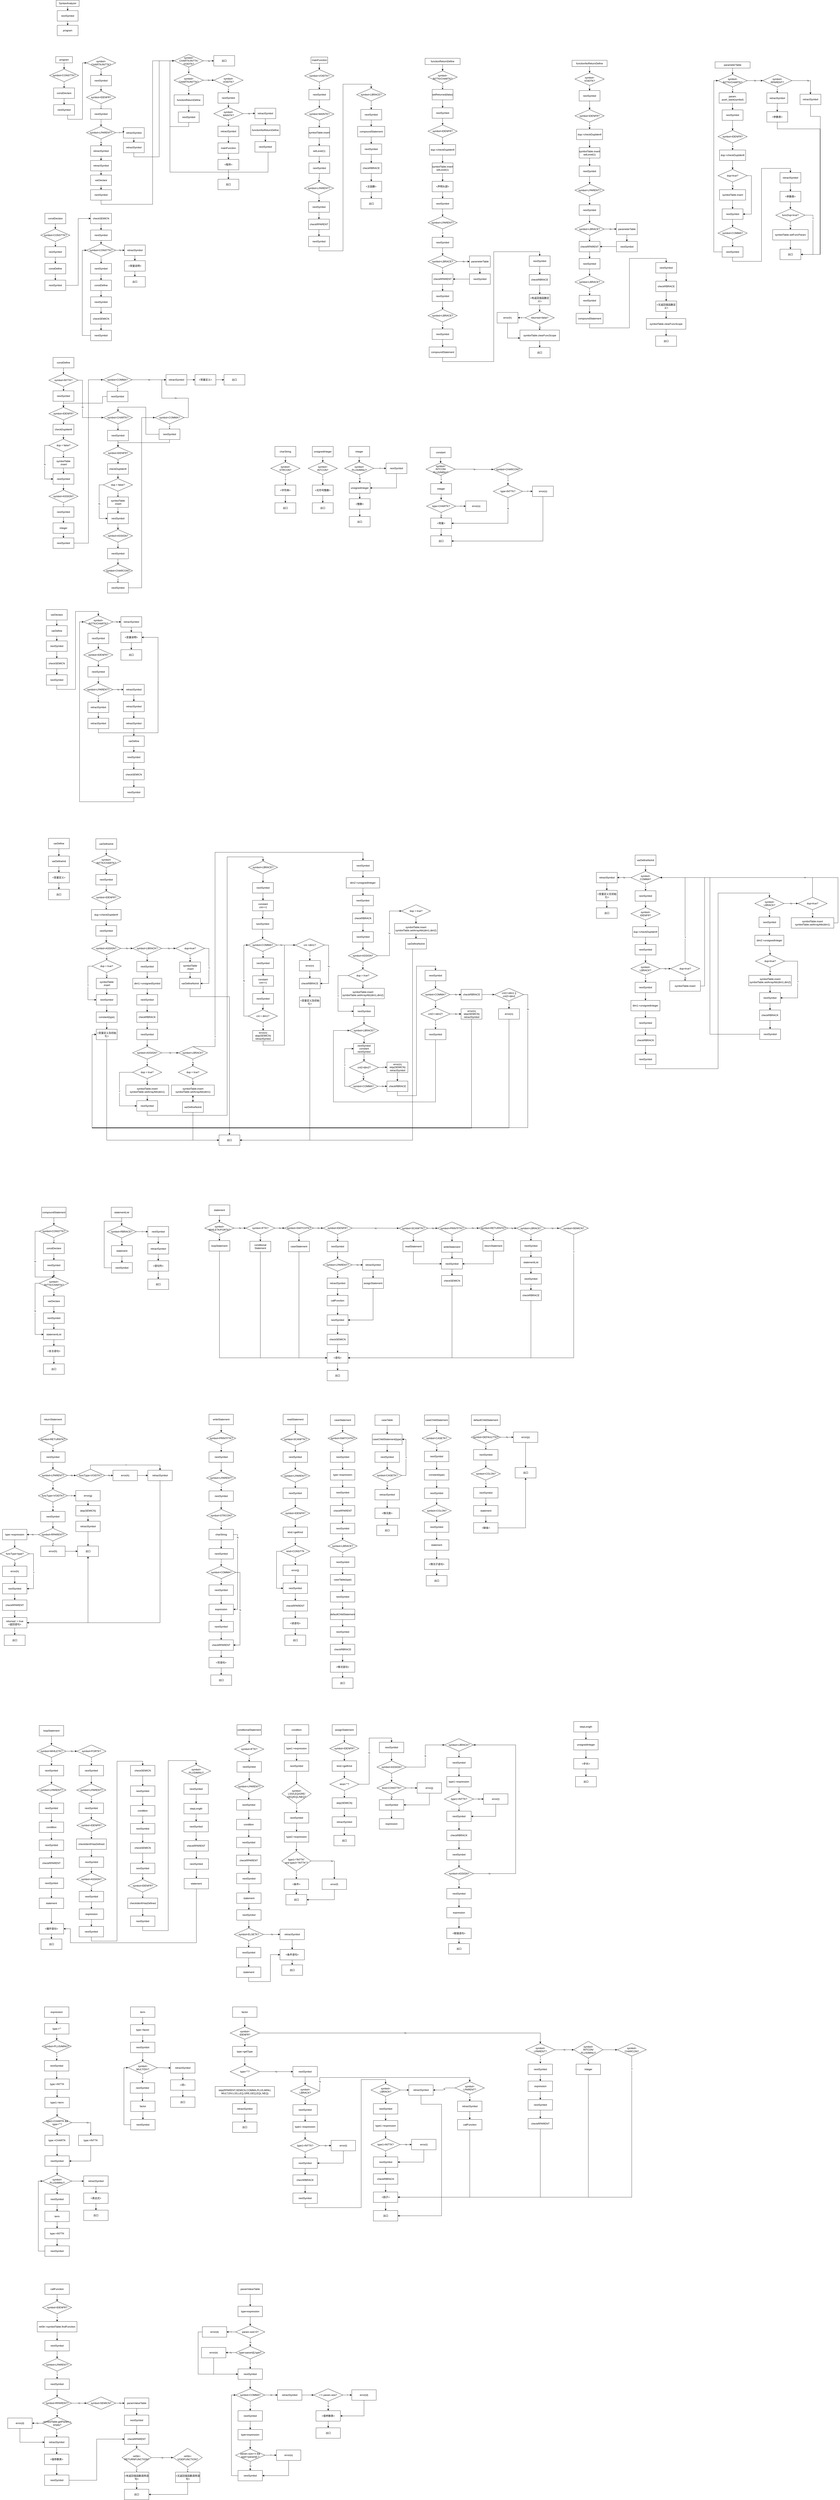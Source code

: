 <mxfile version="13.8.8" type="github">
  <diagram id="Mnxbq5V6QHJ4emgLjo7m" name="Page-1">
    <mxGraphModel dx="2868" dy="1414" grid="0" gridSize="10" guides="1" tooltips="1" connect="1" arrows="1" fold="1" page="0" pageScale="1" pageWidth="827" pageHeight="1169" background="none" math="0" shadow="0">
      <root>
        <mxCell id="0" />
        <mxCell id="1" parent="0" />
        <mxCell id="5VHgJXpkleogTZZI1Wi9-4" value="" style="edgeStyle=orthogonalEdgeStyle;rounded=0;orthogonalLoop=1;jettySize=auto;html=1;" parent="1" source="5VHgJXpkleogTZZI1Wi9-1" edge="1">
          <mxGeometry relative="1" as="geometry">
            <mxPoint x="92.941" y="150" as="targetPoint" />
          </mxGeometry>
        </mxCell>
        <mxCell id="5VHgJXpkleogTZZI1Wi9-1" value="program" style="rounded=0;whiteSpace=wrap;html=1;" parent="1" vertex="1">
          <mxGeometry x="53" y="90" width="80" height="30" as="geometry" />
        </mxCell>
        <mxCell id="5VHgJXpkleogTZZI1Wi9-8" value="" style="edgeStyle=orthogonalEdgeStyle;rounded=0;orthogonalLoop=1;jettySize=auto;html=1;" parent="1" source="5VHgJXpkleogTZZI1Wi9-5" target="5VHgJXpkleogTZZI1Wi9-7" edge="1">
          <mxGeometry relative="1" as="geometry" />
        </mxCell>
        <mxCell id="5VHgJXpkleogTZZI1Wi9-5" value="constDeclare" style="rounded=0;whiteSpace=wrap;html=1;" parent="1" vertex="1">
          <mxGeometry x="43" y="240" width="100" height="50" as="geometry" />
        </mxCell>
        <mxCell id="5VHgJXpkleogTZZI1Wi9-36" style="edgeStyle=orthogonalEdgeStyle;rounded=0;orthogonalLoop=1;jettySize=auto;html=1;exitX=0.5;exitY=1;exitDx=0;exitDy=0;entryX=0;entryY=0.5;entryDx=0;entryDy=0;" parent="1" source="5VHgJXpkleogTZZI1Wi9-7" target="d-x_VdGl_OonMeMyiYDF-64" edge="1">
          <mxGeometry relative="1" as="geometry">
            <mxPoint x="190" y="220" as="targetPoint" />
            <Array as="points">
              <mxPoint x="110" y="390" />
              <mxPoint x="181" y="390" />
              <mxPoint x="181" y="120" />
            </Array>
          </mxGeometry>
        </mxCell>
        <mxCell id="5VHgJXpkleogTZZI1Wi9-7" value="nextSymbol" style="rounded=0;whiteSpace=wrap;html=1;" parent="1" vertex="1">
          <mxGeometry x="43" y="320" width="100" height="50" as="geometry" />
        </mxCell>
        <mxCell id="d-x_VdGl_OonMeMyiYDF-68" style="edgeStyle=orthogonalEdgeStyle;rounded=0;orthogonalLoop=1;jettySize=auto;html=1;exitX=0.5;exitY=1;exitDx=0;exitDy=0;" edge="1" parent="1" source="5VHgJXpkleogTZZI1Wi9-11">
          <mxGeometry relative="1" as="geometry">
            <mxPoint x="269.857" y="254.571" as="targetPoint" />
          </mxGeometry>
        </mxCell>
        <mxCell id="5VHgJXpkleogTZZI1Wi9-11" value="nextSymbol" style="rounded=0;whiteSpace=wrap;html=1;" parent="1" vertex="1">
          <mxGeometry x="220" y="180" width="100" height="50" as="geometry" />
        </mxCell>
        <mxCell id="d-x_VdGl_OonMeMyiYDF-72" style="edgeStyle=orthogonalEdgeStyle;rounded=0;orthogonalLoop=1;jettySize=auto;html=1;exitX=0.5;exitY=1;exitDx=0;exitDy=0;entryX=0.5;entryY=0;entryDx=0;entryDy=0;" edge="1" parent="1" source="5VHgJXpkleogTZZI1Wi9-17" target="d-x_VdGl_OonMeMyiYDF-70">
          <mxGeometry relative="1" as="geometry" />
        </mxCell>
        <mxCell id="5VHgJXpkleogTZZI1Wi9-17" value="nextSymbol" style="rounded=0;whiteSpace=wrap;html=1;" parent="1" vertex="1">
          <mxGeometry x="220" y="340" width="100" height="50" as="geometry" />
        </mxCell>
        <mxCell id="5VHgJXpkleogTZZI1Wi9-24" value="" style="edgeStyle=orthogonalEdgeStyle;rounded=0;orthogonalLoop=1;jettySize=auto;html=1;" parent="1" source="5VHgJXpkleogTZZI1Wi9-19" target="5VHgJXpkleogTZZI1Wi9-23" edge="1">
          <mxGeometry relative="1" as="geometry" />
        </mxCell>
        <mxCell id="5VHgJXpkleogTZZI1Wi9-19" value="retractSymbol" style="rounded=0;whiteSpace=wrap;html=1;" parent="1" vertex="1">
          <mxGeometry x="220" y="517" width="100" height="50" as="geometry" />
        </mxCell>
        <mxCell id="5VHgJXpkleogTZZI1Wi9-32" value="" style="edgeStyle=orthogonalEdgeStyle;rounded=0;orthogonalLoop=1;jettySize=auto;html=1;" parent="1" source="5VHgJXpkleogTZZI1Wi9-23" target="5VHgJXpkleogTZZI1Wi9-31" edge="1">
          <mxGeometry relative="1" as="geometry" />
        </mxCell>
        <mxCell id="5VHgJXpkleogTZZI1Wi9-23" value="retractSymbol" style="rounded=0;whiteSpace=wrap;html=1;" parent="1" vertex="1">
          <mxGeometry x="220" y="587" width="100" height="50" as="geometry" />
        </mxCell>
        <mxCell id="5VHgJXpkleogTZZI1Wi9-25" value="" style="edgeStyle=orthogonalEdgeStyle;rounded=0;orthogonalLoop=1;jettySize=auto;html=1;" parent="1" source="5VHgJXpkleogTZZI1Wi9-26" target="5VHgJXpkleogTZZI1Wi9-27" edge="1">
          <mxGeometry relative="1" as="geometry" />
        </mxCell>
        <mxCell id="5VHgJXpkleogTZZI1Wi9-26" value="retractSymbol" style="rounded=0;whiteSpace=wrap;html=1;" parent="1" vertex="1">
          <mxGeometry x="377" y="430" width="100" height="50" as="geometry" />
        </mxCell>
        <mxCell id="d-x_VdGl_OonMeMyiYDF-78" style="edgeStyle=orthogonalEdgeStyle;rounded=0;orthogonalLoop=1;jettySize=auto;html=1;exitX=0.5;exitY=1;exitDx=0;exitDy=0;entryX=0;entryY=0.5;entryDx=0;entryDy=0;" edge="1" parent="1" source="5VHgJXpkleogTZZI1Wi9-27" target="d-x_VdGl_OonMeMyiYDF-76">
          <mxGeometry relative="1" as="geometry" />
        </mxCell>
        <mxCell id="5VHgJXpkleogTZZI1Wi9-27" value="retractSymbol" style="rounded=0;whiteSpace=wrap;html=1;" parent="1" vertex="1">
          <mxGeometry x="377" y="500" width="100" height="50" as="geometry" />
        </mxCell>
        <mxCell id="5VHgJXpkleogTZZI1Wi9-34" value="" style="edgeStyle=orthogonalEdgeStyle;rounded=0;orthogonalLoop=1;jettySize=auto;html=1;" parent="1" source="5VHgJXpkleogTZZI1Wi9-31" target="5VHgJXpkleogTZZI1Wi9-33" edge="1">
          <mxGeometry relative="1" as="geometry" />
        </mxCell>
        <mxCell id="5VHgJXpkleogTZZI1Wi9-31" value="varDeclare" style="rounded=0;whiteSpace=wrap;html=1;" parent="1" vertex="1">
          <mxGeometry x="220" y="657" width="100" height="50" as="geometry" />
        </mxCell>
        <mxCell id="d-x_VdGl_OonMeMyiYDF-79" style="edgeStyle=orthogonalEdgeStyle;rounded=0;orthogonalLoop=1;jettySize=auto;html=1;exitX=0.5;exitY=1;exitDx=0;exitDy=0;entryX=0;entryY=0.5;entryDx=0;entryDy=0;" edge="1" parent="1" source="5VHgJXpkleogTZZI1Wi9-33" target="d-x_VdGl_OonMeMyiYDF-76">
          <mxGeometry relative="1" as="geometry">
            <Array as="points">
              <mxPoint x="270" y="797" />
              <mxPoint x="517" y="797" />
              <mxPoint x="517" y="110" />
            </Array>
          </mxGeometry>
        </mxCell>
        <mxCell id="5VHgJXpkleogTZZI1Wi9-33" value="nextSymbol" style="rounded=0;whiteSpace=wrap;html=1;" parent="1" vertex="1">
          <mxGeometry x="220" y="727" width="100" height="50" as="geometry" />
        </mxCell>
        <mxCell id="5VHgJXpkleogTZZI1Wi9-39" value="Y" style="edgeStyle=orthogonalEdgeStyle;rounded=0;orthogonalLoop=1;jettySize=auto;html=1;" parent="1" edge="1">
          <mxGeometry relative="1" as="geometry">
            <mxPoint x="690.059" y="170" as="targetPoint" />
            <mxPoint x="690" y="140" as="sourcePoint" />
          </mxGeometry>
        </mxCell>
        <mxCell id="d-x_VdGl_OonMeMyiYDF-45" value="N" style="edgeStyle=orthogonalEdgeStyle;rounded=0;orthogonalLoop=1;jettySize=auto;html=1;" edge="1" parent="1" target="d-x_VdGl_OonMeMyiYDF-44">
          <mxGeometry relative="1" as="geometry">
            <mxPoint x="760" y="110" as="sourcePoint" />
          </mxGeometry>
        </mxCell>
        <mxCell id="5VHgJXpkleogTZZI1Wi9-46" value="" style="edgeStyle=orthogonalEdgeStyle;rounded=0;orthogonalLoop=1;jettySize=auto;html=1;" parent="1" source="5VHgJXpkleogTZZI1Wi9-43" target="5VHgJXpkleogTZZI1Wi9-45" edge="1">
          <mxGeometry relative="1" as="geometry" />
        </mxCell>
        <mxCell id="5VHgJXpkleogTZZI1Wi9-43" value="functionReturnDefine" style="rounded=0;whiteSpace=wrap;html=1;" parent="1" vertex="1">
          <mxGeometry x="620" y="273" width="140" height="50" as="geometry" />
        </mxCell>
        <mxCell id="d-x_VdGl_OonMeMyiYDF-80" style="edgeStyle=orthogonalEdgeStyle;rounded=0;orthogonalLoop=1;jettySize=auto;html=1;exitX=0.5;exitY=1;exitDx=0;exitDy=0;entryX=0;entryY=0.5;entryDx=0;entryDy=0;" edge="1" parent="1" source="5VHgJXpkleogTZZI1Wi9-45" target="d-x_VdGl_OonMeMyiYDF-76">
          <mxGeometry relative="1" as="geometry" />
        </mxCell>
        <mxCell id="5VHgJXpkleogTZZI1Wi9-45" value="nextSymbol" style="rounded=0;whiteSpace=wrap;html=1;" parent="1" vertex="1">
          <mxGeometry x="640" y="355" width="100" height="50" as="geometry" />
        </mxCell>
        <mxCell id="d-x_VdGl_OonMeMyiYDF-91" style="edgeStyle=orthogonalEdgeStyle;rounded=0;orthogonalLoop=1;jettySize=auto;html=1;exitX=0.5;exitY=1;exitDx=0;exitDy=0;entryX=0.5;entryY=0;entryDx=0;entryDy=0;" edge="1" parent="1" source="5VHgJXpkleogTZZI1Wi9-49" target="d-x_VdGl_OonMeMyiYDF-90">
          <mxGeometry relative="1" as="geometry" />
        </mxCell>
        <mxCell id="5VHgJXpkleogTZZI1Wi9-49" value="nextSymbol" style="rounded=0;whiteSpace=wrap;html=1;" parent="1" vertex="1">
          <mxGeometry x="830" y="263" width="100" height="50" as="geometry" />
        </mxCell>
        <mxCell id="5VHgJXpkleogTZZI1Wi9-54" value="Y" style="edgeStyle=orthogonalEdgeStyle;rounded=0;orthogonalLoop=1;jettySize=auto;html=1;" parent="1" target="5VHgJXpkleogTZZI1Wi9-53" edge="1">
          <mxGeometry relative="1" as="geometry">
            <mxPoint x="880" y="393" as="sourcePoint" />
          </mxGeometry>
        </mxCell>
        <mxCell id="5VHgJXpkleogTZZI1Wi9-56" value="" style="edgeStyle=orthogonalEdgeStyle;rounded=0;orthogonalLoop=1;jettySize=auto;html=1;" parent="1" source="5VHgJXpkleogTZZI1Wi9-53" target="5VHgJXpkleogTZZI1Wi9-55" edge="1">
          <mxGeometry relative="1" as="geometry" />
        </mxCell>
        <mxCell id="5VHgJXpkleogTZZI1Wi9-53" value="retractSymbol" style="rounded=0;whiteSpace=wrap;html=1;" parent="1" vertex="1">
          <mxGeometry x="830" y="423" width="100" height="50" as="geometry" />
        </mxCell>
        <mxCell id="d-x_VdGl_OonMeMyiYDF-1167" value="" style="edgeStyle=orthogonalEdgeStyle;rounded=0;orthogonalLoop=1;jettySize=auto;html=1;" edge="1" parent="1" source="5VHgJXpkleogTZZI1Wi9-55" target="d-x_VdGl_OonMeMyiYDF-238">
          <mxGeometry relative="1" as="geometry" />
        </mxCell>
        <mxCell id="5VHgJXpkleogTZZI1Wi9-55" value="mainFunction" style="rounded=0;whiteSpace=wrap;html=1;" parent="1" vertex="1">
          <mxGeometry x="830" y="503" width="100" height="50" as="geometry" />
        </mxCell>
        <mxCell id="5VHgJXpkleogTZZI1Wi9-60" value="" style="edgeStyle=orthogonalEdgeStyle;rounded=0;orthogonalLoop=1;jettySize=auto;html=1;" parent="1" source="5VHgJXpkleogTZZI1Wi9-57" target="5VHgJXpkleogTZZI1Wi9-59" edge="1">
          <mxGeometry relative="1" as="geometry" />
        </mxCell>
        <mxCell id="5VHgJXpkleogTZZI1Wi9-57" value="retractSymbol" style="rounded=0;whiteSpace=wrap;html=1;" parent="1" vertex="1">
          <mxGeometry x="1007" y="337" width="100" height="50" as="geometry" />
        </mxCell>
        <mxCell id="5VHgJXpkleogTZZI1Wi9-62" value="" style="edgeStyle=orthogonalEdgeStyle;rounded=0;orthogonalLoop=1;jettySize=auto;html=1;" parent="1" source="5VHgJXpkleogTZZI1Wi9-59" target="5VHgJXpkleogTZZI1Wi9-61" edge="1">
          <mxGeometry relative="1" as="geometry" />
        </mxCell>
        <mxCell id="5VHgJXpkleogTZZI1Wi9-59" value="functionNoReturnDefine" style="rounded=0;whiteSpace=wrap;html=1;" parent="1" vertex="1">
          <mxGeometry x="987" y="417" width="140" height="50" as="geometry" />
        </mxCell>
        <mxCell id="d-x_VdGl_OonMeMyiYDF-82" style="edgeStyle=orthogonalEdgeStyle;rounded=0;orthogonalLoop=1;jettySize=auto;html=1;exitX=0.5;exitY=1;exitDx=0;exitDy=0;entryX=0;entryY=0.5;entryDx=0;entryDy=0;" edge="1" parent="1" source="5VHgJXpkleogTZZI1Wi9-61" target="d-x_VdGl_OonMeMyiYDF-76">
          <mxGeometry relative="1" as="geometry">
            <Array as="points">
              <mxPoint x="1070" y="643" />
              <mxPoint x="600" y="643" />
              <mxPoint x="600" y="110" />
            </Array>
          </mxGeometry>
        </mxCell>
        <mxCell id="5VHgJXpkleogTZZI1Wi9-61" value="nextSymbol" style="rounded=0;whiteSpace=wrap;html=1;" parent="1" vertex="1">
          <mxGeometry x="1007" y="497" width="100" height="50" as="geometry" />
        </mxCell>
        <mxCell id="d-x_VdGl_OonMeMyiYDF-3" value="" style="edgeStyle=orthogonalEdgeStyle;rounded=0;orthogonalLoop=1;jettySize=auto;html=1;" edge="1" parent="1" source="d-x_VdGl_OonMeMyiYDF-1" target="d-x_VdGl_OonMeMyiYDF-2">
          <mxGeometry relative="1" as="geometry" />
        </mxCell>
        <mxCell id="d-x_VdGl_OonMeMyiYDF-1" value="SyntaxAnalyzer" style="rounded=0;whiteSpace=wrap;html=1;" vertex="1" parent="1">
          <mxGeometry x="55" y="-180" width="110" height="30" as="geometry" />
        </mxCell>
        <mxCell id="d-x_VdGl_OonMeMyiYDF-6" value="" style="edgeStyle=orthogonalEdgeStyle;rounded=0;orthogonalLoop=1;jettySize=auto;html=1;" edge="1" parent="1" source="d-x_VdGl_OonMeMyiYDF-2" target="d-x_VdGl_OonMeMyiYDF-5">
          <mxGeometry relative="1" as="geometry" />
        </mxCell>
        <mxCell id="d-x_VdGl_OonMeMyiYDF-2" value="nextSymbol" style="rounded=0;whiteSpace=wrap;html=1;" vertex="1" parent="1">
          <mxGeometry x="60" y="-130" width="100" height="50" as="geometry" />
        </mxCell>
        <mxCell id="d-x_VdGl_OonMeMyiYDF-5" value="program" style="rounded=0;whiteSpace=wrap;html=1;" vertex="1" parent="1">
          <mxGeometry x="60" y="-60" width="100" height="50" as="geometry" />
        </mxCell>
        <mxCell id="d-x_VdGl_OonMeMyiYDF-94" style="edgeStyle=orthogonalEdgeStyle;rounded=0;orthogonalLoop=1;jettySize=auto;html=1;exitX=0.5;exitY=1;exitDx=0;exitDy=0;entryX=0.5;entryY=0;entryDx=0;entryDy=0;" edge="1" parent="1" source="d-x_VdGl_OonMeMyiYDF-7" target="d-x_VdGl_OonMeMyiYDF-93">
          <mxGeometry relative="1" as="geometry" />
        </mxCell>
        <mxCell id="d-x_VdGl_OonMeMyiYDF-7" value="constDeclare" style="rounded=0;whiteSpace=wrap;html=1;" vertex="1" parent="1">
          <mxGeometry x="1" y="840" width="100" height="50" as="geometry" />
        </mxCell>
        <mxCell id="d-x_VdGl_OonMeMyiYDF-11" value="Y" style="edgeStyle=orthogonalEdgeStyle;rounded=0;orthogonalLoop=1;jettySize=auto;html=1;" edge="1" parent="1" target="d-x_VdGl_OonMeMyiYDF-10">
          <mxGeometry relative="1" as="geometry">
            <mxPoint x="51" y="970" as="sourcePoint" />
          </mxGeometry>
        </mxCell>
        <mxCell id="d-x_VdGl_OonMeMyiYDF-13" value="" style="edgeStyle=orthogonalEdgeStyle;rounded=0;orthogonalLoop=1;jettySize=auto;html=1;" edge="1" parent="1" source="d-x_VdGl_OonMeMyiYDF-10" target="d-x_VdGl_OonMeMyiYDF-12">
          <mxGeometry relative="1" as="geometry" />
        </mxCell>
        <mxCell id="d-x_VdGl_OonMeMyiYDF-10" value="nextSymbol" style="rounded=0;whiteSpace=wrap;html=1;" vertex="1" parent="1">
          <mxGeometry x="1" y="1000" width="100" height="50" as="geometry" />
        </mxCell>
        <mxCell id="d-x_VdGl_OonMeMyiYDF-15" value="" style="edgeStyle=orthogonalEdgeStyle;rounded=0;orthogonalLoop=1;jettySize=auto;html=1;" edge="1" parent="1" source="d-x_VdGl_OonMeMyiYDF-12" target="d-x_VdGl_OonMeMyiYDF-14">
          <mxGeometry relative="1" as="geometry" />
        </mxCell>
        <mxCell id="d-x_VdGl_OonMeMyiYDF-12" value="constDefine" style="rounded=0;whiteSpace=wrap;html=1;" vertex="1" parent="1">
          <mxGeometry x="1" y="1080" width="100" height="50" as="geometry" />
        </mxCell>
        <mxCell id="d-x_VdGl_OonMeMyiYDF-39" style="edgeStyle=orthogonalEdgeStyle;rounded=0;orthogonalLoop=1;jettySize=auto;html=1;entryX=0;entryY=0.5;entryDx=0;entryDy=0;" edge="1" parent="1" source="d-x_VdGl_OonMeMyiYDF-14" target="d-x_VdGl_OonMeMyiYDF-16">
          <mxGeometry relative="1" as="geometry" />
        </mxCell>
        <mxCell id="d-x_VdGl_OonMeMyiYDF-14" value="nextSymbol" style="rounded=0;whiteSpace=wrap;html=1;" vertex="1" parent="1">
          <mxGeometry x="1" y="1160" width="100" height="50" as="geometry" />
        </mxCell>
        <mxCell id="d-x_VdGl_OonMeMyiYDF-18" value="" style="edgeStyle=orthogonalEdgeStyle;rounded=0;orthogonalLoop=1;jettySize=auto;html=1;" edge="1" parent="1" source="d-x_VdGl_OonMeMyiYDF-16" target="d-x_VdGl_OonMeMyiYDF-17">
          <mxGeometry relative="1" as="geometry" />
        </mxCell>
        <mxCell id="d-x_VdGl_OonMeMyiYDF-16" value="checkSEMICN" style="rounded=0;whiteSpace=wrap;html=1;" vertex="1" parent="1">
          <mxGeometry x="220" y="840" width="100" height="50" as="geometry" />
        </mxCell>
        <mxCell id="d-x_VdGl_OonMeMyiYDF-96" style="edgeStyle=orthogonalEdgeStyle;rounded=0;orthogonalLoop=1;jettySize=auto;html=1;exitX=0.5;exitY=1;exitDx=0;exitDy=0;entryX=0.5;entryY=0;entryDx=0;entryDy=0;" edge="1" parent="1" source="d-x_VdGl_OonMeMyiYDF-17" target="d-x_VdGl_OonMeMyiYDF-95">
          <mxGeometry relative="1" as="geometry" />
        </mxCell>
        <mxCell id="d-x_VdGl_OonMeMyiYDF-17" value="nextSymbol" style="rounded=0;whiteSpace=wrap;html=1;" vertex="1" parent="1">
          <mxGeometry x="220" y="920" width="100" height="50" as="geometry" />
        </mxCell>
        <mxCell id="d-x_VdGl_OonMeMyiYDF-22" value="Y" style="edgeStyle=orthogonalEdgeStyle;rounded=0;orthogonalLoop=1;jettySize=auto;html=1;" edge="1" parent="1" target="d-x_VdGl_OonMeMyiYDF-21">
          <mxGeometry relative="1" as="geometry">
            <mxPoint x="270" y="1050" as="sourcePoint" />
          </mxGeometry>
        </mxCell>
        <mxCell id="d-x_VdGl_OonMeMyiYDF-24" value="" style="edgeStyle=orthogonalEdgeStyle;rounded=0;orthogonalLoop=1;jettySize=auto;html=1;" edge="1" parent="1" source="d-x_VdGl_OonMeMyiYDF-21" target="d-x_VdGl_OonMeMyiYDF-23">
          <mxGeometry relative="1" as="geometry" />
        </mxCell>
        <mxCell id="d-x_VdGl_OonMeMyiYDF-21" value="nextSymbol" style="rounded=0;whiteSpace=wrap;html=1;" vertex="1" parent="1">
          <mxGeometry x="220" y="1080" width="100" height="50" as="geometry" />
        </mxCell>
        <mxCell id="d-x_VdGl_OonMeMyiYDF-26" value="" style="edgeStyle=orthogonalEdgeStyle;rounded=0;orthogonalLoop=1;jettySize=auto;html=1;" edge="1" parent="1" source="d-x_VdGl_OonMeMyiYDF-23" target="d-x_VdGl_OonMeMyiYDF-25">
          <mxGeometry relative="1" as="geometry" />
        </mxCell>
        <mxCell id="d-x_VdGl_OonMeMyiYDF-23" value="constDefine" style="rounded=0;whiteSpace=wrap;html=1;" vertex="1" parent="1">
          <mxGeometry x="220" y="1160" width="100" height="50" as="geometry" />
        </mxCell>
        <mxCell id="d-x_VdGl_OonMeMyiYDF-36" value="" style="edgeStyle=orthogonalEdgeStyle;rounded=0;orthogonalLoop=1;jettySize=auto;html=1;entryX=0.5;entryY=0;entryDx=0;entryDy=0;" edge="1" parent="1" source="d-x_VdGl_OonMeMyiYDF-25" target="d-x_VdGl_OonMeMyiYDF-27">
          <mxGeometry relative="1" as="geometry">
            <Array as="points">
              <mxPoint x="270" y="1300" />
              <mxPoint x="270" y="1300" />
            </Array>
          </mxGeometry>
        </mxCell>
        <mxCell id="d-x_VdGl_OonMeMyiYDF-25" value="nextSymbol" style="rounded=0;whiteSpace=wrap;html=1;" vertex="1" parent="1">
          <mxGeometry x="220" y="1240" width="100" height="50" as="geometry" />
        </mxCell>
        <mxCell id="d-x_VdGl_OonMeMyiYDF-31" value="" style="edgeStyle=orthogonalEdgeStyle;rounded=0;orthogonalLoop=1;jettySize=auto;html=1;" edge="1" parent="1" source="d-x_VdGl_OonMeMyiYDF-27" target="d-x_VdGl_OonMeMyiYDF-29">
          <mxGeometry relative="1" as="geometry" />
        </mxCell>
        <mxCell id="d-x_VdGl_OonMeMyiYDF-27" value="checkSEMICN" style="rounded=0;whiteSpace=wrap;html=1;" vertex="1" parent="1">
          <mxGeometry x="220" y="1320" width="100" height="50" as="geometry" />
        </mxCell>
        <mxCell id="d-x_VdGl_OonMeMyiYDF-99" style="edgeStyle=orthogonalEdgeStyle;rounded=0;orthogonalLoop=1;jettySize=auto;html=1;exitX=0;exitY=0.5;exitDx=0;exitDy=0;entryX=0;entryY=0.5;entryDx=0;entryDy=0;" edge="1" parent="1" source="d-x_VdGl_OonMeMyiYDF-29" target="d-x_VdGl_OonMeMyiYDF-95">
          <mxGeometry relative="1" as="geometry" />
        </mxCell>
        <mxCell id="d-x_VdGl_OonMeMyiYDF-29" value="nextSymbol" style="rounded=0;whiteSpace=wrap;html=1;" vertex="1" parent="1">
          <mxGeometry x="220" y="1400" width="100" height="50" as="geometry" />
        </mxCell>
        <mxCell id="d-x_VdGl_OonMeMyiYDF-242" value="" style="edgeStyle=orthogonalEdgeStyle;rounded=0;orthogonalLoop=1;jettySize=auto;html=1;" edge="1" parent="1" source="d-x_VdGl_OonMeMyiYDF-37" target="d-x_VdGl_OonMeMyiYDF-240">
          <mxGeometry relative="1" as="geometry" />
        </mxCell>
        <mxCell id="d-x_VdGl_OonMeMyiYDF-37" value="retractSymbol" style="rounded=0;whiteSpace=wrap;html=1;" vertex="1" parent="1">
          <mxGeometry x="382" y="992" width="100" height="50" as="geometry" />
        </mxCell>
        <mxCell id="d-x_VdGl_OonMeMyiYDF-42" value="出口" style="rounded=0;whiteSpace=wrap;html=1;" vertex="1" parent="1">
          <mxGeometry x="382" y="1143" width="100" height="50" as="geometry" />
        </mxCell>
        <mxCell id="d-x_VdGl_OonMeMyiYDF-44" value="出口" style="rounded=0;whiteSpace=wrap;html=1;" vertex="1" parent="1">
          <mxGeometry x="810" y="85" width="100" height="50" as="geometry" />
        </mxCell>
        <mxCell id="d-x_VdGl_OonMeMyiYDF-53" style="edgeStyle=orthogonalEdgeStyle;rounded=0;orthogonalLoop=1;jettySize=auto;html=1;exitX=0.5;exitY=1;exitDx=0;exitDy=0;entryX=0.5;entryY=0;entryDx=0;entryDy=0;" edge="1" parent="1" source="d-x_VdGl_OonMeMyiYDF-48">
          <mxGeometry relative="1" as="geometry">
            <mxPoint x="90" y="1610" as="targetPoint" />
          </mxGeometry>
        </mxCell>
        <mxCell id="d-x_VdGl_OonMeMyiYDF-48" value="constDefine" style="rounded=0;whiteSpace=wrap;html=1;" vertex="1" parent="1">
          <mxGeometry x="40" y="1530" width="100" height="50" as="geometry" />
        </mxCell>
        <mxCell id="d-x_VdGl_OonMeMyiYDF-54" value="Y" style="edgeStyle=orthogonalEdgeStyle;rounded=0;orthogonalLoop=1;jettySize=auto;html=1;" edge="1" parent="1" target="d-x_VdGl_OonMeMyiYDF-50">
          <mxGeometry relative="1" as="geometry">
            <mxPoint x="90" y="1660" as="sourcePoint" />
          </mxGeometry>
        </mxCell>
        <mxCell id="d-x_VdGl_OonMeMyiYDF-56" value="" style="edgeStyle=orthogonalEdgeStyle;rounded=0;orthogonalLoop=1;jettySize=auto;html=1;" edge="1" parent="1" source="d-x_VdGl_OonMeMyiYDF-50">
          <mxGeometry relative="1" as="geometry">
            <mxPoint x="90" y="1770" as="targetPoint" />
          </mxGeometry>
        </mxCell>
        <mxCell id="d-x_VdGl_OonMeMyiYDF-50" value="nextSymbol" style="rounded=0;whiteSpace=wrap;html=1;" vertex="1" parent="1">
          <mxGeometry x="40" y="1690" width="100" height="50" as="geometry" />
        </mxCell>
        <mxCell id="d-x_VdGl_OonMeMyiYDF-58" value="Y" style="edgeStyle=orthogonalEdgeStyle;rounded=0;orthogonalLoop=1;jettySize=auto;html=1;" edge="1" parent="1" target="d-x_VdGl_OonMeMyiYDF-57">
          <mxGeometry relative="1" as="geometry">
            <mxPoint x="90" y="1820" as="sourcePoint" />
          </mxGeometry>
        </mxCell>
        <mxCell id="d-x_VdGl_OonMeMyiYDF-106" value="" style="edgeStyle=orthogonalEdgeStyle;rounded=0;orthogonalLoop=1;jettySize=auto;html=1;" edge="1" parent="1" source="d-x_VdGl_OonMeMyiYDF-57" target="d-x_VdGl_OonMeMyiYDF-104">
          <mxGeometry relative="1" as="geometry" />
        </mxCell>
        <mxCell id="d-x_VdGl_OonMeMyiYDF-57" value="checkDupIdenfr" style="rounded=0;whiteSpace=wrap;html=1;" vertex="1" parent="1">
          <mxGeometry x="40" y="1850" width="100" height="50" as="geometry" />
        </mxCell>
        <mxCell id="d-x_VdGl_OonMeMyiYDF-63" value="Y" style="edgeStyle=orthogonalEdgeStyle;rounded=0;orthogonalLoop=1;jettySize=auto;html=1;exitX=0.5;exitY=1;exitDx=0;exitDy=0;entryX=0.5;entryY=0;entryDx=0;entryDy=0;" edge="1" parent="1" source="d-x_VdGl_OonMeMyiYDF-61" target="5VHgJXpkleogTZZI1Wi9-5">
          <mxGeometry relative="1" as="geometry" />
        </mxCell>
        <mxCell id="d-x_VdGl_OonMeMyiYDF-61" value="&lt;span&gt;symbol=CONSTTK?&lt;/span&gt;" style="rhombus;whiteSpace=wrap;html=1;" vertex="1" parent="1">
          <mxGeometry x="23" y="150" width="140" height="60" as="geometry" />
        </mxCell>
        <mxCell id="d-x_VdGl_OonMeMyiYDF-66" value="Y" style="edgeStyle=orthogonalEdgeStyle;rounded=0;orthogonalLoop=1;jettySize=auto;html=1;exitX=0.5;exitY=1;exitDx=0;exitDy=0;entryX=0.5;entryY=0;entryDx=0;entryDy=0;" edge="1" parent="1" source="d-x_VdGl_OonMeMyiYDF-64" target="5VHgJXpkleogTZZI1Wi9-11">
          <mxGeometry relative="1" as="geometry" />
        </mxCell>
        <mxCell id="d-x_VdGl_OonMeMyiYDF-64" value="&lt;span&gt;symbol=&lt;br&gt;CHARTK/INTTK?&lt;/span&gt;" style="rhombus;whiteSpace=wrap;html=1;" vertex="1" parent="1">
          <mxGeometry x="200" y="90" width="140" height="60" as="geometry" />
        </mxCell>
        <mxCell id="d-x_VdGl_OonMeMyiYDF-69" value="Y" style="edgeStyle=orthogonalEdgeStyle;rounded=0;orthogonalLoop=1;jettySize=auto;html=1;exitX=0.5;exitY=1;exitDx=0;exitDy=0;entryX=0.5;entryY=0;entryDx=0;entryDy=0;" edge="1" parent="1" source="d-x_VdGl_OonMeMyiYDF-67" target="5VHgJXpkleogTZZI1Wi9-17">
          <mxGeometry relative="1" as="geometry" />
        </mxCell>
        <mxCell id="d-x_VdGl_OonMeMyiYDF-67" value="&lt;span&gt;symbol=IDENFR?&lt;/span&gt;" style="rhombus;whiteSpace=wrap;html=1;" vertex="1" parent="1">
          <mxGeometry x="200" y="255" width="140" height="60" as="geometry" />
        </mxCell>
        <mxCell id="d-x_VdGl_OonMeMyiYDF-73" value="N" style="edgeStyle=orthogonalEdgeStyle;rounded=0;orthogonalLoop=1;jettySize=auto;html=1;exitX=0.5;exitY=1;exitDx=0;exitDy=0;entryX=0.5;entryY=0;entryDx=0;entryDy=0;" edge="1" parent="1" source="d-x_VdGl_OonMeMyiYDF-70" target="5VHgJXpkleogTZZI1Wi9-19">
          <mxGeometry relative="1" as="geometry" />
        </mxCell>
        <mxCell id="d-x_VdGl_OonMeMyiYDF-75" value="Y" style="edgeStyle=orthogonalEdgeStyle;rounded=0;orthogonalLoop=1;jettySize=auto;html=1;exitX=1;exitY=0.5;exitDx=0;exitDy=0;entryX=0;entryY=0.5;entryDx=0;entryDy=0;" edge="1" parent="1" source="d-x_VdGl_OonMeMyiYDF-70" target="5VHgJXpkleogTZZI1Wi9-26">
          <mxGeometry relative="1" as="geometry" />
        </mxCell>
        <mxCell id="d-x_VdGl_OonMeMyiYDF-70" value="&lt;span&gt;symbol=LPARENT?&lt;/span&gt;" style="rhombus;whiteSpace=wrap;html=1;" vertex="1" parent="1">
          <mxGeometry x="200" y="424" width="140" height="60" as="geometry" />
        </mxCell>
        <mxCell id="d-x_VdGl_OonMeMyiYDF-76" value="&lt;span&gt;symbol=&lt;br&gt;CHARTK/INTTK/&lt;br&gt;VOIDTK?&lt;br&gt;&lt;/span&gt;" style="rhombus;whiteSpace=wrap;html=1;" vertex="1" parent="1">
          <mxGeometry x="620" y="80" width="140" height="60" as="geometry" />
        </mxCell>
        <mxCell id="d-x_VdGl_OonMeMyiYDF-86" value="N" style="edgeStyle=orthogonalEdgeStyle;rounded=0;orthogonalLoop=1;jettySize=auto;html=1;" edge="1" parent="1" source="d-x_VdGl_OonMeMyiYDF-83" target="d-x_VdGl_OonMeMyiYDF-85">
          <mxGeometry relative="1" as="geometry" />
        </mxCell>
        <mxCell id="d-x_VdGl_OonMeMyiYDF-87" value="Y" style="edgeStyle=orthogonalEdgeStyle;rounded=0;orthogonalLoop=1;jettySize=auto;html=1;exitX=0.5;exitY=1;exitDx=0;exitDy=0;entryX=0.5;entryY=0;entryDx=0;entryDy=0;" edge="1" parent="1" source="d-x_VdGl_OonMeMyiYDF-83" target="5VHgJXpkleogTZZI1Wi9-43">
          <mxGeometry relative="1" as="geometry" />
        </mxCell>
        <mxCell id="d-x_VdGl_OonMeMyiYDF-83" value="&lt;span&gt;symbol=&lt;br&gt;CHARTK/INTTK?&lt;/span&gt;" style="rhombus;whiteSpace=wrap;html=1;" vertex="1" parent="1">
          <mxGeometry x="620" y="173" width="140" height="60" as="geometry" />
        </mxCell>
        <mxCell id="d-x_VdGl_OonMeMyiYDF-89" value="Y" style="edgeStyle=orthogonalEdgeStyle;rounded=0;orthogonalLoop=1;jettySize=auto;html=1;exitX=0.5;exitY=1;exitDx=0;exitDy=0;entryX=0.5;entryY=0;entryDx=0;entryDy=0;" edge="1" parent="1" source="d-x_VdGl_OonMeMyiYDF-85" target="5VHgJXpkleogTZZI1Wi9-49">
          <mxGeometry relative="1" as="geometry" />
        </mxCell>
        <mxCell id="d-x_VdGl_OonMeMyiYDF-85" value="&lt;span&gt;symbol=&lt;br&gt;VOIDTK?&lt;/span&gt;" style="rhombus;whiteSpace=wrap;html=1;" vertex="1" parent="1">
          <mxGeometry x="810" y="173" width="140" height="60" as="geometry" />
        </mxCell>
        <mxCell id="d-x_VdGl_OonMeMyiYDF-92" value="N" style="edgeStyle=orthogonalEdgeStyle;rounded=0;orthogonalLoop=1;jettySize=auto;html=1;exitX=1;exitY=0.5;exitDx=0;exitDy=0;entryX=0;entryY=0.5;entryDx=0;entryDy=0;" edge="1" parent="1" source="d-x_VdGl_OonMeMyiYDF-90" target="5VHgJXpkleogTZZI1Wi9-57">
          <mxGeometry relative="1" as="geometry" />
        </mxCell>
        <mxCell id="d-x_VdGl_OonMeMyiYDF-90" value="&lt;span&gt;symbol=&lt;br&gt;MAINTK?&lt;/span&gt;" style="rhombus;whiteSpace=wrap;html=1;" vertex="1" parent="1">
          <mxGeometry x="810" y="333" width="140" height="60" as="geometry" />
        </mxCell>
        <mxCell id="d-x_VdGl_OonMeMyiYDF-93" value="&lt;span&gt;symbol=CONSTTK?&lt;/span&gt;" style="rhombus;whiteSpace=wrap;html=1;" vertex="1" parent="1">
          <mxGeometry x="-19" y="915" width="140" height="60" as="geometry" />
        </mxCell>
        <mxCell id="d-x_VdGl_OonMeMyiYDF-98" value="N" style="edgeStyle=orthogonalEdgeStyle;rounded=0;orthogonalLoop=1;jettySize=auto;html=1;exitX=1;exitY=0.5;exitDx=0;exitDy=0;entryX=0;entryY=0.5;entryDx=0;entryDy=0;" edge="1" parent="1" source="d-x_VdGl_OonMeMyiYDF-95" target="d-x_VdGl_OonMeMyiYDF-37">
          <mxGeometry relative="1" as="geometry" />
        </mxCell>
        <mxCell id="d-x_VdGl_OonMeMyiYDF-95" value="&lt;span&gt;symbol=CONSTTK?&lt;/span&gt;" style="rhombus;whiteSpace=wrap;html=1;" vertex="1" parent="1">
          <mxGeometry x="200" y="987" width="140" height="60" as="geometry" />
        </mxCell>
        <mxCell id="d-x_VdGl_OonMeMyiYDF-137" value="N" style="edgeStyle=orthogonalEdgeStyle;rounded=0;orthogonalLoop=1;jettySize=auto;html=1;exitX=1;exitY=0.5;exitDx=0;exitDy=0;entryX=0;entryY=0.5;entryDx=0;entryDy=0;" edge="1" parent="1" source="d-x_VdGl_OonMeMyiYDF-101" target="d-x_VdGl_OonMeMyiYDF-136">
          <mxGeometry relative="1" as="geometry">
            <Array as="points">
              <mxPoint x="181" y="1639" />
              <mxPoint x="181" y="1818" />
            </Array>
          </mxGeometry>
        </mxCell>
        <mxCell id="d-x_VdGl_OonMeMyiYDF-101" value="&lt;span&gt;symbol=INTTK?&lt;/span&gt;" style="rhombus;whiteSpace=wrap;html=1;" vertex="1" parent="1">
          <mxGeometry x="20" y="1609" width="140" height="60" as="geometry" />
        </mxCell>
        <mxCell id="d-x_VdGl_OonMeMyiYDF-103" value="&lt;span&gt;symbol=IDENFR?&lt;/span&gt;" style="rhombus;whiteSpace=wrap;html=1;" vertex="1" parent="1">
          <mxGeometry x="20" y="1769" width="140" height="60" as="geometry" />
        </mxCell>
        <mxCell id="d-x_VdGl_OonMeMyiYDF-108" value="Y" style="edgeStyle=orthogonalEdgeStyle;rounded=0;orthogonalLoop=1;jettySize=auto;html=1;" edge="1" parent="1" source="d-x_VdGl_OonMeMyiYDF-104" target="d-x_VdGl_OonMeMyiYDF-107">
          <mxGeometry relative="1" as="geometry" />
        </mxCell>
        <mxCell id="d-x_VdGl_OonMeMyiYDF-110" value="N" style="edgeStyle=orthogonalEdgeStyle;rounded=0;orthogonalLoop=1;jettySize=auto;html=1;exitX=0;exitY=0.5;exitDx=0;exitDy=0;entryX=0;entryY=0.5;entryDx=0;entryDy=0;" edge="1" parent="1" source="d-x_VdGl_OonMeMyiYDF-104" target="d-x_VdGl_OonMeMyiYDF-109">
          <mxGeometry relative="1" as="geometry" />
        </mxCell>
        <mxCell id="d-x_VdGl_OonMeMyiYDF-104" value="&lt;span&gt;dup = false?&lt;/span&gt;" style="rhombus;whiteSpace=wrap;html=1;" vertex="1" parent="1">
          <mxGeometry x="20" y="1921" width="140" height="60" as="geometry" />
        </mxCell>
        <mxCell id="d-x_VdGl_OonMeMyiYDF-111" value="" style="edgeStyle=orthogonalEdgeStyle;rounded=0;orthogonalLoop=1;jettySize=auto;html=1;" edge="1" parent="1" source="d-x_VdGl_OonMeMyiYDF-107" target="d-x_VdGl_OonMeMyiYDF-109">
          <mxGeometry relative="1" as="geometry" />
        </mxCell>
        <mxCell id="d-x_VdGl_OonMeMyiYDF-107" value="symbolTable&lt;br&gt;.insert" style="rounded=0;whiteSpace=wrap;html=1;" vertex="1" parent="1">
          <mxGeometry x="40" y="2009" width="100" height="50" as="geometry" />
        </mxCell>
        <mxCell id="d-x_VdGl_OonMeMyiYDF-113" value="" style="edgeStyle=orthogonalEdgeStyle;rounded=0;orthogonalLoop=1;jettySize=auto;html=1;" edge="1" parent="1" source="d-x_VdGl_OonMeMyiYDF-109" target="d-x_VdGl_OonMeMyiYDF-112">
          <mxGeometry relative="1" as="geometry" />
        </mxCell>
        <mxCell id="d-x_VdGl_OonMeMyiYDF-109" value="nextSymbol" style="rounded=0;whiteSpace=wrap;html=1;" vertex="1" parent="1">
          <mxGeometry x="40" y="2087" width="100" height="50" as="geometry" />
        </mxCell>
        <mxCell id="d-x_VdGl_OonMeMyiYDF-115" value="Y" style="edgeStyle=orthogonalEdgeStyle;rounded=0;orthogonalLoop=1;jettySize=auto;html=1;" edge="1" parent="1" source="d-x_VdGl_OonMeMyiYDF-112" target="d-x_VdGl_OonMeMyiYDF-114">
          <mxGeometry relative="1" as="geometry" />
        </mxCell>
        <mxCell id="d-x_VdGl_OonMeMyiYDF-112" value="&lt;span&gt;symbol=ASSIGN?&lt;/span&gt;" style="rhombus;whiteSpace=wrap;html=1;" vertex="1" parent="1">
          <mxGeometry x="20" y="2165" width="140" height="60" as="geometry" />
        </mxCell>
        <mxCell id="d-x_VdGl_OonMeMyiYDF-117" value="" style="edgeStyle=orthogonalEdgeStyle;rounded=0;orthogonalLoop=1;jettySize=auto;html=1;" edge="1" parent="1" source="d-x_VdGl_OonMeMyiYDF-114" target="d-x_VdGl_OonMeMyiYDF-116">
          <mxGeometry relative="1" as="geometry" />
        </mxCell>
        <mxCell id="d-x_VdGl_OonMeMyiYDF-114" value="nextSymbol" style="rounded=0;whiteSpace=wrap;html=1;" vertex="1" parent="1">
          <mxGeometry x="40" y="2245" width="100" height="50" as="geometry" />
        </mxCell>
        <mxCell id="d-x_VdGl_OonMeMyiYDF-120" value="" style="edgeStyle=orthogonalEdgeStyle;rounded=0;orthogonalLoop=1;jettySize=auto;html=1;" edge="1" parent="1" source="d-x_VdGl_OonMeMyiYDF-116" target="d-x_VdGl_OonMeMyiYDF-118">
          <mxGeometry relative="1" as="geometry" />
        </mxCell>
        <mxCell id="d-x_VdGl_OonMeMyiYDF-116" value="integer" style="rounded=0;whiteSpace=wrap;html=1;" vertex="1" parent="1">
          <mxGeometry x="40" y="2322" width="100" height="50" as="geometry" />
        </mxCell>
        <mxCell id="d-x_VdGl_OonMeMyiYDF-131" style="edgeStyle=orthogonalEdgeStyle;rounded=0;orthogonalLoop=1;jettySize=auto;html=1;exitX=1;exitY=0.5;exitDx=0;exitDy=0;entryX=0;entryY=0.5;entryDx=0;entryDy=0;" edge="1" parent="1" source="d-x_VdGl_OonMeMyiYDF-118" target="d-x_VdGl_OonMeMyiYDF-121">
          <mxGeometry relative="1" as="geometry" />
        </mxCell>
        <mxCell id="d-x_VdGl_OonMeMyiYDF-118" value="nextSymbol" style="rounded=0;whiteSpace=wrap;html=1;" vertex="1" parent="1">
          <mxGeometry x="40" y="2394" width="100" height="50" as="geometry" />
        </mxCell>
        <mxCell id="d-x_VdGl_OonMeMyiYDF-123" value="Y" style="edgeStyle=orthogonalEdgeStyle;rounded=0;orthogonalLoop=1;jettySize=auto;html=1;" edge="1" parent="1" source="d-x_VdGl_OonMeMyiYDF-121" target="d-x_VdGl_OonMeMyiYDF-122">
          <mxGeometry relative="1" as="geometry" />
        </mxCell>
        <mxCell id="d-x_VdGl_OonMeMyiYDF-133" value="N" style="edgeStyle=orthogonalEdgeStyle;rounded=0;orthogonalLoop=1;jettySize=auto;html=1;" edge="1" parent="1" source="d-x_VdGl_OonMeMyiYDF-121" target="d-x_VdGl_OonMeMyiYDF-132">
          <mxGeometry relative="1" as="geometry" />
        </mxCell>
        <mxCell id="d-x_VdGl_OonMeMyiYDF-121" value="&lt;span&gt;symbol=COMMA?&lt;/span&gt;" style="rhombus;whiteSpace=wrap;html=1;" vertex="1" parent="1">
          <mxGeometry x="279" y="1607" width="140" height="60" as="geometry" />
        </mxCell>
        <mxCell id="d-x_VdGl_OonMeMyiYDF-175" style="edgeStyle=orthogonalEdgeStyle;rounded=0;orthogonalLoop=1;jettySize=auto;html=1;exitX=0;exitY=0.5;exitDx=0;exitDy=0;entryX=0.5;entryY=0;entryDx=0;entryDy=0;" edge="1" parent="1" source="d-x_VdGl_OonMeMyiYDF-122" target="d-x_VdGl_OonMeMyiYDF-103">
          <mxGeometry relative="1" as="geometry">
            <Array as="points">
              <mxPoint x="277" y="1717" />
              <mxPoint x="277" y="1749" />
              <mxPoint x="90" y="1749" />
            </Array>
          </mxGeometry>
        </mxCell>
        <mxCell id="d-x_VdGl_OonMeMyiYDF-122" value="nextSymbol" style="rounded=0;whiteSpace=wrap;html=1;" vertex="1" parent="1">
          <mxGeometry x="299" y="1692" width="100" height="50" as="geometry" />
        </mxCell>
        <mxCell id="d-x_VdGl_OonMeMyiYDF-236" value="" style="edgeStyle=orthogonalEdgeStyle;rounded=0;orthogonalLoop=1;jettySize=auto;html=1;" edge="1" parent="1" source="d-x_VdGl_OonMeMyiYDF-132" target="d-x_VdGl_OonMeMyiYDF-235">
          <mxGeometry relative="1" as="geometry" />
        </mxCell>
        <mxCell id="d-x_VdGl_OonMeMyiYDF-132" value="retractSymbol" style="rounded=0;whiteSpace=wrap;html=1;" vertex="1" parent="1">
          <mxGeometry x="581" y="1612" width="100" height="50" as="geometry" />
        </mxCell>
        <mxCell id="d-x_VdGl_OonMeMyiYDF-134" value="出口" style="rounded=0;whiteSpace=wrap;html=1;" vertex="1" parent="1">
          <mxGeometry x="859" y="1612" width="100" height="50" as="geometry" />
        </mxCell>
        <mxCell id="d-x_VdGl_OonMeMyiYDF-159" value="Y" style="edgeStyle=orthogonalEdgeStyle;rounded=0;orthogonalLoop=1;jettySize=auto;html=1;exitX=0.5;exitY=1;exitDx=0;exitDy=0;entryX=0.5;entryY=0;entryDx=0;entryDy=0;" edge="1" parent="1" source="d-x_VdGl_OonMeMyiYDF-136" target="d-x_VdGl_OonMeMyiYDF-139">
          <mxGeometry relative="1" as="geometry" />
        </mxCell>
        <mxCell id="d-x_VdGl_OonMeMyiYDF-136" value="&lt;span&gt;symbol=CHARTK?&lt;/span&gt;" style="rhombus;whiteSpace=wrap;html=1;" vertex="1" parent="1">
          <mxGeometry x="281" y="1788" width="140" height="60" as="geometry" />
        </mxCell>
        <mxCell id="d-x_VdGl_OonMeMyiYDF-138" value="" style="edgeStyle=orthogonalEdgeStyle;rounded=0;orthogonalLoop=1;jettySize=auto;html=1;" edge="1" parent="1" source="d-x_VdGl_OonMeMyiYDF-139">
          <mxGeometry relative="1" as="geometry">
            <mxPoint x="351" y="1959" as="targetPoint" />
          </mxGeometry>
        </mxCell>
        <mxCell id="d-x_VdGl_OonMeMyiYDF-139" value="nextSymbol" style="rounded=0;whiteSpace=wrap;html=1;" vertex="1" parent="1">
          <mxGeometry x="301" y="1879" width="100" height="50" as="geometry" />
        </mxCell>
        <mxCell id="d-x_VdGl_OonMeMyiYDF-140" value="Y" style="edgeStyle=orthogonalEdgeStyle;rounded=0;orthogonalLoop=1;jettySize=auto;html=1;" edge="1" parent="1" target="d-x_VdGl_OonMeMyiYDF-142">
          <mxGeometry relative="1" as="geometry">
            <mxPoint x="351" y="2009" as="sourcePoint" />
          </mxGeometry>
        </mxCell>
        <mxCell id="d-x_VdGl_OonMeMyiYDF-141" value="" style="edgeStyle=orthogonalEdgeStyle;rounded=0;orthogonalLoop=1;jettySize=auto;html=1;" edge="1" parent="1" source="d-x_VdGl_OonMeMyiYDF-142" target="d-x_VdGl_OonMeMyiYDF-146">
          <mxGeometry relative="1" as="geometry" />
        </mxCell>
        <mxCell id="d-x_VdGl_OonMeMyiYDF-142" value="checkDupIdenfr" style="rounded=0;whiteSpace=wrap;html=1;" vertex="1" parent="1">
          <mxGeometry x="301" y="2039" width="100" height="50" as="geometry" />
        </mxCell>
        <mxCell id="d-x_VdGl_OonMeMyiYDF-143" value="&lt;span&gt;symbol=IDENFR?&lt;/span&gt;" style="rhombus;whiteSpace=wrap;html=1;" vertex="1" parent="1">
          <mxGeometry x="281" y="1958" width="140" height="60" as="geometry" />
        </mxCell>
        <mxCell id="d-x_VdGl_OonMeMyiYDF-144" value="Y" style="edgeStyle=orthogonalEdgeStyle;rounded=0;orthogonalLoop=1;jettySize=auto;html=1;" edge="1" parent="1" source="d-x_VdGl_OonMeMyiYDF-146" target="d-x_VdGl_OonMeMyiYDF-148">
          <mxGeometry relative="1" as="geometry" />
        </mxCell>
        <mxCell id="d-x_VdGl_OonMeMyiYDF-145" value="N" style="edgeStyle=orthogonalEdgeStyle;rounded=0;orthogonalLoop=1;jettySize=auto;html=1;exitX=0;exitY=0.5;exitDx=0;exitDy=0;entryX=0;entryY=0.5;entryDx=0;entryDy=0;" edge="1" parent="1" source="d-x_VdGl_OonMeMyiYDF-146" target="d-x_VdGl_OonMeMyiYDF-150">
          <mxGeometry relative="1" as="geometry" />
        </mxCell>
        <mxCell id="d-x_VdGl_OonMeMyiYDF-146" value="&lt;span&gt;dup = false?&lt;/span&gt;" style="rhombus;whiteSpace=wrap;html=1;" vertex="1" parent="1">
          <mxGeometry x="281" y="2110" width="140" height="60" as="geometry" />
        </mxCell>
        <mxCell id="d-x_VdGl_OonMeMyiYDF-147" value="" style="edgeStyle=orthogonalEdgeStyle;rounded=0;orthogonalLoop=1;jettySize=auto;html=1;" edge="1" parent="1" source="d-x_VdGl_OonMeMyiYDF-148" target="d-x_VdGl_OonMeMyiYDF-150">
          <mxGeometry relative="1" as="geometry" />
        </mxCell>
        <mxCell id="d-x_VdGl_OonMeMyiYDF-148" value="symbolTable&lt;br&gt;.insert" style="rounded=0;whiteSpace=wrap;html=1;" vertex="1" parent="1">
          <mxGeometry x="301" y="2198" width="100" height="50" as="geometry" />
        </mxCell>
        <mxCell id="d-x_VdGl_OonMeMyiYDF-149" value="" style="edgeStyle=orthogonalEdgeStyle;rounded=0;orthogonalLoop=1;jettySize=auto;html=1;" edge="1" parent="1" source="d-x_VdGl_OonMeMyiYDF-150" target="d-x_VdGl_OonMeMyiYDF-152">
          <mxGeometry relative="1" as="geometry" />
        </mxCell>
        <mxCell id="d-x_VdGl_OonMeMyiYDF-150" value="nextSymbol" style="rounded=0;whiteSpace=wrap;html=1;" vertex="1" parent="1">
          <mxGeometry x="301" y="2276" width="100" height="50" as="geometry" />
        </mxCell>
        <mxCell id="d-x_VdGl_OonMeMyiYDF-161" value="Y" style="edgeStyle=orthogonalEdgeStyle;rounded=0;orthogonalLoop=1;jettySize=auto;html=1;exitX=0.5;exitY=1;exitDx=0;exitDy=0;entryX=0.5;entryY=0;entryDx=0;entryDy=0;" edge="1" parent="1" source="d-x_VdGl_OonMeMyiYDF-152">
          <mxGeometry relative="1" as="geometry">
            <mxPoint x="351" y="2444" as="targetPoint" />
          </mxGeometry>
        </mxCell>
        <mxCell id="d-x_VdGl_OonMeMyiYDF-152" value="&lt;span&gt;symbol=ASSIGN?&lt;/span&gt;" style="rhombus;whiteSpace=wrap;html=1;" vertex="1" parent="1">
          <mxGeometry x="281" y="2354" width="140" height="60" as="geometry" />
        </mxCell>
        <mxCell id="d-x_VdGl_OonMeMyiYDF-164" style="edgeStyle=orthogonalEdgeStyle;rounded=0;orthogonalLoop=1;jettySize=auto;html=1;exitX=0.5;exitY=1;exitDx=0;exitDy=0;entryX=0.5;entryY=0;entryDx=0;entryDy=0;" edge="1" parent="1" source="d-x_VdGl_OonMeMyiYDF-154" target="d-x_VdGl_OonMeMyiYDF-163">
          <mxGeometry relative="1" as="geometry" />
        </mxCell>
        <mxCell id="d-x_VdGl_OonMeMyiYDF-154" value="nextSymbol" style="rounded=0;whiteSpace=wrap;html=1;" vertex="1" parent="1">
          <mxGeometry x="301" y="2444" width="100" height="50" as="geometry" />
        </mxCell>
        <mxCell id="d-x_VdGl_OonMeMyiYDF-173" style="edgeStyle=orthogonalEdgeStyle;rounded=0;orthogonalLoop=1;jettySize=auto;html=1;exitX=1;exitY=0.5;exitDx=0;exitDy=0;entryX=0;entryY=0.5;entryDx=0;entryDy=0;" edge="1" parent="1" source="d-x_VdGl_OonMeMyiYDF-157" target="d-x_VdGl_OonMeMyiYDF-168">
          <mxGeometry relative="1" as="geometry" />
        </mxCell>
        <mxCell id="d-x_VdGl_OonMeMyiYDF-157" value="nextSymbol" style="rounded=0;whiteSpace=wrap;html=1;" vertex="1" parent="1">
          <mxGeometry x="301" y="2608" width="100" height="50" as="geometry" />
        </mxCell>
        <mxCell id="d-x_VdGl_OonMeMyiYDF-165" value="Y" style="edgeStyle=orthogonalEdgeStyle;rounded=0;orthogonalLoop=1;jettySize=auto;html=1;exitX=0.5;exitY=1;exitDx=0;exitDy=0;entryX=0.5;entryY=0;entryDx=0;entryDy=0;" edge="1" parent="1" source="d-x_VdGl_OonMeMyiYDF-163">
          <mxGeometry relative="1" as="geometry">
            <mxPoint x="351" y="2608" as="targetPoint" />
          </mxGeometry>
        </mxCell>
        <mxCell id="d-x_VdGl_OonMeMyiYDF-163" value="&lt;span&gt;symbol=CHARCON?&lt;/span&gt;" style="rhombus;whiteSpace=wrap;html=1;" vertex="1" parent="1">
          <mxGeometry x="281" y="2521" width="140" height="60" as="geometry" />
        </mxCell>
        <mxCell id="d-x_VdGl_OonMeMyiYDF-166" value="Y" style="edgeStyle=orthogonalEdgeStyle;rounded=0;orthogonalLoop=1;jettySize=auto;html=1;" edge="1" parent="1" source="d-x_VdGl_OonMeMyiYDF-168" target="d-x_VdGl_OonMeMyiYDF-169">
          <mxGeometry relative="1" as="geometry" />
        </mxCell>
        <mxCell id="d-x_VdGl_OonMeMyiYDF-234" value="N" style="edgeStyle=orthogonalEdgeStyle;rounded=0;orthogonalLoop=1;jettySize=auto;html=1;exitX=1;exitY=0.5;exitDx=0;exitDy=0;entryX=0;entryY=0.5;entryDx=0;entryDy=0;" edge="1" parent="1" source="d-x_VdGl_OonMeMyiYDF-168" target="d-x_VdGl_OonMeMyiYDF-132">
          <mxGeometry relative="1" as="geometry" />
        </mxCell>
        <mxCell id="d-x_VdGl_OonMeMyiYDF-168" value="&lt;span&gt;symbol=COMMA?&lt;/span&gt;" style="rhombus;whiteSpace=wrap;html=1;" vertex="1" parent="1">
          <mxGeometry x="528" y="1788" width="140" height="60" as="geometry" />
        </mxCell>
        <mxCell id="d-x_VdGl_OonMeMyiYDF-174" style="edgeStyle=orthogonalEdgeStyle;rounded=0;orthogonalLoop=1;jettySize=auto;html=1;exitX=0;exitY=0.5;exitDx=0;exitDy=0;entryX=0.5;entryY=0;entryDx=0;entryDy=0;" edge="1" parent="1" source="d-x_VdGl_OonMeMyiYDF-169" target="d-x_VdGl_OonMeMyiYDF-136">
          <mxGeometry relative="1" as="geometry" />
        </mxCell>
        <mxCell id="d-x_VdGl_OonMeMyiYDF-176" style="edgeStyle=orthogonalEdgeStyle;rounded=0;orthogonalLoop=1;jettySize=auto;html=1;exitX=0.5;exitY=1;exitDx=0;exitDy=0;entryX=0.5;entryY=0;entryDx=0;entryDy=0;" edge="1" parent="1" source="d-x_VdGl_OonMeMyiYDF-169" target="d-x_VdGl_OonMeMyiYDF-143">
          <mxGeometry relative="1" as="geometry">
            <Array as="points">
              <mxPoint x="598" y="1938" />
              <mxPoint x="351" y="1938" />
            </Array>
          </mxGeometry>
        </mxCell>
        <mxCell id="d-x_VdGl_OonMeMyiYDF-169" value="nextSymbol" style="rounded=0;whiteSpace=wrap;html=1;" vertex="1" parent="1">
          <mxGeometry x="548" y="1873" width="100" height="50" as="geometry" />
        </mxCell>
        <mxCell id="d-x_VdGl_OonMeMyiYDF-179" value="" style="edgeStyle=orthogonalEdgeStyle;rounded=0;orthogonalLoop=1;jettySize=auto;html=1;" edge="1" parent="1" source="d-x_VdGl_OonMeMyiYDF-177" target="d-x_VdGl_OonMeMyiYDF-178">
          <mxGeometry relative="1" as="geometry" />
        </mxCell>
        <mxCell id="d-x_VdGl_OonMeMyiYDF-177" value="varDeclare" style="rounded=0;whiteSpace=wrap;html=1;" vertex="1" parent="1">
          <mxGeometry x="8" y="2737" width="100" height="50" as="geometry" />
        </mxCell>
        <mxCell id="d-x_VdGl_OonMeMyiYDF-181" value="" style="edgeStyle=orthogonalEdgeStyle;rounded=0;orthogonalLoop=1;jettySize=auto;html=1;" edge="1" parent="1" source="d-x_VdGl_OonMeMyiYDF-178" target="d-x_VdGl_OonMeMyiYDF-180">
          <mxGeometry relative="1" as="geometry" />
        </mxCell>
        <mxCell id="d-x_VdGl_OonMeMyiYDF-178" value="varDefine" style="rounded=0;whiteSpace=wrap;html=1;" vertex="1" parent="1">
          <mxGeometry x="8" y="2814" width="100" height="50" as="geometry" />
        </mxCell>
        <mxCell id="d-x_VdGl_OonMeMyiYDF-183" value="" style="edgeStyle=orthogonalEdgeStyle;rounded=0;orthogonalLoop=1;jettySize=auto;html=1;" edge="1" parent="1" source="d-x_VdGl_OonMeMyiYDF-180" target="d-x_VdGl_OonMeMyiYDF-182">
          <mxGeometry relative="1" as="geometry" />
        </mxCell>
        <mxCell id="d-x_VdGl_OonMeMyiYDF-180" value="nextSymbol" style="rounded=0;whiteSpace=wrap;html=1;" vertex="1" parent="1">
          <mxGeometry x="8" y="2887" width="100" height="50" as="geometry" />
        </mxCell>
        <mxCell id="d-x_VdGl_OonMeMyiYDF-185" value="" style="edgeStyle=orthogonalEdgeStyle;rounded=0;orthogonalLoop=1;jettySize=auto;html=1;" edge="1" parent="1" source="d-x_VdGl_OonMeMyiYDF-182" target="d-x_VdGl_OonMeMyiYDF-184">
          <mxGeometry relative="1" as="geometry" />
        </mxCell>
        <mxCell id="d-x_VdGl_OonMeMyiYDF-182" value="checkSEMICN" style="rounded=0;whiteSpace=wrap;html=1;" vertex="1" parent="1">
          <mxGeometry x="8" y="2970" width="100" height="50" as="geometry" />
        </mxCell>
        <mxCell id="d-x_VdGl_OonMeMyiYDF-190" style="edgeStyle=orthogonalEdgeStyle;rounded=0;orthogonalLoop=1;jettySize=auto;html=1;exitX=0.5;exitY=1;exitDx=0;exitDy=0;entryX=0.5;entryY=0;entryDx=0;entryDy=0;" edge="1" parent="1" source="d-x_VdGl_OonMeMyiYDF-184" target="d-x_VdGl_OonMeMyiYDF-186">
          <mxGeometry relative="1" as="geometry" />
        </mxCell>
        <mxCell id="d-x_VdGl_OonMeMyiYDF-184" value="nextSymbol" style="rounded=0;whiteSpace=wrap;html=1;" vertex="1" parent="1">
          <mxGeometry x="8" y="3049" width="100" height="50" as="geometry" />
        </mxCell>
        <mxCell id="d-x_VdGl_OonMeMyiYDF-191" value="Y" style="edgeStyle=orthogonalEdgeStyle;rounded=0;orthogonalLoop=1;jettySize=auto;html=1;" edge="1" parent="1" source="d-x_VdGl_OonMeMyiYDF-186" target="d-x_VdGl_OonMeMyiYDF-188">
          <mxGeometry relative="1" as="geometry" />
        </mxCell>
        <mxCell id="d-x_VdGl_OonMeMyiYDF-218" value="N" style="edgeStyle=orthogonalEdgeStyle;rounded=0;orthogonalLoop=1;jettySize=auto;html=1;" edge="1" parent="1" source="d-x_VdGl_OonMeMyiYDF-186" target="d-x_VdGl_OonMeMyiYDF-217">
          <mxGeometry relative="1" as="geometry" />
        </mxCell>
        <mxCell id="d-x_VdGl_OonMeMyiYDF-186" value="&lt;span&gt;symbol=&lt;br&gt;INTTK/CHARTK?&lt;/span&gt;" style="rhombus;whiteSpace=wrap;html=1;" vertex="1" parent="1">
          <mxGeometry x="187" y="2766" width="140" height="60" as="geometry" />
        </mxCell>
        <mxCell id="d-x_VdGl_OonMeMyiYDF-193" value="" style="edgeStyle=orthogonalEdgeStyle;rounded=0;orthogonalLoop=1;jettySize=auto;html=1;" edge="1" parent="1" source="d-x_VdGl_OonMeMyiYDF-188" target="d-x_VdGl_OonMeMyiYDF-192">
          <mxGeometry relative="1" as="geometry" />
        </mxCell>
        <mxCell id="d-x_VdGl_OonMeMyiYDF-188" value="nextSymbol" style="rounded=0;whiteSpace=wrap;html=1;" vertex="1" parent="1">
          <mxGeometry x="207" y="2850" width="100" height="50" as="geometry" />
        </mxCell>
        <mxCell id="d-x_VdGl_OonMeMyiYDF-195" value="" style="edgeStyle=orthogonalEdgeStyle;rounded=0;orthogonalLoop=1;jettySize=auto;html=1;" edge="1" parent="1" source="d-x_VdGl_OonMeMyiYDF-192" target="d-x_VdGl_OonMeMyiYDF-194">
          <mxGeometry relative="1" as="geometry" />
        </mxCell>
        <mxCell id="d-x_VdGl_OonMeMyiYDF-192" value="&lt;span&gt;symbol=IDENFR?&lt;/span&gt;" style="rhombus;whiteSpace=wrap;html=1;" vertex="1" parent="1">
          <mxGeometry x="187" y="2924" width="140" height="60" as="geometry" />
        </mxCell>
        <mxCell id="d-x_VdGl_OonMeMyiYDF-197" value="" style="edgeStyle=orthogonalEdgeStyle;rounded=0;orthogonalLoop=1;jettySize=auto;html=1;" edge="1" parent="1" source="d-x_VdGl_OonMeMyiYDF-194" target="d-x_VdGl_OonMeMyiYDF-196">
          <mxGeometry relative="1" as="geometry" />
        </mxCell>
        <mxCell id="d-x_VdGl_OonMeMyiYDF-194" value="nextSymbol" style="rounded=0;whiteSpace=wrap;html=1;" vertex="1" parent="1">
          <mxGeometry x="207" y="3010" width="100" height="50" as="geometry" />
        </mxCell>
        <mxCell id="d-x_VdGl_OonMeMyiYDF-200" value="Y" style="edgeStyle=orthogonalEdgeStyle;rounded=0;orthogonalLoop=1;jettySize=auto;html=1;exitX=0.5;exitY=1;exitDx=0;exitDy=0;entryX=0.5;entryY=0;entryDx=0;entryDy=0;" edge="1" parent="1" source="d-x_VdGl_OonMeMyiYDF-196" target="d-x_VdGl_OonMeMyiYDF-198">
          <mxGeometry relative="1" as="geometry" />
        </mxCell>
        <mxCell id="d-x_VdGl_OonMeMyiYDF-207" value="N" style="edgeStyle=orthogonalEdgeStyle;rounded=0;orthogonalLoop=1;jettySize=auto;html=1;" edge="1" parent="1" source="d-x_VdGl_OonMeMyiYDF-196" target="d-x_VdGl_OonMeMyiYDF-205">
          <mxGeometry relative="1" as="geometry" />
        </mxCell>
        <mxCell id="d-x_VdGl_OonMeMyiYDF-196" value="&lt;span&gt;symbol=LPARENT?&lt;/span&gt;" style="rhombus;whiteSpace=wrap;html=1;" vertex="1" parent="1">
          <mxGeometry x="187" y="3090" width="140" height="60" as="geometry" />
        </mxCell>
        <mxCell id="d-x_VdGl_OonMeMyiYDF-201" value="" style="edgeStyle=orthogonalEdgeStyle;rounded=0;orthogonalLoop=1;jettySize=auto;html=1;" edge="1" parent="1" source="d-x_VdGl_OonMeMyiYDF-198" target="d-x_VdGl_OonMeMyiYDF-199">
          <mxGeometry relative="1" as="geometry" />
        </mxCell>
        <mxCell id="d-x_VdGl_OonMeMyiYDF-198" value="retractSymbol" style="rounded=0;whiteSpace=wrap;html=1;" vertex="1" parent="1">
          <mxGeometry x="207" y="3180" width="100" height="50" as="geometry" />
        </mxCell>
        <mxCell id="d-x_VdGl_OonMeMyiYDF-247" style="edgeStyle=orthogonalEdgeStyle;rounded=0;orthogonalLoop=1;jettySize=auto;html=1;exitX=0.5;exitY=1;exitDx=0;exitDy=0;entryX=1;entryY=0.5;entryDx=0;entryDy=0;" edge="1" parent="1" source="d-x_VdGl_OonMeMyiYDF-199" target="d-x_VdGl_OonMeMyiYDF-244">
          <mxGeometry relative="1" as="geometry">
            <Array as="points">
              <mxPoint x="257" y="3327" />
              <mxPoint x="543" y="3327" />
              <mxPoint x="543" y="2870" />
            </Array>
          </mxGeometry>
        </mxCell>
        <mxCell id="d-x_VdGl_OonMeMyiYDF-199" value="retractSymbol" style="rounded=0;whiteSpace=wrap;html=1;" vertex="1" parent="1">
          <mxGeometry x="207" y="3257" width="100" height="50" as="geometry" />
        </mxCell>
        <mxCell id="d-x_VdGl_OonMeMyiYDF-204" value="" style="edgeStyle=orthogonalEdgeStyle;rounded=0;orthogonalLoop=1;jettySize=auto;html=1;" edge="1" parent="1" source="d-x_VdGl_OonMeMyiYDF-205" target="d-x_VdGl_OonMeMyiYDF-206">
          <mxGeometry relative="1" as="geometry" />
        </mxCell>
        <mxCell id="d-x_VdGl_OonMeMyiYDF-205" value="retractSymbol" style="rounded=0;whiteSpace=wrap;html=1;" vertex="1" parent="1">
          <mxGeometry x="377" y="3095" width="100" height="50" as="geometry" />
        </mxCell>
        <mxCell id="d-x_VdGl_OonMeMyiYDF-222" value="" style="edgeStyle=orthogonalEdgeStyle;rounded=0;orthogonalLoop=1;jettySize=auto;html=1;" edge="1" parent="1" source="d-x_VdGl_OonMeMyiYDF-206" target="d-x_VdGl_OonMeMyiYDF-221">
          <mxGeometry relative="1" as="geometry" />
        </mxCell>
        <mxCell id="d-x_VdGl_OonMeMyiYDF-206" value="retractSymbol" style="rounded=0;whiteSpace=wrap;html=1;" vertex="1" parent="1">
          <mxGeometry x="377" y="3176" width="100" height="50" as="geometry" />
        </mxCell>
        <mxCell id="d-x_VdGl_OonMeMyiYDF-211" value="" style="edgeStyle=orthogonalEdgeStyle;rounded=0;orthogonalLoop=1;jettySize=auto;html=1;" edge="1" parent="1" source="d-x_VdGl_OonMeMyiYDF-208" target="d-x_VdGl_OonMeMyiYDF-210">
          <mxGeometry relative="1" as="geometry" />
        </mxCell>
        <mxCell id="d-x_VdGl_OonMeMyiYDF-208" value="varDefine" style="rounded=0;whiteSpace=wrap;html=1;" vertex="1" parent="1">
          <mxGeometry x="377" y="3342" width="100" height="50" as="geometry" />
        </mxCell>
        <mxCell id="d-x_VdGl_OonMeMyiYDF-213" value="" style="edgeStyle=orthogonalEdgeStyle;rounded=0;orthogonalLoop=1;jettySize=auto;html=1;" edge="1" parent="1" source="d-x_VdGl_OonMeMyiYDF-210" target="d-x_VdGl_OonMeMyiYDF-212">
          <mxGeometry relative="1" as="geometry" />
        </mxCell>
        <mxCell id="d-x_VdGl_OonMeMyiYDF-210" value="nextSymbol" style="rounded=0;whiteSpace=wrap;html=1;" vertex="1" parent="1">
          <mxGeometry x="377" y="3419" width="100" height="50" as="geometry" />
        </mxCell>
        <mxCell id="d-x_VdGl_OonMeMyiYDF-215" value="" style="edgeStyle=orthogonalEdgeStyle;rounded=0;orthogonalLoop=1;jettySize=auto;html=1;" edge="1" parent="1" source="d-x_VdGl_OonMeMyiYDF-212" target="d-x_VdGl_OonMeMyiYDF-214">
          <mxGeometry relative="1" as="geometry" />
        </mxCell>
        <mxCell id="d-x_VdGl_OonMeMyiYDF-212" value="checkSEMICN" style="rounded=0;whiteSpace=wrap;html=1;" vertex="1" parent="1">
          <mxGeometry x="377" y="3502" width="100" height="50" as="geometry" />
        </mxCell>
        <mxCell id="d-x_VdGl_OonMeMyiYDF-224" style="edgeStyle=orthogonalEdgeStyle;rounded=0;orthogonalLoop=1;jettySize=auto;html=1;exitX=0.5;exitY=1;exitDx=0;exitDy=0;entryX=0;entryY=0.5;entryDx=0;entryDy=0;" edge="1" parent="1" source="d-x_VdGl_OonMeMyiYDF-214" target="d-x_VdGl_OonMeMyiYDF-186">
          <mxGeometry relative="1" as="geometry" />
        </mxCell>
        <mxCell id="d-x_VdGl_OonMeMyiYDF-214" value="nextSymbol" style="rounded=0;whiteSpace=wrap;html=1;" vertex="1" parent="1">
          <mxGeometry x="377" y="3587" width="100" height="50" as="geometry" />
        </mxCell>
        <mxCell id="d-x_VdGl_OonMeMyiYDF-245" value="" style="edgeStyle=orthogonalEdgeStyle;rounded=0;orthogonalLoop=1;jettySize=auto;html=1;" edge="1" parent="1" source="d-x_VdGl_OonMeMyiYDF-217" target="d-x_VdGl_OonMeMyiYDF-244">
          <mxGeometry relative="1" as="geometry" />
        </mxCell>
        <mxCell id="d-x_VdGl_OonMeMyiYDF-217" value="retractSymbol" style="rounded=0;whiteSpace=wrap;html=1;" vertex="1" parent="1">
          <mxGeometry x="365" y="2771" width="100" height="50" as="geometry" />
        </mxCell>
        <mxCell id="d-x_VdGl_OonMeMyiYDF-219" value="出口" style="rounded=0;whiteSpace=wrap;html=1;" vertex="1" parent="1">
          <mxGeometry x="365" y="2929" width="100" height="50" as="geometry" />
        </mxCell>
        <mxCell id="d-x_VdGl_OonMeMyiYDF-223" value="" style="edgeStyle=orthogonalEdgeStyle;rounded=0;orthogonalLoop=1;jettySize=auto;html=1;" edge="1" parent="1" source="d-x_VdGl_OonMeMyiYDF-221" target="d-x_VdGl_OonMeMyiYDF-208">
          <mxGeometry relative="1" as="geometry" />
        </mxCell>
        <mxCell id="d-x_VdGl_OonMeMyiYDF-221" value="retractSymbol" style="rounded=0;whiteSpace=wrap;html=1;" vertex="1" parent="1">
          <mxGeometry x="377" y="3257" width="100" height="50" as="geometry" />
        </mxCell>
        <mxCell id="d-x_VdGl_OonMeMyiYDF-228" style="edgeStyle=orthogonalEdgeStyle;rounded=0;orthogonalLoop=1;jettySize=auto;html=1;exitX=0.5;exitY=1;exitDx=0;exitDy=0;entryX=0.5;entryY=0;entryDx=0;entryDy=0;" edge="1" parent="1" source="d-x_VdGl_OonMeMyiYDF-225" target="d-x_VdGl_OonMeMyiYDF-226">
          <mxGeometry relative="1" as="geometry" />
        </mxCell>
        <mxCell id="d-x_VdGl_OonMeMyiYDF-225" value="varDefine" style="rounded=0;whiteSpace=wrap;html=1;" vertex="1" parent="1">
          <mxGeometry x="18" y="3832" width="100" height="50" as="geometry" />
        </mxCell>
        <mxCell id="d-x_VdGl_OonMeMyiYDF-233" style="edgeStyle=orthogonalEdgeStyle;rounded=0;orthogonalLoop=1;jettySize=auto;html=1;exitX=0.5;exitY=1;exitDx=0;exitDy=0;entryX=0.5;entryY=0;entryDx=0;entryDy=0;" edge="1" parent="1" source="d-x_VdGl_OonMeMyiYDF-226" target="d-x_VdGl_OonMeMyiYDF-231">
          <mxGeometry relative="1" as="geometry" />
        </mxCell>
        <mxCell id="d-x_VdGl_OonMeMyiYDF-226" value="varDefineInit" style="rounded=0;whiteSpace=wrap;html=1;" vertex="1" parent="1">
          <mxGeometry x="18" y="3917" width="100" height="50" as="geometry" />
        </mxCell>
        <mxCell id="d-x_VdGl_OonMeMyiYDF-227" value="出口" style="rounded=0;whiteSpace=wrap;html=1;" vertex="1" parent="1">
          <mxGeometry x="18" y="4076" width="100" height="50" as="geometry" />
        </mxCell>
        <mxCell id="d-x_VdGl_OonMeMyiYDF-249" value="" style="edgeStyle=orthogonalEdgeStyle;rounded=0;orthogonalLoop=1;jettySize=auto;html=1;" edge="1" parent="1" source="d-x_VdGl_OonMeMyiYDF-230" target="d-x_VdGl_OonMeMyiYDF-248">
          <mxGeometry relative="1" as="geometry" />
        </mxCell>
        <mxCell id="d-x_VdGl_OonMeMyiYDF-230" value="varDefineInit" style="rounded=0;whiteSpace=wrap;html=1;" vertex="1" parent="1">
          <mxGeometry x="245" y="3834" width="100" height="50" as="geometry" />
        </mxCell>
        <mxCell id="d-x_VdGl_OonMeMyiYDF-232" value="" style="edgeStyle=orthogonalEdgeStyle;rounded=0;orthogonalLoop=1;jettySize=auto;html=1;" edge="1" parent="1" source="d-x_VdGl_OonMeMyiYDF-231" target="d-x_VdGl_OonMeMyiYDF-227">
          <mxGeometry relative="1" as="geometry" />
        </mxCell>
        <mxCell id="d-x_VdGl_OonMeMyiYDF-231" value="&amp;lt;变量定义&amp;gt;" style="rounded=0;whiteSpace=wrap;html=1;" vertex="1" parent="1">
          <mxGeometry x="18" y="3995" width="100" height="50" as="geometry" />
        </mxCell>
        <mxCell id="d-x_VdGl_OonMeMyiYDF-237" value="" style="edgeStyle=orthogonalEdgeStyle;rounded=0;orthogonalLoop=1;jettySize=auto;html=1;" edge="1" parent="1" source="d-x_VdGl_OonMeMyiYDF-235" target="d-x_VdGl_OonMeMyiYDF-134">
          <mxGeometry relative="1" as="geometry" />
        </mxCell>
        <mxCell id="d-x_VdGl_OonMeMyiYDF-235" value="&amp;lt;常量定义&amp;gt;" style="rounded=0;whiteSpace=wrap;html=1;" vertex="1" parent="1">
          <mxGeometry x="720" y="1612" width="100" height="50" as="geometry" />
        </mxCell>
        <mxCell id="d-x_VdGl_OonMeMyiYDF-1168" value="" style="edgeStyle=orthogonalEdgeStyle;rounded=0;orthogonalLoop=1;jettySize=auto;html=1;" edge="1" parent="1" source="d-x_VdGl_OonMeMyiYDF-238" target="d-x_VdGl_OonMeMyiYDF-1166">
          <mxGeometry relative="1" as="geometry" />
        </mxCell>
        <mxCell id="d-x_VdGl_OonMeMyiYDF-238" value="&amp;lt;程序&amp;gt;" style="rounded=0;whiteSpace=wrap;html=1;" vertex="1" parent="1">
          <mxGeometry x="830" y="582" width="100" height="50" as="geometry" />
        </mxCell>
        <mxCell id="d-x_VdGl_OonMeMyiYDF-243" value="" style="edgeStyle=orthogonalEdgeStyle;rounded=0;orthogonalLoop=1;jettySize=auto;html=1;" edge="1" parent="1" source="d-x_VdGl_OonMeMyiYDF-240" target="d-x_VdGl_OonMeMyiYDF-42">
          <mxGeometry relative="1" as="geometry" />
        </mxCell>
        <mxCell id="d-x_VdGl_OonMeMyiYDF-240" value="&amp;lt;常量说明&amp;gt;" style="rounded=0;whiteSpace=wrap;html=1;" vertex="1" parent="1">
          <mxGeometry x="382" y="1067" width="100" height="50" as="geometry" />
        </mxCell>
        <mxCell id="d-x_VdGl_OonMeMyiYDF-246" value="" style="edgeStyle=orthogonalEdgeStyle;rounded=0;orthogonalLoop=1;jettySize=auto;html=1;" edge="1" parent="1" source="d-x_VdGl_OonMeMyiYDF-244" target="d-x_VdGl_OonMeMyiYDF-219">
          <mxGeometry relative="1" as="geometry" />
        </mxCell>
        <mxCell id="d-x_VdGl_OonMeMyiYDF-244" value="&amp;lt;变量说明&amp;gt;" style="rounded=0;whiteSpace=wrap;html=1;" vertex="1" parent="1">
          <mxGeometry x="365" y="2845" width="100" height="50" as="geometry" />
        </mxCell>
        <mxCell id="d-x_VdGl_OonMeMyiYDF-251" value="Y" style="edgeStyle=orthogonalEdgeStyle;rounded=0;orthogonalLoop=1;jettySize=auto;html=1;" edge="1" parent="1" source="d-x_VdGl_OonMeMyiYDF-248" target="d-x_VdGl_OonMeMyiYDF-250">
          <mxGeometry relative="1" as="geometry" />
        </mxCell>
        <mxCell id="d-x_VdGl_OonMeMyiYDF-248" value="&lt;span&gt;symbol=&lt;br&gt;INTTK/CHARTK?&lt;/span&gt;" style="rhombus;whiteSpace=wrap;html=1;" vertex="1" parent="1">
          <mxGeometry x="225" y="3912" width="140" height="60" as="geometry" />
        </mxCell>
        <mxCell id="d-x_VdGl_OonMeMyiYDF-253" value="" style="edgeStyle=orthogonalEdgeStyle;rounded=0;orthogonalLoop=1;jettySize=auto;html=1;" edge="1" parent="1" source="d-x_VdGl_OonMeMyiYDF-250" target="d-x_VdGl_OonMeMyiYDF-252">
          <mxGeometry relative="1" as="geometry" />
        </mxCell>
        <mxCell id="d-x_VdGl_OonMeMyiYDF-250" value="nextSymbol" style="rounded=0;whiteSpace=wrap;html=1;" vertex="1" parent="1">
          <mxGeometry x="245" y="4005" width="100" height="50" as="geometry" />
        </mxCell>
        <mxCell id="d-x_VdGl_OonMeMyiYDF-255" value="Y" style="edgeStyle=orthogonalEdgeStyle;rounded=0;orthogonalLoop=1;jettySize=auto;html=1;" edge="1" parent="1" source="d-x_VdGl_OonMeMyiYDF-252" target="d-x_VdGl_OonMeMyiYDF-254">
          <mxGeometry relative="1" as="geometry" />
        </mxCell>
        <mxCell id="d-x_VdGl_OonMeMyiYDF-252" value="&lt;span&gt;symbol=IDENFR?&lt;/span&gt;" style="rhombus;whiteSpace=wrap;html=1;" vertex="1" parent="1">
          <mxGeometry x="225" y="4085" width="140" height="60" as="geometry" />
        </mxCell>
        <mxCell id="d-x_VdGl_OonMeMyiYDF-257" value="" style="edgeStyle=orthogonalEdgeStyle;rounded=0;orthogonalLoop=1;jettySize=auto;html=1;" edge="1" parent="1" source="d-x_VdGl_OonMeMyiYDF-254" target="d-x_VdGl_OonMeMyiYDF-256">
          <mxGeometry relative="1" as="geometry" />
        </mxCell>
        <mxCell id="d-x_VdGl_OonMeMyiYDF-254" value="dup:=checkDupIdenfr" style="rounded=0;whiteSpace=wrap;html=1;" vertex="1" parent="1">
          <mxGeometry x="224" y="4173" width="142" height="50" as="geometry" />
        </mxCell>
        <mxCell id="d-x_VdGl_OonMeMyiYDF-259" value="" style="edgeStyle=orthogonalEdgeStyle;rounded=0;orthogonalLoop=1;jettySize=auto;html=1;" edge="1" parent="1" source="d-x_VdGl_OonMeMyiYDF-256" target="d-x_VdGl_OonMeMyiYDF-258">
          <mxGeometry relative="1" as="geometry" />
        </mxCell>
        <mxCell id="d-x_VdGl_OonMeMyiYDF-256" value="nextSymbol" style="rounded=0;whiteSpace=wrap;html=1;" vertex="1" parent="1">
          <mxGeometry x="245" y="4250" width="100" height="50" as="geometry" />
        </mxCell>
        <mxCell id="d-x_VdGl_OonMeMyiYDF-267" value="Y" style="edgeStyle=orthogonalEdgeStyle;rounded=0;orthogonalLoop=1;jettySize=auto;html=1;exitX=0.5;exitY=1;exitDx=0;exitDy=0;entryX=0.5;entryY=0;entryDx=0;entryDy=0;" edge="1" parent="1" source="d-x_VdGl_OonMeMyiYDF-258" target="d-x_VdGl_OonMeMyiYDF-262">
          <mxGeometry relative="1" as="geometry" />
        </mxCell>
        <mxCell id="d-x_VdGl_OonMeMyiYDF-273" value="N" style="edgeStyle=orthogonalEdgeStyle;rounded=0;orthogonalLoop=1;jettySize=auto;html=1;" edge="1" parent="1" source="d-x_VdGl_OonMeMyiYDF-258" target="d-x_VdGl_OonMeMyiYDF-272">
          <mxGeometry relative="1" as="geometry" />
        </mxCell>
        <mxCell id="d-x_VdGl_OonMeMyiYDF-258" value="&lt;span&gt;symbol=ASSIGN?&lt;/span&gt;" style="rhombus;whiteSpace=wrap;html=1;" vertex="1" parent="1">
          <mxGeometry x="225" y="4329" width="140" height="60" as="geometry" />
        </mxCell>
        <mxCell id="d-x_VdGl_OonMeMyiYDF-260" value="N" style="edgeStyle=orthogonalEdgeStyle;rounded=0;orthogonalLoop=1;jettySize=auto;html=1;" edge="1" parent="1" source="d-x_VdGl_OonMeMyiYDF-262" target="d-x_VdGl_OonMeMyiYDF-264">
          <mxGeometry relative="1" as="geometry" />
        </mxCell>
        <mxCell id="d-x_VdGl_OonMeMyiYDF-261" value="Y" style="edgeStyle=orthogonalEdgeStyle;rounded=0;orthogonalLoop=1;jettySize=auto;html=1;exitX=0;exitY=0.5;exitDx=0;exitDy=0;entryX=0;entryY=0.5;entryDx=0;entryDy=0;" edge="1" parent="1" source="d-x_VdGl_OonMeMyiYDF-262" target="d-x_VdGl_OonMeMyiYDF-265">
          <mxGeometry relative="1" as="geometry" />
        </mxCell>
        <mxCell id="d-x_VdGl_OonMeMyiYDF-262" value="&lt;span&gt;dup = true?&lt;/span&gt;" style="rhombus;whiteSpace=wrap;html=1;" vertex="1" parent="1">
          <mxGeometry x="227.06" y="4414" width="140" height="60" as="geometry" />
        </mxCell>
        <mxCell id="d-x_VdGl_OonMeMyiYDF-263" value="" style="edgeStyle=orthogonalEdgeStyle;rounded=0;orthogonalLoop=1;jettySize=auto;html=1;" edge="1" parent="1" source="d-x_VdGl_OonMeMyiYDF-264" target="d-x_VdGl_OonMeMyiYDF-265">
          <mxGeometry relative="1" as="geometry" />
        </mxCell>
        <mxCell id="d-x_VdGl_OonMeMyiYDF-264" value="symbolTable&lt;br&gt;.insert" style="rounded=0;whiteSpace=wrap;html=1;" vertex="1" parent="1">
          <mxGeometry x="247.06" y="4502" width="100" height="50" as="geometry" />
        </mxCell>
        <mxCell id="d-x_VdGl_OonMeMyiYDF-269" value="" style="edgeStyle=orthogonalEdgeStyle;rounded=0;orthogonalLoop=1;jettySize=auto;html=1;" edge="1" parent="1" source="d-x_VdGl_OonMeMyiYDF-265" target="d-x_VdGl_OonMeMyiYDF-268">
          <mxGeometry relative="1" as="geometry" />
        </mxCell>
        <mxCell id="d-x_VdGl_OonMeMyiYDF-265" value="nextSymbol" style="rounded=0;whiteSpace=wrap;html=1;" vertex="1" parent="1">
          <mxGeometry x="247.06" y="4580" width="100" height="50" as="geometry" />
        </mxCell>
        <mxCell id="d-x_VdGl_OonMeMyiYDF-271" value="" style="edgeStyle=orthogonalEdgeStyle;rounded=0;orthogonalLoop=1;jettySize=auto;html=1;" edge="1" parent="1" source="d-x_VdGl_OonMeMyiYDF-268" target="d-x_VdGl_OonMeMyiYDF-270">
          <mxGeometry relative="1" as="geometry" />
        </mxCell>
        <mxCell id="d-x_VdGl_OonMeMyiYDF-268" value="constant(type)" style="rounded=0;whiteSpace=wrap;html=1;" vertex="1" parent="1">
          <mxGeometry x="247.06" y="4663" width="100" height="50" as="geometry" />
        </mxCell>
        <mxCell id="d-x_VdGl_OonMeMyiYDF-1519" style="edgeStyle=orthogonalEdgeStyle;rounded=0;orthogonalLoop=1;jettySize=auto;html=1;exitX=0.5;exitY=1;exitDx=0;exitDy=0;entryX=0;entryY=0.5;entryDx=0;entryDy=0;" edge="1" parent="1" source="d-x_VdGl_OonMeMyiYDF-270" target="d-x_VdGl_OonMeMyiYDF-1400">
          <mxGeometry relative="1" as="geometry" />
        </mxCell>
        <mxCell id="d-x_VdGl_OonMeMyiYDF-270" value="&amp;lt;变量定义及初始化&amp;gt;" style="rounded=0;whiteSpace=wrap;html=1;" vertex="1" parent="1">
          <mxGeometry x="247.06" y="4746" width="100" height="50" as="geometry" />
        </mxCell>
        <mxCell id="d-x_VdGl_OonMeMyiYDF-275" value="Y" style="edgeStyle=orthogonalEdgeStyle;rounded=0;orthogonalLoop=1;jettySize=auto;html=1;" edge="1" parent="1" source="d-x_VdGl_OonMeMyiYDF-272" target="d-x_VdGl_OonMeMyiYDF-274">
          <mxGeometry relative="1" as="geometry" />
        </mxCell>
        <mxCell id="d-x_VdGl_OonMeMyiYDF-1394" value="N" style="edgeStyle=orthogonalEdgeStyle;rounded=0;orthogonalLoop=1;jettySize=auto;html=1;" edge="1" parent="1" source="d-x_VdGl_OonMeMyiYDF-272" target="d-x_VdGl_OonMeMyiYDF-1393">
          <mxGeometry relative="1" as="geometry" />
        </mxCell>
        <mxCell id="d-x_VdGl_OonMeMyiYDF-272" value="&lt;span&gt;symbol=LBRACK?&lt;/span&gt;" style="rhombus;whiteSpace=wrap;html=1;" vertex="1" parent="1">
          <mxGeometry x="421" y="4329" width="140" height="60" as="geometry" />
        </mxCell>
        <mxCell id="d-x_VdGl_OonMeMyiYDF-277" value="" style="edgeStyle=orthogonalEdgeStyle;rounded=0;orthogonalLoop=1;jettySize=auto;html=1;" edge="1" parent="1" source="d-x_VdGl_OonMeMyiYDF-274" target="d-x_VdGl_OonMeMyiYDF-276">
          <mxGeometry relative="1" as="geometry" />
        </mxCell>
        <mxCell id="d-x_VdGl_OonMeMyiYDF-274" value="nextSymbol" style="rounded=0;whiteSpace=wrap;html=1;" vertex="1" parent="1">
          <mxGeometry x="441" y="4421" width="100" height="50" as="geometry" />
        </mxCell>
        <mxCell id="d-x_VdGl_OonMeMyiYDF-279" value="" style="edgeStyle=orthogonalEdgeStyle;rounded=0;orthogonalLoop=1;jettySize=auto;html=1;" edge="1" parent="1" source="d-x_VdGl_OonMeMyiYDF-276" target="d-x_VdGl_OonMeMyiYDF-278">
          <mxGeometry relative="1" as="geometry" />
        </mxCell>
        <mxCell id="d-x_VdGl_OonMeMyiYDF-276" value="dim1:=unsignedSymbol" style="rounded=0;whiteSpace=wrap;html=1;" vertex="1" parent="1">
          <mxGeometry x="422" y="4502" width="139" height="50" as="geometry" />
        </mxCell>
        <mxCell id="d-x_VdGl_OonMeMyiYDF-281" value="" style="edgeStyle=orthogonalEdgeStyle;rounded=0;orthogonalLoop=1;jettySize=auto;html=1;" edge="1" parent="1" source="d-x_VdGl_OonMeMyiYDF-278" target="d-x_VdGl_OonMeMyiYDF-280">
          <mxGeometry relative="1" as="geometry" />
        </mxCell>
        <mxCell id="d-x_VdGl_OonMeMyiYDF-278" value="nextSymbol" style="rounded=0;whiteSpace=wrap;html=1;" vertex="1" parent="1">
          <mxGeometry x="441" y="4580" width="100" height="50" as="geometry" />
        </mxCell>
        <mxCell id="d-x_VdGl_OonMeMyiYDF-283" value="" style="edgeStyle=orthogonalEdgeStyle;rounded=0;orthogonalLoop=1;jettySize=auto;html=1;" edge="1" parent="1" source="d-x_VdGl_OonMeMyiYDF-280" target="d-x_VdGl_OonMeMyiYDF-282">
          <mxGeometry relative="1" as="geometry" />
        </mxCell>
        <mxCell id="d-x_VdGl_OonMeMyiYDF-280" value="checkRBRACK" style="rounded=0;whiteSpace=wrap;html=1;" vertex="1" parent="1">
          <mxGeometry x="441" y="4663" width="100" height="50" as="geometry" />
        </mxCell>
        <mxCell id="d-x_VdGl_OonMeMyiYDF-285" value="" style="edgeStyle=orthogonalEdgeStyle;rounded=0;orthogonalLoop=1;jettySize=auto;html=1;" edge="1" parent="1" source="d-x_VdGl_OonMeMyiYDF-282" target="d-x_VdGl_OonMeMyiYDF-284">
          <mxGeometry relative="1" as="geometry" />
        </mxCell>
        <mxCell id="d-x_VdGl_OonMeMyiYDF-282" value="nextSymbol" style="rounded=0;whiteSpace=wrap;html=1;" vertex="1" parent="1">
          <mxGeometry x="441" y="4746" width="100" height="50" as="geometry" />
        </mxCell>
        <mxCell id="d-x_VdGl_OonMeMyiYDF-292" value="Y" style="edgeStyle=orthogonalEdgeStyle;rounded=0;orthogonalLoop=1;jettySize=auto;html=1;exitX=0.5;exitY=1;exitDx=0;exitDy=0;entryX=0.5;entryY=0;entryDx=0;entryDy=0;" edge="1" parent="1" source="d-x_VdGl_OonMeMyiYDF-284" target="d-x_VdGl_OonMeMyiYDF-288">
          <mxGeometry relative="1" as="geometry" />
        </mxCell>
        <mxCell id="d-x_VdGl_OonMeMyiYDF-1403" value="N" style="edgeStyle=orthogonalEdgeStyle;rounded=0;orthogonalLoop=1;jettySize=auto;html=1;" edge="1" parent="1" source="d-x_VdGl_OonMeMyiYDF-284" target="d-x_VdGl_OonMeMyiYDF-1402">
          <mxGeometry relative="1" as="geometry" />
        </mxCell>
        <mxCell id="d-x_VdGl_OonMeMyiYDF-284" value="&lt;span&gt;symbol=ASSIGN?&lt;/span&gt;" style="rhombus;whiteSpace=wrap;html=1;" vertex="1" parent="1">
          <mxGeometry x="421" y="4829" width="140" height="60" as="geometry" />
        </mxCell>
        <mxCell id="d-x_VdGl_OonMeMyiYDF-286" value="N" style="edgeStyle=orthogonalEdgeStyle;rounded=0;orthogonalLoop=1;jettySize=auto;html=1;" edge="1" parent="1" source="d-x_VdGl_OonMeMyiYDF-288" target="d-x_VdGl_OonMeMyiYDF-290">
          <mxGeometry relative="1" as="geometry" />
        </mxCell>
        <mxCell id="d-x_VdGl_OonMeMyiYDF-287" value="Y" style="edgeStyle=orthogonalEdgeStyle;rounded=0;orthogonalLoop=1;jettySize=auto;html=1;exitX=0;exitY=0.5;exitDx=0;exitDy=0;entryX=0;entryY=0.5;entryDx=0;entryDy=0;" edge="1" parent="1" source="d-x_VdGl_OonMeMyiYDF-288" target="d-x_VdGl_OonMeMyiYDF-291">
          <mxGeometry relative="1" as="geometry">
            <Array as="points">
              <mxPoint x="358" y="4952" />
              <mxPoint x="358" y="5113" />
            </Array>
          </mxGeometry>
        </mxCell>
        <mxCell id="d-x_VdGl_OonMeMyiYDF-288" value="&lt;span&gt;dup = true?&lt;/span&gt;" style="rhombus;whiteSpace=wrap;html=1;" vertex="1" parent="1">
          <mxGeometry x="421" y="4922" width="140" height="60" as="geometry" />
        </mxCell>
        <mxCell id="d-x_VdGl_OonMeMyiYDF-289" value="" style="edgeStyle=orthogonalEdgeStyle;rounded=0;orthogonalLoop=1;jettySize=auto;html=1;" edge="1" parent="1" source="d-x_VdGl_OonMeMyiYDF-290" target="d-x_VdGl_OonMeMyiYDF-291">
          <mxGeometry relative="1" as="geometry" />
        </mxCell>
        <mxCell id="d-x_VdGl_OonMeMyiYDF-290" value="symbolTable.insert&lt;br&gt;symbolTable.setArrayAttr(dim1)" style="rounded=0;whiteSpace=wrap;html=1;" vertex="1" parent="1">
          <mxGeometry x="389" y="5013" width="205" height="50" as="geometry" />
        </mxCell>
        <mxCell id="d-x_VdGl_OonMeMyiYDF-1412" style="edgeStyle=orthogonalEdgeStyle;rounded=0;orthogonalLoop=1;jettySize=auto;html=1;exitX=0.5;exitY=1;exitDx=0;exitDy=0;entryX=0.5;entryY=0;entryDx=0;entryDy=0;" edge="1" parent="1" source="d-x_VdGl_OonMeMyiYDF-291" target="d-x_VdGl_OonMeMyiYDF-1404">
          <mxGeometry relative="1" as="geometry">
            <Array as="points">
              <mxPoint x="491" y="5158" />
              <mxPoint x="874" y="5158" />
              <mxPoint x="874" y="3921" />
              <mxPoint x="1046" y="3921" />
            </Array>
          </mxGeometry>
        </mxCell>
        <mxCell id="d-x_VdGl_OonMeMyiYDF-291" value="nextSymbol" style="rounded=0;whiteSpace=wrap;html=1;" vertex="1" parent="1">
          <mxGeometry x="441" y="5088" width="100" height="50" as="geometry" />
        </mxCell>
        <mxCell id="d-x_VdGl_OonMeMyiYDF-295" value="" style="edgeStyle=orthogonalEdgeStyle;rounded=0;orthogonalLoop=1;jettySize=auto;html=1;" edge="1" parent="1" source="d-x_VdGl_OonMeMyiYDF-293" target="d-x_VdGl_OonMeMyiYDF-294">
          <mxGeometry relative="1" as="geometry" />
        </mxCell>
        <mxCell id="d-x_VdGl_OonMeMyiYDF-293" value="compoundStatement" style="rounded=0;whiteSpace=wrap;html=1;" vertex="1" parent="1">
          <mxGeometry x="-14.5" y="5598" width="117" height="50" as="geometry" />
        </mxCell>
        <mxCell id="d-x_VdGl_OonMeMyiYDF-297" value="Y" style="edgeStyle=orthogonalEdgeStyle;rounded=0;orthogonalLoop=1;jettySize=auto;html=1;" edge="1" parent="1" source="d-x_VdGl_OonMeMyiYDF-294" target="d-x_VdGl_OonMeMyiYDF-296">
          <mxGeometry relative="1" as="geometry" />
        </mxCell>
        <mxCell id="d-x_VdGl_OonMeMyiYDF-308" value="N" style="edgeStyle=orthogonalEdgeStyle;rounded=0;orthogonalLoop=1;jettySize=auto;html=1;exitX=0;exitY=0.5;exitDx=0;exitDy=0;entryX=0.5;entryY=0;entryDx=0;entryDy=0;" edge="1" parent="1" source="d-x_VdGl_OonMeMyiYDF-294" target="d-x_VdGl_OonMeMyiYDF-300">
          <mxGeometry relative="1" as="geometry">
            <Array as="points">
              <mxPoint x="-46" y="5713" />
              <mxPoint x="-46" y="5932" />
            </Array>
          </mxGeometry>
        </mxCell>
        <mxCell id="d-x_VdGl_OonMeMyiYDF-294" value="&lt;span&gt;symbol=CONSTTK?&lt;/span&gt;" style="rhombus;whiteSpace=wrap;html=1;" vertex="1" parent="1">
          <mxGeometry x="-26" y="5683" width="140" height="60" as="geometry" />
        </mxCell>
        <mxCell id="d-x_VdGl_OonMeMyiYDF-299" value="" style="edgeStyle=orthogonalEdgeStyle;rounded=0;orthogonalLoop=1;jettySize=auto;html=1;" edge="1" parent="1" source="d-x_VdGl_OonMeMyiYDF-296" target="d-x_VdGl_OonMeMyiYDF-298">
          <mxGeometry relative="1" as="geometry" />
        </mxCell>
        <mxCell id="d-x_VdGl_OonMeMyiYDF-296" value="constDeclare" style="rounded=0;whiteSpace=wrap;html=1;" vertex="1" parent="1">
          <mxGeometry x="-6" y="5770" width="100" height="50" as="geometry" />
        </mxCell>
        <mxCell id="d-x_VdGl_OonMeMyiYDF-301" value="" style="edgeStyle=orthogonalEdgeStyle;rounded=0;orthogonalLoop=1;jettySize=auto;html=1;" edge="1" parent="1" source="d-x_VdGl_OonMeMyiYDF-298" target="d-x_VdGl_OonMeMyiYDF-300">
          <mxGeometry relative="1" as="geometry" />
        </mxCell>
        <mxCell id="d-x_VdGl_OonMeMyiYDF-298" value="nextSymbol" style="rounded=0;whiteSpace=wrap;html=1;" vertex="1" parent="1">
          <mxGeometry x="-6" y="5851" width="100" height="50" as="geometry" />
        </mxCell>
        <mxCell id="d-x_VdGl_OonMeMyiYDF-307" value="Y" style="edgeStyle=orthogonalEdgeStyle;rounded=0;orthogonalLoop=1;jettySize=auto;html=1;exitX=0.5;exitY=1;exitDx=0;exitDy=0;entryX=0.5;entryY=0;entryDx=0;entryDy=0;" edge="1" parent="1" source="d-x_VdGl_OonMeMyiYDF-300" target="d-x_VdGl_OonMeMyiYDF-304">
          <mxGeometry relative="1" as="geometry" />
        </mxCell>
        <mxCell id="d-x_VdGl_OonMeMyiYDF-310" value="N" style="edgeStyle=orthogonalEdgeStyle;rounded=0;orthogonalLoop=1;jettySize=auto;html=1;exitX=0;exitY=0.5;exitDx=0;exitDy=0;entryX=0;entryY=0.5;entryDx=0;entryDy=0;" edge="1" parent="1" source="d-x_VdGl_OonMeMyiYDF-300" target="d-x_VdGl_OonMeMyiYDF-309">
          <mxGeometry relative="1" as="geometry" />
        </mxCell>
        <mxCell id="d-x_VdGl_OonMeMyiYDF-300" value="&lt;span&gt;symbol=&lt;br&gt;INTTK/CHARTK?&lt;/span&gt;" style="rhombus;whiteSpace=wrap;html=1;" vertex="1" parent="1">
          <mxGeometry x="-26" y="5932" width="140" height="60" as="geometry" />
        </mxCell>
        <mxCell id="d-x_VdGl_OonMeMyiYDF-303" value="" style="edgeStyle=orthogonalEdgeStyle;rounded=0;orthogonalLoop=1;jettySize=auto;html=1;" edge="1" parent="1" source="d-x_VdGl_OonMeMyiYDF-304" target="d-x_VdGl_OonMeMyiYDF-305">
          <mxGeometry relative="1" as="geometry" />
        </mxCell>
        <mxCell id="d-x_VdGl_OonMeMyiYDF-304" value="varDeclare" style="rounded=0;whiteSpace=wrap;html=1;" vertex="1" parent="1">
          <mxGeometry x="-6" y="6023" width="100" height="50" as="geometry" />
        </mxCell>
        <mxCell id="d-x_VdGl_OonMeMyiYDF-311" style="edgeStyle=orthogonalEdgeStyle;rounded=0;orthogonalLoop=1;jettySize=auto;html=1;exitX=0.5;exitY=1;exitDx=0;exitDy=0;entryX=0.5;entryY=0;entryDx=0;entryDy=0;" edge="1" parent="1" source="d-x_VdGl_OonMeMyiYDF-305" target="d-x_VdGl_OonMeMyiYDF-309">
          <mxGeometry relative="1" as="geometry" />
        </mxCell>
        <mxCell id="d-x_VdGl_OonMeMyiYDF-305" value="nextSymbol" style="rounded=0;whiteSpace=wrap;html=1;" vertex="1" parent="1">
          <mxGeometry x="-6" y="6104" width="100" height="50" as="geometry" />
        </mxCell>
        <mxCell id="d-x_VdGl_OonMeMyiYDF-313" value="" style="edgeStyle=orthogonalEdgeStyle;rounded=0;orthogonalLoop=1;jettySize=auto;html=1;" edge="1" parent="1" source="d-x_VdGl_OonMeMyiYDF-309" target="d-x_VdGl_OonMeMyiYDF-312">
          <mxGeometry relative="1" as="geometry" />
        </mxCell>
        <mxCell id="d-x_VdGl_OonMeMyiYDF-309" value="statementList" style="rounded=0;whiteSpace=wrap;html=1;" vertex="1" parent="1">
          <mxGeometry x="-6" y="6182" width="100" height="50" as="geometry" />
        </mxCell>
        <mxCell id="d-x_VdGl_OonMeMyiYDF-315" value="" style="edgeStyle=orthogonalEdgeStyle;rounded=0;orthogonalLoop=1;jettySize=auto;html=1;" edge="1" parent="1" source="d-x_VdGl_OonMeMyiYDF-312" target="d-x_VdGl_OonMeMyiYDF-314">
          <mxGeometry relative="1" as="geometry" />
        </mxCell>
        <mxCell id="d-x_VdGl_OonMeMyiYDF-312" value="&amp;lt;复合语句&amp;gt;" style="rounded=0;whiteSpace=wrap;html=1;" vertex="1" parent="1">
          <mxGeometry x="-6" y="6262" width="100" height="50" as="geometry" />
        </mxCell>
        <mxCell id="d-x_VdGl_OonMeMyiYDF-314" value="出口" style="rounded=0;whiteSpace=wrap;html=1;" vertex="1" parent="1">
          <mxGeometry x="-6" y="6348" width="100" height="50" as="geometry" />
        </mxCell>
        <mxCell id="d-x_VdGl_OonMeMyiYDF-319" value="" style="edgeStyle=orthogonalEdgeStyle;rounded=0;orthogonalLoop=1;jettySize=auto;html=1;" edge="1" parent="1" source="d-x_VdGl_OonMeMyiYDF-317" target="d-x_VdGl_OonMeMyiYDF-318">
          <mxGeometry relative="1" as="geometry" />
        </mxCell>
        <mxCell id="d-x_VdGl_OonMeMyiYDF-317" value="statementList" style="rounded=0;whiteSpace=wrap;html=1;" vertex="1" parent="1">
          <mxGeometry x="319" y="5598" width="100" height="50" as="geometry" />
        </mxCell>
        <mxCell id="d-x_VdGl_OonMeMyiYDF-322" value="N" style="edgeStyle=orthogonalEdgeStyle;rounded=0;orthogonalLoop=1;jettySize=auto;html=1;" edge="1" parent="1" source="d-x_VdGl_OonMeMyiYDF-318" target="d-x_VdGl_OonMeMyiYDF-321">
          <mxGeometry relative="1" as="geometry" />
        </mxCell>
        <mxCell id="d-x_VdGl_OonMeMyiYDF-327" value="Y" style="edgeStyle=orthogonalEdgeStyle;rounded=0;orthogonalLoop=1;jettySize=auto;html=1;" edge="1" parent="1" source="d-x_VdGl_OonMeMyiYDF-318" target="d-x_VdGl_OonMeMyiYDF-326">
          <mxGeometry relative="1" as="geometry" />
        </mxCell>
        <mxCell id="d-x_VdGl_OonMeMyiYDF-318" value="&lt;span&gt;symbol=RBRACE?&lt;/span&gt;" style="rhombus;whiteSpace=wrap;html=1;" vertex="1" parent="1">
          <mxGeometry x="299" y="5685" width="140" height="60" as="geometry" />
        </mxCell>
        <mxCell id="d-x_VdGl_OonMeMyiYDF-324" value="" style="edgeStyle=orthogonalEdgeStyle;rounded=0;orthogonalLoop=1;jettySize=auto;html=1;" edge="1" parent="1" source="d-x_VdGl_OonMeMyiYDF-321" target="d-x_VdGl_OonMeMyiYDF-323">
          <mxGeometry relative="1" as="geometry" />
        </mxCell>
        <mxCell id="d-x_VdGl_OonMeMyiYDF-321" value="statement" style="rounded=0;whiteSpace=wrap;html=1;" vertex="1" parent="1">
          <mxGeometry x="320" y="5782" width="100" height="50" as="geometry" />
        </mxCell>
        <mxCell id="d-x_VdGl_OonMeMyiYDF-325" style="edgeStyle=orthogonalEdgeStyle;rounded=0;orthogonalLoop=1;jettySize=auto;html=1;exitX=0;exitY=0.5;exitDx=0;exitDy=0;entryX=0.5;entryY=0;entryDx=0;entryDy=0;" edge="1" parent="1" source="d-x_VdGl_OonMeMyiYDF-323" target="d-x_VdGl_OonMeMyiYDF-318">
          <mxGeometry relative="1" as="geometry">
            <Array as="points">
              <mxPoint x="285" y="5888" />
              <mxPoint x="285" y="5665" />
              <mxPoint x="369" y="5665" />
            </Array>
          </mxGeometry>
        </mxCell>
        <mxCell id="d-x_VdGl_OonMeMyiYDF-323" value="nextSymbol" style="rounded=0;whiteSpace=wrap;html=1;" vertex="1" parent="1">
          <mxGeometry x="320" y="5863" width="100" height="50" as="geometry" />
        </mxCell>
        <mxCell id="d-x_VdGl_OonMeMyiYDF-329" value="" style="edgeStyle=orthogonalEdgeStyle;rounded=0;orthogonalLoop=1;jettySize=auto;html=1;" edge="1" parent="1" source="d-x_VdGl_OonMeMyiYDF-326" target="d-x_VdGl_OonMeMyiYDF-328">
          <mxGeometry relative="1" as="geometry" />
        </mxCell>
        <mxCell id="d-x_VdGl_OonMeMyiYDF-326" value="nextSymbol" style="rounded=0;whiteSpace=wrap;html=1;" vertex="1" parent="1">
          <mxGeometry x="494" y="5690" width="100" height="50" as="geometry" />
        </mxCell>
        <mxCell id="d-x_VdGl_OonMeMyiYDF-331" value="" style="edgeStyle=orthogonalEdgeStyle;rounded=0;orthogonalLoop=1;jettySize=auto;html=1;" edge="1" parent="1" source="d-x_VdGl_OonMeMyiYDF-328" target="d-x_VdGl_OonMeMyiYDF-330">
          <mxGeometry relative="1" as="geometry" />
        </mxCell>
        <mxCell id="d-x_VdGl_OonMeMyiYDF-328" value="retractSymbol" style="rounded=0;whiteSpace=wrap;html=1;" vertex="1" parent="1">
          <mxGeometry x="494" y="5772" width="100" height="50" as="geometry" />
        </mxCell>
        <mxCell id="d-x_VdGl_OonMeMyiYDF-333" value="" style="edgeStyle=orthogonalEdgeStyle;rounded=0;orthogonalLoop=1;jettySize=auto;html=1;" edge="1" parent="1" source="d-x_VdGl_OonMeMyiYDF-330" target="d-x_VdGl_OonMeMyiYDF-332">
          <mxGeometry relative="1" as="geometry" />
        </mxCell>
        <mxCell id="d-x_VdGl_OonMeMyiYDF-330" value="&amp;lt;语句列&amp;gt;" style="rounded=0;whiteSpace=wrap;html=1;" vertex="1" parent="1">
          <mxGeometry x="494" y="5854" width="100" height="50" as="geometry" />
        </mxCell>
        <mxCell id="d-x_VdGl_OonMeMyiYDF-332" value="出口" style="rounded=0;whiteSpace=wrap;html=1;" vertex="1" parent="1">
          <mxGeometry x="494" y="5942" width="100" height="50" as="geometry" />
        </mxCell>
        <mxCell id="d-x_VdGl_OonMeMyiYDF-336" value="" style="edgeStyle=orthogonalEdgeStyle;rounded=0;orthogonalLoop=1;jettySize=auto;html=1;" edge="1" parent="1" source="d-x_VdGl_OonMeMyiYDF-334" target="d-x_VdGl_OonMeMyiYDF-335">
          <mxGeometry relative="1" as="geometry" />
        </mxCell>
        <mxCell id="d-x_VdGl_OonMeMyiYDF-334" value="statement" style="rounded=0;whiteSpace=wrap;html=1;" vertex="1" parent="1">
          <mxGeometry x="787" y="5587" width="100" height="50" as="geometry" />
        </mxCell>
        <mxCell id="d-x_VdGl_OonMeMyiYDF-338" value="Y" style="edgeStyle=orthogonalEdgeStyle;rounded=0;orthogonalLoop=1;jettySize=auto;html=1;" edge="1" parent="1" source="d-x_VdGl_OonMeMyiYDF-335" target="d-x_VdGl_OonMeMyiYDF-337">
          <mxGeometry relative="1" as="geometry" />
        </mxCell>
        <mxCell id="d-x_VdGl_OonMeMyiYDF-341" value="N" style="edgeStyle=orthogonalEdgeStyle;rounded=0;orthogonalLoop=1;jettySize=auto;html=1;" edge="1" parent="1" source="d-x_VdGl_OonMeMyiYDF-335" target="d-x_VdGl_OonMeMyiYDF-340">
          <mxGeometry relative="1" as="geometry" />
        </mxCell>
        <mxCell id="d-x_VdGl_OonMeMyiYDF-335" value="&lt;span&gt;symbol=&lt;br&gt;WHILETK/FORTK?&lt;/span&gt;" style="rhombus;whiteSpace=wrap;html=1;" vertex="1" parent="1">
          <mxGeometry x="767" y="5668" width="140" height="60" as="geometry" />
        </mxCell>
        <mxCell id="d-x_VdGl_OonMeMyiYDF-374" style="edgeStyle=orthogonalEdgeStyle;rounded=0;orthogonalLoop=1;jettySize=auto;html=1;exitX=0.5;exitY=1;exitDx=0;exitDy=0;entryX=0;entryY=0.5;entryDx=0;entryDy=0;" edge="1" parent="1" source="d-x_VdGl_OonMeMyiYDF-337" target="d-x_VdGl_OonMeMyiYDF-369">
          <mxGeometry relative="1" as="geometry" />
        </mxCell>
        <mxCell id="d-x_VdGl_OonMeMyiYDF-337" value="loopStatement" style="rounded=0;whiteSpace=wrap;html=1;" vertex="1" parent="1">
          <mxGeometry x="787" y="5758" width="100" height="50" as="geometry" />
        </mxCell>
        <mxCell id="d-x_VdGl_OonMeMyiYDF-343" value="N" style="edgeStyle=orthogonalEdgeStyle;rounded=0;orthogonalLoop=1;jettySize=auto;html=1;" edge="1" parent="1" source="d-x_VdGl_OonMeMyiYDF-340" target="d-x_VdGl_OonMeMyiYDF-342">
          <mxGeometry relative="1" as="geometry" />
        </mxCell>
        <mxCell id="d-x_VdGl_OonMeMyiYDF-345" value="Y" style="edgeStyle=orthogonalEdgeStyle;rounded=0;orthogonalLoop=1;jettySize=auto;html=1;" edge="1" parent="1" source="d-x_VdGl_OonMeMyiYDF-340" target="d-x_VdGl_OonMeMyiYDF-344">
          <mxGeometry relative="1" as="geometry" />
        </mxCell>
        <mxCell id="d-x_VdGl_OonMeMyiYDF-340" value="&lt;span&gt;symbol=IFTK?&lt;/span&gt;" style="rhombus;whiteSpace=wrap;html=1;" vertex="1" parent="1">
          <mxGeometry x="963" y="5668" width="140" height="60" as="geometry" />
        </mxCell>
        <mxCell id="d-x_VdGl_OonMeMyiYDF-347" value="Y" style="edgeStyle=orthogonalEdgeStyle;rounded=0;orthogonalLoop=1;jettySize=auto;html=1;" edge="1" parent="1" source="d-x_VdGl_OonMeMyiYDF-342" target="d-x_VdGl_OonMeMyiYDF-346">
          <mxGeometry relative="1" as="geometry" />
        </mxCell>
        <mxCell id="d-x_VdGl_OonMeMyiYDF-349" value="N" style="edgeStyle=orthogonalEdgeStyle;rounded=0;orthogonalLoop=1;jettySize=auto;html=1;" edge="1" parent="1" source="d-x_VdGl_OonMeMyiYDF-342" target="d-x_VdGl_OonMeMyiYDF-348">
          <mxGeometry relative="1" as="geometry" />
        </mxCell>
        <mxCell id="d-x_VdGl_OonMeMyiYDF-342" value="&lt;span&gt;symbol=SWITCHTK?&lt;/span&gt;" style="rhombus;whiteSpace=wrap;html=1;" vertex="1" parent="1">
          <mxGeometry x="1148" y="5668" width="140" height="60" as="geometry" />
        </mxCell>
        <mxCell id="d-x_VdGl_OonMeMyiYDF-373" style="edgeStyle=orthogonalEdgeStyle;rounded=0;orthogonalLoop=1;jettySize=auto;html=1;exitX=0.5;exitY=1;exitDx=0;exitDy=0;entryX=0;entryY=0.5;entryDx=0;entryDy=0;" edge="1" parent="1" source="d-x_VdGl_OonMeMyiYDF-344" target="d-x_VdGl_OonMeMyiYDF-369">
          <mxGeometry relative="1" as="geometry" />
        </mxCell>
        <mxCell id="d-x_VdGl_OonMeMyiYDF-344" value="conditional&lt;br&gt;Statement" style="rounded=0;whiteSpace=wrap;html=1;" vertex="1" parent="1">
          <mxGeometry x="983" y="5761" width="100" height="50" as="geometry" />
        </mxCell>
        <mxCell id="d-x_VdGl_OonMeMyiYDF-371" style="edgeStyle=orthogonalEdgeStyle;rounded=0;orthogonalLoop=1;jettySize=auto;html=1;exitX=0.5;exitY=1;exitDx=0;exitDy=0;entryX=0;entryY=0.5;entryDx=0;entryDy=0;" edge="1" parent="1" source="d-x_VdGl_OonMeMyiYDF-346" target="d-x_VdGl_OonMeMyiYDF-369">
          <mxGeometry relative="1" as="geometry" />
        </mxCell>
        <mxCell id="d-x_VdGl_OonMeMyiYDF-346" value="caseStatement" style="rounded=0;whiteSpace=wrap;html=1;" vertex="1" parent="1">
          <mxGeometry x="1168" y="5761" width="100" height="50" as="geometry" />
        </mxCell>
        <mxCell id="d-x_VdGl_OonMeMyiYDF-351" value="Y" style="edgeStyle=orthogonalEdgeStyle;rounded=0;orthogonalLoop=1;jettySize=auto;html=1;" edge="1" parent="1" source="d-x_VdGl_OonMeMyiYDF-348" target="d-x_VdGl_OonMeMyiYDF-350">
          <mxGeometry relative="1" as="geometry" />
        </mxCell>
        <mxCell id="d-x_VdGl_OonMeMyiYDF-380" value="N" style="edgeStyle=orthogonalEdgeStyle;rounded=0;orthogonalLoop=1;jettySize=auto;html=1;exitX=1;exitY=0.5;exitDx=0;exitDy=0;entryX=0;entryY=0.5;entryDx=0;entryDy=0;" edge="1" parent="1" source="d-x_VdGl_OonMeMyiYDF-348" target="d-x_VdGl_OonMeMyiYDF-377">
          <mxGeometry relative="1" as="geometry" />
        </mxCell>
        <mxCell id="d-x_VdGl_OonMeMyiYDF-348" value="&lt;span&gt;symbol=IDENFR?&lt;/span&gt;" style="rhombus;whiteSpace=wrap;html=1;" vertex="1" parent="1">
          <mxGeometry x="1333" y="5668" width="140" height="60" as="geometry" />
        </mxCell>
        <mxCell id="d-x_VdGl_OonMeMyiYDF-353" value="" style="edgeStyle=orthogonalEdgeStyle;rounded=0;orthogonalLoop=1;jettySize=auto;html=1;" edge="1" parent="1" source="d-x_VdGl_OonMeMyiYDF-350" target="d-x_VdGl_OonMeMyiYDF-352">
          <mxGeometry relative="1" as="geometry" />
        </mxCell>
        <mxCell id="d-x_VdGl_OonMeMyiYDF-350" value="nextSymbol" style="rounded=0;whiteSpace=wrap;html=1;" vertex="1" parent="1">
          <mxGeometry x="1353" y="5761" width="100" height="50" as="geometry" />
        </mxCell>
        <mxCell id="d-x_VdGl_OonMeMyiYDF-355" value="Y" style="edgeStyle=orthogonalEdgeStyle;rounded=0;orthogonalLoop=1;jettySize=auto;html=1;" edge="1" parent="1" source="d-x_VdGl_OonMeMyiYDF-352" target="d-x_VdGl_OonMeMyiYDF-354">
          <mxGeometry relative="1" as="geometry" />
        </mxCell>
        <mxCell id="d-x_VdGl_OonMeMyiYDF-361" value="N" style="edgeStyle=orthogonalEdgeStyle;rounded=0;orthogonalLoop=1;jettySize=auto;html=1;" edge="1" parent="1" source="d-x_VdGl_OonMeMyiYDF-352" target="d-x_VdGl_OonMeMyiYDF-359">
          <mxGeometry relative="1" as="geometry" />
        </mxCell>
        <mxCell id="d-x_VdGl_OonMeMyiYDF-352" value="&lt;span&gt;symbol=LPARENT?&lt;/span&gt;" style="rhombus;whiteSpace=wrap;html=1;" vertex="1" parent="1">
          <mxGeometry x="1333" y="5844" width="140" height="60" as="geometry" />
        </mxCell>
        <mxCell id="d-x_VdGl_OonMeMyiYDF-357" value="" style="edgeStyle=orthogonalEdgeStyle;rounded=0;orthogonalLoop=1;jettySize=auto;html=1;" edge="1" parent="1" source="d-x_VdGl_OonMeMyiYDF-354" target="d-x_VdGl_OonMeMyiYDF-356">
          <mxGeometry relative="1" as="geometry" />
        </mxCell>
        <mxCell id="d-x_VdGl_OonMeMyiYDF-354" value="retractSymbol" style="rounded=0;whiteSpace=wrap;html=1;" vertex="1" parent="1">
          <mxGeometry x="1353" y="5937" width="100" height="50" as="geometry" />
        </mxCell>
        <mxCell id="d-x_VdGl_OonMeMyiYDF-365" value="" style="edgeStyle=orthogonalEdgeStyle;rounded=0;orthogonalLoop=1;jettySize=auto;html=1;" edge="1" parent="1" source="d-x_VdGl_OonMeMyiYDF-356" target="d-x_VdGl_OonMeMyiYDF-362">
          <mxGeometry relative="1" as="geometry" />
        </mxCell>
        <mxCell id="d-x_VdGl_OonMeMyiYDF-356" value="callFunction" style="rounded=0;whiteSpace=wrap;html=1;" vertex="1" parent="1">
          <mxGeometry x="1353" y="6020" width="100" height="50" as="geometry" />
        </mxCell>
        <mxCell id="d-x_VdGl_OonMeMyiYDF-358" value="" style="edgeStyle=orthogonalEdgeStyle;rounded=0;orthogonalLoop=1;jettySize=auto;html=1;" edge="1" parent="1" source="d-x_VdGl_OonMeMyiYDF-359" target="d-x_VdGl_OonMeMyiYDF-360">
          <mxGeometry relative="1" as="geometry" />
        </mxCell>
        <mxCell id="d-x_VdGl_OonMeMyiYDF-359" value="retractSymbol" style="rounded=0;whiteSpace=wrap;html=1;" vertex="1" parent="1">
          <mxGeometry x="1523" y="5849" width="100" height="50" as="geometry" />
        </mxCell>
        <mxCell id="d-x_VdGl_OonMeMyiYDF-366" style="edgeStyle=orthogonalEdgeStyle;rounded=0;orthogonalLoop=1;jettySize=auto;html=1;exitX=0.5;exitY=1;exitDx=0;exitDy=0;entryX=1;entryY=0.5;entryDx=0;entryDy=0;" edge="1" parent="1" source="d-x_VdGl_OonMeMyiYDF-360" target="d-x_VdGl_OonMeMyiYDF-362">
          <mxGeometry relative="1" as="geometry" />
        </mxCell>
        <mxCell id="d-x_VdGl_OonMeMyiYDF-360" value="assignStatement" style="rounded=0;whiteSpace=wrap;html=1;" vertex="1" parent="1">
          <mxGeometry x="1523" y="5937" width="100" height="50" as="geometry" />
        </mxCell>
        <mxCell id="d-x_VdGl_OonMeMyiYDF-368" value="" style="edgeStyle=orthogonalEdgeStyle;rounded=0;orthogonalLoop=1;jettySize=auto;html=1;" edge="1" parent="1" source="d-x_VdGl_OonMeMyiYDF-362" target="d-x_VdGl_OonMeMyiYDF-367">
          <mxGeometry relative="1" as="geometry" />
        </mxCell>
        <mxCell id="d-x_VdGl_OonMeMyiYDF-362" value="nextSymbol" style="rounded=0;whiteSpace=wrap;html=1;" vertex="1" parent="1">
          <mxGeometry x="1353" y="6113" width="100" height="50" as="geometry" />
        </mxCell>
        <mxCell id="d-x_VdGl_OonMeMyiYDF-370" value="" style="edgeStyle=orthogonalEdgeStyle;rounded=0;orthogonalLoop=1;jettySize=auto;html=1;" edge="1" parent="1" source="d-x_VdGl_OonMeMyiYDF-367" target="d-x_VdGl_OonMeMyiYDF-369">
          <mxGeometry relative="1" as="geometry" />
        </mxCell>
        <mxCell id="d-x_VdGl_OonMeMyiYDF-367" value="checkSEMICN" style="rounded=0;whiteSpace=wrap;html=1;" vertex="1" parent="1">
          <mxGeometry x="1353" y="6206" width="100" height="50" as="geometry" />
        </mxCell>
        <mxCell id="d-x_VdGl_OonMeMyiYDF-399" value="" style="edgeStyle=orthogonalEdgeStyle;rounded=0;orthogonalLoop=1;jettySize=auto;html=1;" edge="1" parent="1" source="d-x_VdGl_OonMeMyiYDF-369" target="d-x_VdGl_OonMeMyiYDF-398">
          <mxGeometry relative="1" as="geometry" />
        </mxCell>
        <mxCell id="d-x_VdGl_OonMeMyiYDF-369" value="&amp;lt;语句&amp;gt;" style="rounded=0;whiteSpace=wrap;html=1;" vertex="1" parent="1">
          <mxGeometry x="1353" y="6294" width="100" height="50" as="geometry" />
        </mxCell>
        <mxCell id="d-x_VdGl_OonMeMyiYDF-375" value="Y" style="edgeStyle=orthogonalEdgeStyle;rounded=0;orthogonalLoop=1;jettySize=auto;html=1;" edge="1" parent="1" source="d-x_VdGl_OonMeMyiYDF-377">
          <mxGeometry relative="1" as="geometry">
            <mxPoint x="1766.0" y="5761.5" as="targetPoint" />
          </mxGeometry>
        </mxCell>
        <mxCell id="d-x_VdGl_OonMeMyiYDF-376" value="N" style="edgeStyle=orthogonalEdgeStyle;rounded=0;orthogonalLoop=1;jettySize=auto;html=1;" edge="1" parent="1" source="d-x_VdGl_OonMeMyiYDF-377" target="d-x_VdGl_OonMeMyiYDF-379">
          <mxGeometry relative="1" as="geometry" />
        </mxCell>
        <mxCell id="d-x_VdGl_OonMeMyiYDF-377" value="&lt;span&gt;symbol=SCANFTK?&lt;/span&gt;" style="rhombus;whiteSpace=wrap;html=1;" vertex="1" parent="1">
          <mxGeometry x="1696" y="5668.5" width="140" height="60" as="geometry" />
        </mxCell>
        <mxCell id="d-x_VdGl_OonMeMyiYDF-378" value="Y" style="edgeStyle=orthogonalEdgeStyle;rounded=0;orthogonalLoop=1;jettySize=auto;html=1;" edge="1" parent="1" source="d-x_VdGl_OonMeMyiYDF-379">
          <mxGeometry relative="1" as="geometry">
            <mxPoint x="1951.0" y="5761.5" as="targetPoint" />
          </mxGeometry>
        </mxCell>
        <mxCell id="d-x_VdGl_OonMeMyiYDF-388" value="N" style="edgeStyle=orthogonalEdgeStyle;rounded=0;orthogonalLoop=1;jettySize=auto;html=1;" edge="1" parent="1" source="d-x_VdGl_OonMeMyiYDF-379" target="d-x_VdGl_OonMeMyiYDF-387">
          <mxGeometry relative="1" as="geometry" />
        </mxCell>
        <mxCell id="d-x_VdGl_OonMeMyiYDF-379" value="&lt;span&gt;symbol=PRINTFTK?&lt;/span&gt;" style="rhombus;whiteSpace=wrap;html=1;" vertex="1" parent="1">
          <mxGeometry x="1881" y="5668.5" width="140" height="60" as="geometry" />
        </mxCell>
        <mxCell id="d-x_VdGl_OonMeMyiYDF-395" style="edgeStyle=orthogonalEdgeStyle;rounded=0;orthogonalLoop=1;jettySize=auto;html=1;exitX=0.5;exitY=1;exitDx=0;exitDy=0;entryX=0;entryY=0.5;entryDx=0;entryDy=0;" edge="1" parent="1" source="d-x_VdGl_OonMeMyiYDF-381" target="d-x_VdGl_OonMeMyiYDF-391">
          <mxGeometry relative="1" as="geometry" />
        </mxCell>
        <mxCell id="d-x_VdGl_OonMeMyiYDF-381" value="readStatement" style="rounded=0;whiteSpace=wrap;html=1;" vertex="1" parent="1">
          <mxGeometry x="1716" y="5761" width="100" height="50" as="geometry" />
        </mxCell>
        <mxCell id="d-x_VdGl_OonMeMyiYDF-392" value="" style="edgeStyle=orthogonalEdgeStyle;rounded=0;orthogonalLoop=1;jettySize=auto;html=1;" edge="1" parent="1" source="d-x_VdGl_OonMeMyiYDF-385" target="d-x_VdGl_OonMeMyiYDF-391">
          <mxGeometry relative="1" as="geometry" />
        </mxCell>
        <mxCell id="d-x_VdGl_OonMeMyiYDF-385" value="writeStatement" style="rounded=0;whiteSpace=wrap;html=1;" vertex="1" parent="1">
          <mxGeometry x="1901" y="5763" width="100" height="50" as="geometry" />
        </mxCell>
        <mxCell id="d-x_VdGl_OonMeMyiYDF-390" value="Y" style="edgeStyle=orthogonalEdgeStyle;rounded=0;orthogonalLoop=1;jettySize=auto;html=1;" edge="1" parent="1" source="d-x_VdGl_OonMeMyiYDF-387" target="d-x_VdGl_OonMeMyiYDF-389">
          <mxGeometry relative="1" as="geometry" />
        </mxCell>
        <mxCell id="d-x_VdGl_OonMeMyiYDF-410" value="N" style="edgeStyle=orthogonalEdgeStyle;rounded=0;orthogonalLoop=1;jettySize=auto;html=1;" edge="1" parent="1" source="d-x_VdGl_OonMeMyiYDF-387" target="d-x_VdGl_OonMeMyiYDF-400">
          <mxGeometry relative="1" as="geometry" />
        </mxCell>
        <mxCell id="d-x_VdGl_OonMeMyiYDF-387" value="&lt;span&gt;symbol=RETURNTK?&lt;/span&gt;" style="rhombus;whiteSpace=wrap;html=1;" vertex="1" parent="1">
          <mxGeometry x="2079" y="5668" width="140" height="60" as="geometry" />
        </mxCell>
        <mxCell id="d-x_VdGl_OonMeMyiYDF-396" style="edgeStyle=orthogonalEdgeStyle;rounded=0;orthogonalLoop=1;jettySize=auto;html=1;exitX=0.5;exitY=1;exitDx=0;exitDy=0;entryX=1;entryY=0.5;entryDx=0;entryDy=0;" edge="1" parent="1" source="d-x_VdGl_OonMeMyiYDF-389" target="d-x_VdGl_OonMeMyiYDF-391">
          <mxGeometry relative="1" as="geometry" />
        </mxCell>
        <mxCell id="d-x_VdGl_OonMeMyiYDF-389" value="returnStatement" style="rounded=0;whiteSpace=wrap;html=1;" vertex="1" parent="1">
          <mxGeometry x="2099" y="5758" width="100" height="50" as="geometry" />
        </mxCell>
        <mxCell id="d-x_VdGl_OonMeMyiYDF-394" value="" style="edgeStyle=orthogonalEdgeStyle;rounded=0;orthogonalLoop=1;jettySize=auto;html=1;" edge="1" parent="1" source="d-x_VdGl_OonMeMyiYDF-391" target="d-x_VdGl_OonMeMyiYDF-393">
          <mxGeometry relative="1" as="geometry" />
        </mxCell>
        <mxCell id="d-x_VdGl_OonMeMyiYDF-391" value="nextSymbol" style="rounded=0;whiteSpace=wrap;html=1;" vertex="1" parent="1">
          <mxGeometry x="1901" y="5844" width="100" height="50" as="geometry" />
        </mxCell>
        <mxCell id="d-x_VdGl_OonMeMyiYDF-397" style="edgeStyle=orthogonalEdgeStyle;rounded=0;orthogonalLoop=1;jettySize=auto;html=1;exitX=0.5;exitY=1;exitDx=0;exitDy=0;entryX=1;entryY=0.5;entryDx=0;entryDy=0;" edge="1" parent="1" source="d-x_VdGl_OonMeMyiYDF-393" target="d-x_VdGl_OonMeMyiYDF-369">
          <mxGeometry relative="1" as="geometry" />
        </mxCell>
        <mxCell id="d-x_VdGl_OonMeMyiYDF-393" value="checkSEMICN" style="rounded=0;whiteSpace=wrap;html=1;" vertex="1" parent="1">
          <mxGeometry x="1901" y="5925" width="100" height="50" as="geometry" />
        </mxCell>
        <mxCell id="d-x_VdGl_OonMeMyiYDF-398" value="出口" style="rounded=0;whiteSpace=wrap;html=1;" vertex="1" parent="1">
          <mxGeometry x="1353" y="6379" width="100" height="50" as="geometry" />
        </mxCell>
        <mxCell id="d-x_VdGl_OonMeMyiYDF-402" value="Y" style="edgeStyle=orthogonalEdgeStyle;rounded=0;orthogonalLoop=1;jettySize=auto;html=1;" edge="1" parent="1" source="d-x_VdGl_OonMeMyiYDF-400" target="d-x_VdGl_OonMeMyiYDF-401">
          <mxGeometry relative="1" as="geometry" />
        </mxCell>
        <mxCell id="d-x_VdGl_OonMeMyiYDF-412" value="N" style="edgeStyle=orthogonalEdgeStyle;rounded=0;orthogonalLoop=1;jettySize=auto;html=1;" edge="1" parent="1" source="d-x_VdGl_OonMeMyiYDF-400" target="d-x_VdGl_OonMeMyiYDF-411">
          <mxGeometry relative="1" as="geometry" />
        </mxCell>
        <mxCell id="d-x_VdGl_OonMeMyiYDF-400" value="&lt;span&gt;symbol=LBRACE?&lt;/span&gt;" style="rhombus;whiteSpace=wrap;html=1;" vertex="1" parent="1">
          <mxGeometry x="2259" y="5668.5" width="140" height="60" as="geometry" />
        </mxCell>
        <mxCell id="d-x_VdGl_OonMeMyiYDF-404" value="" style="edgeStyle=orthogonalEdgeStyle;rounded=0;orthogonalLoop=1;jettySize=auto;html=1;" edge="1" parent="1" source="d-x_VdGl_OonMeMyiYDF-401" target="d-x_VdGl_OonMeMyiYDF-403">
          <mxGeometry relative="1" as="geometry" />
        </mxCell>
        <mxCell id="d-x_VdGl_OonMeMyiYDF-401" value="nextSymbol" style="rounded=0;whiteSpace=wrap;html=1;" vertex="1" parent="1">
          <mxGeometry x="2279" y="5758" width="100" height="50" as="geometry" />
        </mxCell>
        <mxCell id="d-x_VdGl_OonMeMyiYDF-406" value="" style="edgeStyle=orthogonalEdgeStyle;rounded=0;orthogonalLoop=1;jettySize=auto;html=1;" edge="1" parent="1" source="d-x_VdGl_OonMeMyiYDF-403" target="d-x_VdGl_OonMeMyiYDF-405">
          <mxGeometry relative="1" as="geometry" />
        </mxCell>
        <mxCell id="d-x_VdGl_OonMeMyiYDF-403" value="statementList" style="rounded=0;whiteSpace=wrap;html=1;" vertex="1" parent="1">
          <mxGeometry x="2279" y="5837" width="100" height="50" as="geometry" />
        </mxCell>
        <mxCell id="d-x_VdGl_OonMeMyiYDF-409" style="edgeStyle=orthogonalEdgeStyle;rounded=0;orthogonalLoop=1;jettySize=auto;html=1;exitX=0.5;exitY=1;exitDx=0;exitDy=0;entryX=0.5;entryY=0;entryDx=0;entryDy=0;" edge="1" parent="1" source="d-x_VdGl_OonMeMyiYDF-405" target="d-x_VdGl_OonMeMyiYDF-407">
          <mxGeometry relative="1" as="geometry" />
        </mxCell>
        <mxCell id="d-x_VdGl_OonMeMyiYDF-405" value="nextSymbol" style="rounded=0;whiteSpace=wrap;html=1;" vertex="1" parent="1">
          <mxGeometry x="2279" y="5916" width="100" height="50" as="geometry" />
        </mxCell>
        <mxCell id="d-x_VdGl_OonMeMyiYDF-408" style="edgeStyle=orthogonalEdgeStyle;rounded=0;orthogonalLoop=1;jettySize=auto;html=1;exitX=0.5;exitY=1;exitDx=0;exitDy=0;entryX=1;entryY=0.5;entryDx=0;entryDy=0;" edge="1" parent="1" source="d-x_VdGl_OonMeMyiYDF-407" target="d-x_VdGl_OonMeMyiYDF-369">
          <mxGeometry relative="1" as="geometry" />
        </mxCell>
        <mxCell id="d-x_VdGl_OonMeMyiYDF-407" value="checkRBRACE" style="rounded=0;whiteSpace=wrap;html=1;" vertex="1" parent="1">
          <mxGeometry x="2279" y="5995" width="100" height="50" as="geometry" />
        </mxCell>
        <mxCell id="d-x_VdGl_OonMeMyiYDF-414" value="Y" style="edgeStyle=orthogonalEdgeStyle;rounded=0;orthogonalLoop=1;jettySize=auto;html=1;exitX=0.5;exitY=1;exitDx=0;exitDy=0;entryX=1;entryY=0.5;entryDx=0;entryDy=0;" edge="1" parent="1" source="d-x_VdGl_OonMeMyiYDF-411" target="d-x_VdGl_OonMeMyiYDF-369">
          <mxGeometry x="-0.9" relative="1" as="geometry">
            <mxPoint as="offset" />
          </mxGeometry>
        </mxCell>
        <mxCell id="d-x_VdGl_OonMeMyiYDF-411" value="&lt;span&gt;symbol=SEMICN?&lt;/span&gt;" style="rhombus;whiteSpace=wrap;html=1;" vertex="1" parent="1">
          <mxGeometry x="2464" y="5668.5" width="140" height="60" as="geometry" />
        </mxCell>
        <mxCell id="d-x_VdGl_OonMeMyiYDF-417" value="" style="edgeStyle=orthogonalEdgeStyle;rounded=0;orthogonalLoop=1;jettySize=auto;html=1;" edge="1" parent="1" source="d-x_VdGl_OonMeMyiYDF-415" target="d-x_VdGl_OonMeMyiYDF-416">
          <mxGeometry relative="1" as="geometry" />
        </mxCell>
        <mxCell id="d-x_VdGl_OonMeMyiYDF-415" value="returnStatement" style="rounded=0;whiteSpace=wrap;html=1;" vertex="1" parent="1">
          <mxGeometry x="-19" y="6589" width="117" height="50" as="geometry" />
        </mxCell>
        <mxCell id="d-x_VdGl_OonMeMyiYDF-419" value="Y" style="edgeStyle=orthogonalEdgeStyle;rounded=0;orthogonalLoop=1;jettySize=auto;html=1;" edge="1" parent="1" source="d-x_VdGl_OonMeMyiYDF-416" target="d-x_VdGl_OonMeMyiYDF-418">
          <mxGeometry relative="1" as="geometry" />
        </mxCell>
        <mxCell id="d-x_VdGl_OonMeMyiYDF-416" value="&lt;span&gt;symbol=RETURNTK?&lt;/span&gt;" style="rhombus;whiteSpace=wrap;html=1;" vertex="1" parent="1">
          <mxGeometry x="-30.5" y="6679" width="140" height="60" as="geometry" />
        </mxCell>
        <mxCell id="d-x_VdGl_OonMeMyiYDF-421" value="" style="edgeStyle=orthogonalEdgeStyle;rounded=0;orthogonalLoop=1;jettySize=auto;html=1;" edge="1" parent="1" source="d-x_VdGl_OonMeMyiYDF-418" target="d-x_VdGl_OonMeMyiYDF-420">
          <mxGeometry relative="1" as="geometry" />
        </mxCell>
        <mxCell id="d-x_VdGl_OonMeMyiYDF-418" value="nextSymbol" style="rounded=0;whiteSpace=wrap;html=1;" vertex="1" parent="1">
          <mxGeometry x="-19" y="6769" width="117" height="50" as="geometry" />
        </mxCell>
        <mxCell id="d-x_VdGl_OonMeMyiYDF-423" value="Y" style="edgeStyle=orthogonalEdgeStyle;rounded=0;orthogonalLoop=1;jettySize=auto;html=1;" edge="1" parent="1" source="d-x_VdGl_OonMeMyiYDF-420" target="d-x_VdGl_OonMeMyiYDF-422">
          <mxGeometry relative="1" as="geometry" />
        </mxCell>
        <mxCell id="d-x_VdGl_OonMeMyiYDF-456" value="N" style="edgeStyle=orthogonalEdgeStyle;rounded=0;orthogonalLoop=1;jettySize=auto;html=1;" edge="1" parent="1" source="d-x_VdGl_OonMeMyiYDF-420" target="d-x_VdGl_OonMeMyiYDF-455">
          <mxGeometry relative="1" as="geometry" />
        </mxCell>
        <mxCell id="d-x_VdGl_OonMeMyiYDF-420" value="&lt;span&gt;symbol=LPARENT?&lt;/span&gt;" style="rhombus;whiteSpace=wrap;html=1;" vertex="1" parent="1">
          <mxGeometry x="-30.5" y="6852" width="140" height="60" as="geometry" />
        </mxCell>
        <mxCell id="d-x_VdGl_OonMeMyiYDF-425" value="N" style="edgeStyle=orthogonalEdgeStyle;rounded=0;orthogonalLoop=1;jettySize=auto;html=1;" edge="1" parent="1" source="d-x_VdGl_OonMeMyiYDF-422" target="d-x_VdGl_OonMeMyiYDF-424">
          <mxGeometry relative="1" as="geometry" />
        </mxCell>
        <mxCell id="d-x_VdGl_OonMeMyiYDF-427" value="Y" style="edgeStyle=orthogonalEdgeStyle;rounded=0;orthogonalLoop=1;jettySize=auto;html=1;" edge="1" parent="1" source="d-x_VdGl_OonMeMyiYDF-422" target="d-x_VdGl_OonMeMyiYDF-426">
          <mxGeometry relative="1" as="geometry" />
        </mxCell>
        <mxCell id="d-x_VdGl_OonMeMyiYDF-422" value="&lt;span&gt;funcType=VOIDTK?&lt;/span&gt;" style="rhombus;whiteSpace=wrap;html=1;" vertex="1" parent="1">
          <mxGeometry x="-30.5" y="6949" width="140" height="60" as="geometry" />
        </mxCell>
        <mxCell id="d-x_VdGl_OonMeMyiYDF-435" value="" style="edgeStyle=orthogonalEdgeStyle;rounded=0;orthogonalLoop=1;jettySize=auto;html=1;" edge="1" parent="1" source="d-x_VdGl_OonMeMyiYDF-424" target="d-x_VdGl_OonMeMyiYDF-434">
          <mxGeometry relative="1" as="geometry" />
        </mxCell>
        <mxCell id="d-x_VdGl_OonMeMyiYDF-424" value="nextSymbol" style="rounded=0;whiteSpace=wrap;html=1;" vertex="1" parent="1">
          <mxGeometry x="-19" y="7054" width="117" height="50" as="geometry" />
        </mxCell>
        <mxCell id="d-x_VdGl_OonMeMyiYDF-429" value="" style="edgeStyle=orthogonalEdgeStyle;rounded=0;orthogonalLoop=1;jettySize=auto;html=1;" edge="1" parent="1" source="d-x_VdGl_OonMeMyiYDF-426" target="d-x_VdGl_OonMeMyiYDF-428">
          <mxGeometry relative="1" as="geometry" />
        </mxCell>
        <mxCell id="d-x_VdGl_OonMeMyiYDF-426" value="error(g)" style="rounded=0;whiteSpace=wrap;html=1;" vertex="1" parent="1">
          <mxGeometry x="149" y="6954" width="117" height="50" as="geometry" />
        </mxCell>
        <mxCell id="d-x_VdGl_OonMeMyiYDF-431" value="" style="edgeStyle=orthogonalEdgeStyle;rounded=0;orthogonalLoop=1;jettySize=auto;html=1;" edge="1" parent="1" source="d-x_VdGl_OonMeMyiYDF-428" target="d-x_VdGl_OonMeMyiYDF-430">
          <mxGeometry relative="1" as="geometry" />
        </mxCell>
        <mxCell id="d-x_VdGl_OonMeMyiYDF-428" value="skip(SEMICN)" style="rounded=0;whiteSpace=wrap;html=1;" vertex="1" parent="1">
          <mxGeometry x="149" y="7026" width="117" height="50" as="geometry" />
        </mxCell>
        <mxCell id="d-x_VdGl_OonMeMyiYDF-433" value="" style="edgeStyle=orthogonalEdgeStyle;rounded=0;orthogonalLoop=1;jettySize=auto;html=1;" edge="1" parent="1" source="d-x_VdGl_OonMeMyiYDF-430" target="d-x_VdGl_OonMeMyiYDF-432">
          <mxGeometry relative="1" as="geometry" />
        </mxCell>
        <mxCell id="d-x_VdGl_OonMeMyiYDF-430" value="retractSymbol" style="rounded=0;whiteSpace=wrap;html=1;" vertex="1" parent="1">
          <mxGeometry x="149" y="7101" width="117" height="50" as="geometry" />
        </mxCell>
        <mxCell id="d-x_VdGl_OonMeMyiYDF-432" value="出口" style="rounded=0;whiteSpace=wrap;html=1;" vertex="1" parent="1">
          <mxGeometry x="157.5" y="7220" width="100" height="50" as="geometry" />
        </mxCell>
        <mxCell id="d-x_VdGl_OonMeMyiYDF-437" value="Y" style="edgeStyle=orthogonalEdgeStyle;rounded=0;orthogonalLoop=1;jettySize=auto;html=1;" edge="1" parent="1" source="d-x_VdGl_OonMeMyiYDF-434" target="d-x_VdGl_OonMeMyiYDF-436">
          <mxGeometry relative="1" as="geometry" />
        </mxCell>
        <mxCell id="d-x_VdGl_OonMeMyiYDF-441" value="N" style="edgeStyle=orthogonalEdgeStyle;rounded=0;orthogonalLoop=1;jettySize=auto;html=1;" edge="1" parent="1" source="d-x_VdGl_OonMeMyiYDF-434" target="d-x_VdGl_OonMeMyiYDF-440">
          <mxGeometry relative="1" as="geometry" />
        </mxCell>
        <mxCell id="d-x_VdGl_OonMeMyiYDF-434" value="&lt;span&gt;symbol=RPARENT?&lt;/span&gt;" style="rhombus;whiteSpace=wrap;html=1;" vertex="1" parent="1">
          <mxGeometry x="-30.5" y="7135" width="140" height="60" as="geometry" />
        </mxCell>
        <mxCell id="d-x_VdGl_OonMeMyiYDF-438" style="edgeStyle=orthogonalEdgeStyle;rounded=0;orthogonalLoop=1;jettySize=auto;html=1;exitX=1;exitY=0.5;exitDx=0;exitDy=0;entryX=0;entryY=0.5;entryDx=0;entryDy=0;" edge="1" parent="1" source="d-x_VdGl_OonMeMyiYDF-436" target="d-x_VdGl_OonMeMyiYDF-432">
          <mxGeometry relative="1" as="geometry" />
        </mxCell>
        <mxCell id="d-x_VdGl_OonMeMyiYDF-436" value="error(h)" style="rounded=0;whiteSpace=wrap;html=1;" vertex="1" parent="1">
          <mxGeometry x="-19" y="7220" width="117" height="50" as="geometry" />
        </mxCell>
        <mxCell id="d-x_VdGl_OonMeMyiYDF-443" value="" style="edgeStyle=orthogonalEdgeStyle;rounded=0;orthogonalLoop=1;jettySize=auto;html=1;" edge="1" parent="1" source="d-x_VdGl_OonMeMyiYDF-440" target="d-x_VdGl_OonMeMyiYDF-442">
          <mxGeometry relative="1" as="geometry" />
        </mxCell>
        <mxCell id="d-x_VdGl_OonMeMyiYDF-440" value="type:=expression" style="rounded=0;whiteSpace=wrap;html=1;" vertex="1" parent="1">
          <mxGeometry x="-202" y="7140" width="117" height="50" as="geometry" />
        </mxCell>
        <mxCell id="d-x_VdGl_OonMeMyiYDF-445" value="N" style="edgeStyle=orthogonalEdgeStyle;rounded=0;orthogonalLoop=1;jettySize=auto;html=1;" edge="1" parent="1" source="d-x_VdGl_OonMeMyiYDF-442" target="d-x_VdGl_OonMeMyiYDF-444">
          <mxGeometry relative="1" as="geometry" />
        </mxCell>
        <mxCell id="d-x_VdGl_OonMeMyiYDF-448" value="Y" style="edgeStyle=orthogonalEdgeStyle;rounded=0;orthogonalLoop=1;jettySize=auto;html=1;exitX=1;exitY=0.5;exitDx=0;exitDy=0;entryX=1;entryY=0.5;entryDx=0;entryDy=0;" edge="1" parent="1" source="d-x_VdGl_OonMeMyiYDF-442" target="d-x_VdGl_OonMeMyiYDF-446">
          <mxGeometry relative="1" as="geometry" />
        </mxCell>
        <mxCell id="d-x_VdGl_OonMeMyiYDF-442" value="&lt;span&gt;funcType=type?&lt;/span&gt;" style="rhombus;whiteSpace=wrap;html=1;" vertex="1" parent="1">
          <mxGeometry x="-213.5" y="7227" width="140" height="60" as="geometry" />
        </mxCell>
        <mxCell id="d-x_VdGl_OonMeMyiYDF-447" value="" style="edgeStyle=orthogonalEdgeStyle;rounded=0;orthogonalLoop=1;jettySize=auto;html=1;" edge="1" parent="1" source="d-x_VdGl_OonMeMyiYDF-444" target="d-x_VdGl_OonMeMyiYDF-446">
          <mxGeometry relative="1" as="geometry" />
        </mxCell>
        <mxCell id="d-x_VdGl_OonMeMyiYDF-444" value="error(h)" style="rounded=0;whiteSpace=wrap;html=1;" vertex="1" parent="1">
          <mxGeometry x="-202" y="7316" width="117" height="50" as="geometry" />
        </mxCell>
        <mxCell id="d-x_VdGl_OonMeMyiYDF-450" value="" style="edgeStyle=orthogonalEdgeStyle;rounded=0;orthogonalLoop=1;jettySize=auto;html=1;" edge="1" parent="1" source="d-x_VdGl_OonMeMyiYDF-446" target="d-x_VdGl_OonMeMyiYDF-449">
          <mxGeometry relative="1" as="geometry" />
        </mxCell>
        <mxCell id="d-x_VdGl_OonMeMyiYDF-446" value="nextSymbol" style="rounded=0;whiteSpace=wrap;html=1;" vertex="1" parent="1">
          <mxGeometry x="-202" y="7399" width="117" height="50" as="geometry" />
        </mxCell>
        <mxCell id="d-x_VdGl_OonMeMyiYDF-453" value="" style="edgeStyle=orthogonalEdgeStyle;rounded=0;orthogonalLoop=1;jettySize=auto;html=1;" edge="1" parent="1" source="d-x_VdGl_OonMeMyiYDF-449" target="d-x_VdGl_OonMeMyiYDF-451">
          <mxGeometry relative="1" as="geometry" />
        </mxCell>
        <mxCell id="d-x_VdGl_OonMeMyiYDF-449" value="checkRPARENT" style="rounded=0;whiteSpace=wrap;html=1;" vertex="1" parent="1">
          <mxGeometry x="-202" y="7478" width="117" height="50" as="geometry" />
        </mxCell>
        <mxCell id="d-x_VdGl_OonMeMyiYDF-452" style="edgeStyle=orthogonalEdgeStyle;rounded=0;orthogonalLoop=1;jettySize=auto;html=1;exitX=1;exitY=0.5;exitDx=0;exitDy=0;" edge="1" parent="1" source="d-x_VdGl_OonMeMyiYDF-451" target="d-x_VdGl_OonMeMyiYDF-432">
          <mxGeometry relative="1" as="geometry" />
        </mxCell>
        <mxCell id="d-x_VdGl_OonMeMyiYDF-467" value="" style="edgeStyle=orthogonalEdgeStyle;rounded=0;orthogonalLoop=1;jettySize=auto;html=1;" edge="1" parent="1" source="d-x_VdGl_OonMeMyiYDF-451" target="d-x_VdGl_OonMeMyiYDF-466">
          <mxGeometry relative="1" as="geometry" />
        </mxCell>
        <mxCell id="d-x_VdGl_OonMeMyiYDF-451" value="returned := true&lt;br&gt;&amp;lt;返回语句&amp;gt;" style="rounded=0;whiteSpace=wrap;html=1;" vertex="1" parent="1">
          <mxGeometry x="-202" y="7562" width="117" height="50" as="geometry" />
        </mxCell>
        <mxCell id="d-x_VdGl_OonMeMyiYDF-458" value="N" style="edgeStyle=orthogonalEdgeStyle;rounded=0;orthogonalLoop=1;jettySize=auto;html=1;" edge="1" parent="1" source="d-x_VdGl_OonMeMyiYDF-455" target="d-x_VdGl_OonMeMyiYDF-457">
          <mxGeometry relative="1" as="geometry" />
        </mxCell>
        <mxCell id="d-x_VdGl_OonMeMyiYDF-464" value="Y" style="edgeStyle=orthogonalEdgeStyle;rounded=0;orthogonalLoop=1;jettySize=auto;html=1;exitX=0.5;exitY=0;exitDx=0;exitDy=0;entryX=0.5;entryY=0;entryDx=0;entryDy=0;" edge="1" parent="1" source="d-x_VdGl_OonMeMyiYDF-455" target="d-x_VdGl_OonMeMyiYDF-459">
          <mxGeometry relative="1" as="geometry" />
        </mxCell>
        <mxCell id="d-x_VdGl_OonMeMyiYDF-455" value="&lt;span&gt;funcType=VOIDTK?&lt;/span&gt;" style="rhombus;whiteSpace=wrap;html=1;" vertex="1" parent="1">
          <mxGeometry x="149" y="6852" width="140" height="60" as="geometry" />
        </mxCell>
        <mxCell id="d-x_VdGl_OonMeMyiYDF-462" value="" style="edgeStyle=orthogonalEdgeStyle;rounded=0;orthogonalLoop=1;jettySize=auto;html=1;" edge="1" parent="1" source="d-x_VdGl_OonMeMyiYDF-457" target="d-x_VdGl_OonMeMyiYDF-459">
          <mxGeometry relative="1" as="geometry" />
        </mxCell>
        <mxCell id="d-x_VdGl_OonMeMyiYDF-457" value="error(h)" style="rounded=0;whiteSpace=wrap;html=1;" vertex="1" parent="1">
          <mxGeometry x="327" y="6857" width="117" height="50" as="geometry" />
        </mxCell>
        <mxCell id="d-x_VdGl_OonMeMyiYDF-465" style="edgeStyle=orthogonalEdgeStyle;rounded=0;orthogonalLoop=1;jettySize=auto;html=1;exitX=0.5;exitY=1;exitDx=0;exitDy=0;entryX=1;entryY=0.5;entryDx=0;entryDy=0;" edge="1" parent="1" source="d-x_VdGl_OonMeMyiYDF-459" target="d-x_VdGl_OonMeMyiYDF-451">
          <mxGeometry relative="1" as="geometry" />
        </mxCell>
        <mxCell id="d-x_VdGl_OonMeMyiYDF-459" value="retractSymbol" style="rounded=0;whiteSpace=wrap;html=1;" vertex="1" parent="1">
          <mxGeometry x="494" y="6857" width="117" height="50" as="geometry" />
        </mxCell>
        <mxCell id="d-x_VdGl_OonMeMyiYDF-466" value="出口" style="rounded=0;whiteSpace=wrap;html=1;" vertex="1" parent="1">
          <mxGeometry x="-193.5" y="7646" width="100" height="50" as="geometry" />
        </mxCell>
        <mxCell id="d-x_VdGl_OonMeMyiYDF-470" value="" style="edgeStyle=orthogonalEdgeStyle;rounded=0;orthogonalLoop=1;jettySize=auto;html=1;" edge="1" parent="1" source="d-x_VdGl_OonMeMyiYDF-468" target="d-x_VdGl_OonMeMyiYDF-469">
          <mxGeometry relative="1" as="geometry" />
        </mxCell>
        <mxCell id="d-x_VdGl_OonMeMyiYDF-468" value="writeStatement" style="rounded=0;whiteSpace=wrap;html=1;" vertex="1" parent="1">
          <mxGeometry x="787" y="6589" width="117" height="50" as="geometry" />
        </mxCell>
        <mxCell id="d-x_VdGl_OonMeMyiYDF-472" value="Y" style="edgeStyle=orthogonalEdgeStyle;rounded=0;orthogonalLoop=1;jettySize=auto;html=1;" edge="1" parent="1" source="d-x_VdGl_OonMeMyiYDF-469" target="d-x_VdGl_OonMeMyiYDF-471">
          <mxGeometry relative="1" as="geometry" />
        </mxCell>
        <mxCell id="d-x_VdGl_OonMeMyiYDF-469" value="&lt;span&gt;symbol=PRINTFTK?&lt;/span&gt;" style="rhombus;whiteSpace=wrap;html=1;" vertex="1" parent="1">
          <mxGeometry x="775.5" y="6674" width="140" height="60" as="geometry" />
        </mxCell>
        <mxCell id="d-x_VdGl_OonMeMyiYDF-474" value="" style="edgeStyle=orthogonalEdgeStyle;rounded=0;orthogonalLoop=1;jettySize=auto;html=1;" edge="1" parent="1" source="d-x_VdGl_OonMeMyiYDF-471" target="d-x_VdGl_OonMeMyiYDF-473">
          <mxGeometry relative="1" as="geometry" />
        </mxCell>
        <mxCell id="d-x_VdGl_OonMeMyiYDF-471" value="nextSymbol" style="rounded=0;whiteSpace=wrap;html=1;" vertex="1" parent="1">
          <mxGeometry x="787" y="6769" width="117" height="50" as="geometry" />
        </mxCell>
        <mxCell id="d-x_VdGl_OonMeMyiYDF-476" value="Y" style="edgeStyle=orthogonalEdgeStyle;rounded=0;orthogonalLoop=1;jettySize=auto;html=1;" edge="1" parent="1" source="d-x_VdGl_OonMeMyiYDF-473" target="d-x_VdGl_OonMeMyiYDF-475">
          <mxGeometry relative="1" as="geometry" />
        </mxCell>
        <mxCell id="d-x_VdGl_OonMeMyiYDF-473" value="&lt;span&gt;symbol=LPARENT?&lt;/span&gt;" style="rhombus;whiteSpace=wrap;html=1;" vertex="1" parent="1">
          <mxGeometry x="775.5" y="6864" width="140" height="60" as="geometry" />
        </mxCell>
        <mxCell id="d-x_VdGl_OonMeMyiYDF-479" value="" style="edgeStyle=orthogonalEdgeStyle;rounded=0;orthogonalLoop=1;jettySize=auto;html=1;" edge="1" parent="1" source="d-x_VdGl_OonMeMyiYDF-475" target="d-x_VdGl_OonMeMyiYDF-477">
          <mxGeometry relative="1" as="geometry" />
        </mxCell>
        <mxCell id="d-x_VdGl_OonMeMyiYDF-475" value="nextSymbol" style="rounded=0;whiteSpace=wrap;html=1;" vertex="1" parent="1">
          <mxGeometry x="787" y="6956" width="117" height="50" as="geometry" />
        </mxCell>
        <mxCell id="d-x_VdGl_OonMeMyiYDF-481" value="Y" style="edgeStyle=orthogonalEdgeStyle;rounded=0;orthogonalLoop=1;jettySize=auto;html=1;" edge="1" parent="1" source="d-x_VdGl_OonMeMyiYDF-477" target="d-x_VdGl_OonMeMyiYDF-480">
          <mxGeometry relative="1" as="geometry" />
        </mxCell>
        <mxCell id="d-x_VdGl_OonMeMyiYDF-477" value="&lt;span&gt;symbol=STRCON?&lt;/span&gt;" style="rhombus;whiteSpace=wrap;html=1;" vertex="1" parent="1">
          <mxGeometry x="775.5" y="7044" width="140" height="60" as="geometry" />
        </mxCell>
        <mxCell id="d-x_VdGl_OonMeMyiYDF-483" value="" style="edgeStyle=orthogonalEdgeStyle;rounded=0;orthogonalLoop=1;jettySize=auto;html=1;" edge="1" parent="1" source="d-x_VdGl_OonMeMyiYDF-480" target="d-x_VdGl_OonMeMyiYDF-482">
          <mxGeometry relative="1" as="geometry" />
        </mxCell>
        <mxCell id="d-x_VdGl_OonMeMyiYDF-497" value="N" style="edgeStyle=orthogonalEdgeStyle;rounded=0;orthogonalLoop=1;jettySize=auto;html=1;exitX=1;exitY=0.5;exitDx=0;exitDy=0;entryX=1;entryY=0.5;entryDx=0;entryDy=0;" edge="1" parent="1" source="d-x_VdGl_OonMeMyiYDF-480" target="d-x_VdGl_OonMeMyiYDF-488">
          <mxGeometry x="-0.899" y="-14" relative="1" as="geometry">
            <mxPoint x="14" y="14" as="offset" />
          </mxGeometry>
        </mxCell>
        <mxCell id="d-x_VdGl_OonMeMyiYDF-480" value="charString" style="rounded=0;whiteSpace=wrap;html=1;" vertex="1" parent="1">
          <mxGeometry x="787" y="7140" width="117" height="50" as="geometry" />
        </mxCell>
        <mxCell id="d-x_VdGl_OonMeMyiYDF-485" value="" style="edgeStyle=orthogonalEdgeStyle;rounded=0;orthogonalLoop=1;jettySize=auto;html=1;" edge="1" parent="1" source="d-x_VdGl_OonMeMyiYDF-482" target="d-x_VdGl_OonMeMyiYDF-484">
          <mxGeometry relative="1" as="geometry" />
        </mxCell>
        <mxCell id="d-x_VdGl_OonMeMyiYDF-482" value="nextSymbol" style="rounded=0;whiteSpace=wrap;html=1;" vertex="1" parent="1">
          <mxGeometry x="787" y="7232" width="117" height="50" as="geometry" />
        </mxCell>
        <mxCell id="d-x_VdGl_OonMeMyiYDF-487" value="Y" style="edgeStyle=orthogonalEdgeStyle;rounded=0;orthogonalLoop=1;jettySize=auto;html=1;" edge="1" parent="1" source="d-x_VdGl_OonMeMyiYDF-484" target="d-x_VdGl_OonMeMyiYDF-486">
          <mxGeometry relative="1" as="geometry" />
        </mxCell>
        <mxCell id="d-x_VdGl_OonMeMyiYDF-493" value="N" style="edgeStyle=orthogonalEdgeStyle;rounded=0;orthogonalLoop=1;jettySize=auto;html=1;exitX=1;exitY=0.5;exitDx=0;exitDy=0;entryX=1;entryY=0.5;entryDx=0;entryDy=0;" edge="1" parent="1" source="d-x_VdGl_OonMeMyiYDF-484" target="d-x_VdGl_OonMeMyiYDF-492">
          <mxGeometry relative="1" as="geometry" />
        </mxCell>
        <mxCell id="d-x_VdGl_OonMeMyiYDF-484" value="&lt;span&gt;symbol=COMMA?&lt;/span&gt;" style="rhombus;whiteSpace=wrap;html=1;" vertex="1" parent="1">
          <mxGeometry x="775.5" y="7316" width="140" height="60" as="geometry" />
        </mxCell>
        <mxCell id="d-x_VdGl_OonMeMyiYDF-489" value="" style="edgeStyle=orthogonalEdgeStyle;rounded=0;orthogonalLoop=1;jettySize=auto;html=1;" edge="1" parent="1" source="d-x_VdGl_OonMeMyiYDF-486" target="d-x_VdGl_OonMeMyiYDF-488">
          <mxGeometry relative="1" as="geometry" />
        </mxCell>
        <mxCell id="d-x_VdGl_OonMeMyiYDF-486" value="nextSymbol" style="rounded=0;whiteSpace=wrap;html=1;" vertex="1" parent="1">
          <mxGeometry x="787" y="7406" width="117" height="50" as="geometry" />
        </mxCell>
        <mxCell id="d-x_VdGl_OonMeMyiYDF-491" value="" style="edgeStyle=orthogonalEdgeStyle;rounded=0;orthogonalLoop=1;jettySize=auto;html=1;" edge="1" parent="1" source="d-x_VdGl_OonMeMyiYDF-488" target="d-x_VdGl_OonMeMyiYDF-490">
          <mxGeometry relative="1" as="geometry" />
        </mxCell>
        <mxCell id="d-x_VdGl_OonMeMyiYDF-488" value="expression" style="rounded=0;whiteSpace=wrap;html=1;" vertex="1" parent="1">
          <mxGeometry x="787" y="7498" width="117" height="50" as="geometry" />
        </mxCell>
        <mxCell id="d-x_VdGl_OonMeMyiYDF-494" value="" style="edgeStyle=orthogonalEdgeStyle;rounded=0;orthogonalLoop=1;jettySize=auto;html=1;" edge="1" parent="1" source="d-x_VdGl_OonMeMyiYDF-490" target="d-x_VdGl_OonMeMyiYDF-492">
          <mxGeometry relative="1" as="geometry" />
        </mxCell>
        <mxCell id="d-x_VdGl_OonMeMyiYDF-490" value="nextSymbol" style="rounded=0;whiteSpace=wrap;html=1;" vertex="1" parent="1">
          <mxGeometry x="787" y="7581" width="117" height="50" as="geometry" />
        </mxCell>
        <mxCell id="d-x_VdGl_OonMeMyiYDF-498" value="" style="edgeStyle=orthogonalEdgeStyle;rounded=0;orthogonalLoop=1;jettySize=auto;html=1;" edge="1" parent="1" source="d-x_VdGl_OonMeMyiYDF-492" target="d-x_VdGl_OonMeMyiYDF-496">
          <mxGeometry relative="1" as="geometry" />
        </mxCell>
        <mxCell id="d-x_VdGl_OonMeMyiYDF-492" value="checkRPARENT" style="rounded=0;whiteSpace=wrap;html=1;" vertex="1" parent="1">
          <mxGeometry x="787" y="7669" width="117" height="50" as="geometry" />
        </mxCell>
        <mxCell id="d-x_VdGl_OonMeMyiYDF-500" value="" style="edgeStyle=orthogonalEdgeStyle;rounded=0;orthogonalLoop=1;jettySize=auto;html=1;" edge="1" parent="1" source="d-x_VdGl_OonMeMyiYDF-496" target="d-x_VdGl_OonMeMyiYDF-499">
          <mxGeometry relative="1" as="geometry" />
        </mxCell>
        <mxCell id="d-x_VdGl_OonMeMyiYDF-496" value="&lt;写语句&gt;" style="rounded=0;whiteSpace=wrap;html=1;" vertex="1" parent="1">
          <mxGeometry x="787" y="7753" width="117" height="50" as="geometry" />
        </mxCell>
        <mxCell id="d-x_VdGl_OonMeMyiYDF-499" value="出口" style="rounded=0;whiteSpace=wrap;html=1;" vertex="1" parent="1">
          <mxGeometry x="795.5" y="7837" width="100" height="50" as="geometry" />
        </mxCell>
        <mxCell id="d-x_VdGl_OonMeMyiYDF-503" value="" style="edgeStyle=orthogonalEdgeStyle;rounded=0;orthogonalLoop=1;jettySize=auto;html=1;" edge="1" parent="1" source="d-x_VdGl_OonMeMyiYDF-501" target="d-x_VdGl_OonMeMyiYDF-502">
          <mxGeometry relative="1" as="geometry" />
        </mxCell>
        <mxCell id="d-x_VdGl_OonMeMyiYDF-501" value="readStatement" style="rounded=0;whiteSpace=wrap;html=1;" vertex="1" parent="1">
          <mxGeometry x="1142" y="6589" width="117" height="50" as="geometry" />
        </mxCell>
        <mxCell id="d-x_VdGl_OonMeMyiYDF-505" value="" style="edgeStyle=orthogonalEdgeStyle;rounded=0;orthogonalLoop=1;jettySize=auto;html=1;" edge="1" parent="1" source="d-x_VdGl_OonMeMyiYDF-502" target="d-x_VdGl_OonMeMyiYDF-504">
          <mxGeometry relative="1" as="geometry" />
        </mxCell>
        <mxCell id="d-x_VdGl_OonMeMyiYDF-502" value="&lt;span&gt;symbol=SCANFTK?&lt;/span&gt;" style="rhombus;whiteSpace=wrap;html=1;" vertex="1" parent="1">
          <mxGeometry x="1130.5" y="6679" width="140" height="60" as="geometry" />
        </mxCell>
        <mxCell id="d-x_VdGl_OonMeMyiYDF-507" value="" style="edgeStyle=orthogonalEdgeStyle;rounded=0;orthogonalLoop=1;jettySize=auto;html=1;" edge="1" parent="1" source="d-x_VdGl_OonMeMyiYDF-504" target="d-x_VdGl_OonMeMyiYDF-506">
          <mxGeometry relative="1" as="geometry" />
        </mxCell>
        <mxCell id="d-x_VdGl_OonMeMyiYDF-504" value="nextSymbol" style="rounded=0;whiteSpace=wrap;html=1;" vertex="1" parent="1">
          <mxGeometry x="1142" y="6769" width="117" height="50" as="geometry" />
        </mxCell>
        <mxCell id="d-x_VdGl_OonMeMyiYDF-509" value="" style="edgeStyle=orthogonalEdgeStyle;rounded=0;orthogonalLoop=1;jettySize=auto;html=1;" edge="1" parent="1" source="d-x_VdGl_OonMeMyiYDF-506" target="d-x_VdGl_OonMeMyiYDF-508">
          <mxGeometry relative="1" as="geometry" />
        </mxCell>
        <mxCell id="d-x_VdGl_OonMeMyiYDF-506" value="&lt;span&gt;symbol=LPARENT?&lt;/span&gt;" style="rhombus;whiteSpace=wrap;html=1;" vertex="1" parent="1">
          <mxGeometry x="1130.5" y="6854" width="140" height="60" as="geometry" />
        </mxCell>
        <mxCell id="d-x_VdGl_OonMeMyiYDF-511" value="" style="edgeStyle=orthogonalEdgeStyle;rounded=0;orthogonalLoop=1;jettySize=auto;html=1;" edge="1" parent="1" source="d-x_VdGl_OonMeMyiYDF-508" target="d-x_VdGl_OonMeMyiYDF-510">
          <mxGeometry relative="1" as="geometry" />
        </mxCell>
        <mxCell id="d-x_VdGl_OonMeMyiYDF-508" value="nextSymbol" style="rounded=0;whiteSpace=wrap;html=1;" vertex="1" parent="1">
          <mxGeometry x="1142" y="6942" width="117" height="50" as="geometry" />
        </mxCell>
        <mxCell id="d-x_VdGl_OonMeMyiYDF-514" value="" style="edgeStyle=orthogonalEdgeStyle;rounded=0;orthogonalLoop=1;jettySize=auto;html=1;" edge="1" parent="1" source="d-x_VdGl_OonMeMyiYDF-510" target="d-x_VdGl_OonMeMyiYDF-513">
          <mxGeometry relative="1" as="geometry" />
        </mxCell>
        <mxCell id="d-x_VdGl_OonMeMyiYDF-510" value="&lt;span&gt;symbol=IDENFR?&lt;/span&gt;" style="rhombus;whiteSpace=wrap;html=1;" vertex="1" parent="1">
          <mxGeometry x="1130.5" y="7033" width="140" height="60" as="geometry" />
        </mxCell>
        <mxCell id="d-x_VdGl_OonMeMyiYDF-516" value="" style="edgeStyle=orthogonalEdgeStyle;rounded=0;orthogonalLoop=1;jettySize=auto;html=1;" edge="1" parent="1" source="d-x_VdGl_OonMeMyiYDF-513" target="d-x_VdGl_OonMeMyiYDF-515">
          <mxGeometry relative="1" as="geometry" />
        </mxCell>
        <mxCell id="d-x_VdGl_OonMeMyiYDF-513" value="kind:=getKind" style="rounded=0;whiteSpace=wrap;html=1;" vertex="1" parent="1">
          <mxGeometry x="1142" y="7129" width="117" height="50" as="geometry" />
        </mxCell>
        <mxCell id="d-x_VdGl_OonMeMyiYDF-518" value="Y" style="edgeStyle=orthogonalEdgeStyle;rounded=0;orthogonalLoop=1;jettySize=auto;html=1;" edge="1" parent="1" source="d-x_VdGl_OonMeMyiYDF-515" target="d-x_VdGl_OonMeMyiYDF-517">
          <mxGeometry relative="1" as="geometry" />
        </mxCell>
        <mxCell id="d-x_VdGl_OonMeMyiYDF-527" style="edgeStyle=orthogonalEdgeStyle;rounded=0;orthogonalLoop=1;jettySize=auto;html=1;exitX=0;exitY=0.5;exitDx=0;exitDy=0;entryX=0;entryY=0.5;entryDx=0;entryDy=0;" edge="1" parent="1" source="d-x_VdGl_OonMeMyiYDF-515" target="d-x_VdGl_OonMeMyiYDF-519">
          <mxGeometry relative="1" as="geometry" />
        </mxCell>
        <mxCell id="d-x_VdGl_OonMeMyiYDF-515" value="&lt;span&gt;kind=CONSTTK&lt;/span&gt;" style="rhombus;whiteSpace=wrap;html=1;" vertex="1" parent="1">
          <mxGeometry x="1130.5" y="7215" width="140" height="60" as="geometry" />
        </mxCell>
        <mxCell id="d-x_VdGl_OonMeMyiYDF-520" value="" style="edgeStyle=orthogonalEdgeStyle;rounded=0;orthogonalLoop=1;jettySize=auto;html=1;" edge="1" parent="1" source="d-x_VdGl_OonMeMyiYDF-517" target="d-x_VdGl_OonMeMyiYDF-519">
          <mxGeometry relative="1" as="geometry" />
        </mxCell>
        <mxCell id="d-x_VdGl_OonMeMyiYDF-517" value="error(j)" style="rounded=0;whiteSpace=wrap;html=1;" vertex="1" parent="1">
          <mxGeometry x="1142" y="7311" width="117" height="50" as="geometry" />
        </mxCell>
        <mxCell id="d-x_VdGl_OonMeMyiYDF-523" style="edgeStyle=orthogonalEdgeStyle;rounded=0;orthogonalLoop=1;jettySize=auto;html=1;exitX=0.5;exitY=1;exitDx=0;exitDy=0;entryX=0.5;entryY=0;entryDx=0;entryDy=0;" edge="1" parent="1" source="d-x_VdGl_OonMeMyiYDF-519" target="d-x_VdGl_OonMeMyiYDF-521">
          <mxGeometry relative="1" as="geometry" />
        </mxCell>
        <mxCell id="d-x_VdGl_OonMeMyiYDF-519" value="nextSymbol" style="rounded=0;whiteSpace=wrap;html=1;" vertex="1" parent="1">
          <mxGeometry x="1142" y="7397" width="117" height="50" as="geometry" />
        </mxCell>
        <mxCell id="d-x_VdGl_OonMeMyiYDF-524" value="" style="edgeStyle=orthogonalEdgeStyle;rounded=0;orthogonalLoop=1;jettySize=auto;html=1;" edge="1" parent="1" source="d-x_VdGl_OonMeMyiYDF-521" target="d-x_VdGl_OonMeMyiYDF-522">
          <mxGeometry relative="1" as="geometry" />
        </mxCell>
        <mxCell id="d-x_VdGl_OonMeMyiYDF-521" value="checkRPARENT" style="rounded=0;whiteSpace=wrap;html=1;" vertex="1" parent="1">
          <mxGeometry x="1142" y="7481" width="117" height="50" as="geometry" />
        </mxCell>
        <mxCell id="d-x_VdGl_OonMeMyiYDF-526" value="" style="edgeStyle=orthogonalEdgeStyle;rounded=0;orthogonalLoop=1;jettySize=auto;html=1;" edge="1" parent="1" source="d-x_VdGl_OonMeMyiYDF-522" target="d-x_VdGl_OonMeMyiYDF-525">
          <mxGeometry relative="1" as="geometry" />
        </mxCell>
        <mxCell id="d-x_VdGl_OonMeMyiYDF-522" value="&lt;读语句&gt;" style="rounded=0;whiteSpace=wrap;html=1;" vertex="1" parent="1">
          <mxGeometry x="1142" y="7565" width="117" height="50" as="geometry" />
        </mxCell>
        <mxCell id="d-x_VdGl_OonMeMyiYDF-525" value="出口" style="rounded=0;whiteSpace=wrap;html=1;" vertex="1" parent="1">
          <mxGeometry x="1150.5" y="7646" width="100" height="50" as="geometry" />
        </mxCell>
        <mxCell id="d-x_VdGl_OonMeMyiYDF-530" value="" style="edgeStyle=orthogonalEdgeStyle;rounded=0;orthogonalLoop=1;jettySize=auto;html=1;" edge="1" parent="1" source="d-x_VdGl_OonMeMyiYDF-528" target="d-x_VdGl_OonMeMyiYDF-529">
          <mxGeometry relative="1" as="geometry" />
        </mxCell>
        <mxCell id="d-x_VdGl_OonMeMyiYDF-528" value="caseStatement" style="rounded=0;whiteSpace=wrap;html=1;" vertex="1" parent="1">
          <mxGeometry x="1368.5" y="6592" width="117" height="50" as="geometry" />
        </mxCell>
        <mxCell id="d-x_VdGl_OonMeMyiYDF-532" value="" style="edgeStyle=orthogonalEdgeStyle;rounded=0;orthogonalLoop=1;jettySize=auto;html=1;" edge="1" parent="1" source="d-x_VdGl_OonMeMyiYDF-529" target="d-x_VdGl_OonMeMyiYDF-531">
          <mxGeometry relative="1" as="geometry" />
        </mxCell>
        <mxCell id="d-x_VdGl_OonMeMyiYDF-541" value="Y" style="edgeStyle=orthogonalEdgeStyle;rounded=0;orthogonalLoop=1;jettySize=auto;html=1;" edge="1" parent="1" source="d-x_VdGl_OonMeMyiYDF-529" target="d-x_VdGl_OonMeMyiYDF-531">
          <mxGeometry relative="1" as="geometry" />
        </mxCell>
        <mxCell id="d-x_VdGl_OonMeMyiYDF-529" value="&lt;span&gt;symbol=SWITCHTK?&lt;/span&gt;" style="rhombus;whiteSpace=wrap;html=1;" vertex="1" parent="1">
          <mxGeometry x="1357" y="6674" width="140" height="60" as="geometry" />
        </mxCell>
        <mxCell id="d-x_VdGl_OonMeMyiYDF-534" value="" style="edgeStyle=orthogonalEdgeStyle;rounded=0;orthogonalLoop=1;jettySize=auto;html=1;" edge="1" parent="1" source="d-x_VdGl_OonMeMyiYDF-531" target="d-x_VdGl_OonMeMyiYDF-533">
          <mxGeometry relative="1" as="geometry" />
        </mxCell>
        <mxCell id="d-x_VdGl_OonMeMyiYDF-531" value="nextSymbol" style="rounded=0;whiteSpace=wrap;html=1;" vertex="1" parent="1">
          <mxGeometry x="1368.5" y="6769" width="117" height="50" as="geometry" />
        </mxCell>
        <mxCell id="d-x_VdGl_OonMeMyiYDF-536" value="" style="edgeStyle=orthogonalEdgeStyle;rounded=0;orthogonalLoop=1;jettySize=auto;html=1;" edge="1" parent="1" source="d-x_VdGl_OonMeMyiYDF-533" target="d-x_VdGl_OonMeMyiYDF-535">
          <mxGeometry relative="1" as="geometry" />
        </mxCell>
        <mxCell id="d-x_VdGl_OonMeMyiYDF-533" value="type:=expression" style="rounded=0;whiteSpace=wrap;html=1;" vertex="1" parent="1">
          <mxGeometry x="1368.5" y="6854" width="117" height="50" as="geometry" />
        </mxCell>
        <mxCell id="d-x_VdGl_OonMeMyiYDF-538" value="" style="edgeStyle=orthogonalEdgeStyle;rounded=0;orthogonalLoop=1;jettySize=auto;html=1;" edge="1" parent="1" source="d-x_VdGl_OonMeMyiYDF-535" target="d-x_VdGl_OonMeMyiYDF-537">
          <mxGeometry relative="1" as="geometry" />
        </mxCell>
        <mxCell id="d-x_VdGl_OonMeMyiYDF-535" value="nextSymbol" style="rounded=0;whiteSpace=wrap;html=1;" vertex="1" parent="1">
          <mxGeometry x="1368.5" y="6939" width="117" height="50" as="geometry" />
        </mxCell>
        <mxCell id="d-x_VdGl_OonMeMyiYDF-540" value="" style="edgeStyle=orthogonalEdgeStyle;rounded=0;orthogonalLoop=1;jettySize=auto;html=1;" edge="1" parent="1" source="d-x_VdGl_OonMeMyiYDF-537" target="d-x_VdGl_OonMeMyiYDF-539">
          <mxGeometry relative="1" as="geometry" />
        </mxCell>
        <mxCell id="d-x_VdGl_OonMeMyiYDF-537" value="checkRPARENT" style="rounded=0;whiteSpace=wrap;html=1;" vertex="1" parent="1">
          <mxGeometry x="1368.5" y="7026" width="117" height="50" as="geometry" />
        </mxCell>
        <mxCell id="d-x_VdGl_OonMeMyiYDF-543" value="" style="edgeStyle=orthogonalEdgeStyle;rounded=0;orthogonalLoop=1;jettySize=auto;html=1;" edge="1" parent="1" source="d-x_VdGl_OonMeMyiYDF-539" target="d-x_VdGl_OonMeMyiYDF-542">
          <mxGeometry relative="1" as="geometry" />
        </mxCell>
        <mxCell id="d-x_VdGl_OonMeMyiYDF-539" value="nextSymbol" style="rounded=0;whiteSpace=wrap;html=1;" vertex="1" parent="1">
          <mxGeometry x="1368.5" y="7111" width="117" height="50" as="geometry" />
        </mxCell>
        <mxCell id="d-x_VdGl_OonMeMyiYDF-545" value="Y" style="edgeStyle=orthogonalEdgeStyle;rounded=0;orthogonalLoop=1;jettySize=auto;html=1;" edge="1" parent="1" source="d-x_VdGl_OonMeMyiYDF-542" target="d-x_VdGl_OonMeMyiYDF-544">
          <mxGeometry relative="1" as="geometry" />
        </mxCell>
        <mxCell id="d-x_VdGl_OonMeMyiYDF-542" value="&lt;span&gt;symbol=LBRACE?&lt;/span&gt;" style="rhombus;whiteSpace=wrap;html=1;" vertex="1" parent="1">
          <mxGeometry x="1357" y="7190" width="140" height="60" as="geometry" />
        </mxCell>
        <mxCell id="d-x_VdGl_OonMeMyiYDF-547" value="" style="edgeStyle=orthogonalEdgeStyle;rounded=0;orthogonalLoop=1;jettySize=auto;html=1;" edge="1" parent="1" source="d-x_VdGl_OonMeMyiYDF-544" target="d-x_VdGl_OonMeMyiYDF-546">
          <mxGeometry relative="1" as="geometry" />
        </mxCell>
        <mxCell id="d-x_VdGl_OonMeMyiYDF-544" value="nextSymbol" style="rounded=0;whiteSpace=wrap;html=1;" vertex="1" parent="1">
          <mxGeometry x="1368.5" y="7272" width="117" height="50" as="geometry" />
        </mxCell>
        <mxCell id="d-x_VdGl_OonMeMyiYDF-549" value="" style="edgeStyle=orthogonalEdgeStyle;rounded=0;orthogonalLoop=1;jettySize=auto;html=1;" edge="1" parent="1" source="d-x_VdGl_OonMeMyiYDF-546" target="d-x_VdGl_OonMeMyiYDF-548">
          <mxGeometry relative="1" as="geometry" />
        </mxCell>
        <mxCell id="d-x_VdGl_OonMeMyiYDF-546" value="caseTable(type)" style="rounded=0;whiteSpace=wrap;html=1;" vertex="1" parent="1">
          <mxGeometry x="1368.5" y="7356" width="117" height="50" as="geometry" />
        </mxCell>
        <mxCell id="d-x_VdGl_OonMeMyiYDF-551" value="" style="edgeStyle=orthogonalEdgeStyle;rounded=0;orthogonalLoop=1;jettySize=auto;html=1;" edge="1" parent="1" source="d-x_VdGl_OonMeMyiYDF-548" target="d-x_VdGl_OonMeMyiYDF-550">
          <mxGeometry relative="1" as="geometry" />
        </mxCell>
        <mxCell id="d-x_VdGl_OonMeMyiYDF-548" value="nextSymbol" style="rounded=0;whiteSpace=wrap;html=1;" vertex="1" parent="1">
          <mxGeometry x="1368.5" y="7438" width="117" height="50" as="geometry" />
        </mxCell>
        <mxCell id="d-x_VdGl_OonMeMyiYDF-553" value="" style="edgeStyle=orthogonalEdgeStyle;rounded=0;orthogonalLoop=1;jettySize=auto;html=1;" edge="1" parent="1" source="d-x_VdGl_OonMeMyiYDF-550" target="d-x_VdGl_OonMeMyiYDF-552">
          <mxGeometry relative="1" as="geometry" />
        </mxCell>
        <mxCell id="d-x_VdGl_OonMeMyiYDF-550" value="defaultChildStatement" style="rounded=0;whiteSpace=wrap;html=1;" vertex="1" parent="1">
          <mxGeometry x="1368.5" y="7522" width="117" height="50" as="geometry" />
        </mxCell>
        <mxCell id="d-x_VdGl_OonMeMyiYDF-555" value="" style="edgeStyle=orthogonalEdgeStyle;rounded=0;orthogonalLoop=1;jettySize=auto;html=1;" edge="1" parent="1" source="d-x_VdGl_OonMeMyiYDF-552" target="d-x_VdGl_OonMeMyiYDF-554">
          <mxGeometry relative="1" as="geometry" />
        </mxCell>
        <mxCell id="d-x_VdGl_OonMeMyiYDF-552" value="nextSymbol" style="rounded=0;whiteSpace=wrap;html=1;" vertex="1" parent="1">
          <mxGeometry x="1368.5" y="7606" width="117" height="50" as="geometry" />
        </mxCell>
        <mxCell id="d-x_VdGl_OonMeMyiYDF-557" value="" style="edgeStyle=orthogonalEdgeStyle;rounded=0;orthogonalLoop=1;jettySize=auto;html=1;" edge="1" parent="1" source="d-x_VdGl_OonMeMyiYDF-554" target="d-x_VdGl_OonMeMyiYDF-556">
          <mxGeometry relative="1" as="geometry" />
        </mxCell>
        <mxCell id="d-x_VdGl_OonMeMyiYDF-554" value="checkRBRACE" style="rounded=0;whiteSpace=wrap;html=1;" vertex="1" parent="1">
          <mxGeometry x="1368.5" y="7690" width="117" height="50" as="geometry" />
        </mxCell>
        <mxCell id="d-x_VdGl_OonMeMyiYDF-559" value="" style="edgeStyle=orthogonalEdgeStyle;rounded=0;orthogonalLoop=1;jettySize=auto;html=1;" edge="1" parent="1" source="d-x_VdGl_OonMeMyiYDF-556" target="d-x_VdGl_OonMeMyiYDF-558">
          <mxGeometry relative="1" as="geometry" />
        </mxCell>
        <mxCell id="d-x_VdGl_OonMeMyiYDF-556" value="&lt;情况语句&gt;" style="rounded=0;whiteSpace=wrap;html=1;" vertex="1" parent="1">
          <mxGeometry x="1368.5" y="7774" width="117" height="50" as="geometry" />
        </mxCell>
        <mxCell id="d-x_VdGl_OonMeMyiYDF-558" value="出口" style="rounded=0;whiteSpace=wrap;html=1;" vertex="1" parent="1">
          <mxGeometry x="1377" y="7851" width="100" height="50" as="geometry" />
        </mxCell>
        <mxCell id="d-x_VdGl_OonMeMyiYDF-563" value="" style="edgeStyle=orthogonalEdgeStyle;rounded=0;orthogonalLoop=1;jettySize=auto;html=1;" edge="1" parent="1" source="d-x_VdGl_OonMeMyiYDF-561" target="d-x_VdGl_OonMeMyiYDF-562">
          <mxGeometry relative="1" as="geometry" />
        </mxCell>
        <mxCell id="d-x_VdGl_OonMeMyiYDF-561" value="caseTable" style="rounded=0;whiteSpace=wrap;html=1;" vertex="1" parent="1">
          <mxGeometry x="1582" y="6592" width="117" height="50" as="geometry" />
        </mxCell>
        <mxCell id="d-x_VdGl_OonMeMyiYDF-565" value="" style="edgeStyle=orthogonalEdgeStyle;rounded=0;orthogonalLoop=1;jettySize=auto;html=1;" edge="1" parent="1" source="d-x_VdGl_OonMeMyiYDF-562" target="d-x_VdGl_OonMeMyiYDF-564">
          <mxGeometry relative="1" as="geometry" />
        </mxCell>
        <mxCell id="d-x_VdGl_OonMeMyiYDF-562" value="caseChildStatement(type)" style="rounded=0;whiteSpace=wrap;html=1;" vertex="1" parent="1">
          <mxGeometry x="1569" y="6684" width="143" height="50" as="geometry" />
        </mxCell>
        <mxCell id="d-x_VdGl_OonMeMyiYDF-569" value="" style="edgeStyle=orthogonalEdgeStyle;rounded=0;orthogonalLoop=1;jettySize=auto;html=1;" edge="1" parent="1" source="d-x_VdGl_OonMeMyiYDF-564" target="d-x_VdGl_OonMeMyiYDF-566">
          <mxGeometry relative="1" as="geometry" />
        </mxCell>
        <mxCell id="d-x_VdGl_OonMeMyiYDF-564" value="nextSymbol" style="rounded=0;whiteSpace=wrap;html=1;" vertex="1" parent="1">
          <mxGeometry x="1582" y="6769" width="117" height="50" as="geometry" />
        </mxCell>
        <mxCell id="d-x_VdGl_OonMeMyiYDF-568" value="Y" style="edgeStyle=orthogonalEdgeStyle;rounded=0;orthogonalLoop=1;jettySize=auto;html=1;exitX=1;exitY=0.5;exitDx=0;exitDy=0;entryX=1;entryY=0.5;entryDx=0;entryDy=0;" edge="1" parent="1" source="d-x_VdGl_OonMeMyiYDF-566" target="d-x_VdGl_OonMeMyiYDF-562">
          <mxGeometry relative="1" as="geometry" />
        </mxCell>
        <mxCell id="d-x_VdGl_OonMeMyiYDF-571" value="N" style="edgeStyle=orthogonalEdgeStyle;rounded=0;orthogonalLoop=1;jettySize=auto;html=1;" edge="1" parent="1" source="d-x_VdGl_OonMeMyiYDF-566" target="d-x_VdGl_OonMeMyiYDF-570">
          <mxGeometry relative="1" as="geometry" />
        </mxCell>
        <mxCell id="d-x_VdGl_OonMeMyiYDF-566" value="&lt;span&gt;symbol=CASETK?&lt;/span&gt;" style="rhombus;whiteSpace=wrap;html=1;" vertex="1" parent="1">
          <mxGeometry x="1570.5" y="6852" width="140" height="60" as="geometry" />
        </mxCell>
        <mxCell id="d-x_VdGl_OonMeMyiYDF-573" value="" style="edgeStyle=orthogonalEdgeStyle;rounded=0;orthogonalLoop=1;jettySize=auto;html=1;" edge="1" parent="1" source="d-x_VdGl_OonMeMyiYDF-570" target="d-x_VdGl_OonMeMyiYDF-572">
          <mxGeometry relative="1" as="geometry" />
        </mxCell>
        <mxCell id="d-x_VdGl_OonMeMyiYDF-570" value="retractSymbol" style="rounded=0;whiteSpace=wrap;html=1;" vertex="1" parent="1">
          <mxGeometry x="1582" y="6949" width="117" height="50" as="geometry" />
        </mxCell>
        <mxCell id="d-x_VdGl_OonMeMyiYDF-575" value="" style="edgeStyle=orthogonalEdgeStyle;rounded=0;orthogonalLoop=1;jettySize=auto;html=1;" edge="1" parent="1" source="d-x_VdGl_OonMeMyiYDF-572" target="d-x_VdGl_OonMeMyiYDF-574">
          <mxGeometry relative="1" as="geometry" />
        </mxCell>
        <mxCell id="d-x_VdGl_OonMeMyiYDF-572" value="&lt;情况表&gt;" style="rounded=0;whiteSpace=wrap;html=1;" vertex="1" parent="1">
          <mxGeometry x="1582" y="7038" width="117" height="50" as="geometry" />
        </mxCell>
        <mxCell id="d-x_VdGl_OonMeMyiYDF-574" value="出口" style="rounded=0;whiteSpace=wrap;html=1;" vertex="1" parent="1">
          <mxGeometry x="1590.5" y="7120" width="100" height="50" as="geometry" />
        </mxCell>
        <mxCell id="d-x_VdGl_OonMeMyiYDF-578" value="" style="edgeStyle=orthogonalEdgeStyle;rounded=0;orthogonalLoop=1;jettySize=auto;html=1;" edge="1" parent="1" source="d-x_VdGl_OonMeMyiYDF-576" target="d-x_VdGl_OonMeMyiYDF-577">
          <mxGeometry relative="1" as="geometry" />
        </mxCell>
        <mxCell id="d-x_VdGl_OonMeMyiYDF-576" value="caseChildStatement" style="rounded=0;whiteSpace=wrap;html=1;" vertex="1" parent="1">
          <mxGeometry x="1819" y="6592" width="117" height="50" as="geometry" />
        </mxCell>
        <mxCell id="d-x_VdGl_OonMeMyiYDF-580" value="Y" style="edgeStyle=orthogonalEdgeStyle;rounded=0;orthogonalLoop=1;jettySize=auto;html=1;" edge="1" parent="1" source="d-x_VdGl_OonMeMyiYDF-577" target="d-x_VdGl_OonMeMyiYDF-579">
          <mxGeometry relative="1" as="geometry" />
        </mxCell>
        <mxCell id="d-x_VdGl_OonMeMyiYDF-577" value="&lt;span&gt;symbol=CASETK?&lt;/span&gt;" style="rhombus;whiteSpace=wrap;html=1;" vertex="1" parent="1">
          <mxGeometry x="1807.5" y="6674" width="140" height="60" as="geometry" />
        </mxCell>
        <mxCell id="d-x_VdGl_OonMeMyiYDF-582" value="" style="edgeStyle=orthogonalEdgeStyle;rounded=0;orthogonalLoop=1;jettySize=auto;html=1;" edge="1" parent="1" source="d-x_VdGl_OonMeMyiYDF-579" target="d-x_VdGl_OonMeMyiYDF-581">
          <mxGeometry relative="1" as="geometry" />
        </mxCell>
        <mxCell id="d-x_VdGl_OonMeMyiYDF-579" value="nextSymbol" style="rounded=0;whiteSpace=wrap;html=1;" vertex="1" parent="1">
          <mxGeometry x="1819" y="6766" width="117" height="50" as="geometry" />
        </mxCell>
        <mxCell id="d-x_VdGl_OonMeMyiYDF-584" value="" style="edgeStyle=orthogonalEdgeStyle;rounded=0;orthogonalLoop=1;jettySize=auto;html=1;" edge="1" parent="1" source="d-x_VdGl_OonMeMyiYDF-581" target="d-x_VdGl_OonMeMyiYDF-583">
          <mxGeometry relative="1" as="geometry" />
        </mxCell>
        <mxCell id="d-x_VdGl_OonMeMyiYDF-581" value="constant(type)" style="rounded=0;whiteSpace=wrap;html=1;" vertex="1" parent="1">
          <mxGeometry x="1819" y="6854" width="117" height="50" as="geometry" />
        </mxCell>
        <mxCell id="d-x_VdGl_OonMeMyiYDF-586" value="" style="edgeStyle=orthogonalEdgeStyle;rounded=0;orthogonalLoop=1;jettySize=auto;html=1;" edge="1" parent="1" source="d-x_VdGl_OonMeMyiYDF-583" target="d-x_VdGl_OonMeMyiYDF-585">
          <mxGeometry relative="1" as="geometry" />
        </mxCell>
        <mxCell id="d-x_VdGl_OonMeMyiYDF-583" value="nextSymbol" style="rounded=0;whiteSpace=wrap;html=1;" vertex="1" parent="1">
          <mxGeometry x="1819" y="6942" width="117" height="50" as="geometry" />
        </mxCell>
        <mxCell id="d-x_VdGl_OonMeMyiYDF-588" value="" style="edgeStyle=orthogonalEdgeStyle;rounded=0;orthogonalLoop=1;jettySize=auto;html=1;" edge="1" parent="1" source="d-x_VdGl_OonMeMyiYDF-585" target="d-x_VdGl_OonMeMyiYDF-587">
          <mxGeometry relative="1" as="geometry" />
        </mxCell>
        <mxCell id="d-x_VdGl_OonMeMyiYDF-585" value="&lt;span&gt;symbol=COLON?&lt;/span&gt;" style="rhombus;whiteSpace=wrap;html=1;" vertex="1" parent="1">
          <mxGeometry x="1807.5" y="7021" width="140" height="60" as="geometry" />
        </mxCell>
        <mxCell id="d-x_VdGl_OonMeMyiYDF-590" value="" style="edgeStyle=orthogonalEdgeStyle;rounded=0;orthogonalLoop=1;jettySize=auto;html=1;" edge="1" parent="1" source="d-x_VdGl_OonMeMyiYDF-587" target="d-x_VdGl_OonMeMyiYDF-589">
          <mxGeometry relative="1" as="geometry" />
        </mxCell>
        <mxCell id="d-x_VdGl_OonMeMyiYDF-587" value="nextSymbol" style="rounded=0;whiteSpace=wrap;html=1;" vertex="1" parent="1">
          <mxGeometry x="1819" y="7104" width="117" height="50" as="geometry" />
        </mxCell>
        <mxCell id="d-x_VdGl_OonMeMyiYDF-592" value="" style="edgeStyle=orthogonalEdgeStyle;rounded=0;orthogonalLoop=1;jettySize=auto;html=1;" edge="1" parent="1" source="d-x_VdGl_OonMeMyiYDF-589" target="d-x_VdGl_OonMeMyiYDF-591">
          <mxGeometry relative="1" as="geometry" />
        </mxCell>
        <mxCell id="d-x_VdGl_OonMeMyiYDF-589" value="statement" style="rounded=0;whiteSpace=wrap;html=1;" vertex="1" parent="1">
          <mxGeometry x="1819" y="7190" width="117" height="50" as="geometry" />
        </mxCell>
        <mxCell id="d-x_VdGl_OonMeMyiYDF-594" value="" style="edgeStyle=orthogonalEdgeStyle;rounded=0;orthogonalLoop=1;jettySize=auto;html=1;" edge="1" parent="1" source="d-x_VdGl_OonMeMyiYDF-591" target="d-x_VdGl_OonMeMyiYDF-593">
          <mxGeometry relative="1" as="geometry" />
        </mxCell>
        <mxCell id="d-x_VdGl_OonMeMyiYDF-591" value="&amp;lt;情况子语句&amp;gt;" style="rounded=0;whiteSpace=wrap;html=1;" vertex="1" parent="1">
          <mxGeometry x="1819" y="7282" width="117" height="50" as="geometry" />
        </mxCell>
        <mxCell id="d-x_VdGl_OonMeMyiYDF-593" value="出口" style="rounded=0;whiteSpace=wrap;html=1;" vertex="1" parent="1">
          <mxGeometry x="1827.5" y="7361" width="100" height="50" as="geometry" />
        </mxCell>
        <mxCell id="d-x_VdGl_OonMeMyiYDF-599" value="" style="edgeStyle=orthogonalEdgeStyle;rounded=0;orthogonalLoop=1;jettySize=auto;html=1;" edge="1" parent="1" source="d-x_VdGl_OonMeMyiYDF-595" target="d-x_VdGl_OonMeMyiYDF-598">
          <mxGeometry relative="1" as="geometry" />
        </mxCell>
        <mxCell id="d-x_VdGl_OonMeMyiYDF-595" value="defaultChildStatement" style="rounded=0;whiteSpace=wrap;html=1;" vertex="1" parent="1">
          <mxGeometry x="2044" y="6592" width="138" height="50" as="geometry" />
        </mxCell>
        <mxCell id="d-x_VdGl_OonMeMyiYDF-601" value="Y" style="edgeStyle=orthogonalEdgeStyle;rounded=0;orthogonalLoop=1;jettySize=auto;html=1;" edge="1" parent="1" source="d-x_VdGl_OonMeMyiYDF-598" target="d-x_VdGl_OonMeMyiYDF-600">
          <mxGeometry relative="1" as="geometry" />
        </mxCell>
        <mxCell id="d-x_VdGl_OonMeMyiYDF-609" value="N" style="edgeStyle=orthogonalEdgeStyle;rounded=0;orthogonalLoop=1;jettySize=auto;html=1;" edge="1" parent="1" source="d-x_VdGl_OonMeMyiYDF-598" target="d-x_VdGl_OonMeMyiYDF-608">
          <mxGeometry relative="1" as="geometry" />
        </mxCell>
        <mxCell id="d-x_VdGl_OonMeMyiYDF-598" value="&lt;span&gt;symbol=DEFAULTTK?&lt;/span&gt;" style="rhombus;whiteSpace=wrap;html=1;" vertex="1" parent="1">
          <mxGeometry x="2043" y="6669" width="140" height="60" as="geometry" />
        </mxCell>
        <mxCell id="d-x_VdGl_OonMeMyiYDF-607" value="" style="edgeStyle=orthogonalEdgeStyle;rounded=0;orthogonalLoop=1;jettySize=auto;html=1;" edge="1" parent="1" source="d-x_VdGl_OonMeMyiYDF-600" target="d-x_VdGl_OonMeMyiYDF-603">
          <mxGeometry relative="1" as="geometry" />
        </mxCell>
        <mxCell id="d-x_VdGl_OonMeMyiYDF-600" value="nextSymbol" style="rounded=0;whiteSpace=wrap;html=1;" vertex="1" parent="1">
          <mxGeometry x="2054.5" y="6758" width="117" height="50" as="geometry" />
        </mxCell>
        <mxCell id="d-x_VdGl_OonMeMyiYDF-602" value="Y" style="edgeStyle=orthogonalEdgeStyle;rounded=0;orthogonalLoop=1;jettySize=auto;html=1;" edge="1" parent="1" source="d-x_VdGl_OonMeMyiYDF-603" target="d-x_VdGl_OonMeMyiYDF-605">
          <mxGeometry relative="1" as="geometry" />
        </mxCell>
        <mxCell id="d-x_VdGl_OonMeMyiYDF-603" value="&lt;span&gt;symbol=COLON?&lt;/span&gt;" style="rhombus;whiteSpace=wrap;html=1;" vertex="1" parent="1">
          <mxGeometry x="2043" y="6844" width="140" height="60" as="geometry" />
        </mxCell>
        <mxCell id="d-x_VdGl_OonMeMyiYDF-604" value="" style="edgeStyle=orthogonalEdgeStyle;rounded=0;orthogonalLoop=1;jettySize=auto;html=1;" edge="1" parent="1" source="d-x_VdGl_OonMeMyiYDF-605" target="d-x_VdGl_OonMeMyiYDF-606">
          <mxGeometry relative="1" as="geometry" />
        </mxCell>
        <mxCell id="d-x_VdGl_OonMeMyiYDF-605" value="nextSymbol" style="rounded=0;whiteSpace=wrap;html=1;" vertex="1" parent="1">
          <mxGeometry x="2054.5" y="6940" width="117" height="50" as="geometry" />
        </mxCell>
        <mxCell id="d-x_VdGl_OonMeMyiYDF-611" value="" style="edgeStyle=orthogonalEdgeStyle;rounded=0;orthogonalLoop=1;jettySize=auto;html=1;" edge="1" parent="1" source="d-x_VdGl_OonMeMyiYDF-606" target="d-x_VdGl_OonMeMyiYDF-610">
          <mxGeometry relative="1" as="geometry" />
        </mxCell>
        <mxCell id="d-x_VdGl_OonMeMyiYDF-606" value="statement" style="rounded=0;whiteSpace=wrap;html=1;" vertex="1" parent="1">
          <mxGeometry x="2054.5" y="7026" width="117" height="50" as="geometry" />
        </mxCell>
        <mxCell id="d-x_VdGl_OonMeMyiYDF-613" style="edgeStyle=orthogonalEdgeStyle;rounded=0;orthogonalLoop=1;jettySize=auto;html=1;exitX=0.5;exitY=1;exitDx=0;exitDy=0;" edge="1" parent="1" source="d-x_VdGl_OonMeMyiYDF-608" target="d-x_VdGl_OonMeMyiYDF-612">
          <mxGeometry relative="1" as="geometry" />
        </mxCell>
        <mxCell id="d-x_VdGl_OonMeMyiYDF-608" value="error(p)" style="rounded=0;whiteSpace=wrap;html=1;" vertex="1" parent="1">
          <mxGeometry x="2245" y="6674" width="117" height="50" as="geometry" />
        </mxCell>
        <mxCell id="d-x_VdGl_OonMeMyiYDF-614" style="edgeStyle=orthogonalEdgeStyle;rounded=0;orthogonalLoop=1;jettySize=auto;html=1;exitX=1;exitY=0.5;exitDx=0;exitDy=0;entryX=0.5;entryY=1;entryDx=0;entryDy=0;" edge="1" parent="1" source="d-x_VdGl_OonMeMyiYDF-610" target="d-x_VdGl_OonMeMyiYDF-612">
          <mxGeometry relative="1" as="geometry" />
        </mxCell>
        <mxCell id="d-x_VdGl_OonMeMyiYDF-610" value="&lt;缺省&gt;" style="rounded=0;whiteSpace=wrap;html=1;" vertex="1" parent="1">
          <mxGeometry x="2054.5" y="7108" width="117" height="50" as="geometry" />
        </mxCell>
        <mxCell id="d-x_VdGl_OonMeMyiYDF-612" value="出口" style="rounded=0;whiteSpace=wrap;html=1;" vertex="1" parent="1">
          <mxGeometry x="2253.5" y="6844" width="100" height="50" as="geometry" />
        </mxCell>
        <mxCell id="d-x_VdGl_OonMeMyiYDF-617" value="" style="edgeStyle=orthogonalEdgeStyle;rounded=0;orthogonalLoop=1;jettySize=auto;html=1;" edge="1" parent="1" source="d-x_VdGl_OonMeMyiYDF-615" target="d-x_VdGl_OonMeMyiYDF-616">
          <mxGeometry relative="1" as="geometry" />
        </mxCell>
        <mxCell id="d-x_VdGl_OonMeMyiYDF-615" value="loopStatement" style="rounded=0;whiteSpace=wrap;html=1;" vertex="1" parent="1">
          <mxGeometry x="-26" y="8079" width="117" height="50" as="geometry" />
        </mxCell>
        <mxCell id="d-x_VdGl_OonMeMyiYDF-619" value="Y" style="edgeStyle=orthogonalEdgeStyle;rounded=0;orthogonalLoop=1;jettySize=auto;html=1;" edge="1" parent="1" source="d-x_VdGl_OonMeMyiYDF-616" target="d-x_VdGl_OonMeMyiYDF-618">
          <mxGeometry relative="1" as="geometry" />
        </mxCell>
        <mxCell id="d-x_VdGl_OonMeMyiYDF-621" value="N" style="edgeStyle=orthogonalEdgeStyle;rounded=0;orthogonalLoop=1;jettySize=auto;html=1;" edge="1" parent="1" source="d-x_VdGl_OonMeMyiYDF-616" target="d-x_VdGl_OonMeMyiYDF-620">
          <mxGeometry relative="1" as="geometry" />
        </mxCell>
        <mxCell id="d-x_VdGl_OonMeMyiYDF-616" value="&lt;span&gt;symbol=WHILETK?&lt;/span&gt;" style="rhombus;whiteSpace=wrap;html=1;" vertex="1" parent="1">
          <mxGeometry x="-37.5" y="8172" width="140" height="60" as="geometry" />
        </mxCell>
        <mxCell id="d-x_VdGl_OonMeMyiYDF-623" value="" style="edgeStyle=orthogonalEdgeStyle;rounded=0;orthogonalLoop=1;jettySize=auto;html=1;" edge="1" parent="1" source="d-x_VdGl_OonMeMyiYDF-618" target="d-x_VdGl_OonMeMyiYDF-622">
          <mxGeometry relative="1" as="geometry" />
        </mxCell>
        <mxCell id="d-x_VdGl_OonMeMyiYDF-618" value="nextSymbol" style="rounded=0;whiteSpace=wrap;html=1;" vertex="1" parent="1">
          <mxGeometry x="-26" y="8270" width="117" height="50" as="geometry" />
        </mxCell>
        <mxCell id="d-x_VdGl_OonMeMyiYDF-639" value="Y" style="edgeStyle=orthogonalEdgeStyle;rounded=0;orthogonalLoop=1;jettySize=auto;html=1;" edge="1" parent="1" source="d-x_VdGl_OonMeMyiYDF-620" target="d-x_VdGl_OonMeMyiYDF-638">
          <mxGeometry relative="1" as="geometry" />
        </mxCell>
        <mxCell id="d-x_VdGl_OonMeMyiYDF-620" value="&lt;span&gt;symbol=FORTK?&lt;/span&gt;" style="rhombus;whiteSpace=wrap;html=1;" vertex="1" parent="1">
          <mxGeometry x="154" y="8172" width="140" height="60" as="geometry" />
        </mxCell>
        <mxCell id="d-x_VdGl_OonMeMyiYDF-625" value="" style="edgeStyle=orthogonalEdgeStyle;rounded=0;orthogonalLoop=1;jettySize=auto;html=1;" edge="1" parent="1" source="d-x_VdGl_OonMeMyiYDF-622" target="d-x_VdGl_OonMeMyiYDF-624">
          <mxGeometry relative="1" as="geometry" />
        </mxCell>
        <mxCell id="d-x_VdGl_OonMeMyiYDF-622" value="&lt;span&gt;symbol=LPARENT?&lt;/span&gt;" style="rhombus;whiteSpace=wrap;html=1;" vertex="1" parent="1">
          <mxGeometry x="-37.5" y="8358" width="140" height="60" as="geometry" />
        </mxCell>
        <mxCell id="d-x_VdGl_OonMeMyiYDF-627" value="" style="edgeStyle=orthogonalEdgeStyle;rounded=0;orthogonalLoop=1;jettySize=auto;html=1;" edge="1" parent="1" source="d-x_VdGl_OonMeMyiYDF-624" target="d-x_VdGl_OonMeMyiYDF-626">
          <mxGeometry relative="1" as="geometry" />
        </mxCell>
        <mxCell id="d-x_VdGl_OonMeMyiYDF-624" value="nextSymbol" style="rounded=0;whiteSpace=wrap;html=1;" vertex="1" parent="1">
          <mxGeometry x="-26" y="8450" width="117" height="50" as="geometry" />
        </mxCell>
        <mxCell id="d-x_VdGl_OonMeMyiYDF-629" value="" style="edgeStyle=orthogonalEdgeStyle;rounded=0;orthogonalLoop=1;jettySize=auto;html=1;" edge="1" parent="1" source="d-x_VdGl_OonMeMyiYDF-626" target="d-x_VdGl_OonMeMyiYDF-628">
          <mxGeometry relative="1" as="geometry" />
        </mxCell>
        <mxCell id="d-x_VdGl_OonMeMyiYDF-626" value="condition" style="rounded=0;whiteSpace=wrap;html=1;" vertex="1" parent="1">
          <mxGeometry x="-26" y="8541" width="117" height="50" as="geometry" />
        </mxCell>
        <mxCell id="d-x_VdGl_OonMeMyiYDF-631" value="" style="edgeStyle=orthogonalEdgeStyle;rounded=0;orthogonalLoop=1;jettySize=auto;html=1;" edge="1" parent="1" source="d-x_VdGl_OonMeMyiYDF-628" target="d-x_VdGl_OonMeMyiYDF-630">
          <mxGeometry relative="1" as="geometry" />
        </mxCell>
        <mxCell id="d-x_VdGl_OonMeMyiYDF-628" value="nextSymbol" style="rounded=0;whiteSpace=wrap;html=1;" vertex="1" parent="1">
          <mxGeometry x="-26" y="8627" width="117" height="50" as="geometry" />
        </mxCell>
        <mxCell id="d-x_VdGl_OonMeMyiYDF-633" value="" style="edgeStyle=orthogonalEdgeStyle;rounded=0;orthogonalLoop=1;jettySize=auto;html=1;" edge="1" parent="1" source="d-x_VdGl_OonMeMyiYDF-630" target="d-x_VdGl_OonMeMyiYDF-632">
          <mxGeometry relative="1" as="geometry" />
        </mxCell>
        <mxCell id="d-x_VdGl_OonMeMyiYDF-630" value="checkRPARENT" style="rounded=0;whiteSpace=wrap;html=1;" vertex="1" parent="1">
          <mxGeometry x="-26" y="8713" width="117" height="50" as="geometry" />
        </mxCell>
        <mxCell id="d-x_VdGl_OonMeMyiYDF-635" value="" style="edgeStyle=orthogonalEdgeStyle;rounded=0;orthogonalLoop=1;jettySize=auto;html=1;" edge="1" parent="1" source="d-x_VdGl_OonMeMyiYDF-632" target="d-x_VdGl_OonMeMyiYDF-634">
          <mxGeometry relative="1" as="geometry" />
        </mxCell>
        <mxCell id="d-x_VdGl_OonMeMyiYDF-632" value="nextSymbol" style="rounded=0;whiteSpace=wrap;html=1;" vertex="1" parent="1">
          <mxGeometry x="-26" y="8809" width="117" height="50" as="geometry" />
        </mxCell>
        <mxCell id="d-x_VdGl_OonMeMyiYDF-691" style="edgeStyle=orthogonalEdgeStyle;rounded=0;orthogonalLoop=1;jettySize=auto;html=1;exitX=0.5;exitY=1;exitDx=0;exitDy=0;entryX=0.5;entryY=0;entryDx=0;entryDy=0;" edge="1" parent="1" source="d-x_VdGl_OonMeMyiYDF-634" target="d-x_VdGl_OonMeMyiYDF-636">
          <mxGeometry relative="1" as="geometry" />
        </mxCell>
        <mxCell id="d-x_VdGl_OonMeMyiYDF-634" value="statement" style="rounded=0;whiteSpace=wrap;html=1;" vertex="1" parent="1">
          <mxGeometry x="-26" y="8905" width="117" height="50" as="geometry" />
        </mxCell>
        <mxCell id="d-x_VdGl_OonMeMyiYDF-693" value="" style="edgeStyle=orthogonalEdgeStyle;rounded=0;orthogonalLoop=1;jettySize=auto;html=1;" edge="1" parent="1" source="d-x_VdGl_OonMeMyiYDF-636" target="d-x_VdGl_OonMeMyiYDF-637">
          <mxGeometry relative="1" as="geometry" />
        </mxCell>
        <mxCell id="d-x_VdGl_OonMeMyiYDF-636" value="&lt;循环语句&gt;" style="rounded=0;whiteSpace=wrap;html=1;" vertex="1" parent="1">
          <mxGeometry x="-26" y="9027" width="117" height="50" as="geometry" />
        </mxCell>
        <mxCell id="d-x_VdGl_OonMeMyiYDF-637" value="出口" style="rounded=0;whiteSpace=wrap;html=1;" vertex="1" parent="1">
          <mxGeometry x="-17.5" y="9101" width="100" height="50" as="geometry" />
        </mxCell>
        <mxCell id="d-x_VdGl_OonMeMyiYDF-641" value="" style="edgeStyle=orthogonalEdgeStyle;rounded=0;orthogonalLoop=1;jettySize=auto;html=1;" edge="1" parent="1" source="d-x_VdGl_OonMeMyiYDF-638" target="d-x_VdGl_OonMeMyiYDF-640">
          <mxGeometry relative="1" as="geometry" />
        </mxCell>
        <mxCell id="d-x_VdGl_OonMeMyiYDF-638" value="nextSymbol" style="rounded=0;whiteSpace=wrap;html=1;" vertex="1" parent="1">
          <mxGeometry x="165" y="8270" width="117" height="50" as="geometry" />
        </mxCell>
        <mxCell id="d-x_VdGl_OonMeMyiYDF-643" value="Y" style="edgeStyle=orthogonalEdgeStyle;rounded=0;orthogonalLoop=1;jettySize=auto;html=1;" edge="1" parent="1" source="d-x_VdGl_OonMeMyiYDF-640" target="d-x_VdGl_OonMeMyiYDF-642">
          <mxGeometry relative="1" as="geometry" />
        </mxCell>
        <mxCell id="d-x_VdGl_OonMeMyiYDF-640" value="&lt;span&gt;symbol=LPARENT?&lt;/span&gt;" style="rhombus;whiteSpace=wrap;html=1;" vertex="1" parent="1">
          <mxGeometry x="153.5" y="8358" width="140" height="60" as="geometry" />
        </mxCell>
        <mxCell id="d-x_VdGl_OonMeMyiYDF-645" value="" style="edgeStyle=orthogonalEdgeStyle;rounded=0;orthogonalLoop=1;jettySize=auto;html=1;" edge="1" parent="1" source="d-x_VdGl_OonMeMyiYDF-642" target="d-x_VdGl_OonMeMyiYDF-644">
          <mxGeometry relative="1" as="geometry" />
        </mxCell>
        <mxCell id="d-x_VdGl_OonMeMyiYDF-642" value="nextSymbol" style="rounded=0;whiteSpace=wrap;html=1;" vertex="1" parent="1">
          <mxGeometry x="165" y="8450" width="117" height="50" as="geometry" />
        </mxCell>
        <mxCell id="d-x_VdGl_OonMeMyiYDF-647" value="Y" style="edgeStyle=orthogonalEdgeStyle;rounded=0;orthogonalLoop=1;jettySize=auto;html=1;" edge="1" parent="1" source="d-x_VdGl_OonMeMyiYDF-644" target="d-x_VdGl_OonMeMyiYDF-646">
          <mxGeometry relative="1" as="geometry" />
        </mxCell>
        <mxCell id="d-x_VdGl_OonMeMyiYDF-644" value="&lt;span&gt;symbol=IDENFR?&lt;/span&gt;" style="rhombus;whiteSpace=wrap;html=1;" vertex="1" parent="1">
          <mxGeometry x="154" y="8527" width="140" height="60" as="geometry" />
        </mxCell>
        <mxCell id="d-x_VdGl_OonMeMyiYDF-649" value="" style="edgeStyle=orthogonalEdgeStyle;rounded=0;orthogonalLoop=1;jettySize=auto;html=1;" edge="1" parent="1" source="d-x_VdGl_OonMeMyiYDF-646" target="d-x_VdGl_OonMeMyiYDF-648">
          <mxGeometry relative="1" as="geometry" />
        </mxCell>
        <mxCell id="d-x_VdGl_OonMeMyiYDF-646" value="checkIdenfrHasDefined" style="rounded=0;whiteSpace=wrap;html=1;" vertex="1" parent="1">
          <mxGeometry x="152.25" y="8622" width="143.5" height="50" as="geometry" />
        </mxCell>
        <mxCell id="d-x_VdGl_OonMeMyiYDF-651" value="" style="edgeStyle=orthogonalEdgeStyle;rounded=0;orthogonalLoop=1;jettySize=auto;html=1;" edge="1" parent="1" source="d-x_VdGl_OonMeMyiYDF-648" target="d-x_VdGl_OonMeMyiYDF-650">
          <mxGeometry relative="1" as="geometry" />
        </mxCell>
        <mxCell id="d-x_VdGl_OonMeMyiYDF-648" value="nextSymbol" style="rounded=0;whiteSpace=wrap;html=1;" vertex="1" parent="1">
          <mxGeometry x="165.5" y="8708" width="117" height="50" as="geometry" />
        </mxCell>
        <mxCell id="d-x_VdGl_OonMeMyiYDF-653" value="Y" style="edgeStyle=orthogonalEdgeStyle;rounded=0;orthogonalLoop=1;jettySize=auto;html=1;" edge="1" parent="1" source="d-x_VdGl_OonMeMyiYDF-650" target="d-x_VdGl_OonMeMyiYDF-652">
          <mxGeometry relative="1" as="geometry" />
        </mxCell>
        <mxCell id="d-x_VdGl_OonMeMyiYDF-650" value="&lt;span&gt;symbol=ASSIGN?&lt;/span&gt;" style="rhombus;whiteSpace=wrap;html=1;" vertex="1" parent="1">
          <mxGeometry x="154" y="8785" width="140" height="60" as="geometry" />
        </mxCell>
        <mxCell id="d-x_VdGl_OonMeMyiYDF-655" value="" style="edgeStyle=orthogonalEdgeStyle;rounded=0;orthogonalLoop=1;jettySize=auto;html=1;" edge="1" parent="1" source="d-x_VdGl_OonMeMyiYDF-652" target="d-x_VdGl_OonMeMyiYDF-654">
          <mxGeometry relative="1" as="geometry" />
        </mxCell>
        <mxCell id="d-x_VdGl_OonMeMyiYDF-652" value="nextSymbol" style="rounded=0;whiteSpace=wrap;html=1;" vertex="1" parent="1">
          <mxGeometry x="165.5" y="8873" width="117" height="50" as="geometry" />
        </mxCell>
        <mxCell id="d-x_VdGl_OonMeMyiYDF-657" value="" style="edgeStyle=orthogonalEdgeStyle;rounded=0;orthogonalLoop=1;jettySize=auto;html=1;" edge="1" parent="1" source="d-x_VdGl_OonMeMyiYDF-654" target="d-x_VdGl_OonMeMyiYDF-656">
          <mxGeometry relative="1" as="geometry" />
        </mxCell>
        <mxCell id="d-x_VdGl_OonMeMyiYDF-654" value="expression" style="rounded=0;whiteSpace=wrap;html=1;" vertex="1" parent="1">
          <mxGeometry x="165.5" y="8957" width="117" height="50" as="geometry" />
        </mxCell>
        <mxCell id="d-x_VdGl_OonMeMyiYDF-676" style="edgeStyle=orthogonalEdgeStyle;rounded=0;orthogonalLoop=1;jettySize=auto;html=1;exitX=0.5;exitY=1;exitDx=0;exitDy=0;entryX=0.5;entryY=0;entryDx=0;entryDy=0;" edge="1" parent="1" source="d-x_VdGl_OonMeMyiYDF-656" target="d-x_VdGl_OonMeMyiYDF-658">
          <mxGeometry relative="1" as="geometry" />
        </mxCell>
        <mxCell id="d-x_VdGl_OonMeMyiYDF-656" value="nextSymbol" style="rounded=0;whiteSpace=wrap;html=1;" vertex="1" parent="1">
          <mxGeometry x="165" y="9041" width="117" height="50" as="geometry" />
        </mxCell>
        <mxCell id="d-x_VdGl_OonMeMyiYDF-660" value="" style="edgeStyle=orthogonalEdgeStyle;rounded=0;orthogonalLoop=1;jettySize=auto;html=1;" edge="1" parent="1" source="d-x_VdGl_OonMeMyiYDF-658" target="d-x_VdGl_OonMeMyiYDF-659">
          <mxGeometry relative="1" as="geometry" />
        </mxCell>
        <mxCell id="d-x_VdGl_OonMeMyiYDF-658" value="checkSEMICN" style="rounded=0;whiteSpace=wrap;html=1;" vertex="1" parent="1">
          <mxGeometry x="411" y="8270" width="117" height="50" as="geometry" />
        </mxCell>
        <mxCell id="d-x_VdGl_OonMeMyiYDF-664" style="edgeStyle=orthogonalEdgeStyle;rounded=0;orthogonalLoop=1;jettySize=auto;html=1;exitX=0.5;exitY=1;exitDx=0;exitDy=0;entryX=0.5;entryY=0;entryDx=0;entryDy=0;" edge="1" parent="1" source="d-x_VdGl_OonMeMyiYDF-659" target="d-x_VdGl_OonMeMyiYDF-662">
          <mxGeometry relative="1" as="geometry" />
        </mxCell>
        <mxCell id="d-x_VdGl_OonMeMyiYDF-659" value="nextSymbol" style="rounded=0;whiteSpace=wrap;html=1;" vertex="1" parent="1">
          <mxGeometry x="411" y="8368" width="117" height="50" as="geometry" />
        </mxCell>
        <mxCell id="d-x_VdGl_OonMeMyiYDF-661" value="" style="edgeStyle=orthogonalEdgeStyle;rounded=0;orthogonalLoop=1;jettySize=auto;html=1;" edge="1" parent="1" source="d-x_VdGl_OonMeMyiYDF-662" target="d-x_VdGl_OonMeMyiYDF-663">
          <mxGeometry relative="1" as="geometry" />
        </mxCell>
        <mxCell id="d-x_VdGl_OonMeMyiYDF-662" value="condition" style="rounded=0;whiteSpace=wrap;html=1;" vertex="1" parent="1">
          <mxGeometry x="411" y="8462" width="117" height="50" as="geometry" />
        </mxCell>
        <mxCell id="d-x_VdGl_OonMeMyiYDF-668" value="" style="edgeStyle=orthogonalEdgeStyle;rounded=0;orthogonalLoop=1;jettySize=auto;html=1;" edge="1" parent="1" source="d-x_VdGl_OonMeMyiYDF-663" target="d-x_VdGl_OonMeMyiYDF-666">
          <mxGeometry relative="1" as="geometry" />
        </mxCell>
        <mxCell id="d-x_VdGl_OonMeMyiYDF-663" value="nextSymbol" style="rounded=0;whiteSpace=wrap;html=1;" vertex="1" parent="1">
          <mxGeometry x="411" y="8548" width="117" height="50" as="geometry" />
        </mxCell>
        <mxCell id="d-x_VdGl_OonMeMyiYDF-665" value="" style="edgeStyle=orthogonalEdgeStyle;rounded=0;orthogonalLoop=1;jettySize=auto;html=1;" edge="1" parent="1" source="d-x_VdGl_OonMeMyiYDF-666" target="d-x_VdGl_OonMeMyiYDF-667">
          <mxGeometry relative="1" as="geometry" />
        </mxCell>
        <mxCell id="d-x_VdGl_OonMeMyiYDF-666" value="checkSEMICN" style="rounded=0;whiteSpace=wrap;html=1;" vertex="1" parent="1">
          <mxGeometry x="411" y="8640" width="117" height="50" as="geometry" />
        </mxCell>
        <mxCell id="d-x_VdGl_OonMeMyiYDF-670" value="" style="edgeStyle=orthogonalEdgeStyle;rounded=0;orthogonalLoop=1;jettySize=auto;html=1;" edge="1" parent="1" source="d-x_VdGl_OonMeMyiYDF-667" target="d-x_VdGl_OonMeMyiYDF-669">
          <mxGeometry relative="1" as="geometry" />
        </mxCell>
        <mxCell id="d-x_VdGl_OonMeMyiYDF-667" value="nextSymbol" style="rounded=0;whiteSpace=wrap;html=1;" vertex="1" parent="1">
          <mxGeometry x="411" y="8738" width="117" height="50" as="geometry" />
        </mxCell>
        <mxCell id="d-x_VdGl_OonMeMyiYDF-675" value="Y" style="edgeStyle=orthogonalEdgeStyle;rounded=0;orthogonalLoop=1;jettySize=auto;html=1;exitX=0.5;exitY=1;exitDx=0;exitDy=0;entryX=0.5;entryY=0;entryDx=0;entryDy=0;" edge="1" parent="1" source="d-x_VdGl_OonMeMyiYDF-669" target="d-x_VdGl_OonMeMyiYDF-672">
          <mxGeometry relative="1" as="geometry" />
        </mxCell>
        <mxCell id="d-x_VdGl_OonMeMyiYDF-669" value="&lt;span&gt;symbol=IDENFR?&lt;/span&gt;" style="rhombus;whiteSpace=wrap;html=1;" vertex="1" parent="1">
          <mxGeometry x="399.5" y="8816" width="140" height="60" as="geometry" />
        </mxCell>
        <mxCell id="d-x_VdGl_OonMeMyiYDF-671" value="" style="edgeStyle=orthogonalEdgeStyle;rounded=0;orthogonalLoop=1;jettySize=auto;html=1;" edge="1" parent="1" source="d-x_VdGl_OonMeMyiYDF-672" target="d-x_VdGl_OonMeMyiYDF-673">
          <mxGeometry relative="1" as="geometry" />
        </mxCell>
        <mxCell id="d-x_VdGl_OonMeMyiYDF-672" value="checkIdenfrHasDefined" style="rounded=0;whiteSpace=wrap;html=1;" vertex="1" parent="1">
          <mxGeometry x="397.75" y="8905" width="143.5" height="50" as="geometry" />
        </mxCell>
        <mxCell id="d-x_VdGl_OonMeMyiYDF-690" style="edgeStyle=orthogonalEdgeStyle;rounded=0;orthogonalLoop=1;jettySize=auto;html=1;exitX=0.5;exitY=1;exitDx=0;exitDy=0;entryX=0.5;entryY=0;entryDx=0;entryDy=0;" edge="1" parent="1" source="d-x_VdGl_OonMeMyiYDF-673" target="d-x_VdGl_OonMeMyiYDF-677">
          <mxGeometry relative="1" as="geometry" />
        </mxCell>
        <mxCell id="d-x_VdGl_OonMeMyiYDF-673" value="nextSymbol" style="rounded=0;whiteSpace=wrap;html=1;" vertex="1" parent="1">
          <mxGeometry x="411" y="8991" width="117" height="50" as="geometry" />
        </mxCell>
        <mxCell id="d-x_VdGl_OonMeMyiYDF-685" value="Y" style="edgeStyle=orthogonalEdgeStyle;rounded=0;orthogonalLoop=1;jettySize=auto;html=1;exitX=0.5;exitY=1;exitDx=0;exitDy=0;entryX=0.5;entryY=0;entryDx=0;entryDy=0;" edge="1" parent="1" source="d-x_VdGl_OonMeMyiYDF-677" target="d-x_VdGl_OonMeMyiYDF-679">
          <mxGeometry relative="1" as="geometry" />
        </mxCell>
        <mxCell id="d-x_VdGl_OonMeMyiYDF-677" value="&lt;span&gt;symbol=&lt;br&gt;PLUS/MINU?&lt;/span&gt;" style="rhombus;whiteSpace=wrap;html=1;" vertex="1" parent="1">
          <mxGeometry x="655.5" y="8267" width="140" height="60" as="geometry" />
        </mxCell>
        <mxCell id="d-x_VdGl_OonMeMyiYDF-678" style="edgeStyle=orthogonalEdgeStyle;rounded=0;orthogonalLoop=1;jettySize=auto;html=1;exitX=0.5;exitY=1;exitDx=0;exitDy=0;entryX=0.5;entryY=0;entryDx=0;entryDy=0;" edge="1" parent="1" source="d-x_VdGl_OonMeMyiYDF-679" target="d-x_VdGl_OonMeMyiYDF-681">
          <mxGeometry relative="1" as="geometry" />
        </mxCell>
        <mxCell id="d-x_VdGl_OonMeMyiYDF-679" value="nextSymbol" style="rounded=0;whiteSpace=wrap;html=1;" vertex="1" parent="1">
          <mxGeometry x="667" y="8358" width="117" height="50" as="geometry" />
        </mxCell>
        <mxCell id="d-x_VdGl_OonMeMyiYDF-680" value="" style="edgeStyle=orthogonalEdgeStyle;rounded=0;orthogonalLoop=1;jettySize=auto;html=1;" edge="1" parent="1" source="d-x_VdGl_OonMeMyiYDF-681" target="d-x_VdGl_OonMeMyiYDF-683">
          <mxGeometry relative="1" as="geometry" />
        </mxCell>
        <mxCell id="d-x_VdGl_OonMeMyiYDF-681" value="stepLength" style="rounded=0;whiteSpace=wrap;html=1;" vertex="1" parent="1">
          <mxGeometry x="667" y="8452" width="117" height="50" as="geometry" />
        </mxCell>
        <mxCell id="d-x_VdGl_OonMeMyiYDF-682" value="" style="edgeStyle=orthogonalEdgeStyle;rounded=0;orthogonalLoop=1;jettySize=auto;html=1;" edge="1" parent="1" source="d-x_VdGl_OonMeMyiYDF-683" target="d-x_VdGl_OonMeMyiYDF-684">
          <mxGeometry relative="1" as="geometry" />
        </mxCell>
        <mxCell id="d-x_VdGl_OonMeMyiYDF-683" value="nextSymbol" style="rounded=0;whiteSpace=wrap;html=1;" vertex="1" parent="1">
          <mxGeometry x="667" y="8538" width="117" height="50" as="geometry" />
        </mxCell>
        <mxCell id="d-x_VdGl_OonMeMyiYDF-689" style="edgeStyle=orthogonalEdgeStyle;rounded=0;orthogonalLoop=1;jettySize=auto;html=1;exitX=0.5;exitY=1;exitDx=0;exitDy=0;entryX=0.5;entryY=0;entryDx=0;entryDy=0;" edge="1" parent="1" source="d-x_VdGl_OonMeMyiYDF-684" target="d-x_VdGl_OonMeMyiYDF-687">
          <mxGeometry relative="1" as="geometry" />
        </mxCell>
        <mxCell id="d-x_VdGl_OonMeMyiYDF-684" value="checkRPARENT" style="rounded=0;whiteSpace=wrap;html=1;" vertex="1" parent="1">
          <mxGeometry x="667" y="8630" width="117" height="50" as="geometry" />
        </mxCell>
        <mxCell id="d-x_VdGl_OonMeMyiYDF-686" style="edgeStyle=orthogonalEdgeStyle;rounded=0;orthogonalLoop=1;jettySize=auto;html=1;exitX=0.5;exitY=1;exitDx=0;exitDy=0;entryX=0.5;entryY=0;entryDx=0;entryDy=0;" edge="1" parent="1" source="d-x_VdGl_OonMeMyiYDF-687" target="d-x_VdGl_OonMeMyiYDF-688">
          <mxGeometry relative="1" as="geometry" />
        </mxCell>
        <mxCell id="d-x_VdGl_OonMeMyiYDF-687" value="nextSymbol" style="rounded=0;whiteSpace=wrap;html=1;" vertex="1" parent="1">
          <mxGeometry x="668" y="8717" width="117" height="50" as="geometry" />
        </mxCell>
        <mxCell id="d-x_VdGl_OonMeMyiYDF-695" style="edgeStyle=orthogonalEdgeStyle;rounded=0;orthogonalLoop=1;jettySize=auto;html=1;exitX=0.5;exitY=1;exitDx=0;exitDy=0;entryX=1;entryY=0.5;entryDx=0;entryDy=0;" edge="1" parent="1" source="d-x_VdGl_OonMeMyiYDF-688" target="d-x_VdGl_OonMeMyiYDF-636">
          <mxGeometry relative="1" as="geometry">
            <Array as="points">
              <mxPoint x="727" y="9119" />
              <mxPoint x="123" y="9119" />
              <mxPoint x="123" y="9052" />
            </Array>
          </mxGeometry>
        </mxCell>
        <mxCell id="d-x_VdGl_OonMeMyiYDF-688" value="statement" style="rounded=0;whiteSpace=wrap;html=1;" vertex="1" parent="1">
          <mxGeometry x="668" y="8811" width="117" height="50" as="geometry" />
        </mxCell>
        <mxCell id="d-x_VdGl_OonMeMyiYDF-698" value="" style="edgeStyle=orthogonalEdgeStyle;rounded=0;orthogonalLoop=1;jettySize=auto;html=1;" edge="1" parent="1" source="d-x_VdGl_OonMeMyiYDF-696" target="d-x_VdGl_OonMeMyiYDF-697">
          <mxGeometry relative="1" as="geometry" />
        </mxCell>
        <mxCell id="d-x_VdGl_OonMeMyiYDF-696" value="conditionalStatement" style="rounded=0;whiteSpace=wrap;html=1;" vertex="1" parent="1">
          <mxGeometry x="921" y="8075" width="117" height="50" as="geometry" />
        </mxCell>
        <mxCell id="d-x_VdGl_OonMeMyiYDF-700" value="Y" style="edgeStyle=orthogonalEdgeStyle;rounded=0;orthogonalLoop=1;jettySize=auto;html=1;" edge="1" parent="1" source="d-x_VdGl_OonMeMyiYDF-697" target="d-x_VdGl_OonMeMyiYDF-699">
          <mxGeometry relative="1" as="geometry" />
        </mxCell>
        <mxCell id="d-x_VdGl_OonMeMyiYDF-697" value="&lt;span&gt;symbol=IFTK?&lt;/span&gt;" style="rhombus;whiteSpace=wrap;html=1;" vertex="1" parent="1">
          <mxGeometry x="909.5" y="8162" width="140" height="60" as="geometry" />
        </mxCell>
        <mxCell id="d-x_VdGl_OonMeMyiYDF-702" value="" style="edgeStyle=orthogonalEdgeStyle;rounded=0;orthogonalLoop=1;jettySize=auto;html=1;" edge="1" parent="1" source="d-x_VdGl_OonMeMyiYDF-699" target="d-x_VdGl_OonMeMyiYDF-701">
          <mxGeometry relative="1" as="geometry" />
        </mxCell>
        <mxCell id="d-x_VdGl_OonMeMyiYDF-699" value="nextSymbol" style="rounded=0;whiteSpace=wrap;html=1;" vertex="1" parent="1">
          <mxGeometry x="921" y="8252" width="117" height="50" as="geometry" />
        </mxCell>
        <mxCell id="d-x_VdGl_OonMeMyiYDF-709" style="edgeStyle=orthogonalEdgeStyle;rounded=0;orthogonalLoop=1;jettySize=auto;html=1;exitX=0.5;exitY=1;exitDx=0;exitDy=0;entryX=0.5;entryY=0;entryDx=0;entryDy=0;" edge="1" parent="1" source="d-x_VdGl_OonMeMyiYDF-701" target="d-x_VdGl_OonMeMyiYDF-704">
          <mxGeometry relative="1" as="geometry" />
        </mxCell>
        <mxCell id="d-x_VdGl_OonMeMyiYDF-701" value="&lt;span&gt;symbol=LPARENT?&lt;/span&gt;" style="rhombus;whiteSpace=wrap;html=1;" vertex="1" parent="1">
          <mxGeometry x="909.5" y="8341" width="140" height="60" as="geometry" />
        </mxCell>
        <mxCell id="d-x_VdGl_OonMeMyiYDF-703" style="edgeStyle=orthogonalEdgeStyle;rounded=0;orthogonalLoop=1;jettySize=auto;html=1;exitX=0.5;exitY=1;exitDx=0;exitDy=0;entryX=0.5;entryY=0;entryDx=0;entryDy=0;" edge="1" parent="1" source="d-x_VdGl_OonMeMyiYDF-704" target="d-x_VdGl_OonMeMyiYDF-706">
          <mxGeometry relative="1" as="geometry" />
        </mxCell>
        <mxCell id="d-x_VdGl_OonMeMyiYDF-704" value="nextSymbol" style="rounded=0;whiteSpace=wrap;html=1;" vertex="1" parent="1">
          <mxGeometry x="919" y="8434" width="117" height="50" as="geometry" />
        </mxCell>
        <mxCell id="d-x_VdGl_OonMeMyiYDF-705" value="" style="edgeStyle=orthogonalEdgeStyle;rounded=0;orthogonalLoop=1;jettySize=auto;html=1;" edge="1" parent="1" source="d-x_VdGl_OonMeMyiYDF-706" target="d-x_VdGl_OonMeMyiYDF-707">
          <mxGeometry relative="1" as="geometry" />
        </mxCell>
        <mxCell id="d-x_VdGl_OonMeMyiYDF-706" value="condition" style="rounded=0;whiteSpace=wrap;html=1;" vertex="1" parent="1">
          <mxGeometry x="919" y="8528" width="117" height="50" as="geometry" />
        </mxCell>
        <mxCell id="d-x_VdGl_OonMeMyiYDF-715" style="edgeStyle=orthogonalEdgeStyle;rounded=0;orthogonalLoop=1;jettySize=auto;html=1;exitX=0.5;exitY=1;exitDx=0;exitDy=0;entryX=0.5;entryY=0;entryDx=0;entryDy=0;" edge="1" parent="1" source="d-x_VdGl_OonMeMyiYDF-707" target="d-x_VdGl_OonMeMyiYDF-711">
          <mxGeometry relative="1" as="geometry" />
        </mxCell>
        <mxCell id="d-x_VdGl_OonMeMyiYDF-707" value="nextSymbol" style="rounded=0;whiteSpace=wrap;html=1;" vertex="1" parent="1">
          <mxGeometry x="919" y="8614" width="117" height="50" as="geometry" />
        </mxCell>
        <mxCell id="d-x_VdGl_OonMeMyiYDF-710" style="edgeStyle=orthogonalEdgeStyle;rounded=0;orthogonalLoop=1;jettySize=auto;html=1;exitX=0.5;exitY=1;exitDx=0;exitDy=0;entryX=0.5;entryY=0;entryDx=0;entryDy=0;" edge="1" parent="1" source="d-x_VdGl_OonMeMyiYDF-711" target="d-x_VdGl_OonMeMyiYDF-713">
          <mxGeometry relative="1" as="geometry" />
        </mxCell>
        <mxCell id="d-x_VdGl_OonMeMyiYDF-711" value="checkRPARENT" style="rounded=0;whiteSpace=wrap;html=1;" vertex="1" parent="1">
          <mxGeometry x="918.5" y="8699.5" width="117" height="50" as="geometry" />
        </mxCell>
        <mxCell id="d-x_VdGl_OonMeMyiYDF-712" style="edgeStyle=orthogonalEdgeStyle;rounded=0;orthogonalLoop=1;jettySize=auto;html=1;exitX=0.5;exitY=1;exitDx=0;exitDy=0;entryX=0.5;entryY=0;entryDx=0;entryDy=0;" edge="1" parent="1" source="d-x_VdGl_OonMeMyiYDF-713" target="d-x_VdGl_OonMeMyiYDF-714">
          <mxGeometry relative="1" as="geometry" />
        </mxCell>
        <mxCell id="d-x_VdGl_OonMeMyiYDF-713" value="nextSymbol" style="rounded=0;whiteSpace=wrap;html=1;" vertex="1" parent="1">
          <mxGeometry x="919.5" y="8786.5" width="117" height="50" as="geometry" />
        </mxCell>
        <mxCell id="d-x_VdGl_OonMeMyiYDF-717" value="" style="edgeStyle=orthogonalEdgeStyle;rounded=0;orthogonalLoop=1;jettySize=auto;html=1;" edge="1" parent="1" source="d-x_VdGl_OonMeMyiYDF-714" target="d-x_VdGl_OonMeMyiYDF-716">
          <mxGeometry relative="1" as="geometry" />
        </mxCell>
        <mxCell id="d-x_VdGl_OonMeMyiYDF-714" value="statement" style="rounded=0;whiteSpace=wrap;html=1;" vertex="1" parent="1">
          <mxGeometry x="919.5" y="8880.5" width="117" height="50" as="geometry" />
        </mxCell>
        <mxCell id="d-x_VdGl_OonMeMyiYDF-719" value="" style="edgeStyle=orthogonalEdgeStyle;rounded=0;orthogonalLoop=1;jettySize=auto;html=1;" edge="1" parent="1" source="d-x_VdGl_OonMeMyiYDF-716" target="d-x_VdGl_OonMeMyiYDF-718">
          <mxGeometry relative="1" as="geometry" />
        </mxCell>
        <mxCell id="d-x_VdGl_OonMeMyiYDF-716" value="nextSymbol" style="rounded=0;whiteSpace=wrap;html=1;" vertex="1" parent="1">
          <mxGeometry x="919.5" y="8961" width="117" height="50" as="geometry" />
        </mxCell>
        <mxCell id="d-x_VdGl_OonMeMyiYDF-723" value="Y" style="edgeStyle=orthogonalEdgeStyle;rounded=0;orthogonalLoop=1;jettySize=auto;html=1;exitX=0.5;exitY=1;exitDx=0;exitDy=0;entryX=0.5;entryY=0;entryDx=0;entryDy=0;" edge="1" parent="1" source="d-x_VdGl_OonMeMyiYDF-718" target="d-x_VdGl_OonMeMyiYDF-721">
          <mxGeometry relative="1" as="geometry" />
        </mxCell>
        <mxCell id="d-x_VdGl_OonMeMyiYDF-725" value="N" style="edgeStyle=orthogonalEdgeStyle;rounded=0;orthogonalLoop=1;jettySize=auto;html=1;" edge="1" parent="1" source="d-x_VdGl_OonMeMyiYDF-718" target="d-x_VdGl_OonMeMyiYDF-724">
          <mxGeometry relative="1" as="geometry" />
        </mxCell>
        <mxCell id="d-x_VdGl_OonMeMyiYDF-718" value="&lt;span&gt;symbol=ELSETK?&lt;/span&gt;" style="rhombus;whiteSpace=wrap;html=1;" vertex="1" parent="1">
          <mxGeometry x="908" y="9049" width="140" height="60" as="geometry" />
        </mxCell>
        <mxCell id="d-x_VdGl_OonMeMyiYDF-720" style="edgeStyle=orthogonalEdgeStyle;rounded=0;orthogonalLoop=1;jettySize=auto;html=1;exitX=0.5;exitY=1;exitDx=0;exitDy=0;entryX=0.5;entryY=0;entryDx=0;entryDy=0;" edge="1" parent="1" source="d-x_VdGl_OonMeMyiYDF-721" target="d-x_VdGl_OonMeMyiYDF-722">
          <mxGeometry relative="1" as="geometry" />
        </mxCell>
        <mxCell id="d-x_VdGl_OonMeMyiYDF-721" value="nextSymbol" style="rounded=0;whiteSpace=wrap;html=1;" vertex="1" parent="1">
          <mxGeometry x="918.5" y="9141" width="117" height="50" as="geometry" />
        </mxCell>
        <mxCell id="d-x_VdGl_OonMeMyiYDF-731" style="edgeStyle=orthogonalEdgeStyle;rounded=0;orthogonalLoop=1;jettySize=auto;html=1;exitX=0.5;exitY=1;exitDx=0;exitDy=0;entryX=0;entryY=0.5;entryDx=0;entryDy=0;" edge="1" parent="1" source="d-x_VdGl_OonMeMyiYDF-722" target="d-x_VdGl_OonMeMyiYDF-727">
          <mxGeometry relative="1" as="geometry" />
        </mxCell>
        <mxCell id="d-x_VdGl_OonMeMyiYDF-722" value="statement" style="rounded=0;whiteSpace=wrap;html=1;" vertex="1" parent="1">
          <mxGeometry x="918.5" y="9235" width="117" height="50" as="geometry" />
        </mxCell>
        <mxCell id="d-x_VdGl_OonMeMyiYDF-730" style="edgeStyle=orthogonalEdgeStyle;rounded=0;orthogonalLoop=1;jettySize=auto;html=1;exitX=0.5;exitY=1;exitDx=0;exitDy=0;" edge="1" parent="1" source="d-x_VdGl_OonMeMyiYDF-724" target="d-x_VdGl_OonMeMyiYDF-727">
          <mxGeometry relative="1" as="geometry" />
        </mxCell>
        <mxCell id="d-x_VdGl_OonMeMyiYDF-724" value="retractSymbol" style="rounded=0;whiteSpace=wrap;html=1;" vertex="1" parent="1">
          <mxGeometry x="1127" y="9054" width="117" height="50" as="geometry" />
        </mxCell>
        <mxCell id="d-x_VdGl_OonMeMyiYDF-726" value="" style="edgeStyle=orthogonalEdgeStyle;rounded=0;orthogonalLoop=1;jettySize=auto;html=1;" edge="1" parent="1" source="d-x_VdGl_OonMeMyiYDF-727" target="d-x_VdGl_OonMeMyiYDF-728">
          <mxGeometry relative="1" as="geometry" />
        </mxCell>
        <mxCell id="d-x_VdGl_OonMeMyiYDF-727" value="&lt;条件语句&gt;" style="rounded=0;whiteSpace=wrap;html=1;" vertex="1" parent="1">
          <mxGeometry x="1127" y="9151" width="117" height="50" as="geometry" />
        </mxCell>
        <mxCell id="d-x_VdGl_OonMeMyiYDF-728" value="出口" style="rounded=0;whiteSpace=wrap;html=1;" vertex="1" parent="1">
          <mxGeometry x="1135.5" y="9225" width="100" height="50" as="geometry" />
        </mxCell>
        <mxCell id="d-x_VdGl_OonMeMyiYDF-734" value="" style="edgeStyle=orthogonalEdgeStyle;rounded=0;orthogonalLoop=1;jettySize=auto;html=1;" edge="1" parent="1" source="d-x_VdGl_OonMeMyiYDF-732" target="d-x_VdGl_OonMeMyiYDF-733">
          <mxGeometry relative="1" as="geometry" />
        </mxCell>
        <mxCell id="d-x_VdGl_OonMeMyiYDF-732" value="condition" style="rounded=0;whiteSpace=wrap;html=1;" vertex="1" parent="1">
          <mxGeometry x="1148" y="8075" width="117" height="50" as="geometry" />
        </mxCell>
        <mxCell id="d-x_VdGl_OonMeMyiYDF-736" value="" style="edgeStyle=orthogonalEdgeStyle;rounded=0;orthogonalLoop=1;jettySize=auto;html=1;" edge="1" parent="1" source="d-x_VdGl_OonMeMyiYDF-733" target="d-x_VdGl_OonMeMyiYDF-735">
          <mxGeometry relative="1" as="geometry" />
        </mxCell>
        <mxCell id="d-x_VdGl_OonMeMyiYDF-733" value="type1:=expression" style="rounded=0;whiteSpace=wrap;html=1;" vertex="1" parent="1">
          <mxGeometry x="1148" y="8164" width="117" height="50" as="geometry" />
        </mxCell>
        <mxCell id="d-x_VdGl_OonMeMyiYDF-738" value="" style="edgeStyle=orthogonalEdgeStyle;rounded=0;orthogonalLoop=1;jettySize=auto;html=1;" edge="1" parent="1" source="d-x_VdGl_OonMeMyiYDF-735" target="d-x_VdGl_OonMeMyiYDF-737">
          <mxGeometry relative="1" as="geometry" />
        </mxCell>
        <mxCell id="d-x_VdGl_OonMeMyiYDF-735" value="nextSymbol" style="rounded=0;whiteSpace=wrap;html=1;" vertex="1" parent="1">
          <mxGeometry x="1148" y="8248" width="117" height="50" as="geometry" />
        </mxCell>
        <mxCell id="d-x_VdGl_OonMeMyiYDF-740" value="Y" style="edgeStyle=orthogonalEdgeStyle;rounded=0;orthogonalLoop=1;jettySize=auto;html=1;" edge="1" parent="1" source="d-x_VdGl_OonMeMyiYDF-737" target="d-x_VdGl_OonMeMyiYDF-739">
          <mxGeometry relative="1" as="geometry" />
        </mxCell>
        <mxCell id="d-x_VdGl_OonMeMyiYDF-737" value="&lt;span&gt;symbol=&lt;br&gt;LSS/LEQ/GRE/&lt;br&gt;GEQ/EQL/NEQ?&lt;/span&gt;" style="rhombus;whiteSpace=wrap;html=1;" vertex="1" parent="1">
          <mxGeometry x="1136.5" y="8358" width="140" height="95" as="geometry" />
        </mxCell>
        <mxCell id="d-x_VdGl_OonMeMyiYDF-743" value="" style="edgeStyle=orthogonalEdgeStyle;rounded=0;orthogonalLoop=1;jettySize=auto;html=1;" edge="1" parent="1" source="d-x_VdGl_OonMeMyiYDF-739" target="d-x_VdGl_OonMeMyiYDF-741">
          <mxGeometry relative="1" as="geometry" />
        </mxCell>
        <mxCell id="d-x_VdGl_OonMeMyiYDF-739" value="nextSymbol" style="rounded=0;whiteSpace=wrap;html=1;" vertex="1" parent="1">
          <mxGeometry x="1148" y="8496" width="117" height="50" as="geometry" />
        </mxCell>
        <mxCell id="d-x_VdGl_OonMeMyiYDF-745" value="" style="edgeStyle=orthogonalEdgeStyle;rounded=0;orthogonalLoop=1;jettySize=auto;html=1;" edge="1" parent="1" source="d-x_VdGl_OonMeMyiYDF-741" target="d-x_VdGl_OonMeMyiYDF-744">
          <mxGeometry relative="1" as="geometry" />
        </mxCell>
        <mxCell id="d-x_VdGl_OonMeMyiYDF-741" value="type2:=expression" style="rounded=0;whiteSpace=wrap;html=1;" vertex="1" parent="1">
          <mxGeometry x="1148" y="8587" width="117" height="50" as="geometry" />
        </mxCell>
        <mxCell id="d-x_VdGl_OonMeMyiYDF-749" value="Y" style="edgeStyle=orthogonalEdgeStyle;rounded=0;orthogonalLoop=1;jettySize=auto;html=1;exitX=0.5;exitY=1;exitDx=0;exitDy=0;entryX=0.5;entryY=0;entryDx=0;entryDy=0;" edge="1" parent="1" source="d-x_VdGl_OonMeMyiYDF-744" target="d-x_VdGl_OonMeMyiYDF-747">
          <mxGeometry relative="1" as="geometry" />
        </mxCell>
        <mxCell id="d-x_VdGl_OonMeMyiYDF-751" value="N" style="edgeStyle=orthogonalEdgeStyle;rounded=0;orthogonalLoop=1;jettySize=auto;html=1;exitX=1;exitY=0.5;exitDx=0;exitDy=0;entryX=0.5;entryY=0;entryDx=0;entryDy=0;" edge="1" parent="1" source="d-x_VdGl_OonMeMyiYDF-744" target="d-x_VdGl_OonMeMyiYDF-750">
          <mxGeometry relative="1" as="geometry" />
        </mxCell>
        <mxCell id="d-x_VdGl_OonMeMyiYDF-744" value="type1=&quot;INTTK&quot;&lt;br&gt;and type2=&quot;INTTK&quot;?" style="rhombus;whiteSpace=wrap;html=1;" vertex="1" parent="1">
          <mxGeometry x="1135.5" y="8680" width="140" height="95" as="geometry" />
        </mxCell>
        <mxCell id="d-x_VdGl_OonMeMyiYDF-746" value="" style="edgeStyle=orthogonalEdgeStyle;rounded=0;orthogonalLoop=1;jettySize=auto;html=1;" edge="1" parent="1" source="d-x_VdGl_OonMeMyiYDF-747" target="d-x_VdGl_OonMeMyiYDF-748">
          <mxGeometry relative="1" as="geometry" />
        </mxCell>
        <mxCell id="d-x_VdGl_OonMeMyiYDF-747" value="&amp;lt;条件&amp;gt;" style="rounded=0;whiteSpace=wrap;html=1;" vertex="1" parent="1">
          <mxGeometry x="1147" y="8814" width="117" height="50" as="geometry" />
        </mxCell>
        <mxCell id="d-x_VdGl_OonMeMyiYDF-748" value="出口" style="rounded=0;whiteSpace=wrap;html=1;" vertex="1" parent="1">
          <mxGeometry x="1155.5" y="8888" width="100" height="50" as="geometry" />
        </mxCell>
        <mxCell id="d-x_VdGl_OonMeMyiYDF-752" style="edgeStyle=orthogonalEdgeStyle;rounded=0;orthogonalLoop=1;jettySize=auto;html=1;exitX=0.5;exitY=1;exitDx=0;exitDy=0;entryX=1;entryY=0.5;entryDx=0;entryDy=0;" edge="1" parent="1" source="d-x_VdGl_OonMeMyiYDF-750" target="d-x_VdGl_OonMeMyiYDF-748">
          <mxGeometry relative="1" as="geometry" />
        </mxCell>
        <mxCell id="d-x_VdGl_OonMeMyiYDF-750" value="error(f)" style="rounded=0;whiteSpace=wrap;html=1;" vertex="1" parent="1">
          <mxGeometry x="1329" y="8814" width="117" height="50" as="geometry" />
        </mxCell>
        <mxCell id="d-x_VdGl_OonMeMyiYDF-755" value="" style="edgeStyle=orthogonalEdgeStyle;rounded=0;orthogonalLoop=1;jettySize=auto;html=1;" edge="1" parent="1" source="d-x_VdGl_OonMeMyiYDF-753" target="d-x_VdGl_OonMeMyiYDF-754">
          <mxGeometry relative="1" as="geometry" />
        </mxCell>
        <mxCell id="d-x_VdGl_OonMeMyiYDF-753" value="assignStatement" style="rounded=0;whiteSpace=wrap;html=1;" vertex="1" parent="1">
          <mxGeometry x="1377" y="8075" width="117" height="50" as="geometry" />
        </mxCell>
        <mxCell id="d-x_VdGl_OonMeMyiYDF-757" value="" style="edgeStyle=orthogonalEdgeStyle;rounded=0;orthogonalLoop=1;jettySize=auto;html=1;" edge="1" parent="1" source="d-x_VdGl_OonMeMyiYDF-754" target="d-x_VdGl_OonMeMyiYDF-756">
          <mxGeometry relative="1" as="geometry" />
        </mxCell>
        <mxCell id="d-x_VdGl_OonMeMyiYDF-754" value="&lt;span&gt;symbol=IDENFR?&lt;/span&gt;" style="rhombus;whiteSpace=wrap;html=1;" vertex="1" parent="1">
          <mxGeometry x="1365.5" y="8159" width="140" height="60" as="geometry" />
        </mxCell>
        <mxCell id="d-x_VdGl_OonMeMyiYDF-759" value="" style="edgeStyle=orthogonalEdgeStyle;rounded=0;orthogonalLoop=1;jettySize=auto;html=1;" edge="1" parent="1" source="d-x_VdGl_OonMeMyiYDF-756" target="d-x_VdGl_OonMeMyiYDF-758">
          <mxGeometry relative="1" as="geometry" />
        </mxCell>
        <mxCell id="d-x_VdGl_OonMeMyiYDF-756" value="kind:=getKind" style="rounded=0;whiteSpace=wrap;html=1;" vertex="1" parent="1">
          <mxGeometry x="1377" y="8248" width="117" height="50" as="geometry" />
        </mxCell>
        <mxCell id="d-x_VdGl_OonMeMyiYDF-761" value="Y" style="edgeStyle=orthogonalEdgeStyle;rounded=0;orthogonalLoop=1;jettySize=auto;html=1;" edge="1" parent="1" source="d-x_VdGl_OonMeMyiYDF-758" target="d-x_VdGl_OonMeMyiYDF-760">
          <mxGeometry relative="1" as="geometry" />
        </mxCell>
        <mxCell id="d-x_VdGl_OonMeMyiYDF-768" value="N" style="edgeStyle=orthogonalEdgeStyle;rounded=0;orthogonalLoop=1;jettySize=auto;html=1;exitX=1;exitY=0.5;exitDx=0;exitDy=0;entryX=0.5;entryY=0;entryDx=0;entryDy=0;" edge="1" parent="1" source="d-x_VdGl_OonMeMyiYDF-758" target="d-x_VdGl_OonMeMyiYDF-767">
          <mxGeometry relative="1" as="geometry" />
        </mxCell>
        <mxCell id="d-x_VdGl_OonMeMyiYDF-758" value="&lt;span&gt;kind=&quot;&quot;?&lt;/span&gt;" style="rhombus;whiteSpace=wrap;html=1;" vertex="1" parent="1">
          <mxGeometry x="1365.5" y="8330" width="140" height="60" as="geometry" />
        </mxCell>
        <mxCell id="d-x_VdGl_OonMeMyiYDF-764" value="" style="edgeStyle=orthogonalEdgeStyle;rounded=0;orthogonalLoop=1;jettySize=auto;html=1;" edge="1" parent="1" source="d-x_VdGl_OonMeMyiYDF-760" target="d-x_VdGl_OonMeMyiYDF-762">
          <mxGeometry relative="1" as="geometry" />
        </mxCell>
        <mxCell id="d-x_VdGl_OonMeMyiYDF-760" value="skip(SEMICN)" style="rounded=0;whiteSpace=wrap;html=1;" vertex="1" parent="1">
          <mxGeometry x="1377" y="8425" width="117" height="50" as="geometry" />
        </mxCell>
        <mxCell id="d-x_VdGl_OonMeMyiYDF-765" value="" style="edgeStyle=orthogonalEdgeStyle;rounded=0;orthogonalLoop=1;jettySize=auto;html=1;" edge="1" parent="1" source="d-x_VdGl_OonMeMyiYDF-762" target="d-x_VdGl_OonMeMyiYDF-763">
          <mxGeometry relative="1" as="geometry" />
        </mxCell>
        <mxCell id="d-x_VdGl_OonMeMyiYDF-762" value="retractSymbol" style="rounded=0;whiteSpace=wrap;html=1;" vertex="1" parent="1">
          <mxGeometry x="1377" y="8516" width="117" height="50" as="geometry" />
        </mxCell>
        <mxCell id="d-x_VdGl_OonMeMyiYDF-763" value="出口" style="rounded=0;whiteSpace=wrap;html=1;" vertex="1" parent="1">
          <mxGeometry x="1385.5" y="8605" width="100" height="50" as="geometry" />
        </mxCell>
        <mxCell id="d-x_VdGl_OonMeMyiYDF-770" value="" style="edgeStyle=orthogonalEdgeStyle;rounded=0;orthogonalLoop=1;jettySize=auto;html=1;" edge="1" parent="1" source="d-x_VdGl_OonMeMyiYDF-767" target="d-x_VdGl_OonMeMyiYDF-769">
          <mxGeometry relative="1" as="geometry" />
        </mxCell>
        <mxCell id="d-x_VdGl_OonMeMyiYDF-767" value="nextSymbol" style="rounded=0;whiteSpace=wrap;html=1;" vertex="1" parent="1">
          <mxGeometry x="1603" y="8159" width="117" height="50" as="geometry" />
        </mxCell>
        <mxCell id="d-x_VdGl_OonMeMyiYDF-772" value="Y" style="edgeStyle=orthogonalEdgeStyle;rounded=0;orthogonalLoop=1;jettySize=auto;html=1;" edge="1" parent="1" source="d-x_VdGl_OonMeMyiYDF-769" target="d-x_VdGl_OonMeMyiYDF-771">
          <mxGeometry relative="1" as="geometry" />
        </mxCell>
        <mxCell id="d-x_VdGl_OonMeMyiYDF-781" value="N" style="edgeStyle=orthogonalEdgeStyle;rounded=0;orthogonalLoop=1;jettySize=auto;html=1;exitX=1;exitY=0.5;exitDx=0;exitDy=0;entryX=0;entryY=0.5;entryDx=0;entryDy=0;" edge="1" parent="1" source="d-x_VdGl_OonMeMyiYDF-769" target="d-x_VdGl_OonMeMyiYDF-780">
          <mxGeometry relative="1" as="geometry" />
        </mxCell>
        <mxCell id="d-x_VdGl_OonMeMyiYDF-769" value="&lt;span&gt;symbol=ASSIGN?&lt;/span&gt;" style="rhombus;whiteSpace=wrap;html=1;" vertex="1" parent="1">
          <mxGeometry x="1591.5" y="8248" width="140" height="60" as="geometry" />
        </mxCell>
        <mxCell id="d-x_VdGl_OonMeMyiYDF-774" value="Y" style="edgeStyle=orthogonalEdgeStyle;rounded=0;orthogonalLoop=1;jettySize=auto;html=1;" edge="1" parent="1" source="d-x_VdGl_OonMeMyiYDF-771" target="d-x_VdGl_OonMeMyiYDF-773">
          <mxGeometry relative="1" as="geometry" />
        </mxCell>
        <mxCell id="d-x_VdGl_OonMeMyiYDF-778" value="N" style="edgeStyle=orthogonalEdgeStyle;rounded=0;orthogonalLoop=1;jettySize=auto;html=1;exitX=0.5;exitY=1;exitDx=0;exitDy=0;" edge="1" parent="1" source="d-x_VdGl_OonMeMyiYDF-771" target="d-x_VdGl_OonMeMyiYDF-776">
          <mxGeometry relative="1" as="geometry" />
        </mxCell>
        <mxCell id="d-x_VdGl_OonMeMyiYDF-771" value="&lt;span&gt;kind=CONSTTK?&lt;/span&gt;" style="rhombus;whiteSpace=wrap;html=1;" vertex="1" parent="1">
          <mxGeometry x="1591.5" y="8348" width="140" height="60" as="geometry" />
        </mxCell>
        <mxCell id="d-x_VdGl_OonMeMyiYDF-779" style="edgeStyle=orthogonalEdgeStyle;rounded=0;orthogonalLoop=1;jettySize=auto;html=1;exitX=0.5;exitY=1;exitDx=0;exitDy=0;entryX=1;entryY=0.5;entryDx=0;entryDy=0;" edge="1" parent="1" source="d-x_VdGl_OonMeMyiYDF-773" target="d-x_VdGl_OonMeMyiYDF-776">
          <mxGeometry relative="1" as="geometry" />
        </mxCell>
        <mxCell id="d-x_VdGl_OonMeMyiYDF-773" value="error(j)" style="rounded=0;whiteSpace=wrap;html=1;" vertex="1" parent="1">
          <mxGeometry x="1784" y="8353" width="117" height="50" as="geometry" />
        </mxCell>
        <mxCell id="d-x_VdGl_OonMeMyiYDF-775" value="" style="edgeStyle=orthogonalEdgeStyle;rounded=0;orthogonalLoop=1;jettySize=auto;html=1;" edge="1" parent="1" source="d-x_VdGl_OonMeMyiYDF-776" target="d-x_VdGl_OonMeMyiYDF-777">
          <mxGeometry relative="1" as="geometry" />
        </mxCell>
        <mxCell id="d-x_VdGl_OonMeMyiYDF-776" value="nextSymbol" style="rounded=0;whiteSpace=wrap;html=1;" vertex="1" parent="1">
          <mxGeometry x="1603" y="8434" width="117" height="50" as="geometry" />
        </mxCell>
        <mxCell id="d-x_VdGl_OonMeMyiYDF-777" value="expression" style="rounded=0;whiteSpace=wrap;html=1;" vertex="1" parent="1">
          <mxGeometry x="1603" y="8525" width="117" height="50" as="geometry" />
        </mxCell>
        <mxCell id="d-x_VdGl_OonMeMyiYDF-785" value="Y" style="edgeStyle=orthogonalEdgeStyle;rounded=0;orthogonalLoop=1;jettySize=auto;html=1;exitX=0.5;exitY=1;exitDx=0;exitDy=0;entryX=0.5;entryY=0;entryDx=0;entryDy=0;" edge="1" parent="1" source="d-x_VdGl_OonMeMyiYDF-780" target="d-x_VdGl_OonMeMyiYDF-783">
          <mxGeometry relative="1" as="geometry" />
        </mxCell>
        <mxCell id="d-x_VdGl_OonMeMyiYDF-780" value="&lt;span&gt;symbol=LBRACK?&lt;/span&gt;" style="rhombus;whiteSpace=wrap;html=1;" vertex="1" parent="1">
          <mxGeometry x="1914.5" y="8142" width="140" height="60" as="geometry" />
        </mxCell>
        <mxCell id="d-x_VdGl_OonMeMyiYDF-782" value="" style="edgeStyle=orthogonalEdgeStyle;rounded=0;orthogonalLoop=1;jettySize=auto;html=1;" edge="1" parent="1" source="d-x_VdGl_OonMeMyiYDF-783" target="d-x_VdGl_OonMeMyiYDF-784">
          <mxGeometry relative="1" as="geometry" />
        </mxCell>
        <mxCell id="d-x_VdGl_OonMeMyiYDF-783" value="nextSymbol" style="rounded=0;whiteSpace=wrap;html=1;" vertex="1" parent="1">
          <mxGeometry x="1926" y="8232" width="117" height="50" as="geometry" />
        </mxCell>
        <mxCell id="d-x_VdGl_OonMeMyiYDF-787" value="" style="edgeStyle=orthogonalEdgeStyle;rounded=0;orthogonalLoop=1;jettySize=auto;html=1;" edge="1" parent="1" source="d-x_VdGl_OonMeMyiYDF-784" target="d-x_VdGl_OonMeMyiYDF-786">
          <mxGeometry relative="1" as="geometry" />
        </mxCell>
        <mxCell id="d-x_VdGl_OonMeMyiYDF-784" value="type1:=expression" style="rounded=0;whiteSpace=wrap;html=1;" vertex="1" parent="1">
          <mxGeometry x="1926" y="8323" width="117" height="50" as="geometry" />
        </mxCell>
        <mxCell id="d-x_VdGl_OonMeMyiYDF-789" value="N" style="edgeStyle=orthogonalEdgeStyle;rounded=0;orthogonalLoop=1;jettySize=auto;html=1;" edge="1" parent="1" source="d-x_VdGl_OonMeMyiYDF-786" target="d-x_VdGl_OonMeMyiYDF-788">
          <mxGeometry relative="1" as="geometry" />
        </mxCell>
        <mxCell id="d-x_VdGl_OonMeMyiYDF-793" value="Y" style="edgeStyle=orthogonalEdgeStyle;rounded=0;orthogonalLoop=1;jettySize=auto;html=1;exitX=0.5;exitY=1;exitDx=0;exitDy=0;entryX=0.5;entryY=0;entryDx=0;entryDy=0;" edge="1" parent="1" source="d-x_VdGl_OonMeMyiYDF-786" target="d-x_VdGl_OonMeMyiYDF-791">
          <mxGeometry relative="1" as="geometry" />
        </mxCell>
        <mxCell id="d-x_VdGl_OonMeMyiYDF-786" value="&lt;span&gt;type1=INTTK?&lt;/span&gt;" style="rhombus;whiteSpace=wrap;html=1;" vertex="1" parent="1">
          <mxGeometry x="1914.5" y="8401" width="140" height="60" as="geometry" />
        </mxCell>
        <mxCell id="d-x_VdGl_OonMeMyiYDF-796" style="edgeStyle=orthogonalEdgeStyle;rounded=0;orthogonalLoop=1;jettySize=auto;html=1;exitX=0.5;exitY=1;exitDx=0;exitDy=0;entryX=1;entryY=0.5;entryDx=0;entryDy=0;" edge="1" parent="1" source="d-x_VdGl_OonMeMyiYDF-788" target="d-x_VdGl_OonMeMyiYDF-791">
          <mxGeometry relative="1" as="geometry" />
        </mxCell>
        <mxCell id="d-x_VdGl_OonMeMyiYDF-788" value="error(i)" style="rounded=0;whiteSpace=wrap;html=1;" vertex="1" parent="1">
          <mxGeometry x="2102" y="8406" width="117" height="50" as="geometry" />
        </mxCell>
        <mxCell id="d-x_VdGl_OonMeMyiYDF-790" value="" style="edgeStyle=orthogonalEdgeStyle;rounded=0;orthogonalLoop=1;jettySize=auto;html=1;" edge="1" parent="1" source="d-x_VdGl_OonMeMyiYDF-791" target="d-x_VdGl_OonMeMyiYDF-792">
          <mxGeometry relative="1" as="geometry" />
        </mxCell>
        <mxCell id="d-x_VdGl_OonMeMyiYDF-791" value="nextSymbol" style="rounded=0;whiteSpace=wrap;html=1;" vertex="1" parent="1">
          <mxGeometry x="1926" y="8489" width="117" height="50" as="geometry" />
        </mxCell>
        <mxCell id="d-x_VdGl_OonMeMyiYDF-795" value="" style="edgeStyle=orthogonalEdgeStyle;rounded=0;orthogonalLoop=1;jettySize=auto;html=1;" edge="1" parent="1" source="d-x_VdGl_OonMeMyiYDF-792" target="d-x_VdGl_OonMeMyiYDF-794">
          <mxGeometry relative="1" as="geometry" />
        </mxCell>
        <mxCell id="d-x_VdGl_OonMeMyiYDF-792" value="checkRBRACK" style="rounded=0;whiteSpace=wrap;html=1;" vertex="1" parent="1">
          <mxGeometry x="1926" y="8580" width="117" height="50" as="geometry" />
        </mxCell>
        <mxCell id="d-x_VdGl_OonMeMyiYDF-798" value="" style="edgeStyle=orthogonalEdgeStyle;rounded=0;orthogonalLoop=1;jettySize=auto;html=1;" edge="1" parent="1" source="d-x_VdGl_OonMeMyiYDF-794" target="d-x_VdGl_OonMeMyiYDF-797">
          <mxGeometry relative="1" as="geometry" />
        </mxCell>
        <mxCell id="d-x_VdGl_OonMeMyiYDF-794" value="nextSymbol" style="rounded=0;whiteSpace=wrap;html=1;" vertex="1" parent="1">
          <mxGeometry x="1926" y="8672" width="117" height="50" as="geometry" />
        </mxCell>
        <mxCell id="d-x_VdGl_OonMeMyiYDF-802" value="Y" style="edgeStyle=orthogonalEdgeStyle;rounded=0;orthogonalLoop=1;jettySize=auto;html=1;exitX=0.5;exitY=1;exitDx=0;exitDy=0;entryX=0.5;entryY=0;entryDx=0;entryDy=0;" edge="1" parent="1" source="d-x_VdGl_OonMeMyiYDF-797" target="d-x_VdGl_OonMeMyiYDF-800">
          <mxGeometry relative="1" as="geometry" />
        </mxCell>
        <mxCell id="d-x_VdGl_OonMeMyiYDF-803" value="N" style="edgeStyle=orthogonalEdgeStyle;rounded=0;orthogonalLoop=1;jettySize=auto;html=1;exitX=1;exitY=0.5;exitDx=0;exitDy=0;entryX=1;entryY=0.5;entryDx=0;entryDy=0;" edge="1" parent="1" source="d-x_VdGl_OonMeMyiYDF-797" target="d-x_VdGl_OonMeMyiYDF-780">
          <mxGeometry x="-0.852" relative="1" as="geometry">
            <Array as="points">
              <mxPoint x="2256" y="8788" />
              <mxPoint x="2256" y="8172" />
            </Array>
            <mxPoint as="offset" />
          </mxGeometry>
        </mxCell>
        <mxCell id="d-x_VdGl_OonMeMyiYDF-797" value="&lt;span&gt;symbol=ASSIGN?&lt;/span&gt;" style="rhombus;whiteSpace=wrap;html=1;" vertex="1" parent="1">
          <mxGeometry x="1914.5" y="8758" width="140" height="60" as="geometry" />
        </mxCell>
        <mxCell id="d-x_VdGl_OonMeMyiYDF-799" value="" style="edgeStyle=orthogonalEdgeStyle;rounded=0;orthogonalLoop=1;jettySize=auto;html=1;" edge="1" parent="1" source="d-x_VdGl_OonMeMyiYDF-800" target="d-x_VdGl_OonMeMyiYDF-801">
          <mxGeometry relative="1" as="geometry" />
        </mxCell>
        <mxCell id="d-x_VdGl_OonMeMyiYDF-800" value="nextSymbol" style="rounded=0;whiteSpace=wrap;html=1;" vertex="1" parent="1">
          <mxGeometry x="1926" y="8859" width="117" height="50" as="geometry" />
        </mxCell>
        <mxCell id="d-x_VdGl_OonMeMyiYDF-807" value="" style="edgeStyle=orthogonalEdgeStyle;rounded=0;orthogonalLoop=1;jettySize=auto;html=1;" edge="1" parent="1" source="d-x_VdGl_OonMeMyiYDF-801" target="d-x_VdGl_OonMeMyiYDF-805">
          <mxGeometry relative="1" as="geometry" />
        </mxCell>
        <mxCell id="d-x_VdGl_OonMeMyiYDF-801" value="expression" style="rounded=0;whiteSpace=wrap;html=1;" vertex="1" parent="1">
          <mxGeometry x="1926" y="8950" width="117" height="50" as="geometry" />
        </mxCell>
        <mxCell id="d-x_VdGl_OonMeMyiYDF-804" value="" style="edgeStyle=orthogonalEdgeStyle;rounded=0;orthogonalLoop=1;jettySize=auto;html=1;" edge="1" parent="1" source="d-x_VdGl_OonMeMyiYDF-805" target="d-x_VdGl_OonMeMyiYDF-806">
          <mxGeometry relative="1" as="geometry" />
        </mxCell>
        <mxCell id="d-x_VdGl_OonMeMyiYDF-805" value="&lt;赋值语句&gt;" style="rounded=0;whiteSpace=wrap;html=1;" vertex="1" parent="1">
          <mxGeometry x="1926" y="9049" width="117" height="50" as="geometry" />
        </mxCell>
        <mxCell id="d-x_VdGl_OonMeMyiYDF-806" value="出口" style="rounded=0;whiteSpace=wrap;html=1;" vertex="1" parent="1">
          <mxGeometry x="1934.5" y="9123" width="100" height="50" as="geometry" />
        </mxCell>
        <mxCell id="d-x_VdGl_OonMeMyiYDF-826" style="edgeStyle=orthogonalEdgeStyle;rounded=0;orthogonalLoop=1;jettySize=auto;html=1;exitX=0.5;exitY=1;exitDx=0;exitDy=0;entryX=0.5;entryY=0;entryDx=0;entryDy=0;" edge="1" parent="1" source="d-x_VdGl_OonMeMyiYDF-809" target="d-x_VdGl_OonMeMyiYDF-824">
          <mxGeometry relative="1" as="geometry" />
        </mxCell>
        <mxCell id="d-x_VdGl_OonMeMyiYDF-809" value="expression" style="rounded=0;whiteSpace=wrap;html=1;" vertex="1" parent="1">
          <mxGeometry x="-1" y="9426" width="117" height="50" as="geometry" />
        </mxCell>
        <mxCell id="d-x_VdGl_OonMeMyiYDF-810" value="Y" style="edgeStyle=orthogonalEdgeStyle;rounded=0;orthogonalLoop=1;jettySize=auto;html=1;" edge="1" parent="1" source="d-x_VdGl_OonMeMyiYDF-812" target="d-x_VdGl_OonMeMyiYDF-814">
          <mxGeometry relative="1" as="geometry" />
        </mxCell>
        <mxCell id="d-x_VdGl_OonMeMyiYDF-812" value="&lt;span&gt;symbol=PLUS/MINU?&lt;/span&gt;" style="rhombus;whiteSpace=wrap;html=1;" vertex="1" parent="1">
          <mxGeometry x="-12.5" y="9585" width="140" height="60" as="geometry" />
        </mxCell>
        <mxCell id="d-x_VdGl_OonMeMyiYDF-813" value="" style="edgeStyle=orthogonalEdgeStyle;rounded=0;orthogonalLoop=1;jettySize=auto;html=1;" edge="1" parent="1" source="d-x_VdGl_OonMeMyiYDF-814">
          <mxGeometry relative="1" as="geometry">
            <mxPoint x="57.471" y="9771.013" as="targetPoint" />
          </mxGeometry>
        </mxCell>
        <mxCell id="d-x_VdGl_OonMeMyiYDF-814" value="nextSymbol" style="rounded=0;whiteSpace=wrap;html=1;" vertex="1" parent="1">
          <mxGeometry x="-1" y="9683" width="117" height="50" as="geometry" />
        </mxCell>
        <mxCell id="d-x_VdGl_OonMeMyiYDF-823" value="" style="edgeStyle=orthogonalEdgeStyle;rounded=0;orthogonalLoop=1;jettySize=auto;html=1;" edge="1" parent="1" source="d-x_VdGl_OonMeMyiYDF-821" target="d-x_VdGl_OonMeMyiYDF-822">
          <mxGeometry relative="1" as="geometry" />
        </mxCell>
        <mxCell id="d-x_VdGl_OonMeMyiYDF-821" value="type:=INTTK" style="rounded=0;whiteSpace=wrap;html=1;" vertex="1" parent="1">
          <mxGeometry x="1" y="9771" width="117" height="50" as="geometry" />
        </mxCell>
        <mxCell id="d-x_VdGl_OonMeMyiYDF-828" value="" style="edgeStyle=orthogonalEdgeStyle;rounded=0;orthogonalLoop=1;jettySize=auto;html=1;" edge="1" parent="1" source="d-x_VdGl_OonMeMyiYDF-822" target="d-x_VdGl_OonMeMyiYDF-827">
          <mxGeometry relative="1" as="geometry" />
        </mxCell>
        <mxCell id="d-x_VdGl_OonMeMyiYDF-822" value="type1:=term" style="rounded=0;whiteSpace=wrap;html=1;" vertex="1" parent="1">
          <mxGeometry x="1" y="9859" width="117" height="50" as="geometry" />
        </mxCell>
        <mxCell id="d-x_VdGl_OonMeMyiYDF-825" style="edgeStyle=orthogonalEdgeStyle;rounded=0;orthogonalLoop=1;jettySize=auto;html=1;exitX=0.5;exitY=1;exitDx=0;exitDy=0;entryX=0.5;entryY=0;entryDx=0;entryDy=0;" edge="1" parent="1" source="d-x_VdGl_OonMeMyiYDF-824" target="d-x_VdGl_OonMeMyiYDF-812">
          <mxGeometry relative="1" as="geometry" />
        </mxCell>
        <mxCell id="d-x_VdGl_OonMeMyiYDF-824" value="type:=&quot;&quot;" style="rounded=0;whiteSpace=wrap;html=1;" vertex="1" parent="1">
          <mxGeometry x="-0.5" y="9506" width="117" height="50" as="geometry" />
        </mxCell>
        <mxCell id="d-x_VdGl_OonMeMyiYDF-830" value="Y" style="edgeStyle=orthogonalEdgeStyle;rounded=0;orthogonalLoop=1;jettySize=auto;html=1;" edge="1" parent="1" source="d-x_VdGl_OonMeMyiYDF-827" target="d-x_VdGl_OonMeMyiYDF-829">
          <mxGeometry relative="1" as="geometry" />
        </mxCell>
        <mxCell id="d-x_VdGl_OonMeMyiYDF-832" value="N" style="edgeStyle=orthogonalEdgeStyle;rounded=0;orthogonalLoop=1;jettySize=auto;html=1;exitX=1;exitY=0.5;exitDx=0;exitDy=0;entryX=0.5;entryY=0;entryDx=0;entryDy=0;" edge="1" parent="1" source="d-x_VdGl_OonMeMyiYDF-827" target="d-x_VdGl_OonMeMyiYDF-831">
          <mxGeometry relative="1" as="geometry" />
        </mxCell>
        <mxCell id="d-x_VdGl_OonMeMyiYDF-827" value="&lt;span&gt;type1=CHARTK &amp;amp;&amp;amp; type=&quot;&quot;?&lt;/span&gt;" style="rhombus;whiteSpace=wrap;html=1;" vertex="1" parent="1">
          <mxGeometry x="-10.5" y="9950" width="140" height="60" as="geometry" />
        </mxCell>
        <mxCell id="d-x_VdGl_OonMeMyiYDF-834" value="" style="edgeStyle=orthogonalEdgeStyle;rounded=0;orthogonalLoop=1;jettySize=auto;html=1;" edge="1" parent="1" source="d-x_VdGl_OonMeMyiYDF-829" target="d-x_VdGl_OonMeMyiYDF-833">
          <mxGeometry relative="1" as="geometry" />
        </mxCell>
        <mxCell id="d-x_VdGl_OonMeMyiYDF-829" value="type:=CHARTK" style="rounded=0;whiteSpace=wrap;html=1;" vertex="1" parent="1">
          <mxGeometry x="1" y="10040" width="117" height="50" as="geometry" />
        </mxCell>
        <mxCell id="d-x_VdGl_OonMeMyiYDF-835" style="edgeStyle=orthogonalEdgeStyle;rounded=0;orthogonalLoop=1;jettySize=auto;html=1;exitX=0.5;exitY=1;exitDx=0;exitDy=0;entryX=1;entryY=0.5;entryDx=0;entryDy=0;" edge="1" parent="1" source="d-x_VdGl_OonMeMyiYDF-831" target="d-x_VdGl_OonMeMyiYDF-833">
          <mxGeometry relative="1" as="geometry" />
        </mxCell>
        <mxCell id="d-x_VdGl_OonMeMyiYDF-831" value="type:=INTTK" style="rounded=0;whiteSpace=wrap;html=1;" vertex="1" parent="1">
          <mxGeometry x="162" y="10040" width="117" height="50" as="geometry" />
        </mxCell>
        <mxCell id="d-x_VdGl_OonMeMyiYDF-837" value="" style="edgeStyle=orthogonalEdgeStyle;rounded=0;orthogonalLoop=1;jettySize=auto;html=1;" edge="1" parent="1" source="d-x_VdGl_OonMeMyiYDF-833" target="d-x_VdGl_OonMeMyiYDF-836">
          <mxGeometry relative="1" as="geometry" />
        </mxCell>
        <mxCell id="d-x_VdGl_OonMeMyiYDF-833" value="nextSymbol" style="rounded=0;whiteSpace=wrap;html=1;" vertex="1" parent="1">
          <mxGeometry x="1" y="10139" width="117" height="50" as="geometry" />
        </mxCell>
        <mxCell id="d-x_VdGl_OonMeMyiYDF-841" value="Y" style="edgeStyle=orthogonalEdgeStyle;rounded=0;orthogonalLoop=1;jettySize=auto;html=1;" edge="1" parent="1" source="d-x_VdGl_OonMeMyiYDF-836" target="d-x_VdGl_OonMeMyiYDF-839">
          <mxGeometry relative="1" as="geometry" />
        </mxCell>
        <mxCell id="d-x_VdGl_OonMeMyiYDF-853" value="" style="edgeStyle=orthogonalEdgeStyle;rounded=0;orthogonalLoop=1;jettySize=auto;html=1;" edge="1" parent="1" source="d-x_VdGl_OonMeMyiYDF-836" target="d-x_VdGl_OonMeMyiYDF-849">
          <mxGeometry relative="1" as="geometry" />
        </mxCell>
        <mxCell id="d-x_VdGl_OonMeMyiYDF-836" value="&lt;span&gt;symbol=&lt;br&gt;PLUS/MINU?&lt;/span&gt;" style="rhombus;whiteSpace=wrap;html=1;" vertex="1" parent="1">
          <mxGeometry x="-10.5" y="10230" width="140" height="60" as="geometry" />
        </mxCell>
        <mxCell id="d-x_VdGl_OonMeMyiYDF-838" value="" style="edgeStyle=orthogonalEdgeStyle;rounded=0;orthogonalLoop=1;jettySize=auto;html=1;" edge="1" parent="1" source="d-x_VdGl_OonMeMyiYDF-839" target="d-x_VdGl_OonMeMyiYDF-840">
          <mxGeometry relative="1" as="geometry" />
        </mxCell>
        <mxCell id="d-x_VdGl_OonMeMyiYDF-839" value="nextSymbol" style="rounded=0;whiteSpace=wrap;html=1;" vertex="1" parent="1">
          <mxGeometry x="1" y="10322" width="117" height="50" as="geometry" />
        </mxCell>
        <mxCell id="d-x_VdGl_OonMeMyiYDF-843" value="" style="edgeStyle=orthogonalEdgeStyle;rounded=0;orthogonalLoop=1;jettySize=auto;html=1;" edge="1" parent="1" source="d-x_VdGl_OonMeMyiYDF-840" target="d-x_VdGl_OonMeMyiYDF-842">
          <mxGeometry relative="1" as="geometry" />
        </mxCell>
        <mxCell id="d-x_VdGl_OonMeMyiYDF-840" value="term" style="rounded=0;whiteSpace=wrap;html=1;" vertex="1" parent="1">
          <mxGeometry x="1" y="10404" width="117" height="50" as="geometry" />
        </mxCell>
        <mxCell id="d-x_VdGl_OonMeMyiYDF-845" value="" style="edgeStyle=orthogonalEdgeStyle;rounded=0;orthogonalLoop=1;jettySize=auto;html=1;" edge="1" parent="1" source="d-x_VdGl_OonMeMyiYDF-842" target="d-x_VdGl_OonMeMyiYDF-844">
          <mxGeometry relative="1" as="geometry" />
        </mxCell>
        <mxCell id="d-x_VdGl_OonMeMyiYDF-842" value="type:=INTTK" style="rounded=0;whiteSpace=wrap;html=1;" vertex="1" parent="1">
          <mxGeometry x="1" y="10486" width="117" height="50" as="geometry" />
        </mxCell>
        <mxCell id="d-x_VdGl_OonMeMyiYDF-846" style="edgeStyle=orthogonalEdgeStyle;rounded=0;orthogonalLoop=1;jettySize=auto;html=1;exitX=0;exitY=0.5;exitDx=0;exitDy=0;entryX=0;entryY=0.5;entryDx=0;entryDy=0;" edge="1" parent="1" source="d-x_VdGl_OonMeMyiYDF-844" target="d-x_VdGl_OonMeMyiYDF-836">
          <mxGeometry relative="1" as="geometry" />
        </mxCell>
        <mxCell id="d-x_VdGl_OonMeMyiYDF-844" value="nextSymbol" style="rounded=0;whiteSpace=wrap;html=1;" vertex="1" parent="1">
          <mxGeometry x="1" y="10570" width="117" height="50" as="geometry" />
        </mxCell>
        <mxCell id="d-x_VdGl_OonMeMyiYDF-848" value="" style="edgeStyle=orthogonalEdgeStyle;rounded=0;orthogonalLoop=1;jettySize=auto;html=1;" edge="1" parent="1" source="d-x_VdGl_OonMeMyiYDF-849" target="d-x_VdGl_OonMeMyiYDF-851">
          <mxGeometry relative="1" as="geometry" />
        </mxCell>
        <mxCell id="d-x_VdGl_OonMeMyiYDF-849" value="retractSymbol" style="rounded=0;whiteSpace=wrap;html=1;" vertex="1" parent="1">
          <mxGeometry x="187" y="10235" width="117" height="50" as="geometry" />
        </mxCell>
        <mxCell id="d-x_VdGl_OonMeMyiYDF-850" value="" style="edgeStyle=orthogonalEdgeStyle;rounded=0;orthogonalLoop=1;jettySize=auto;html=1;" edge="1" parent="1" source="d-x_VdGl_OonMeMyiYDF-851" target="d-x_VdGl_OonMeMyiYDF-852">
          <mxGeometry relative="1" as="geometry" />
        </mxCell>
        <mxCell id="d-x_VdGl_OonMeMyiYDF-851" value="&lt;表达式&gt;" style="rounded=0;whiteSpace=wrap;html=1;" vertex="1" parent="1">
          <mxGeometry x="187" y="10317" width="117" height="50" as="geometry" />
        </mxCell>
        <mxCell id="d-x_VdGl_OonMeMyiYDF-852" value="出口" style="rounded=0;whiteSpace=wrap;html=1;" vertex="1" parent="1">
          <mxGeometry x="187" y="10399" width="117" height="50" as="geometry" />
        </mxCell>
        <mxCell id="d-x_VdGl_OonMeMyiYDF-857" value="" style="edgeStyle=orthogonalEdgeStyle;rounded=0;orthogonalLoop=1;jettySize=auto;html=1;" edge="1" parent="1" source="d-x_VdGl_OonMeMyiYDF-854" target="d-x_VdGl_OonMeMyiYDF-856">
          <mxGeometry relative="1" as="geometry" />
        </mxCell>
        <mxCell id="d-x_VdGl_OonMeMyiYDF-854" value="term" style="rounded=0;whiteSpace=wrap;html=1;" vertex="1" parent="1">
          <mxGeometry x="411" y="9426" width="117" height="50" as="geometry" />
        </mxCell>
        <mxCell id="d-x_VdGl_OonMeMyiYDF-859" value="" style="edgeStyle=orthogonalEdgeStyle;rounded=0;orthogonalLoop=1;jettySize=auto;html=1;" edge="1" parent="1" source="d-x_VdGl_OonMeMyiYDF-856" target="d-x_VdGl_OonMeMyiYDF-858">
          <mxGeometry relative="1" as="geometry" />
        </mxCell>
        <mxCell id="d-x_VdGl_OonMeMyiYDF-856" value="type:=factor" style="rounded=0;whiteSpace=wrap;html=1;" vertex="1" parent="1">
          <mxGeometry x="411" y="9511" width="117" height="50" as="geometry" />
        </mxCell>
        <mxCell id="d-x_VdGl_OonMeMyiYDF-861" value="" style="edgeStyle=orthogonalEdgeStyle;rounded=0;orthogonalLoop=1;jettySize=auto;html=1;" edge="1" parent="1" source="d-x_VdGl_OonMeMyiYDF-858" target="d-x_VdGl_OonMeMyiYDF-860">
          <mxGeometry relative="1" as="geometry" />
        </mxCell>
        <mxCell id="d-x_VdGl_OonMeMyiYDF-858" value="nextSymbol" style="rounded=0;whiteSpace=wrap;html=1;" vertex="1" parent="1">
          <mxGeometry x="411" y="9595" width="117" height="50" as="geometry" />
        </mxCell>
        <mxCell id="d-x_VdGl_OonMeMyiYDF-867" style="edgeStyle=orthogonalEdgeStyle;rounded=0;orthogonalLoop=1;jettySize=auto;html=1;exitX=0.5;exitY=1;exitDx=0;exitDy=0;entryX=0.5;entryY=0;entryDx=0;entryDy=0;" edge="1" parent="1" source="d-x_VdGl_OonMeMyiYDF-860" target="d-x_VdGl_OonMeMyiYDF-863">
          <mxGeometry relative="1" as="geometry" />
        </mxCell>
        <mxCell id="d-x_VdGl_OonMeMyiYDF-868" value="Y" style="edgeStyle=orthogonalEdgeStyle;rounded=0;orthogonalLoop=1;jettySize=auto;html=1;" edge="1" parent="1" source="d-x_VdGl_OonMeMyiYDF-860" target="d-x_VdGl_OonMeMyiYDF-863">
          <mxGeometry relative="1" as="geometry" />
        </mxCell>
        <mxCell id="d-x_VdGl_OonMeMyiYDF-877" value="" style="edgeStyle=orthogonalEdgeStyle;rounded=0;orthogonalLoop=1;jettySize=auto;html=1;" edge="1" parent="1" source="d-x_VdGl_OonMeMyiYDF-860" target="d-x_VdGl_OonMeMyiYDF-873">
          <mxGeometry relative="1" as="geometry" />
        </mxCell>
        <mxCell id="d-x_VdGl_OonMeMyiYDF-860" value="&lt;span&gt;symbol=&lt;br&gt;MULT/DIV?&lt;/span&gt;" style="rhombus;whiteSpace=wrap;html=1;" vertex="1" parent="1">
          <mxGeometry x="399.5" y="9687" width="140" height="60" as="geometry" />
        </mxCell>
        <mxCell id="d-x_VdGl_OonMeMyiYDF-862" value="" style="edgeStyle=orthogonalEdgeStyle;rounded=0;orthogonalLoop=1;jettySize=auto;html=1;" edge="1" parent="1" source="d-x_VdGl_OonMeMyiYDF-863">
          <mxGeometry relative="1" as="geometry">
            <mxPoint x="468.471" y="9877.013" as="targetPoint" />
          </mxGeometry>
        </mxCell>
        <mxCell id="d-x_VdGl_OonMeMyiYDF-863" value="nextSymbol" style="rounded=0;whiteSpace=wrap;html=1;" vertex="1" parent="1">
          <mxGeometry x="410" y="9789" width="117" height="50" as="geometry" />
        </mxCell>
        <mxCell id="d-x_VdGl_OonMeMyiYDF-864" value="" style="edgeStyle=orthogonalEdgeStyle;rounded=0;orthogonalLoop=1;jettySize=auto;html=1;" edge="1" parent="1" source="d-x_VdGl_OonMeMyiYDF-865" target="d-x_VdGl_OonMeMyiYDF-866">
          <mxGeometry relative="1" as="geometry" />
        </mxCell>
        <mxCell id="d-x_VdGl_OonMeMyiYDF-865" value="factor" style="rounded=0;whiteSpace=wrap;html=1;" vertex="1" parent="1">
          <mxGeometry x="412" y="9877" width="117" height="50" as="geometry" />
        </mxCell>
        <mxCell id="d-x_VdGl_OonMeMyiYDF-871" style="edgeStyle=orthogonalEdgeStyle;rounded=0;orthogonalLoop=1;jettySize=auto;html=1;exitX=0;exitY=0.5;exitDx=0;exitDy=0;entryX=0;entryY=0.5;entryDx=0;entryDy=0;" edge="1" parent="1" source="d-x_VdGl_OonMeMyiYDF-866" target="d-x_VdGl_OonMeMyiYDF-860">
          <mxGeometry relative="1" as="geometry" />
        </mxCell>
        <mxCell id="d-x_VdGl_OonMeMyiYDF-866" value="nextSymbol" style="rounded=0;whiteSpace=wrap;html=1;" vertex="1" parent="1">
          <mxGeometry x="412" y="9965" width="117" height="50" as="geometry" />
        </mxCell>
        <mxCell id="d-x_VdGl_OonMeMyiYDF-872" value="" style="edgeStyle=orthogonalEdgeStyle;rounded=0;orthogonalLoop=1;jettySize=auto;html=1;" edge="1" parent="1" source="d-x_VdGl_OonMeMyiYDF-873" target="d-x_VdGl_OonMeMyiYDF-875">
          <mxGeometry relative="1" as="geometry" />
        </mxCell>
        <mxCell id="d-x_VdGl_OonMeMyiYDF-873" value="retractSymbol" style="rounded=0;whiteSpace=wrap;html=1;" vertex="1" parent="1">
          <mxGeometry x="603" y="9693" width="117" height="50" as="geometry" />
        </mxCell>
        <mxCell id="d-x_VdGl_OonMeMyiYDF-874" value="" style="edgeStyle=orthogonalEdgeStyle;rounded=0;orthogonalLoop=1;jettySize=auto;html=1;" edge="1" parent="1" source="d-x_VdGl_OonMeMyiYDF-875" target="d-x_VdGl_OonMeMyiYDF-876">
          <mxGeometry relative="1" as="geometry" />
        </mxCell>
        <mxCell id="d-x_VdGl_OonMeMyiYDF-875" value="&lt;项&gt;" style="rounded=0;whiteSpace=wrap;html=1;" vertex="1" parent="1">
          <mxGeometry x="603" y="9775" width="117" height="50" as="geometry" />
        </mxCell>
        <mxCell id="d-x_VdGl_OonMeMyiYDF-876" value="出口" style="rounded=0;whiteSpace=wrap;html=1;" vertex="1" parent="1">
          <mxGeometry x="603" y="9857" width="117" height="50" as="geometry" />
        </mxCell>
        <mxCell id="d-x_VdGl_OonMeMyiYDF-880" value="" style="edgeStyle=orthogonalEdgeStyle;rounded=0;orthogonalLoop=1;jettySize=auto;html=1;" edge="1" parent="1" source="d-x_VdGl_OonMeMyiYDF-878" target="d-x_VdGl_OonMeMyiYDF-879">
          <mxGeometry relative="1" as="geometry" />
        </mxCell>
        <mxCell id="d-x_VdGl_OonMeMyiYDF-878" value="factor" style="rounded=0;whiteSpace=wrap;html=1;" vertex="1" parent="1">
          <mxGeometry x="900" y="9426" width="117" height="50" as="geometry" />
        </mxCell>
        <mxCell id="d-x_VdGl_OonMeMyiYDF-882" value="Y" style="edgeStyle=orthogonalEdgeStyle;rounded=0;orthogonalLoop=1;jettySize=auto;html=1;" edge="1" parent="1" source="d-x_VdGl_OonMeMyiYDF-879" target="d-x_VdGl_OonMeMyiYDF-881">
          <mxGeometry relative="1" as="geometry" />
        </mxCell>
        <mxCell id="d-x_VdGl_OonMeMyiYDF-949" value="N" style="edgeStyle=orthogonalEdgeStyle;rounded=0;orthogonalLoop=1;jettySize=auto;html=1;exitX=1;exitY=0.5;exitDx=0;exitDy=0;entryX=0.5;entryY=0;entryDx=0;entryDy=0;" edge="1" parent="1" source="d-x_VdGl_OonMeMyiYDF-879" target="d-x_VdGl_OonMeMyiYDF-944">
          <mxGeometry relative="1" as="geometry" />
        </mxCell>
        <mxCell id="d-x_VdGl_OonMeMyiYDF-879" value="&lt;span&gt;symbol=&lt;br&gt;IDENFR?&lt;/span&gt;" style="rhombus;whiteSpace=wrap;html=1;" vertex="1" parent="1">
          <mxGeometry x="888.5" y="9521" width="140" height="60" as="geometry" />
        </mxCell>
        <mxCell id="d-x_VdGl_OonMeMyiYDF-884" value="" style="edgeStyle=orthogonalEdgeStyle;rounded=0;orthogonalLoop=1;jettySize=auto;html=1;" edge="1" parent="1" source="d-x_VdGl_OonMeMyiYDF-881" target="d-x_VdGl_OonMeMyiYDF-883">
          <mxGeometry relative="1" as="geometry" />
        </mxCell>
        <mxCell id="d-x_VdGl_OonMeMyiYDF-881" value="type:=getType" style="rounded=0;whiteSpace=wrap;html=1;" vertex="1" parent="1">
          <mxGeometry x="900" y="9615" width="117" height="50" as="geometry" />
        </mxCell>
        <mxCell id="d-x_VdGl_OonMeMyiYDF-889" value="Y" style="edgeStyle=orthogonalEdgeStyle;rounded=0;orthogonalLoop=1;jettySize=auto;html=1;exitX=0.5;exitY=1;exitDx=0;exitDy=0;entryX=0.5;entryY=0;entryDx=0;entryDy=0;" edge="1" parent="1" source="d-x_VdGl_OonMeMyiYDF-883" target="d-x_VdGl_OonMeMyiYDF-886">
          <mxGeometry relative="1" as="geometry" />
        </mxCell>
        <mxCell id="d-x_VdGl_OonMeMyiYDF-893" value="N" style="edgeStyle=orthogonalEdgeStyle;rounded=0;orthogonalLoop=1;jettySize=auto;html=1;exitX=1;exitY=0.5;exitDx=0;exitDy=0;entryX=0;entryY=0.5;entryDx=0;entryDy=0;" edge="1" parent="1" source="d-x_VdGl_OonMeMyiYDF-883" target="d-x_VdGl_OonMeMyiYDF-892">
          <mxGeometry relative="1" as="geometry" />
        </mxCell>
        <mxCell id="d-x_VdGl_OonMeMyiYDF-883" value="type=&quot;&quot;?" style="rhombus;whiteSpace=wrap;html=1;" vertex="1" parent="1">
          <mxGeometry x="888.5" y="9706" width="140" height="60" as="geometry" />
        </mxCell>
        <mxCell id="d-x_VdGl_OonMeMyiYDF-885" value="" style="edgeStyle=orthogonalEdgeStyle;rounded=0;orthogonalLoop=1;jettySize=auto;html=1;" edge="1" parent="1" source="d-x_VdGl_OonMeMyiYDF-886" target="d-x_VdGl_OonMeMyiYDF-887">
          <mxGeometry relative="1" as="geometry" />
        </mxCell>
        <mxCell id="d-x_VdGl_OonMeMyiYDF-886" value="skip(RPARENT,SEMICN,COMMA,PLUS,MINU,&lt;br&gt;MULT,DIV,LSS,LEQ,GRE,GEQ,EQL,NEQ)" style="rounded=0;whiteSpace=wrap;html=1;" vertex="1" parent="1">
          <mxGeometry x="816.5" y="9807" width="284" height="50" as="geometry" />
        </mxCell>
        <mxCell id="d-x_VdGl_OonMeMyiYDF-891" value="" style="edgeStyle=orthogonalEdgeStyle;rounded=0;orthogonalLoop=1;jettySize=auto;html=1;" edge="1" parent="1" source="d-x_VdGl_OonMeMyiYDF-887" target="d-x_VdGl_OonMeMyiYDF-890">
          <mxGeometry relative="1" as="geometry" />
        </mxCell>
        <mxCell id="d-x_VdGl_OonMeMyiYDF-887" value="retractSymbol" style="rounded=0;whiteSpace=wrap;html=1;" vertex="1" parent="1">
          <mxGeometry x="900" y="9889" width="117" height="50" as="geometry" />
        </mxCell>
        <mxCell id="d-x_VdGl_OonMeMyiYDF-890" value="出口" style="rounded=0;whiteSpace=wrap;html=1;" vertex="1" parent="1">
          <mxGeometry x="900" y="9977" width="117" height="50" as="geometry" />
        </mxCell>
        <mxCell id="d-x_VdGl_OonMeMyiYDF-895" value="" style="edgeStyle=orthogonalEdgeStyle;rounded=0;orthogonalLoop=1;jettySize=auto;html=1;" edge="1" parent="1" source="d-x_VdGl_OonMeMyiYDF-892" target="d-x_VdGl_OonMeMyiYDF-894">
          <mxGeometry relative="1" as="geometry" />
        </mxCell>
        <mxCell id="d-x_VdGl_OonMeMyiYDF-892" value="nextSymbol" style="rounded=0;whiteSpace=wrap;html=1;" vertex="1" parent="1">
          <mxGeometry x="1189" y="9711" width="117" height="50" as="geometry" />
        </mxCell>
        <mxCell id="d-x_VdGl_OonMeMyiYDF-897" value="Y" style="edgeStyle=orthogonalEdgeStyle;rounded=0;orthogonalLoop=1;jettySize=auto;html=1;" edge="1" parent="1" source="d-x_VdGl_OonMeMyiYDF-894" target="d-x_VdGl_OonMeMyiYDF-896">
          <mxGeometry relative="1" as="geometry" />
        </mxCell>
        <mxCell id="d-x_VdGl_OonMeMyiYDF-937" value="N" style="edgeStyle=orthogonalEdgeStyle;rounded=0;orthogonalLoop=1;jettySize=auto;html=1;exitX=1;exitY=0.5;exitDx=0;exitDy=0;entryX=0.5;entryY=0;entryDx=0;entryDy=0;" edge="1" parent="1" source="d-x_VdGl_OonMeMyiYDF-894" target="d-x_VdGl_OonMeMyiYDF-936">
          <mxGeometry x="-0.888" relative="1" as="geometry">
            <Array as="points">
              <mxPoint x="1317" y="9764" />
              <mxPoint x="2036" y="9764" />
            </Array>
            <mxPoint as="offset" />
          </mxGeometry>
        </mxCell>
        <mxCell id="d-x_VdGl_OonMeMyiYDF-894" value="&lt;span&gt;symbol=&lt;br&gt;LBRACK?&lt;/span&gt;" style="rhombus;whiteSpace=wrap;html=1;" vertex="1" parent="1">
          <mxGeometry x="1177.5" y="9799" width="140" height="60" as="geometry" />
        </mxCell>
        <mxCell id="d-x_VdGl_OonMeMyiYDF-900" value="" style="edgeStyle=orthogonalEdgeStyle;rounded=0;orthogonalLoop=1;jettySize=auto;html=1;" edge="1" parent="1" source="d-x_VdGl_OonMeMyiYDF-896" target="d-x_VdGl_OonMeMyiYDF-899">
          <mxGeometry relative="1" as="geometry" />
        </mxCell>
        <mxCell id="d-x_VdGl_OonMeMyiYDF-896" value="nextSymbol" style="rounded=0;whiteSpace=wrap;html=1;" vertex="1" parent="1">
          <mxGeometry x="1189" y="9894" width="117" height="50" as="geometry" />
        </mxCell>
        <mxCell id="d-x_VdGl_OonMeMyiYDF-902" value="" style="edgeStyle=orthogonalEdgeStyle;rounded=0;orthogonalLoop=1;jettySize=auto;html=1;" edge="1" parent="1" source="d-x_VdGl_OonMeMyiYDF-899" target="d-x_VdGl_OonMeMyiYDF-901">
          <mxGeometry relative="1" as="geometry" />
        </mxCell>
        <mxCell id="d-x_VdGl_OonMeMyiYDF-899" value="type1:=expression" style="rounded=0;whiteSpace=wrap;html=1;" vertex="1" parent="1">
          <mxGeometry x="1189" y="9975" width="117" height="50" as="geometry" />
        </mxCell>
        <mxCell id="d-x_VdGl_OonMeMyiYDF-904" value="N" style="edgeStyle=orthogonalEdgeStyle;rounded=0;orthogonalLoop=1;jettySize=auto;html=1;" edge="1" parent="1" source="d-x_VdGl_OonMeMyiYDF-901" target="d-x_VdGl_OonMeMyiYDF-903">
          <mxGeometry relative="1" as="geometry" />
        </mxCell>
        <mxCell id="d-x_VdGl_OonMeMyiYDF-908" value="Y" style="edgeStyle=orthogonalEdgeStyle;rounded=0;orthogonalLoop=1;jettySize=auto;html=1;exitX=0.5;exitY=1;exitDx=0;exitDy=0;entryX=0.5;entryY=0;entryDx=0;entryDy=0;" edge="1" parent="1" source="d-x_VdGl_OonMeMyiYDF-901" target="d-x_VdGl_OonMeMyiYDF-906">
          <mxGeometry relative="1" as="geometry" />
        </mxCell>
        <mxCell id="d-x_VdGl_OonMeMyiYDF-901" value="type1=INTTK?" style="rhombus;whiteSpace=wrap;html=1;" vertex="1" parent="1">
          <mxGeometry x="1177.5" y="10060" width="140" height="60" as="geometry" />
        </mxCell>
        <mxCell id="d-x_VdGl_OonMeMyiYDF-909" style="edgeStyle=orthogonalEdgeStyle;rounded=0;orthogonalLoop=1;jettySize=auto;html=1;exitX=0.5;exitY=1;exitDx=0;exitDy=0;entryX=1;entryY=0.5;entryDx=0;entryDy=0;" edge="1" parent="1" source="d-x_VdGl_OonMeMyiYDF-903" target="d-x_VdGl_OonMeMyiYDF-906">
          <mxGeometry relative="1" as="geometry" />
        </mxCell>
        <mxCell id="d-x_VdGl_OonMeMyiYDF-903" value="error(i)" style="rounded=0;whiteSpace=wrap;html=1;" vertex="1" parent="1">
          <mxGeometry x="1372" y="10065" width="117" height="50" as="geometry" />
        </mxCell>
        <mxCell id="d-x_VdGl_OonMeMyiYDF-905" value="" style="edgeStyle=orthogonalEdgeStyle;rounded=0;orthogonalLoop=1;jettySize=auto;html=1;" edge="1" parent="1" source="d-x_VdGl_OonMeMyiYDF-906" target="d-x_VdGl_OonMeMyiYDF-907">
          <mxGeometry relative="1" as="geometry" />
        </mxCell>
        <mxCell id="d-x_VdGl_OonMeMyiYDF-906" value="nextSymbol" style="rounded=0;whiteSpace=wrap;html=1;" vertex="1" parent="1">
          <mxGeometry x="1189" y="10149" width="117" height="50" as="geometry" />
        </mxCell>
        <mxCell id="d-x_VdGl_OonMeMyiYDF-911" value="" style="edgeStyle=orthogonalEdgeStyle;rounded=0;orthogonalLoop=1;jettySize=auto;html=1;" edge="1" parent="1" source="d-x_VdGl_OonMeMyiYDF-907" target="d-x_VdGl_OonMeMyiYDF-910">
          <mxGeometry relative="1" as="geometry" />
        </mxCell>
        <mxCell id="d-x_VdGl_OonMeMyiYDF-907" value="chechRBRACK" style="rounded=0;whiteSpace=wrap;html=1;" vertex="1" parent="1">
          <mxGeometry x="1189" y="10230" width="117" height="50" as="geometry" />
        </mxCell>
        <mxCell id="d-x_VdGl_OonMeMyiYDF-928" style="edgeStyle=orthogonalEdgeStyle;rounded=0;orthogonalLoop=1;jettySize=auto;html=1;exitX=0.5;exitY=1;exitDx=0;exitDy=0;entryX=0.5;entryY=0;entryDx=0;entryDy=0;" edge="1" parent="1" source="d-x_VdGl_OonMeMyiYDF-910" target="d-x_VdGl_OonMeMyiYDF-913">
          <mxGeometry relative="1" as="geometry">
            <Array as="points">
              <mxPoint x="1248" y="10387" />
              <mxPoint x="1516" y="10387" />
              <mxPoint x="1516" y="9774" />
              <mxPoint x="1633" y="9774" />
            </Array>
          </mxGeometry>
        </mxCell>
        <mxCell id="d-x_VdGl_OonMeMyiYDF-910" value="nextSymbol" style="rounded=0;whiteSpace=wrap;html=1;" vertex="1" parent="1">
          <mxGeometry x="1189" y="10317" width="117" height="50" as="geometry" />
        </mxCell>
        <mxCell id="d-x_VdGl_OonMeMyiYDF-912" value="Y" style="edgeStyle=orthogonalEdgeStyle;rounded=0;orthogonalLoop=1;jettySize=auto;html=1;" edge="1" parent="1" source="d-x_VdGl_OonMeMyiYDF-913" target="d-x_VdGl_OonMeMyiYDF-915">
          <mxGeometry relative="1" as="geometry" />
        </mxCell>
        <mxCell id="d-x_VdGl_OonMeMyiYDF-932" value="" style="edgeStyle=orthogonalEdgeStyle;rounded=0;orthogonalLoop=1;jettySize=auto;html=1;" edge="1" parent="1" source="d-x_VdGl_OonMeMyiYDF-913" target="d-x_VdGl_OonMeMyiYDF-931">
          <mxGeometry relative="1" as="geometry" />
        </mxCell>
        <mxCell id="d-x_VdGl_OonMeMyiYDF-913" value="&lt;span&gt;symbol=&lt;br&gt;LBRACK?&lt;/span&gt;" style="rhombus;whiteSpace=wrap;html=1;" vertex="1" parent="1">
          <mxGeometry x="1563" y="9794" width="140" height="60" as="geometry" />
        </mxCell>
        <mxCell id="d-x_VdGl_OonMeMyiYDF-914" value="" style="edgeStyle=orthogonalEdgeStyle;rounded=0;orthogonalLoop=1;jettySize=auto;html=1;" edge="1" parent="1" source="d-x_VdGl_OonMeMyiYDF-915" target="d-x_VdGl_OonMeMyiYDF-917">
          <mxGeometry relative="1" as="geometry" />
        </mxCell>
        <mxCell id="d-x_VdGl_OonMeMyiYDF-915" value="nextSymbol" style="rounded=0;whiteSpace=wrap;html=1;" vertex="1" parent="1">
          <mxGeometry x="1574.5" y="9889" width="117" height="50" as="geometry" />
        </mxCell>
        <mxCell id="d-x_VdGl_OonMeMyiYDF-916" value="" style="edgeStyle=orthogonalEdgeStyle;rounded=0;orthogonalLoop=1;jettySize=auto;html=1;" edge="1" parent="1" source="d-x_VdGl_OonMeMyiYDF-917" target="d-x_VdGl_OonMeMyiYDF-920">
          <mxGeometry relative="1" as="geometry" />
        </mxCell>
        <mxCell id="d-x_VdGl_OonMeMyiYDF-917" value="type1:=expression" style="rounded=0;whiteSpace=wrap;html=1;" vertex="1" parent="1">
          <mxGeometry x="1574.5" y="9970" width="117" height="50" as="geometry" />
        </mxCell>
        <mxCell id="d-x_VdGl_OonMeMyiYDF-918" value="N" style="edgeStyle=orthogonalEdgeStyle;rounded=0;orthogonalLoop=1;jettySize=auto;html=1;" edge="1" parent="1" source="d-x_VdGl_OonMeMyiYDF-920" target="d-x_VdGl_OonMeMyiYDF-922">
          <mxGeometry relative="1" as="geometry" />
        </mxCell>
        <mxCell id="d-x_VdGl_OonMeMyiYDF-919" value="Y" style="edgeStyle=orthogonalEdgeStyle;rounded=0;orthogonalLoop=1;jettySize=auto;html=1;exitX=0.5;exitY=1;exitDx=0;exitDy=0;entryX=0.5;entryY=0;entryDx=0;entryDy=0;" edge="1" parent="1" source="d-x_VdGl_OonMeMyiYDF-920" target="d-x_VdGl_OonMeMyiYDF-924">
          <mxGeometry relative="1" as="geometry" />
        </mxCell>
        <mxCell id="d-x_VdGl_OonMeMyiYDF-920" value="type1=INTTK?" style="rhombus;whiteSpace=wrap;html=1;" vertex="1" parent="1">
          <mxGeometry x="1563" y="10055" width="140" height="60" as="geometry" />
        </mxCell>
        <mxCell id="d-x_VdGl_OonMeMyiYDF-921" style="edgeStyle=orthogonalEdgeStyle;rounded=0;orthogonalLoop=1;jettySize=auto;html=1;exitX=0.5;exitY=1;exitDx=0;exitDy=0;entryX=1;entryY=0.5;entryDx=0;entryDy=0;" edge="1" parent="1" source="d-x_VdGl_OonMeMyiYDF-922" target="d-x_VdGl_OonMeMyiYDF-924">
          <mxGeometry relative="1" as="geometry" />
        </mxCell>
        <mxCell id="d-x_VdGl_OonMeMyiYDF-922" value="error(i)" style="rounded=0;whiteSpace=wrap;html=1;" vertex="1" parent="1">
          <mxGeometry x="1757.5" y="10060" width="117" height="50" as="geometry" />
        </mxCell>
        <mxCell id="d-x_VdGl_OonMeMyiYDF-923" value="" style="edgeStyle=orthogonalEdgeStyle;rounded=0;orthogonalLoop=1;jettySize=auto;html=1;" edge="1" parent="1" source="d-x_VdGl_OonMeMyiYDF-924" target="d-x_VdGl_OonMeMyiYDF-926">
          <mxGeometry relative="1" as="geometry" />
        </mxCell>
        <mxCell id="d-x_VdGl_OonMeMyiYDF-924" value="nextSymbol" style="rounded=0;whiteSpace=wrap;html=1;" vertex="1" parent="1">
          <mxGeometry x="1574.5" y="10144" width="117" height="50" as="geometry" />
        </mxCell>
        <mxCell id="d-x_VdGl_OonMeMyiYDF-925" value="" style="edgeStyle=orthogonalEdgeStyle;rounded=0;orthogonalLoop=1;jettySize=auto;html=1;" edge="1" parent="1" source="d-x_VdGl_OonMeMyiYDF-926" target="d-x_VdGl_OonMeMyiYDF-927">
          <mxGeometry relative="1" as="geometry" />
        </mxCell>
        <mxCell id="d-x_VdGl_OonMeMyiYDF-926" value="checkRBRACK" style="rounded=0;whiteSpace=wrap;html=1;" vertex="1" parent="1">
          <mxGeometry x="1574.5" y="10225" width="117" height="50" as="geometry" />
        </mxCell>
        <mxCell id="d-x_VdGl_OonMeMyiYDF-930" value="" style="edgeStyle=orthogonalEdgeStyle;rounded=0;orthogonalLoop=1;jettySize=auto;html=1;" edge="1" parent="1" source="d-x_VdGl_OonMeMyiYDF-927" target="d-x_VdGl_OonMeMyiYDF-929">
          <mxGeometry relative="1" as="geometry" />
        </mxCell>
        <mxCell id="d-x_VdGl_OonMeMyiYDF-927" value="&lt;因子&gt;" style="rounded=0;whiteSpace=wrap;html=1;" vertex="1" parent="1">
          <mxGeometry x="1574.5" y="10312" width="117" height="50" as="geometry" />
        </mxCell>
        <mxCell id="d-x_VdGl_OonMeMyiYDF-929" value="出口" style="rounded=0;whiteSpace=wrap;html=1;" vertex="1" parent="1">
          <mxGeometry x="1574.5" y="10401" width="117" height="50" as="geometry" />
        </mxCell>
        <mxCell id="d-x_VdGl_OonMeMyiYDF-933" style="edgeStyle=orthogonalEdgeStyle;rounded=0;orthogonalLoop=1;jettySize=auto;html=1;exitX=0.5;exitY=1;exitDx=0;exitDy=0;entryX=1;entryY=0.5;entryDx=0;entryDy=0;" edge="1" parent="1" source="d-x_VdGl_OonMeMyiYDF-931" target="d-x_VdGl_OonMeMyiYDF-929">
          <mxGeometry relative="1" as="geometry">
            <Array as="points">
              <mxPoint x="1803" y="9892" />
              <mxPoint x="1901" y="9892" />
              <mxPoint x="1901" y="10426" />
            </Array>
          </mxGeometry>
        </mxCell>
        <mxCell id="d-x_VdGl_OonMeMyiYDF-931" value="retractSymbol" style="rounded=0;whiteSpace=wrap;html=1;" vertex="1" parent="1">
          <mxGeometry x="1744" y="9799" width="117" height="50" as="geometry" />
        </mxCell>
        <mxCell id="d-x_VdGl_OonMeMyiYDF-939" value="Y" style="edgeStyle=orthogonalEdgeStyle;rounded=0;orthogonalLoop=1;jettySize=auto;html=1;" edge="1" parent="1" source="d-x_VdGl_OonMeMyiYDF-936" target="d-x_VdGl_OonMeMyiYDF-938">
          <mxGeometry relative="1" as="geometry" />
        </mxCell>
        <mxCell id="d-x_VdGl_OonMeMyiYDF-943" value="N" style="edgeStyle=orthogonalEdgeStyle;rounded=0;orthogonalLoop=1;jettySize=auto;html=1;exitX=0;exitY=0.5;exitDx=0;exitDy=0;" edge="1" parent="1" source="d-x_VdGl_OonMeMyiYDF-936" target="d-x_VdGl_OonMeMyiYDF-931">
          <mxGeometry relative="1" as="geometry" />
        </mxCell>
        <mxCell id="d-x_VdGl_OonMeMyiYDF-936" value="&lt;span&gt;symbol=&lt;br&gt;LPARENT?&lt;/span&gt;" style="rhombus;whiteSpace=wrap;html=1;" vertex="1" parent="1">
          <mxGeometry x="1966" y="9784" width="140" height="60" as="geometry" />
        </mxCell>
        <mxCell id="d-x_VdGl_OonMeMyiYDF-941" value="" style="edgeStyle=orthogonalEdgeStyle;rounded=0;orthogonalLoop=1;jettySize=auto;html=1;" edge="1" parent="1" source="d-x_VdGl_OonMeMyiYDF-938" target="d-x_VdGl_OonMeMyiYDF-940">
          <mxGeometry relative="1" as="geometry" />
        </mxCell>
        <mxCell id="d-x_VdGl_OonMeMyiYDF-938" value="retractSymbol" style="rounded=0;whiteSpace=wrap;html=1;" vertex="1" parent="1">
          <mxGeometry x="1977.5" y="9877" width="117" height="50" as="geometry" />
        </mxCell>
        <mxCell id="d-x_VdGl_OonMeMyiYDF-942" style="edgeStyle=orthogonalEdgeStyle;rounded=0;orthogonalLoop=1;jettySize=auto;html=1;exitX=0.5;exitY=1;exitDx=0;exitDy=0;entryX=1;entryY=0.5;entryDx=0;entryDy=0;" edge="1" parent="1" source="d-x_VdGl_OonMeMyiYDF-940" target="d-x_VdGl_OonMeMyiYDF-927">
          <mxGeometry relative="1" as="geometry" />
        </mxCell>
        <mxCell id="d-x_VdGl_OonMeMyiYDF-940" value="callFunction" style="rounded=0;whiteSpace=wrap;html=1;" vertex="1" parent="1">
          <mxGeometry x="1977.5" y="9965" width="117" height="50" as="geometry" />
        </mxCell>
        <mxCell id="d-x_VdGl_OonMeMyiYDF-950" value="Y" style="edgeStyle=orthogonalEdgeStyle;rounded=0;orthogonalLoop=1;jettySize=auto;html=1;exitX=0.5;exitY=1;exitDx=0;exitDy=0;" edge="1" parent="1" source="d-x_VdGl_OonMeMyiYDF-944">
          <mxGeometry relative="1" as="geometry">
            <mxPoint x="2374.294" y="9696.941" as="targetPoint" />
          </mxGeometry>
        </mxCell>
        <mxCell id="d-x_VdGl_OonMeMyiYDF-957" value="N" style="edgeStyle=orthogonalEdgeStyle;rounded=0;orthogonalLoop=1;jettySize=auto;html=1;exitX=1;exitY=0.5;exitDx=0;exitDy=0;entryX=0;entryY=0.5;entryDx=0;entryDy=0;" edge="1" parent="1" source="d-x_VdGl_OonMeMyiYDF-944" target="d-x_VdGl_OonMeMyiYDF-956">
          <mxGeometry relative="1" as="geometry" />
        </mxCell>
        <mxCell id="d-x_VdGl_OonMeMyiYDF-944" value="&lt;span&gt;symbol=&lt;br&gt;LPARENT?&lt;/span&gt;" style="rhombus;whiteSpace=wrap;html=1;" vertex="1" parent="1">
          <mxGeometry x="2304" y="9601.25" width="140" height="60" as="geometry" />
        </mxCell>
        <mxCell id="d-x_VdGl_OonMeMyiYDF-946" value="" style="edgeStyle=orthogonalEdgeStyle;rounded=0;orthogonalLoop=1;jettySize=auto;html=1;" edge="1" parent="1" source="d-x_VdGl_OonMeMyiYDF-947" target="d-x_VdGl_OonMeMyiYDF-948">
          <mxGeometry relative="1" as="geometry" />
        </mxCell>
        <mxCell id="d-x_VdGl_OonMeMyiYDF-947" value="nextSymbol" style="rounded=0;whiteSpace=wrap;html=1;" vertex="1" parent="1">
          <mxGeometry x="2315.5" y="9700" width="117" height="50" as="geometry" />
        </mxCell>
        <mxCell id="d-x_VdGl_OonMeMyiYDF-952" value="" style="edgeStyle=orthogonalEdgeStyle;rounded=0;orthogonalLoop=1;jettySize=auto;html=1;" edge="1" parent="1" source="d-x_VdGl_OonMeMyiYDF-948" target="d-x_VdGl_OonMeMyiYDF-951">
          <mxGeometry relative="1" as="geometry" />
        </mxCell>
        <mxCell id="d-x_VdGl_OonMeMyiYDF-948" value="expression" style="rounded=0;whiteSpace=wrap;html=1;" vertex="1" parent="1">
          <mxGeometry x="2315.5" y="9781" width="117" height="50" as="geometry" />
        </mxCell>
        <mxCell id="d-x_VdGl_OonMeMyiYDF-954" value="" style="edgeStyle=orthogonalEdgeStyle;rounded=0;orthogonalLoop=1;jettySize=auto;html=1;" edge="1" parent="1" source="d-x_VdGl_OonMeMyiYDF-951" target="d-x_VdGl_OonMeMyiYDF-953">
          <mxGeometry relative="1" as="geometry" />
        </mxCell>
        <mxCell id="d-x_VdGl_OonMeMyiYDF-951" value="nextSymbol" style="rounded=0;whiteSpace=wrap;html=1;" vertex="1" parent="1">
          <mxGeometry x="2315.5" y="9870" width="117" height="50" as="geometry" />
        </mxCell>
        <mxCell id="d-x_VdGl_OonMeMyiYDF-955" style="edgeStyle=orthogonalEdgeStyle;rounded=0;orthogonalLoop=1;jettySize=auto;html=1;exitX=0.5;exitY=1;exitDx=0;exitDy=0;entryX=1;entryY=0.5;entryDx=0;entryDy=0;" edge="1" parent="1" source="d-x_VdGl_OonMeMyiYDF-953" target="d-x_VdGl_OonMeMyiYDF-927">
          <mxGeometry relative="1" as="geometry" />
        </mxCell>
        <mxCell id="d-x_VdGl_OonMeMyiYDF-953" value="checkRPARENT" style="rounded=0;whiteSpace=wrap;html=1;" vertex="1" parent="1">
          <mxGeometry x="2315.5" y="9960" width="117" height="50" as="geometry" />
        </mxCell>
        <mxCell id="d-x_VdGl_OonMeMyiYDF-959" value="Y" style="edgeStyle=orthogonalEdgeStyle;rounded=0;orthogonalLoop=1;jettySize=auto;html=1;" edge="1" parent="1" source="d-x_VdGl_OonMeMyiYDF-956" target="d-x_VdGl_OonMeMyiYDF-958">
          <mxGeometry relative="1" as="geometry" />
        </mxCell>
        <mxCell id="d-x_VdGl_OonMeMyiYDF-962" value="" style="edgeStyle=orthogonalEdgeStyle;rounded=0;orthogonalLoop=1;jettySize=auto;html=1;" edge="1" parent="1" source="d-x_VdGl_OonMeMyiYDF-956" target="d-x_VdGl_OonMeMyiYDF-961">
          <mxGeometry relative="1" as="geometry" />
        </mxCell>
        <mxCell id="d-x_VdGl_OonMeMyiYDF-956" value="&lt;span&gt;symbol=&lt;br&gt;INTCON/&lt;br&gt;PLUS/MINU?&lt;/span&gt;" style="rhombus;whiteSpace=wrap;html=1;" vertex="1" parent="1">
          <mxGeometry x="2534" y="9590.87" width="140" height="80.75" as="geometry" />
        </mxCell>
        <mxCell id="d-x_VdGl_OonMeMyiYDF-960" style="edgeStyle=orthogonalEdgeStyle;rounded=0;orthogonalLoop=1;jettySize=auto;html=1;exitX=0.5;exitY=1;exitDx=0;exitDy=0;entryX=1;entryY=0.5;entryDx=0;entryDy=0;" edge="1" parent="1" source="d-x_VdGl_OonMeMyiYDF-958" target="d-x_VdGl_OonMeMyiYDF-927">
          <mxGeometry relative="1" as="geometry" />
        </mxCell>
        <mxCell id="d-x_VdGl_OonMeMyiYDF-958" value="integer" style="rounded=0;whiteSpace=wrap;html=1;" vertex="1" parent="1">
          <mxGeometry x="2545.5" y="9700" width="117" height="50" as="geometry" />
        </mxCell>
        <mxCell id="d-x_VdGl_OonMeMyiYDF-963" value="Y" style="edgeStyle=orthogonalEdgeStyle;rounded=0;orthogonalLoop=1;jettySize=auto;html=1;exitX=0.5;exitY=1;exitDx=0;exitDy=0;entryX=1;entryY=0.5;entryDx=0;entryDy=0;" edge="1" parent="1" source="d-x_VdGl_OonMeMyiYDF-961" target="d-x_VdGl_OonMeMyiYDF-927">
          <mxGeometry x="-0.932" relative="1" as="geometry">
            <mxPoint y="1" as="offset" />
          </mxGeometry>
        </mxCell>
        <mxCell id="d-x_VdGl_OonMeMyiYDF-961" value="&lt;span&gt;symbol=&lt;br&gt;CHARCON?&lt;/span&gt;" style="rhombus;whiteSpace=wrap;html=1;" vertex="1" parent="1">
          <mxGeometry x="2742" y="9601.25" width="140" height="60" as="geometry" />
        </mxCell>
        <mxCell id="d-x_VdGl_OonMeMyiYDF-968" style="edgeStyle=orthogonalEdgeStyle;rounded=0;orthogonalLoop=1;jettySize=auto;html=1;exitX=0.5;exitY=1;exitDx=0;exitDy=0;" edge="1" parent="1" source="d-x_VdGl_OonMeMyiYDF-964" target="d-x_VdGl_OonMeMyiYDF-966">
          <mxGeometry relative="1" as="geometry" />
        </mxCell>
        <mxCell id="d-x_VdGl_OonMeMyiYDF-964" value="stepLength" style="rounded=0;whiteSpace=wrap;html=1;" vertex="1" parent="1">
          <mxGeometry x="2534" y="8060" width="117" height="50" as="geometry" />
        </mxCell>
        <mxCell id="d-x_VdGl_OonMeMyiYDF-965" value="" style="edgeStyle=orthogonalEdgeStyle;rounded=0;orthogonalLoop=1;jettySize=auto;html=1;" edge="1" parent="1" source="d-x_VdGl_OonMeMyiYDF-966" target="d-x_VdGl_OonMeMyiYDF-967">
          <mxGeometry relative="1" as="geometry" />
        </mxCell>
        <mxCell id="d-x_VdGl_OonMeMyiYDF-966" value="unsignedInteger" style="rounded=0;whiteSpace=wrap;html=1;" vertex="1" parent="1">
          <mxGeometry x="2534" y="8146" width="117" height="50" as="geometry" />
        </mxCell>
        <mxCell id="d-x_VdGl_OonMeMyiYDF-970" value="" style="edgeStyle=orthogonalEdgeStyle;rounded=0;orthogonalLoop=1;jettySize=auto;html=1;" edge="1" parent="1" source="d-x_VdGl_OonMeMyiYDF-967" target="d-x_VdGl_OonMeMyiYDF-969">
          <mxGeometry relative="1" as="geometry" />
        </mxCell>
        <mxCell id="d-x_VdGl_OonMeMyiYDF-967" value="&amp;lt;步长&amp;gt;" style="rounded=0;whiteSpace=wrap;html=1;" vertex="1" parent="1">
          <mxGeometry x="2534" y="8237" width="117" height="50" as="geometry" />
        </mxCell>
        <mxCell id="d-x_VdGl_OonMeMyiYDF-969" value="出口" style="rounded=0;whiteSpace=wrap;html=1;" vertex="1" parent="1">
          <mxGeometry x="2542.5" y="8323" width="100" height="50" as="geometry" />
        </mxCell>
        <mxCell id="d-x_VdGl_OonMeMyiYDF-973" value="" style="edgeStyle=orthogonalEdgeStyle;rounded=0;orthogonalLoop=1;jettySize=auto;html=1;" edge="1" parent="1" source="d-x_VdGl_OonMeMyiYDF-971" target="d-x_VdGl_OonMeMyiYDF-972">
          <mxGeometry relative="1" as="geometry" />
        </mxCell>
        <mxCell id="d-x_VdGl_OonMeMyiYDF-971" value="charString" style="rounded=0;whiteSpace=wrap;html=1;" vertex="1" parent="1">
          <mxGeometry x="1103" y="1956" width="100" height="50" as="geometry" />
        </mxCell>
        <mxCell id="d-x_VdGl_OonMeMyiYDF-977" value="Y" style="edgeStyle=orthogonalEdgeStyle;rounded=0;orthogonalLoop=1;jettySize=auto;html=1;exitX=0.5;exitY=1;exitDx=0;exitDy=0;" edge="1" parent="1" source="d-x_VdGl_OonMeMyiYDF-972" target="d-x_VdGl_OonMeMyiYDF-975">
          <mxGeometry relative="1" as="geometry" />
        </mxCell>
        <mxCell id="d-x_VdGl_OonMeMyiYDF-972" value="&lt;span&gt;symbol=&lt;br&gt;STRCON?&lt;/span&gt;" style="rhombus;whiteSpace=wrap;html=1;" vertex="1" parent="1">
          <mxGeometry x="1083" y="2031" width="140" height="60" as="geometry" />
        </mxCell>
        <mxCell id="d-x_VdGl_OonMeMyiYDF-974" value="" style="edgeStyle=orthogonalEdgeStyle;rounded=0;orthogonalLoop=1;jettySize=auto;html=1;" edge="1" parent="1" source="d-x_VdGl_OonMeMyiYDF-975" target="d-x_VdGl_OonMeMyiYDF-976">
          <mxGeometry relative="1" as="geometry" />
        </mxCell>
        <mxCell id="d-x_VdGl_OonMeMyiYDF-975" value="&amp;lt;字符串&amp;gt;" style="rounded=0;whiteSpace=wrap;html=1;" vertex="1" parent="1">
          <mxGeometry x="1103" y="2141" width="100" height="50" as="geometry" />
        </mxCell>
        <mxCell id="d-x_VdGl_OonMeMyiYDF-976" value="出口" style="rounded=0;whiteSpace=wrap;html=1;" vertex="1" parent="1">
          <mxGeometry x="1103" y="2226" width="100" height="50" as="geometry" />
        </mxCell>
        <mxCell id="d-x_VdGl_OonMeMyiYDF-978" value="" style="edgeStyle=orthogonalEdgeStyle;rounded=0;orthogonalLoop=1;jettySize=auto;html=1;" edge="1" parent="1" source="d-x_VdGl_OonMeMyiYDF-979" target="d-x_VdGl_OonMeMyiYDF-981">
          <mxGeometry relative="1" as="geometry" />
        </mxCell>
        <mxCell id="d-x_VdGl_OonMeMyiYDF-979" value="unsignedInteger" style="rounded=0;whiteSpace=wrap;html=1;" vertex="1" parent="1">
          <mxGeometry x="1282" y="1956" width="100" height="50" as="geometry" />
        </mxCell>
        <mxCell id="d-x_VdGl_OonMeMyiYDF-980" value="Y" style="edgeStyle=orthogonalEdgeStyle;rounded=0;orthogonalLoop=1;jettySize=auto;html=1;exitX=0.5;exitY=1;exitDx=0;exitDy=0;" edge="1" parent="1" source="d-x_VdGl_OonMeMyiYDF-981" target="d-x_VdGl_OonMeMyiYDF-983">
          <mxGeometry relative="1" as="geometry" />
        </mxCell>
        <mxCell id="d-x_VdGl_OonMeMyiYDF-981" value="&lt;span&gt;symbol=&lt;br&gt;INTCON?&lt;/span&gt;" style="rhombus;whiteSpace=wrap;html=1;" vertex="1" parent="1">
          <mxGeometry x="1262" y="2031" width="140" height="60" as="geometry" />
        </mxCell>
        <mxCell id="d-x_VdGl_OonMeMyiYDF-982" value="" style="edgeStyle=orthogonalEdgeStyle;rounded=0;orthogonalLoop=1;jettySize=auto;html=1;" edge="1" parent="1" source="d-x_VdGl_OonMeMyiYDF-983" target="d-x_VdGl_OonMeMyiYDF-984">
          <mxGeometry relative="1" as="geometry" />
        </mxCell>
        <mxCell id="d-x_VdGl_OonMeMyiYDF-983" value="&lt;无符号整数&gt;" style="rounded=0;whiteSpace=wrap;html=1;" vertex="1" parent="1">
          <mxGeometry x="1282" y="2141" width="100" height="50" as="geometry" />
        </mxCell>
        <mxCell id="d-x_VdGl_OonMeMyiYDF-984" value="出口" style="rounded=0;whiteSpace=wrap;html=1;" vertex="1" parent="1">
          <mxGeometry x="1282" y="2226" width="100" height="50" as="geometry" />
        </mxCell>
        <mxCell id="d-x_VdGl_OonMeMyiYDF-985" value="" style="edgeStyle=orthogonalEdgeStyle;rounded=0;orthogonalLoop=1;jettySize=auto;html=1;" edge="1" parent="1" source="d-x_VdGl_OonMeMyiYDF-986" target="d-x_VdGl_OonMeMyiYDF-988">
          <mxGeometry relative="1" as="geometry" />
        </mxCell>
        <mxCell id="d-x_VdGl_OonMeMyiYDF-986" value="integer" style="rounded=0;whiteSpace=wrap;html=1;" vertex="1" parent="1">
          <mxGeometry x="1456.5" y="1956" width="100" height="50" as="geometry" />
        </mxCell>
        <mxCell id="d-x_VdGl_OonMeMyiYDF-993" value="Y" style="edgeStyle=orthogonalEdgeStyle;rounded=0;orthogonalLoop=1;jettySize=auto;html=1;" edge="1" parent="1" source="d-x_VdGl_OonMeMyiYDF-988" target="d-x_VdGl_OonMeMyiYDF-992">
          <mxGeometry relative="1" as="geometry" />
        </mxCell>
        <mxCell id="d-x_VdGl_OonMeMyiYDF-996" value="N" style="edgeStyle=orthogonalEdgeStyle;rounded=0;orthogonalLoop=1;jettySize=auto;html=1;exitX=0.5;exitY=1;exitDx=0;exitDy=0;entryX=0.5;entryY=0;entryDx=0;entryDy=0;" edge="1" parent="1" source="d-x_VdGl_OonMeMyiYDF-988" target="d-x_VdGl_OonMeMyiYDF-995">
          <mxGeometry relative="1" as="geometry" />
        </mxCell>
        <mxCell id="d-x_VdGl_OonMeMyiYDF-988" value="&lt;span&gt;symbol=&lt;br&gt;PLUS/MINU?&lt;br&gt;&lt;/span&gt;" style="rhombus;whiteSpace=wrap;html=1;" vertex="1" parent="1">
          <mxGeometry x="1436.5" y="2031" width="140" height="60" as="geometry" />
        </mxCell>
        <mxCell id="d-x_VdGl_OonMeMyiYDF-989" value="" style="edgeStyle=orthogonalEdgeStyle;rounded=0;orthogonalLoop=1;jettySize=auto;html=1;" edge="1" parent="1" source="d-x_VdGl_OonMeMyiYDF-990" target="d-x_VdGl_OonMeMyiYDF-991">
          <mxGeometry relative="1" as="geometry" />
        </mxCell>
        <mxCell id="d-x_VdGl_OonMeMyiYDF-990" value="&amp;lt;整数&amp;gt;" style="rounded=0;whiteSpace=wrap;html=1;" vertex="1" parent="1">
          <mxGeometry x="1459" y="2206.5" width="100" height="50" as="geometry" />
        </mxCell>
        <mxCell id="d-x_VdGl_OonMeMyiYDF-991" value="出口" style="rounded=0;whiteSpace=wrap;html=1;" vertex="1" parent="1">
          <mxGeometry x="1459" y="2291.5" width="100" height="50" as="geometry" />
        </mxCell>
        <mxCell id="d-x_VdGl_OonMeMyiYDF-998" style="edgeStyle=orthogonalEdgeStyle;rounded=0;orthogonalLoop=1;jettySize=auto;html=1;exitX=0.5;exitY=1;exitDx=0;exitDy=0;entryX=1;entryY=0.5;entryDx=0;entryDy=0;" edge="1" parent="1" source="d-x_VdGl_OonMeMyiYDF-992" target="d-x_VdGl_OonMeMyiYDF-995">
          <mxGeometry relative="1" as="geometry" />
        </mxCell>
        <mxCell id="d-x_VdGl_OonMeMyiYDF-992" value="nextSymbol" style="rounded=0;whiteSpace=wrap;html=1;" vertex="1" parent="1">
          <mxGeometry x="1635" y="2036" width="100" height="50" as="geometry" />
        </mxCell>
        <mxCell id="d-x_VdGl_OonMeMyiYDF-997" style="edgeStyle=orthogonalEdgeStyle;rounded=0;orthogonalLoop=1;jettySize=auto;html=1;exitX=0.5;exitY=1;exitDx=0;exitDy=0;" edge="1" parent="1" source="d-x_VdGl_OonMeMyiYDF-995" target="d-x_VdGl_OonMeMyiYDF-990">
          <mxGeometry relative="1" as="geometry" />
        </mxCell>
        <mxCell id="d-x_VdGl_OonMeMyiYDF-995" value="unsignedInteger" style="rounded=0;whiteSpace=wrap;html=1;" vertex="1" parent="1">
          <mxGeometry x="1459" y="2130" width="100" height="50" as="geometry" />
        </mxCell>
        <mxCell id="d-x_VdGl_OonMeMyiYDF-999" value="" style="edgeStyle=orthogonalEdgeStyle;rounded=0;orthogonalLoop=1;jettySize=auto;html=1;" edge="1" parent="1" source="d-x_VdGl_OonMeMyiYDF-1000" target="d-x_VdGl_OonMeMyiYDF-1003">
          <mxGeometry relative="1" as="geometry" />
        </mxCell>
        <mxCell id="d-x_VdGl_OonMeMyiYDF-1000" value="constant" style="rounded=0;whiteSpace=wrap;html=1;" vertex="1" parent="1">
          <mxGeometry x="1846.5" y="1960" width="100" height="50" as="geometry" />
        </mxCell>
        <mxCell id="d-x_VdGl_OonMeMyiYDF-1001" value="N" style="edgeStyle=orthogonalEdgeStyle;rounded=0;orthogonalLoop=1;jettySize=auto;html=1;entryX=0;entryY=0.5;entryDx=0;entryDy=0;" edge="1" parent="1" source="d-x_VdGl_OonMeMyiYDF-1003" target="d-x_VdGl_OonMeMyiYDF-1018">
          <mxGeometry relative="1" as="geometry">
            <mxPoint x="2025" y="2065" as="targetPoint" />
          </mxGeometry>
        </mxCell>
        <mxCell id="d-x_VdGl_OonMeMyiYDF-1002" value="Y" style="edgeStyle=orthogonalEdgeStyle;rounded=0;orthogonalLoop=1;jettySize=auto;html=1;exitX=0.5;exitY=1;exitDx=0;exitDy=0;entryX=0.5;entryY=0;entryDx=0;entryDy=0;" edge="1" parent="1" source="d-x_VdGl_OonMeMyiYDF-1003" target="d-x_VdGl_OonMeMyiYDF-1010">
          <mxGeometry relative="1" as="geometry" />
        </mxCell>
        <mxCell id="d-x_VdGl_OonMeMyiYDF-1003" value="&lt;span&gt;symbol=&lt;br&gt;INTCON/&lt;br&gt;PLUS/MINU?&lt;br&gt;&lt;/span&gt;" style="rhombus;whiteSpace=wrap;html=1;" vertex="1" parent="1">
          <mxGeometry x="1826.5" y="2035" width="140" height="60" as="geometry" />
        </mxCell>
        <mxCell id="d-x_VdGl_OonMeMyiYDF-1009" style="edgeStyle=orthogonalEdgeStyle;rounded=0;orthogonalLoop=1;jettySize=auto;html=1;exitX=0.5;exitY=1;exitDx=0;exitDy=0;" edge="1" parent="1" source="d-x_VdGl_OonMeMyiYDF-1010">
          <mxGeometry relative="1" as="geometry">
            <mxPoint x="1899" y="2210.5" as="targetPoint" />
          </mxGeometry>
        </mxCell>
        <mxCell id="d-x_VdGl_OonMeMyiYDF-1010" value="integer" style="rounded=0;whiteSpace=wrap;html=1;" vertex="1" parent="1">
          <mxGeometry x="1849" y="2134" width="100" height="50" as="geometry" />
        </mxCell>
        <mxCell id="d-x_VdGl_OonMeMyiYDF-1015" value="N" style="edgeStyle=orthogonalEdgeStyle;rounded=0;orthogonalLoop=1;jettySize=auto;html=1;exitX=0.5;exitY=1;exitDx=0;exitDy=0;" edge="1" parent="1" source="d-x_VdGl_OonMeMyiYDF-1011" target="d-x_VdGl_OonMeMyiYDF-1013">
          <mxGeometry relative="1" as="geometry" />
        </mxCell>
        <mxCell id="d-x_VdGl_OonMeMyiYDF-1017" value="Y" style="edgeStyle=orthogonalEdgeStyle;rounded=0;orthogonalLoop=1;jettySize=auto;html=1;" edge="1" parent="1" source="d-x_VdGl_OonMeMyiYDF-1011" target="d-x_VdGl_OonMeMyiYDF-1016">
          <mxGeometry relative="1" as="geometry" />
        </mxCell>
        <mxCell id="d-x_VdGl_OonMeMyiYDF-1011" value="&lt;span&gt;type=CHARTK?&lt;br&gt;&lt;/span&gt;" style="rhombus;whiteSpace=wrap;html=1;" vertex="1" parent="1">
          <mxGeometry x="1829" y="2212" width="140" height="60" as="geometry" />
        </mxCell>
        <mxCell id="d-x_VdGl_OonMeMyiYDF-1012" value="" style="edgeStyle=orthogonalEdgeStyle;rounded=0;orthogonalLoop=1;jettySize=auto;html=1;" edge="1" parent="1" source="d-x_VdGl_OonMeMyiYDF-1013" target="d-x_VdGl_OonMeMyiYDF-1014">
          <mxGeometry relative="1" as="geometry" />
        </mxCell>
        <mxCell id="d-x_VdGl_OonMeMyiYDF-1013" value="&lt;常量&gt;" style="rounded=0;whiteSpace=wrap;html=1;" vertex="1" parent="1">
          <mxGeometry x="1849" y="2299" width="100" height="50" as="geometry" />
        </mxCell>
        <mxCell id="d-x_VdGl_OonMeMyiYDF-1014" value="出口" style="rounded=0;whiteSpace=wrap;html=1;" vertex="1" parent="1">
          <mxGeometry x="1849" y="2384" width="100" height="50" as="geometry" />
        </mxCell>
        <mxCell id="d-x_VdGl_OonMeMyiYDF-1016" value="error(o)" style="rounded=0;whiteSpace=wrap;html=1;" vertex="1" parent="1">
          <mxGeometry x="2016.5" y="2217" width="100" height="50" as="geometry" />
        </mxCell>
        <mxCell id="d-x_VdGl_OonMeMyiYDF-1022" value="Y" style="edgeStyle=orthogonalEdgeStyle;rounded=0;orthogonalLoop=1;jettySize=auto;html=1;" edge="1" parent="1" source="d-x_VdGl_OonMeMyiYDF-1018" target="d-x_VdGl_OonMeMyiYDF-1020">
          <mxGeometry relative="1" as="geometry" />
        </mxCell>
        <mxCell id="d-x_VdGl_OonMeMyiYDF-1018" value="&lt;span&gt;symbol=CHARCON?&lt;br&gt;&lt;/span&gt;" style="rhombus;whiteSpace=wrap;html=1;" vertex="1" parent="1">
          <mxGeometry x="2149" y="2036" width="140" height="60" as="geometry" />
        </mxCell>
        <mxCell id="d-x_VdGl_OonMeMyiYDF-1019" value="Y" style="edgeStyle=orthogonalEdgeStyle;rounded=0;orthogonalLoop=1;jettySize=auto;html=1;" edge="1" parent="1" source="d-x_VdGl_OonMeMyiYDF-1020" target="d-x_VdGl_OonMeMyiYDF-1021">
          <mxGeometry relative="1" as="geometry" />
        </mxCell>
        <mxCell id="d-x_VdGl_OonMeMyiYDF-1023" value="N" style="edgeStyle=orthogonalEdgeStyle;rounded=0;orthogonalLoop=1;jettySize=auto;html=1;exitX=0.5;exitY=1;exitDx=0;exitDy=0;entryX=1;entryY=0.5;entryDx=0;entryDy=0;" edge="1" parent="1" source="d-x_VdGl_OonMeMyiYDF-1020" target="d-x_VdGl_OonMeMyiYDF-1013">
          <mxGeometry x="-0.735" relative="1" as="geometry">
            <mxPoint as="offset" />
          </mxGeometry>
        </mxCell>
        <mxCell id="d-x_VdGl_OonMeMyiYDF-1020" value="&lt;span&gt;type=INTTK?&lt;br&gt;&lt;/span&gt;" style="rhombus;whiteSpace=wrap;html=1;" vertex="1" parent="1">
          <mxGeometry x="2149" y="2141" width="140" height="60" as="geometry" />
        </mxCell>
        <mxCell id="d-x_VdGl_OonMeMyiYDF-1524" style="edgeStyle=orthogonalEdgeStyle;rounded=0;orthogonalLoop=1;jettySize=auto;html=1;exitX=0.5;exitY=1;exitDx=0;exitDy=0;entryX=1;entryY=0.5;entryDx=0;entryDy=0;" edge="1" parent="1" source="d-x_VdGl_OonMeMyiYDF-1021" target="d-x_VdGl_OonMeMyiYDF-1014">
          <mxGeometry relative="1" as="geometry" />
        </mxCell>
        <mxCell id="d-x_VdGl_OonMeMyiYDF-1021" value="error(o)" style="rounded=0;whiteSpace=wrap;html=1;" vertex="1" parent="1">
          <mxGeometry x="2336.5" y="2146" width="100" height="50" as="geometry" />
        </mxCell>
        <mxCell id="d-x_VdGl_OonMeMyiYDF-1033" value="" style="edgeStyle=orthogonalEdgeStyle;rounded=0;orthogonalLoop=1;jettySize=auto;html=1;" edge="1" parent="1" source="d-x_VdGl_OonMeMyiYDF-1025" target="d-x_VdGl_OonMeMyiYDF-1027">
          <mxGeometry relative="1" as="geometry" />
        </mxCell>
        <mxCell id="d-x_VdGl_OonMeMyiYDF-1025" value="callFunction" style="rounded=0;whiteSpace=wrap;html=1;" vertex="1" parent="1">
          <mxGeometry x="1" y="10752" width="117" height="50" as="geometry" />
        </mxCell>
        <mxCell id="d-x_VdGl_OonMeMyiYDF-1034" value="Y" style="edgeStyle=orthogonalEdgeStyle;rounded=0;orthogonalLoop=1;jettySize=auto;html=1;" edge="1" parent="1" source="d-x_VdGl_OonMeMyiYDF-1027" target="d-x_VdGl_OonMeMyiYDF-1029">
          <mxGeometry relative="1" as="geometry" />
        </mxCell>
        <mxCell id="d-x_VdGl_OonMeMyiYDF-1027" value="&lt;span&gt;symbol=IDENFR?&lt;/span&gt;" style="rhombus;whiteSpace=wrap;html=1;" vertex="1" parent="1">
          <mxGeometry x="-10.5" y="10835" width="140" height="60" as="geometry" />
        </mxCell>
        <mxCell id="d-x_VdGl_OonMeMyiYDF-1036" value="" style="edgeStyle=orthogonalEdgeStyle;rounded=0;orthogonalLoop=1;jettySize=auto;html=1;" edge="1" parent="1" source="d-x_VdGl_OonMeMyiYDF-1029" target="d-x_VdGl_OonMeMyiYDF-1035">
          <mxGeometry relative="1" as="geometry" />
        </mxCell>
        <mxCell id="d-x_VdGl_OonMeMyiYDF-1029" value="retStr:=symbolTable.findFunction" style="rounded=0;whiteSpace=wrap;html=1;" vertex="1" parent="1">
          <mxGeometry x="-35.75" y="10932" width="190.5" height="50" as="geometry" />
        </mxCell>
        <mxCell id="d-x_VdGl_OonMeMyiYDF-1038" value="" style="edgeStyle=orthogonalEdgeStyle;rounded=0;orthogonalLoop=1;jettySize=auto;html=1;" edge="1" parent="1" source="d-x_VdGl_OonMeMyiYDF-1035" target="d-x_VdGl_OonMeMyiYDF-1037">
          <mxGeometry relative="1" as="geometry" />
        </mxCell>
        <mxCell id="d-x_VdGl_OonMeMyiYDF-1035" value="nextSymbol" style="rounded=0;whiteSpace=wrap;html=1;" vertex="1" parent="1">
          <mxGeometry x="1" y="11023" width="117" height="50" as="geometry" />
        </mxCell>
        <mxCell id="d-x_VdGl_OonMeMyiYDF-1042" value="Y" style="edgeStyle=orthogonalEdgeStyle;rounded=0;orthogonalLoop=1;jettySize=auto;html=1;exitX=0.5;exitY=1;exitDx=0;exitDy=0;entryX=0.5;entryY=0;entryDx=0;entryDy=0;" edge="1" parent="1" source="d-x_VdGl_OonMeMyiYDF-1037" target="d-x_VdGl_OonMeMyiYDF-1040">
          <mxGeometry relative="1" as="geometry" />
        </mxCell>
        <mxCell id="d-x_VdGl_OonMeMyiYDF-1037" value="&lt;span&gt;symbol=LPARENT?&lt;/span&gt;" style="rhombus;whiteSpace=wrap;html=1;" vertex="1" parent="1">
          <mxGeometry x="-10.5" y="11109" width="140" height="60" as="geometry" />
        </mxCell>
        <mxCell id="d-x_VdGl_OonMeMyiYDF-1039" value="" style="edgeStyle=orthogonalEdgeStyle;rounded=0;orthogonalLoop=1;jettySize=auto;html=1;" edge="1" parent="1" source="d-x_VdGl_OonMeMyiYDF-1040" target="d-x_VdGl_OonMeMyiYDF-1041">
          <mxGeometry relative="1" as="geometry" />
        </mxCell>
        <mxCell id="d-x_VdGl_OonMeMyiYDF-1040" value="nextSymbol" style="rounded=0;whiteSpace=wrap;html=1;" vertex="1" parent="1">
          <mxGeometry x="1" y="11207" width="117" height="50" as="geometry" />
        </mxCell>
        <mxCell id="d-x_VdGl_OonMeMyiYDF-1044" value="Y" style="edgeStyle=orthogonalEdgeStyle;rounded=0;orthogonalLoop=1;jettySize=auto;html=1;" edge="1" parent="1" source="d-x_VdGl_OonMeMyiYDF-1041" target="d-x_VdGl_OonMeMyiYDF-1043">
          <mxGeometry relative="1" as="geometry" />
        </mxCell>
        <mxCell id="d-x_VdGl_OonMeMyiYDF-1046" value="N" style="edgeStyle=orthogonalEdgeStyle;rounded=0;orthogonalLoop=1;jettySize=auto;html=1;" edge="1" parent="1" source="d-x_VdGl_OonMeMyiYDF-1041" target="d-x_VdGl_OonMeMyiYDF-1045">
          <mxGeometry relative="1" as="geometry" />
        </mxCell>
        <mxCell id="d-x_VdGl_OonMeMyiYDF-1041" value="&lt;span&gt;symbol=RPARENT?&lt;/span&gt;" style="rhombus;whiteSpace=wrap;html=1;" vertex="1" parent="1">
          <mxGeometry x="-10.5" y="11293" width="140" height="60" as="geometry" />
        </mxCell>
        <mxCell id="d-x_VdGl_OonMeMyiYDF-1053" value="N" style="edgeStyle=orthogonalEdgeStyle;rounded=0;orthogonalLoop=1;jettySize=auto;html=1;" edge="1" parent="1" source="d-x_VdGl_OonMeMyiYDF-1043" target="d-x_VdGl_OonMeMyiYDF-1052">
          <mxGeometry relative="1" as="geometry" />
        </mxCell>
        <mxCell id="d-x_VdGl_OonMeMyiYDF-1057" value="Y" style="edgeStyle=orthogonalEdgeStyle;rounded=0;orthogonalLoop=1;jettySize=auto;html=1;exitX=0.5;exitY=1;exitDx=0;exitDy=0;entryX=0.5;entryY=0;entryDx=0;entryDy=0;" edge="1" parent="1" source="d-x_VdGl_OonMeMyiYDF-1043" target="d-x_VdGl_OonMeMyiYDF-1055">
          <mxGeometry relative="1" as="geometry" />
        </mxCell>
        <mxCell id="d-x_VdGl_OonMeMyiYDF-1043" value="&lt;span&gt;symbolTable.getParam = empty?&lt;/span&gt;" style="rhombus;whiteSpace=wrap;html=1;" vertex="1" parent="1">
          <mxGeometry x="-10.5" y="11389" width="140" height="60" as="geometry" />
        </mxCell>
        <mxCell id="d-x_VdGl_OonMeMyiYDF-1049" value="N" style="edgeStyle=orthogonalEdgeStyle;rounded=0;orthogonalLoop=1;jettySize=auto;html=1;" edge="1" parent="1" source="d-x_VdGl_OonMeMyiYDF-1045" target="d-x_VdGl_OonMeMyiYDF-1048">
          <mxGeometry relative="1" as="geometry" />
        </mxCell>
        <mxCell id="d-x_VdGl_OonMeMyiYDF-1045" value="&lt;span&gt;symbol=SEMICN?&lt;/span&gt;" style="rhombus;whiteSpace=wrap;html=1;" vertex="1" parent="1">
          <mxGeometry x="200" y="11293" width="140" height="60" as="geometry" />
        </mxCell>
        <mxCell id="d-x_VdGl_OonMeMyiYDF-1051" value="" style="edgeStyle=orthogonalEdgeStyle;rounded=0;orthogonalLoop=1;jettySize=auto;html=1;" edge="1" parent="1" source="d-x_VdGl_OonMeMyiYDF-1048" target="d-x_VdGl_OonMeMyiYDF-1050">
          <mxGeometry relative="1" as="geometry" />
        </mxCell>
        <mxCell id="d-x_VdGl_OonMeMyiYDF-1048" value="paramValueTable" style="rounded=0;whiteSpace=wrap;html=1;" vertex="1" parent="1">
          <mxGeometry x="382" y="11298" width="117" height="50" as="geometry" />
        </mxCell>
        <mxCell id="d-x_VdGl_OonMeMyiYDF-1063" style="edgeStyle=orthogonalEdgeStyle;rounded=0;orthogonalLoop=1;jettySize=auto;html=1;exitX=0.5;exitY=1;exitDx=0;exitDy=0;entryX=0.5;entryY=0;entryDx=0;entryDy=0;" edge="1" parent="1" source="d-x_VdGl_OonMeMyiYDF-1050" target="d-x_VdGl_OonMeMyiYDF-1061">
          <mxGeometry relative="1" as="geometry" />
        </mxCell>
        <mxCell id="d-x_VdGl_OonMeMyiYDF-1050" value="nextSymbol" style="rounded=0;whiteSpace=wrap;html=1;" vertex="1" parent="1">
          <mxGeometry x="382" y="11380" width="117" height="50" as="geometry" />
        </mxCell>
        <mxCell id="d-x_VdGl_OonMeMyiYDF-1060" style="edgeStyle=orthogonalEdgeStyle;rounded=0;orthogonalLoop=1;jettySize=auto;html=1;exitX=0.5;exitY=1;exitDx=0;exitDy=0;entryX=0;entryY=0.5;entryDx=0;entryDy=0;" edge="1" parent="1" source="d-x_VdGl_OonMeMyiYDF-1052" target="d-x_VdGl_OonMeMyiYDF-1055">
          <mxGeometry relative="1" as="geometry" />
        </mxCell>
        <mxCell id="d-x_VdGl_OonMeMyiYDF-1052" value="error(d)" style="rounded=0;whiteSpace=wrap;html=1;" vertex="1" parent="1">
          <mxGeometry x="-177" y="11394" width="117" height="50" as="geometry" />
        </mxCell>
        <mxCell id="d-x_VdGl_OonMeMyiYDF-1054" value="" style="edgeStyle=orthogonalEdgeStyle;rounded=0;orthogonalLoop=1;jettySize=auto;html=1;" edge="1" parent="1" source="d-x_VdGl_OonMeMyiYDF-1055" target="d-x_VdGl_OonMeMyiYDF-1056">
          <mxGeometry relative="1" as="geometry" />
        </mxCell>
        <mxCell id="d-x_VdGl_OonMeMyiYDF-1055" value="retractSymbol" style="rounded=0;whiteSpace=wrap;html=1;" vertex="1" parent="1">
          <mxGeometry x="-1" y="11485" width="117" height="50" as="geometry" />
        </mxCell>
        <mxCell id="d-x_VdGl_OonMeMyiYDF-1059" value="" style="edgeStyle=orthogonalEdgeStyle;rounded=0;orthogonalLoop=1;jettySize=auto;html=1;" edge="1" parent="1" source="d-x_VdGl_OonMeMyiYDF-1056" target="d-x_VdGl_OonMeMyiYDF-1058">
          <mxGeometry relative="1" as="geometry" />
        </mxCell>
        <mxCell id="d-x_VdGl_OonMeMyiYDF-1056" value="&amp;lt;值参数表&amp;gt;" style="rounded=0;whiteSpace=wrap;html=1;" vertex="1" parent="1">
          <mxGeometry x="-1" y="11567" width="117" height="50" as="geometry" />
        </mxCell>
        <mxCell id="d-x_VdGl_OonMeMyiYDF-1062" style="edgeStyle=orthogonalEdgeStyle;rounded=0;orthogonalLoop=1;jettySize=auto;html=1;exitX=1;exitY=0.5;exitDx=0;exitDy=0;entryX=0;entryY=0.5;entryDx=0;entryDy=0;" edge="1" parent="1" source="d-x_VdGl_OonMeMyiYDF-1058" target="d-x_VdGl_OonMeMyiYDF-1061">
          <mxGeometry relative="1" as="geometry" />
        </mxCell>
        <mxCell id="d-x_VdGl_OonMeMyiYDF-1058" value="nextSymbol" style="rounded=0;whiteSpace=wrap;html=1;" vertex="1" parent="1">
          <mxGeometry x="-0.5" y="11667" width="117" height="50" as="geometry" />
        </mxCell>
        <mxCell id="d-x_VdGl_OonMeMyiYDF-1078" style="edgeStyle=orthogonalEdgeStyle;rounded=0;orthogonalLoop=1;jettySize=auto;html=1;exitX=0.5;exitY=1;exitDx=0;exitDy=0;" edge="1" parent="1" source="d-x_VdGl_OonMeMyiYDF-1061" target="d-x_VdGl_OonMeMyiYDF-1076">
          <mxGeometry relative="1" as="geometry" />
        </mxCell>
        <mxCell id="d-x_VdGl_OonMeMyiYDF-1061" value="checkRPARENT" style="rounded=0;whiteSpace=wrap;html=1;" vertex="1" parent="1">
          <mxGeometry x="382" y="11470" width="117" height="50" as="geometry" />
        </mxCell>
        <mxCell id="d-x_VdGl_OonMeMyiYDF-1068" value="" style="edgeStyle=orthogonalEdgeStyle;rounded=0;orthogonalLoop=1;jettySize=auto;html=1;" edge="1" parent="1" source="d-x_VdGl_OonMeMyiYDF-1069" target="d-x_VdGl_OonMeMyiYDF-1070">
          <mxGeometry relative="1" as="geometry" />
        </mxCell>
        <mxCell id="d-x_VdGl_OonMeMyiYDF-1069" value="&lt;有返回值函数调用语句&gt;" style="rounded=0;whiteSpace=wrap;html=1;" vertex="1" parent="1">
          <mxGeometry x="382" y="11653" width="117" height="50" as="geometry" />
        </mxCell>
        <mxCell id="d-x_VdGl_OonMeMyiYDF-1070" value="出口" style="rounded=0;whiteSpace=wrap;html=1;" vertex="1" parent="1">
          <mxGeometry x="382" y="11735" width="117" height="50" as="geometry" />
        </mxCell>
        <mxCell id="d-x_VdGl_OonMeMyiYDF-1075" style="edgeStyle=orthogonalEdgeStyle;rounded=0;orthogonalLoop=1;jettySize=auto;html=1;exitX=0.5;exitY=1;exitDx=0;exitDy=0;entryX=1;entryY=0.5;entryDx=0;entryDy=0;" edge="1" parent="1" source="d-x_VdGl_OonMeMyiYDF-1073" target="d-x_VdGl_OonMeMyiYDF-1070">
          <mxGeometry relative="1" as="geometry" />
        </mxCell>
        <mxCell id="d-x_VdGl_OonMeMyiYDF-1073" value="&lt;无返回值函数调用语句&gt;" style="rounded=0;whiteSpace=wrap;html=1;" vertex="1" parent="1">
          <mxGeometry x="626.5" y="11653" width="117" height="50" as="geometry" />
        </mxCell>
        <mxCell id="d-x_VdGl_OonMeMyiYDF-1079" value="Y" style="edgeStyle=orthogonalEdgeStyle;rounded=0;orthogonalLoop=1;jettySize=auto;html=1;exitX=0.5;exitY=1;exitDx=0;exitDy=0;entryX=0.5;entryY=0;entryDx=0;entryDy=0;" edge="1" parent="1">
          <mxGeometry relative="1" as="geometry">
            <mxPoint x="440.5" y="11627" as="sourcePoint" />
            <mxPoint x="440.5" y="11652" as="targetPoint" />
          </mxGeometry>
        </mxCell>
        <mxCell id="d-x_VdGl_OonMeMyiYDF-1080" value="N" style="edgeStyle=orthogonalEdgeStyle;rounded=0;orthogonalLoop=1;jettySize=auto;html=1;" edge="1" parent="1" source="d-x_VdGl_OonMeMyiYDF-1076" target="d-x_VdGl_OonMeMyiYDF-1077">
          <mxGeometry relative="1" as="geometry" />
        </mxCell>
        <mxCell id="d-x_VdGl_OonMeMyiYDF-1076" value="&lt;span&gt;retStr=&lt;br&gt;RETURNFUNCTION?&lt;/span&gt;" style="rhombus;whiteSpace=wrap;html=1;" vertex="1" parent="1">
          <mxGeometry x="370.5" y="11539" width="140" height="89" as="geometry" />
        </mxCell>
        <mxCell id="d-x_VdGl_OonMeMyiYDF-1081" value="Y" style="edgeStyle=orthogonalEdgeStyle;rounded=0;orthogonalLoop=1;jettySize=auto;html=1;" edge="1" parent="1" source="d-x_VdGl_OonMeMyiYDF-1077" target="d-x_VdGl_OonMeMyiYDF-1073">
          <mxGeometry relative="1" as="geometry" />
        </mxCell>
        <mxCell id="d-x_VdGl_OonMeMyiYDF-1077" value="&lt;span&gt;retStr=&lt;br&gt;VOIDFUNCTION?&lt;/span&gt;" style="rhombus;whiteSpace=wrap;html=1;" vertex="1" parent="1">
          <mxGeometry x="615" y="11539" width="140" height="89" as="geometry" />
        </mxCell>
        <mxCell id="d-x_VdGl_OonMeMyiYDF-1084" value="" style="edgeStyle=orthogonalEdgeStyle;rounded=0;orthogonalLoop=1;jettySize=auto;html=1;" edge="1" parent="1" source="d-x_VdGl_OonMeMyiYDF-1082" target="d-x_VdGl_OonMeMyiYDF-1083">
          <mxGeometry relative="1" as="geometry" />
        </mxCell>
        <mxCell id="d-x_VdGl_OonMeMyiYDF-1082" value="paramValueTable" style="rounded=0;whiteSpace=wrap;html=1;" vertex="1" parent="1">
          <mxGeometry x="926" y="10752" width="117" height="50" as="geometry" />
        </mxCell>
        <mxCell id="d-x_VdGl_OonMeMyiYDF-1086" value="" style="edgeStyle=orthogonalEdgeStyle;rounded=0;orthogonalLoop=1;jettySize=auto;html=1;" edge="1" parent="1" source="d-x_VdGl_OonMeMyiYDF-1083" target="d-x_VdGl_OonMeMyiYDF-1085">
          <mxGeometry relative="1" as="geometry" />
        </mxCell>
        <mxCell id="d-x_VdGl_OonMeMyiYDF-1083" value="type=expression" style="rounded=0;whiteSpace=wrap;html=1;" vertex="1" parent="1">
          <mxGeometry x="926" y="10859" width="117" height="50" as="geometry" />
        </mxCell>
        <mxCell id="d-x_VdGl_OonMeMyiYDF-1088" value="Y" style="edgeStyle=orthogonalEdgeStyle;rounded=0;orthogonalLoop=1;jettySize=auto;html=1;" edge="1" parent="1" source="d-x_VdGl_OonMeMyiYDF-1085" target="d-x_VdGl_OonMeMyiYDF-1087">
          <mxGeometry relative="1" as="geometry" />
        </mxCell>
        <mxCell id="d-x_VdGl_OonMeMyiYDF-1091" value="N" style="edgeStyle=orthogonalEdgeStyle;rounded=0;orthogonalLoop=1;jettySize=auto;html=1;" edge="1" parent="1" source="d-x_VdGl_OonMeMyiYDF-1085" target="d-x_VdGl_OonMeMyiYDF-1089">
          <mxGeometry relative="1" as="geometry" />
        </mxCell>
        <mxCell id="d-x_VdGl_OonMeMyiYDF-1085" value="&lt;span&gt;param.size=0?&lt;/span&gt;" style="rhombus;whiteSpace=wrap;html=1;" vertex="1" parent="1">
          <mxGeometry x="914.5" y="10952" width="140" height="60" as="geometry" />
        </mxCell>
        <mxCell id="d-x_VdGl_OonMeMyiYDF-1099" style="edgeStyle=orthogonalEdgeStyle;rounded=0;orthogonalLoop=1;jettySize=auto;html=1;exitX=0;exitY=0.5;exitDx=0;exitDy=0;entryX=0;entryY=0.5;entryDx=0;entryDy=0;" edge="1" parent="1" source="d-x_VdGl_OonMeMyiYDF-1087" target="d-x_VdGl_OonMeMyiYDF-1095">
          <mxGeometry relative="1" as="geometry" />
        </mxCell>
        <mxCell id="d-x_VdGl_OonMeMyiYDF-1087" value="error(d)" style="rounded=0;whiteSpace=wrap;html=1;" vertex="1" parent="1">
          <mxGeometry x="755" y="10957" width="117" height="50" as="geometry" />
        </mxCell>
        <mxCell id="d-x_VdGl_OonMeMyiYDF-1094" value="N" style="edgeStyle=orthogonalEdgeStyle;rounded=0;orthogonalLoop=1;jettySize=auto;html=1;" edge="1" parent="1" source="d-x_VdGl_OonMeMyiYDF-1089" target="d-x_VdGl_OonMeMyiYDF-1092">
          <mxGeometry relative="1" as="geometry" />
        </mxCell>
        <mxCell id="d-x_VdGl_OonMeMyiYDF-1097" value="Y" style="edgeStyle=orthogonalEdgeStyle;rounded=0;orthogonalLoop=1;jettySize=auto;html=1;" edge="1" parent="1" source="d-x_VdGl_OonMeMyiYDF-1089" target="d-x_VdGl_OonMeMyiYDF-1095">
          <mxGeometry relative="1" as="geometry" />
        </mxCell>
        <mxCell id="d-x_VdGl_OonMeMyiYDF-1089" value="&lt;span&gt;type=param[i].type?&lt;/span&gt;" style="rhombus;whiteSpace=wrap;html=1;" vertex="1" parent="1">
          <mxGeometry x="914.5" y="11051" width="140" height="60" as="geometry" />
        </mxCell>
        <mxCell id="d-x_VdGl_OonMeMyiYDF-1098" style="edgeStyle=orthogonalEdgeStyle;rounded=0;orthogonalLoop=1;jettySize=auto;html=1;exitX=0.5;exitY=1;exitDx=0;exitDy=0;entryX=0;entryY=0.5;entryDx=0;entryDy=0;" edge="1" parent="1" source="d-x_VdGl_OonMeMyiYDF-1092" target="d-x_VdGl_OonMeMyiYDF-1095">
          <mxGeometry relative="1" as="geometry" />
        </mxCell>
        <mxCell id="d-x_VdGl_OonMeMyiYDF-1092" value="error(e)" style="rounded=0;whiteSpace=wrap;html=1;" vertex="1" parent="1">
          <mxGeometry x="751" y="11056" width="117" height="50" as="geometry" />
        </mxCell>
        <mxCell id="d-x_VdGl_OonMeMyiYDF-1101" value="" style="edgeStyle=orthogonalEdgeStyle;rounded=0;orthogonalLoop=1;jettySize=auto;html=1;" edge="1" parent="1" source="d-x_VdGl_OonMeMyiYDF-1095" target="d-x_VdGl_OonMeMyiYDF-1100">
          <mxGeometry relative="1" as="geometry" />
        </mxCell>
        <mxCell id="d-x_VdGl_OonMeMyiYDF-1095" value="nextSymbol" style="rounded=0;whiteSpace=wrap;html=1;" vertex="1" parent="1">
          <mxGeometry x="926" y="11159" width="117" height="50" as="geometry" />
        </mxCell>
        <mxCell id="d-x_VdGl_OonMeMyiYDF-1103" value="Y" style="edgeStyle=orthogonalEdgeStyle;rounded=0;orthogonalLoop=1;jettySize=auto;html=1;" edge="1" parent="1" source="d-x_VdGl_OonMeMyiYDF-1100" target="d-x_VdGl_OonMeMyiYDF-1102">
          <mxGeometry relative="1" as="geometry" />
        </mxCell>
        <mxCell id="d-x_VdGl_OonMeMyiYDF-1107" value="N" style="edgeStyle=orthogonalEdgeStyle;rounded=0;orthogonalLoop=1;jettySize=auto;html=1;" edge="1" parent="1" source="d-x_VdGl_OonMeMyiYDF-1100" target="d-x_VdGl_OonMeMyiYDF-1106">
          <mxGeometry relative="1" as="geometry" />
        </mxCell>
        <mxCell id="d-x_VdGl_OonMeMyiYDF-1100" value="&lt;span&gt;symbol=COMMA?&lt;/span&gt;" style="rhombus;whiteSpace=wrap;html=1;" vertex="1" parent="1">
          <mxGeometry x="914.5" y="11254" width="140" height="60" as="geometry" />
        </mxCell>
        <mxCell id="d-x_VdGl_OonMeMyiYDF-1105" value="" style="edgeStyle=orthogonalEdgeStyle;rounded=0;orthogonalLoop=1;jettySize=auto;html=1;" edge="1" parent="1" source="d-x_VdGl_OonMeMyiYDF-1102" target="d-x_VdGl_OonMeMyiYDF-1104">
          <mxGeometry relative="1" as="geometry" />
        </mxCell>
        <mxCell id="d-x_VdGl_OonMeMyiYDF-1102" value="nextSymbol" style="rounded=0;whiteSpace=wrap;html=1;" vertex="1" parent="1">
          <mxGeometry x="926" y="11359" width="117" height="50" as="geometry" />
        </mxCell>
        <mxCell id="d-x_VdGl_OonMeMyiYDF-1110" value="" style="edgeStyle=orthogonalEdgeStyle;rounded=0;orthogonalLoop=1;jettySize=auto;html=1;" edge="1" parent="1" source="d-x_VdGl_OonMeMyiYDF-1104" target="d-x_VdGl_OonMeMyiYDF-1108">
          <mxGeometry relative="1" as="geometry" />
        </mxCell>
        <mxCell id="d-x_VdGl_OonMeMyiYDF-1104" value="type=expression" style="rounded=0;whiteSpace=wrap;html=1;" vertex="1" parent="1">
          <mxGeometry x="926" y="11449" width="117" height="50" as="geometry" />
        </mxCell>
        <mxCell id="d-x_VdGl_OonMeMyiYDF-1118" value="" style="edgeStyle=orthogonalEdgeStyle;rounded=0;orthogonalLoop=1;jettySize=auto;html=1;" edge="1" parent="1" source="d-x_VdGl_OonMeMyiYDF-1106" target="d-x_VdGl_OonMeMyiYDF-1117">
          <mxGeometry relative="1" as="geometry" />
        </mxCell>
        <mxCell id="d-x_VdGl_OonMeMyiYDF-1106" value="retractSymbol" style="rounded=0;whiteSpace=wrap;html=1;" vertex="1" parent="1">
          <mxGeometry x="1115" y="11259" width="117" height="50" as="geometry" />
        </mxCell>
        <mxCell id="d-x_VdGl_OonMeMyiYDF-1112" value="Y" style="edgeStyle=orthogonalEdgeStyle;rounded=0;orthogonalLoop=1;jettySize=auto;html=1;" edge="1" parent="1" source="d-x_VdGl_OonMeMyiYDF-1108" target="d-x_VdGl_OonMeMyiYDF-1111">
          <mxGeometry relative="1" as="geometry" />
        </mxCell>
        <mxCell id="d-x_VdGl_OonMeMyiYDF-1114" value="N" style="edgeStyle=orthogonalEdgeStyle;rounded=0;orthogonalLoop=1;jettySize=auto;html=1;" edge="1" parent="1" source="d-x_VdGl_OonMeMyiYDF-1108" target="d-x_VdGl_OonMeMyiYDF-1113">
          <mxGeometry relative="1" as="geometry" />
        </mxCell>
        <mxCell id="d-x_VdGl_OonMeMyiYDF-1108" value="&lt;span&gt;param.size&amp;gt;=i &amp;amp;&amp;amp; type!=param[i] ?&lt;/span&gt;" style="rhombus;whiteSpace=wrap;html=1;" vertex="1" parent="1">
          <mxGeometry x="914.5" y="11542" width="140" height="60" as="geometry" />
        </mxCell>
        <mxCell id="d-x_VdGl_OonMeMyiYDF-1115" style="edgeStyle=orthogonalEdgeStyle;rounded=0;orthogonalLoop=1;jettySize=auto;html=1;exitX=0.5;exitY=1;exitDx=0;exitDy=0;entryX=1;entryY=0.5;entryDx=0;entryDy=0;" edge="1" parent="1" source="d-x_VdGl_OonMeMyiYDF-1111" target="d-x_VdGl_OonMeMyiYDF-1113">
          <mxGeometry relative="1" as="geometry" />
        </mxCell>
        <mxCell id="d-x_VdGl_OonMeMyiYDF-1111" value="error(e)" style="rounded=0;whiteSpace=wrap;html=1;" vertex="1" parent="1">
          <mxGeometry x="1110" y="11547" width="117" height="50" as="geometry" />
        </mxCell>
        <mxCell id="d-x_VdGl_OonMeMyiYDF-1116" style="edgeStyle=orthogonalEdgeStyle;rounded=0;orthogonalLoop=1;jettySize=auto;html=1;exitX=0;exitY=0.5;exitDx=0;exitDy=0;entryX=0;entryY=0.5;entryDx=0;entryDy=0;" edge="1" parent="1" source="d-x_VdGl_OonMeMyiYDF-1113" target="d-x_VdGl_OonMeMyiYDF-1100">
          <mxGeometry relative="1" as="geometry" />
        </mxCell>
        <mxCell id="d-x_VdGl_OonMeMyiYDF-1113" value="nextSymbol" style="rounded=0;whiteSpace=wrap;html=1;" vertex="1" parent="1">
          <mxGeometry x="926" y="11645" width="117" height="50" as="geometry" />
        </mxCell>
        <mxCell id="d-x_VdGl_OonMeMyiYDF-1120" value="Y" style="edgeStyle=orthogonalEdgeStyle;rounded=0;orthogonalLoop=1;jettySize=auto;html=1;" edge="1" parent="1" source="d-x_VdGl_OonMeMyiYDF-1117" target="d-x_VdGl_OonMeMyiYDF-1119">
          <mxGeometry relative="1" as="geometry" />
        </mxCell>
        <mxCell id="d-x_VdGl_OonMeMyiYDF-1124" value="N" style="edgeStyle=orthogonalEdgeStyle;rounded=0;orthogonalLoop=1;jettySize=auto;html=1;exitX=0.5;exitY=1;exitDx=0;exitDy=0;" edge="1" parent="1" source="d-x_VdGl_OonMeMyiYDF-1117" target="d-x_VdGl_OonMeMyiYDF-1122">
          <mxGeometry relative="1" as="geometry" />
        </mxCell>
        <mxCell id="d-x_VdGl_OonMeMyiYDF-1117" value="&lt;span&gt;i != param.size?&lt;/span&gt;" style="rhombus;whiteSpace=wrap;html=1;" vertex="1" parent="1">
          <mxGeometry x="1288" y="11254" width="140" height="60" as="geometry" />
        </mxCell>
        <mxCell id="d-x_VdGl_OonMeMyiYDF-1126" style="edgeStyle=orthogonalEdgeStyle;rounded=0;orthogonalLoop=1;jettySize=auto;html=1;exitX=0.5;exitY=1;exitDx=0;exitDy=0;entryX=1;entryY=0.5;entryDx=0;entryDy=0;" edge="1" parent="1" source="d-x_VdGl_OonMeMyiYDF-1119" target="d-x_VdGl_OonMeMyiYDF-1122">
          <mxGeometry relative="1" as="geometry" />
        </mxCell>
        <mxCell id="d-x_VdGl_OonMeMyiYDF-1119" value="error(d)" style="rounded=0;whiteSpace=wrap;html=1;" vertex="1" parent="1">
          <mxGeometry x="1471" y="11259" width="117" height="50" as="geometry" />
        </mxCell>
        <mxCell id="d-x_VdGl_OonMeMyiYDF-1121" value="" style="edgeStyle=orthogonalEdgeStyle;rounded=0;orthogonalLoop=1;jettySize=auto;html=1;" edge="1" parent="1" source="d-x_VdGl_OonMeMyiYDF-1122" target="d-x_VdGl_OonMeMyiYDF-1123">
          <mxGeometry relative="1" as="geometry" />
        </mxCell>
        <mxCell id="d-x_VdGl_OonMeMyiYDF-1122" value="&lt;值参数表&gt;" style="rounded=0;whiteSpace=wrap;html=1;" vertex="1" parent="1">
          <mxGeometry x="1299.5" y="11359" width="117" height="50" as="geometry" />
        </mxCell>
        <mxCell id="d-x_VdGl_OonMeMyiYDF-1123" value="出口" style="rounded=0;whiteSpace=wrap;html=1;" vertex="1" parent="1">
          <mxGeometry x="1299.5" y="11441" width="117" height="50" as="geometry" />
        </mxCell>
        <mxCell id="d-x_VdGl_OonMeMyiYDF-1127" value="" style="edgeStyle=orthogonalEdgeStyle;rounded=0;orthogonalLoop=1;jettySize=auto;html=1;" edge="1" parent="1" source="d-x_VdGl_OonMeMyiYDF-1128">
          <mxGeometry relative="1" as="geometry">
            <mxPoint x="1315.441" y="152" as="targetPoint" />
          </mxGeometry>
        </mxCell>
        <mxCell id="d-x_VdGl_OonMeMyiYDF-1128" value="mainFunction" style="rounded=0;whiteSpace=wrap;html=1;" vertex="1" parent="1">
          <mxGeometry x="1275.5" y="92" width="80" height="30" as="geometry" />
        </mxCell>
        <mxCell id="d-x_VdGl_OonMeMyiYDF-1134" value="Y" style="edgeStyle=orthogonalEdgeStyle;rounded=0;orthogonalLoop=1;jettySize=auto;html=1;" edge="1" parent="1" source="d-x_VdGl_OonMeMyiYDF-1130" target="d-x_VdGl_OonMeMyiYDF-1131">
          <mxGeometry relative="1" as="geometry" />
        </mxCell>
        <mxCell id="d-x_VdGl_OonMeMyiYDF-1130" value="&lt;span&gt;symbol=VOIDTK?&lt;/span&gt;" style="rhombus;whiteSpace=wrap;html=1;" vertex="1" parent="1">
          <mxGeometry x="1245.5" y="152" width="140" height="60" as="geometry" />
        </mxCell>
        <mxCell id="d-x_VdGl_OonMeMyiYDF-1136" value="" style="edgeStyle=orthogonalEdgeStyle;rounded=0;orthogonalLoop=1;jettySize=auto;html=1;" edge="1" parent="1" source="d-x_VdGl_OonMeMyiYDF-1131" target="d-x_VdGl_OonMeMyiYDF-1135">
          <mxGeometry relative="1" as="geometry" />
        </mxCell>
        <mxCell id="d-x_VdGl_OonMeMyiYDF-1131" value="nextSymbol" style="rounded=0;whiteSpace=wrap;html=1;" vertex="1" parent="1">
          <mxGeometry x="1265.5" y="247" width="100" height="50" as="geometry" />
        </mxCell>
        <mxCell id="d-x_VdGl_OonMeMyiYDF-1139" value="Y" style="edgeStyle=orthogonalEdgeStyle;rounded=0;orthogonalLoop=1;jettySize=auto;html=1;" edge="1" parent="1" source="d-x_VdGl_OonMeMyiYDF-1135" target="d-x_VdGl_OonMeMyiYDF-1138">
          <mxGeometry relative="1" as="geometry" />
        </mxCell>
        <mxCell id="d-x_VdGl_OonMeMyiYDF-1135" value="&lt;span&gt;symbol=MAINTK?&lt;/span&gt;" style="rhombus;whiteSpace=wrap;html=1;" vertex="1" parent="1">
          <mxGeometry x="1245.5" y="335" width="140" height="60" as="geometry" />
        </mxCell>
        <mxCell id="d-x_VdGl_OonMeMyiYDF-1141" value="" style="edgeStyle=orthogonalEdgeStyle;rounded=0;orthogonalLoop=1;jettySize=auto;html=1;" edge="1" parent="1" source="d-x_VdGl_OonMeMyiYDF-1138" target="d-x_VdGl_OonMeMyiYDF-1140">
          <mxGeometry relative="1" as="geometry" />
        </mxCell>
        <mxCell id="d-x_VdGl_OonMeMyiYDF-1138" value="symbolTable.insert" style="rounded=0;whiteSpace=wrap;html=1;" vertex="1" parent="1">
          <mxGeometry x="1265" y="429" width="100" height="50" as="geometry" />
        </mxCell>
        <mxCell id="d-x_VdGl_OonMeMyiYDF-1143" value="" style="edgeStyle=orthogonalEdgeStyle;rounded=0;orthogonalLoop=1;jettySize=auto;html=1;" edge="1" parent="1" source="d-x_VdGl_OonMeMyiYDF-1140" target="d-x_VdGl_OonMeMyiYDF-1142">
          <mxGeometry relative="1" as="geometry" />
        </mxCell>
        <mxCell id="d-x_VdGl_OonMeMyiYDF-1140" value="setLevel(1)" style="rounded=0;whiteSpace=wrap;html=1;" vertex="1" parent="1">
          <mxGeometry x="1265" y="517" width="100" height="50" as="geometry" />
        </mxCell>
        <mxCell id="d-x_VdGl_OonMeMyiYDF-1147" style="edgeStyle=orthogonalEdgeStyle;rounded=0;orthogonalLoop=1;jettySize=auto;html=1;exitX=0.5;exitY=1;exitDx=0;exitDy=0;entryX=0.5;entryY=0;entryDx=0;entryDy=0;" edge="1" parent="1" source="d-x_VdGl_OonMeMyiYDF-1142" target="d-x_VdGl_OonMeMyiYDF-1145">
          <mxGeometry relative="1" as="geometry" />
        </mxCell>
        <mxCell id="d-x_VdGl_OonMeMyiYDF-1142" value="nextSymbol" style="rounded=0;whiteSpace=wrap;html=1;" vertex="1" parent="1">
          <mxGeometry x="1265.5" y="599" width="100" height="50" as="geometry" />
        </mxCell>
        <mxCell id="d-x_VdGl_OonMeMyiYDF-1144" value="Y" style="edgeStyle=orthogonalEdgeStyle;rounded=0;orthogonalLoop=1;jettySize=auto;html=1;" edge="1" parent="1" source="d-x_VdGl_OonMeMyiYDF-1145" target="d-x_VdGl_OonMeMyiYDF-1146">
          <mxGeometry relative="1" as="geometry" />
        </mxCell>
        <mxCell id="d-x_VdGl_OonMeMyiYDF-1145" value="&lt;span&gt;symbol=LPARENT?&lt;/span&gt;" style="rhombus;whiteSpace=wrap;html=1;" vertex="1" parent="1">
          <mxGeometry x="1244" y="690" width="140" height="60" as="geometry" />
        </mxCell>
        <mxCell id="d-x_VdGl_OonMeMyiYDF-1151" style="edgeStyle=orthogonalEdgeStyle;rounded=0;orthogonalLoop=1;jettySize=auto;html=1;exitX=0.5;exitY=1;exitDx=0;exitDy=0;entryX=0.5;entryY=0;entryDx=0;entryDy=0;" edge="1" parent="1" source="d-x_VdGl_OonMeMyiYDF-1146" target="d-x_VdGl_OonMeMyiYDF-1149">
          <mxGeometry relative="1" as="geometry" />
        </mxCell>
        <mxCell id="d-x_VdGl_OonMeMyiYDF-1146" value="nextSymbol" style="rounded=0;whiteSpace=wrap;html=1;" vertex="1" parent="1">
          <mxGeometry x="1264" y="785" width="100" height="50" as="geometry" />
        </mxCell>
        <mxCell id="d-x_VdGl_OonMeMyiYDF-1148" value="" style="edgeStyle=orthogonalEdgeStyle;rounded=0;orthogonalLoop=1;jettySize=auto;html=1;" edge="1" parent="1" source="d-x_VdGl_OonMeMyiYDF-1149" target="d-x_VdGl_OonMeMyiYDF-1150">
          <mxGeometry relative="1" as="geometry" />
        </mxCell>
        <mxCell id="d-x_VdGl_OonMeMyiYDF-1149" value="checkRPARENT" style="rounded=0;whiteSpace=wrap;html=1;" vertex="1" parent="1">
          <mxGeometry x="1263.5" y="868" width="100" height="50" as="geometry" />
        </mxCell>
        <mxCell id="d-x_VdGl_OonMeMyiYDF-1169" style="edgeStyle=orthogonalEdgeStyle;rounded=0;orthogonalLoop=1;jettySize=auto;html=1;exitX=0.5;exitY=1;exitDx=0;exitDy=0;entryX=0.5;entryY=0;entryDx=0;entryDy=0;" edge="1" parent="1" source="d-x_VdGl_OonMeMyiYDF-1150" target="d-x_VdGl_OonMeMyiYDF-1152">
          <mxGeometry relative="1" as="geometry" />
        </mxCell>
        <mxCell id="d-x_VdGl_OonMeMyiYDF-1150" value="nextSymbol" style="rounded=0;whiteSpace=wrap;html=1;" vertex="1" parent="1">
          <mxGeometry x="1264" y="950" width="100" height="50" as="geometry" />
        </mxCell>
        <mxCell id="d-x_VdGl_OonMeMyiYDF-1158" value="Y" style="edgeStyle=orthogonalEdgeStyle;rounded=0;orthogonalLoop=1;jettySize=auto;html=1;exitX=0.5;exitY=1;exitDx=0;exitDy=0;entryX=0.5;entryY=0;entryDx=0;entryDy=0;" edge="1" parent="1" source="d-x_VdGl_OonMeMyiYDF-1152" target="d-x_VdGl_OonMeMyiYDF-1154">
          <mxGeometry relative="1" as="geometry" />
        </mxCell>
        <mxCell id="d-x_VdGl_OonMeMyiYDF-1152" value="&lt;span&gt;symbol=LBRACE?&lt;/span&gt;" style="rhombus;whiteSpace=wrap;html=1;" vertex="1" parent="1">
          <mxGeometry x="1494" y="242" width="140" height="60" as="geometry" />
        </mxCell>
        <mxCell id="d-x_VdGl_OonMeMyiYDF-1153" style="edgeStyle=orthogonalEdgeStyle;rounded=0;orthogonalLoop=1;jettySize=auto;html=1;exitX=0.5;exitY=1;exitDx=0;exitDy=0;entryX=0.5;entryY=0;entryDx=0;entryDy=0;" edge="1" parent="1" source="d-x_VdGl_OonMeMyiYDF-1154" target="d-x_VdGl_OonMeMyiYDF-1156">
          <mxGeometry relative="1" as="geometry" />
        </mxCell>
        <mxCell id="d-x_VdGl_OonMeMyiYDF-1154" value="nextSymbol" style="rounded=0;whiteSpace=wrap;html=1;" vertex="1" parent="1">
          <mxGeometry x="1514.25" y="343" width="100" height="50" as="geometry" />
        </mxCell>
        <mxCell id="d-x_VdGl_OonMeMyiYDF-1155" value="" style="edgeStyle=orthogonalEdgeStyle;rounded=0;orthogonalLoop=1;jettySize=auto;html=1;" edge="1" parent="1" source="d-x_VdGl_OonMeMyiYDF-1156" target="d-x_VdGl_OonMeMyiYDF-1157">
          <mxGeometry relative="1" as="geometry" />
        </mxCell>
        <mxCell id="d-x_VdGl_OonMeMyiYDF-1156" value="compoundStatement" style="rounded=0;whiteSpace=wrap;html=1;" vertex="1" parent="1">
          <mxGeometry x="1499.13" y="424" width="129.75" height="50" as="geometry" />
        </mxCell>
        <mxCell id="d-x_VdGl_OonMeMyiYDF-1164" style="edgeStyle=orthogonalEdgeStyle;rounded=0;orthogonalLoop=1;jettySize=auto;html=1;exitX=0.5;exitY=1;exitDx=0;exitDy=0;entryX=0.5;entryY=0;entryDx=0;entryDy=0;" edge="1" parent="1" source="d-x_VdGl_OonMeMyiYDF-1157" target="d-x_VdGl_OonMeMyiYDF-1160">
          <mxGeometry relative="1" as="geometry" />
        </mxCell>
        <mxCell id="d-x_VdGl_OonMeMyiYDF-1157" value="nextSymbol" style="rounded=0;whiteSpace=wrap;html=1;" vertex="1" parent="1">
          <mxGeometry x="1514.25" y="508" width="100" height="50" as="geometry" />
        </mxCell>
        <mxCell id="d-x_VdGl_OonMeMyiYDF-1159" value="" style="edgeStyle=orthogonalEdgeStyle;rounded=0;orthogonalLoop=1;jettySize=auto;html=1;" edge="1" parent="1" source="d-x_VdGl_OonMeMyiYDF-1160" target="d-x_VdGl_OonMeMyiYDF-1162">
          <mxGeometry relative="1" as="geometry" />
        </mxCell>
        <mxCell id="d-x_VdGl_OonMeMyiYDF-1160" value="checkRBRACE" style="rounded=0;whiteSpace=wrap;html=1;" vertex="1" parent="1">
          <mxGeometry x="1514.25" y="599" width="100" height="50" as="geometry" />
        </mxCell>
        <mxCell id="d-x_VdGl_OonMeMyiYDF-1161" value="" style="edgeStyle=orthogonalEdgeStyle;rounded=0;orthogonalLoop=1;jettySize=auto;html=1;" edge="1" parent="1" source="d-x_VdGl_OonMeMyiYDF-1162" target="d-x_VdGl_OonMeMyiYDF-1163">
          <mxGeometry relative="1" as="geometry" />
        </mxCell>
        <mxCell id="d-x_VdGl_OonMeMyiYDF-1162" value="&lt;主函数&gt;" style="rounded=0;whiteSpace=wrap;html=1;" vertex="1" parent="1">
          <mxGeometry x="1514.25" y="687" width="100" height="50" as="geometry" />
        </mxCell>
        <mxCell id="d-x_VdGl_OonMeMyiYDF-1163" value="出口" style="rounded=0;whiteSpace=wrap;html=1;" vertex="1" parent="1">
          <mxGeometry x="1514.75" y="769" width="100" height="50" as="geometry" />
        </mxCell>
        <mxCell id="d-x_VdGl_OonMeMyiYDF-1166" value="出口" style="rounded=0;whiteSpace=wrap;html=1;" vertex="1" parent="1">
          <mxGeometry x="830" y="677" width="100" height="50" as="geometry" />
        </mxCell>
        <mxCell id="d-x_VdGl_OonMeMyiYDF-1170" value="" style="edgeStyle=orthogonalEdgeStyle;rounded=0;orthogonalLoop=1;jettySize=auto;html=1;" edge="1" parent="1" source="d-x_VdGl_OonMeMyiYDF-1171">
          <mxGeometry relative="1" as="geometry">
            <mxPoint x="1905.941" y="158" as="targetPoint" />
          </mxGeometry>
        </mxCell>
        <mxCell id="d-x_VdGl_OonMeMyiYDF-1171" value="functionReturnDefine" style="rounded=0;whiteSpace=wrap;html=1;" vertex="1" parent="1">
          <mxGeometry x="1822" y="98" width="168" height="30" as="geometry" />
        </mxCell>
        <mxCell id="d-x_VdGl_OonMeMyiYDF-1174" value="Y" style="edgeStyle=orthogonalEdgeStyle;rounded=0;orthogonalLoop=1;jettySize=auto;html=1;" edge="1" parent="1" source="d-x_VdGl_OonMeMyiYDF-1172" target="d-x_VdGl_OonMeMyiYDF-1173">
          <mxGeometry relative="1" as="geometry" />
        </mxCell>
        <mxCell id="d-x_VdGl_OonMeMyiYDF-1172" value="&lt;span&gt;symbol=&lt;br&gt;INTTK/CHARTK?&lt;/span&gt;" style="rhombus;whiteSpace=wrap;html=1;" vertex="1" parent="1">
          <mxGeometry x="1836" y="158" width="140" height="60" as="geometry" />
        </mxCell>
        <mxCell id="d-x_VdGl_OonMeMyiYDF-1176" value="" style="edgeStyle=orthogonalEdgeStyle;rounded=0;orthogonalLoop=1;jettySize=auto;html=1;" edge="1" parent="1" source="d-x_VdGl_OonMeMyiYDF-1173" target="d-x_VdGl_OonMeMyiYDF-1175">
          <mxGeometry relative="1" as="geometry" />
        </mxCell>
        <mxCell id="d-x_VdGl_OonMeMyiYDF-1173" value="setReturned(false)" style="rounded=0;whiteSpace=wrap;html=1;" vertex="1" parent="1">
          <mxGeometry x="1856" y="247" width="100" height="50" as="geometry" />
        </mxCell>
        <mxCell id="d-x_VdGl_OonMeMyiYDF-1178" value="" style="edgeStyle=orthogonalEdgeStyle;rounded=0;orthogonalLoop=1;jettySize=auto;html=1;" edge="1" parent="1" source="d-x_VdGl_OonMeMyiYDF-1175" target="d-x_VdGl_OonMeMyiYDF-1177">
          <mxGeometry relative="1" as="geometry" />
        </mxCell>
        <mxCell id="d-x_VdGl_OonMeMyiYDF-1175" value="nextSymbol" style="rounded=0;whiteSpace=wrap;html=1;" vertex="1" parent="1">
          <mxGeometry x="1856" y="335" width="100" height="50" as="geometry" />
        </mxCell>
        <mxCell id="d-x_VdGl_OonMeMyiYDF-1180" value="" style="edgeStyle=orthogonalEdgeStyle;rounded=0;orthogonalLoop=1;jettySize=auto;html=1;" edge="1" parent="1" source="d-x_VdGl_OonMeMyiYDF-1177" target="d-x_VdGl_OonMeMyiYDF-1179">
          <mxGeometry relative="1" as="geometry" />
        </mxCell>
        <mxCell id="d-x_VdGl_OonMeMyiYDF-1177" value="&lt;span&gt;symbol=IDENFR?&lt;/span&gt;" style="rhombus;whiteSpace=wrap;html=1;" vertex="1" parent="1">
          <mxGeometry x="1836" y="417" width="140" height="60" as="geometry" />
        </mxCell>
        <mxCell id="d-x_VdGl_OonMeMyiYDF-1182" value="" style="edgeStyle=orthogonalEdgeStyle;rounded=0;orthogonalLoop=1;jettySize=auto;html=1;" edge="1" parent="1" source="d-x_VdGl_OonMeMyiYDF-1179" target="d-x_VdGl_OonMeMyiYDF-1181">
          <mxGeometry relative="1" as="geometry" />
        </mxCell>
        <mxCell id="d-x_VdGl_OonMeMyiYDF-1179" value="dup:=checkDupIdenfr" style="rounded=0;whiteSpace=wrap;html=1;" vertex="1" parent="1">
          <mxGeometry x="1843.5" y="511" width="125" height="50" as="geometry" />
        </mxCell>
        <mxCell id="d-x_VdGl_OonMeMyiYDF-1184" value="" style="edgeStyle=orthogonalEdgeStyle;rounded=0;orthogonalLoop=1;jettySize=auto;html=1;" edge="1" parent="1" source="d-x_VdGl_OonMeMyiYDF-1181" target="d-x_VdGl_OonMeMyiYDF-1183">
          <mxGeometry relative="1" as="geometry" />
        </mxCell>
        <mxCell id="d-x_VdGl_OonMeMyiYDF-1181" value="symbolTable.insert&lt;br&gt;setLevel(1)" style="rounded=0;whiteSpace=wrap;html=1;" vertex="1" parent="1">
          <mxGeometry x="1856" y="599" width="100" height="50" as="geometry" />
        </mxCell>
        <mxCell id="d-x_VdGl_OonMeMyiYDF-1186" value="" style="edgeStyle=orthogonalEdgeStyle;rounded=0;orthogonalLoop=1;jettySize=auto;html=1;" edge="1" parent="1" source="d-x_VdGl_OonMeMyiYDF-1183" target="d-x_VdGl_OonMeMyiYDF-1185">
          <mxGeometry relative="1" as="geometry" />
        </mxCell>
        <mxCell id="d-x_VdGl_OonMeMyiYDF-1183" value="&lt;声明头部&gt;" style="rounded=0;whiteSpace=wrap;html=1;" vertex="1" parent="1">
          <mxGeometry x="1856" y="687" width="100" height="50" as="geometry" />
        </mxCell>
        <mxCell id="d-x_VdGl_OonMeMyiYDF-1188" value="" style="edgeStyle=orthogonalEdgeStyle;rounded=0;orthogonalLoop=1;jettySize=auto;html=1;" edge="1" parent="1" source="d-x_VdGl_OonMeMyiYDF-1185" target="d-x_VdGl_OonMeMyiYDF-1187">
          <mxGeometry relative="1" as="geometry" />
        </mxCell>
        <mxCell id="d-x_VdGl_OonMeMyiYDF-1185" value="nextSymbol" style="rounded=0;whiteSpace=wrap;html=1;" vertex="1" parent="1">
          <mxGeometry x="1856" y="769" width="100" height="50" as="geometry" />
        </mxCell>
        <mxCell id="d-x_VdGl_OonMeMyiYDF-1192" value="Y" style="edgeStyle=orthogonalEdgeStyle;rounded=0;orthogonalLoop=1;jettySize=auto;html=1;exitX=0.5;exitY=1;exitDx=0;exitDy=0;entryX=0.5;entryY=0;entryDx=0;entryDy=0;" edge="1" parent="1" source="d-x_VdGl_OonMeMyiYDF-1187" target="d-x_VdGl_OonMeMyiYDF-1190">
          <mxGeometry relative="1" as="geometry" />
        </mxCell>
        <mxCell id="d-x_VdGl_OonMeMyiYDF-1187" value="&lt;span&gt;symbol=LPARENT?&lt;/span&gt;" style="rhombus;whiteSpace=wrap;html=1;" vertex="1" parent="1">
          <mxGeometry x="1836" y="855" width="140" height="60" as="geometry" />
        </mxCell>
        <mxCell id="d-x_VdGl_OonMeMyiYDF-1189" value="" style="edgeStyle=orthogonalEdgeStyle;rounded=0;orthogonalLoop=1;jettySize=auto;html=1;" edge="1" parent="1" source="d-x_VdGl_OonMeMyiYDF-1190" target="d-x_VdGl_OonMeMyiYDF-1191">
          <mxGeometry relative="1" as="geometry" />
        </mxCell>
        <mxCell id="d-x_VdGl_OonMeMyiYDF-1190" value="nextSymbol" style="rounded=0;whiteSpace=wrap;html=1;" vertex="1" parent="1">
          <mxGeometry x="1856" y="955" width="100" height="50" as="geometry" />
        </mxCell>
        <mxCell id="d-x_VdGl_OonMeMyiYDF-1196" value="Y" style="edgeStyle=orthogonalEdgeStyle;rounded=0;orthogonalLoop=1;jettySize=auto;html=1;exitX=0.5;exitY=1;exitDx=0;exitDy=0;entryX=0.5;entryY=0;entryDx=0;entryDy=0;" edge="1" parent="1" source="d-x_VdGl_OonMeMyiYDF-1191" target="d-x_VdGl_OonMeMyiYDF-1194">
          <mxGeometry relative="1" as="geometry" />
        </mxCell>
        <mxCell id="d-x_VdGl_OonMeMyiYDF-1198" value="N" style="edgeStyle=orthogonalEdgeStyle;rounded=0;orthogonalLoop=1;jettySize=auto;html=1;" edge="1" parent="1" source="d-x_VdGl_OonMeMyiYDF-1191" target="d-x_VdGl_OonMeMyiYDF-1197">
          <mxGeometry relative="1" as="geometry" />
        </mxCell>
        <mxCell id="d-x_VdGl_OonMeMyiYDF-1191" value="&lt;span&gt;symbol=LBRACE?&lt;/span&gt;" style="rhombus;whiteSpace=wrap;html=1;" vertex="1" parent="1">
          <mxGeometry x="1836" y="1041" width="140" height="60" as="geometry" />
        </mxCell>
        <mxCell id="d-x_VdGl_OonMeMyiYDF-1193" value="" style="edgeStyle=orthogonalEdgeStyle;rounded=0;orthogonalLoop=1;jettySize=auto;html=1;" edge="1" parent="1" source="d-x_VdGl_OonMeMyiYDF-1194" target="d-x_VdGl_OonMeMyiYDF-1195">
          <mxGeometry relative="1" as="geometry" />
        </mxCell>
        <mxCell id="d-x_VdGl_OonMeMyiYDF-1194" value="checkRPARENT" style="rounded=0;whiteSpace=wrap;html=1;" vertex="1" parent="1">
          <mxGeometry x="1856" y="1130" width="100" height="50" as="geometry" />
        </mxCell>
        <mxCell id="d-x_VdGl_OonMeMyiYDF-1203" style="edgeStyle=orthogonalEdgeStyle;rounded=0;orthogonalLoop=1;jettySize=auto;html=1;exitX=0.5;exitY=1;exitDx=0;exitDy=0;entryX=0.5;entryY=0;entryDx=0;entryDy=0;" edge="1" parent="1" source="d-x_VdGl_OonMeMyiYDF-1195" target="d-x_VdGl_OonMeMyiYDF-1202">
          <mxGeometry relative="1" as="geometry" />
        </mxCell>
        <mxCell id="d-x_VdGl_OonMeMyiYDF-1195" value="nextSymbol" style="rounded=0;whiteSpace=wrap;html=1;" vertex="1" parent="1">
          <mxGeometry x="1856" y="1212" width="100" height="50" as="geometry" />
        </mxCell>
        <mxCell id="d-x_VdGl_OonMeMyiYDF-1200" style="edgeStyle=orthogonalEdgeStyle;rounded=0;orthogonalLoop=1;jettySize=auto;html=1;exitX=0.5;exitY=1;exitDx=0;exitDy=0;entryX=0.5;entryY=0;entryDx=0;entryDy=0;" edge="1" parent="1" source="d-x_VdGl_OonMeMyiYDF-1197" target="d-x_VdGl_OonMeMyiYDF-1199">
          <mxGeometry relative="1" as="geometry" />
        </mxCell>
        <mxCell id="d-x_VdGl_OonMeMyiYDF-1197" value="parameterTable" style="rounded=0;whiteSpace=wrap;html=1;" vertex="1" parent="1">
          <mxGeometry x="2034.5" y="1044" width="100" height="54" as="geometry" />
        </mxCell>
        <mxCell id="d-x_VdGl_OonMeMyiYDF-1201" style="edgeStyle=orthogonalEdgeStyle;rounded=0;orthogonalLoop=1;jettySize=auto;html=1;exitX=0;exitY=0.5;exitDx=0;exitDy=0;" edge="1" parent="1" source="d-x_VdGl_OonMeMyiYDF-1199" target="d-x_VdGl_OonMeMyiYDF-1194">
          <mxGeometry relative="1" as="geometry" />
        </mxCell>
        <mxCell id="d-x_VdGl_OonMeMyiYDF-1199" value="nextSymbol" style="rounded=0;whiteSpace=wrap;html=1;" vertex="1" parent="1">
          <mxGeometry x="2034.5" y="1130" width="100" height="50" as="geometry" />
        </mxCell>
        <mxCell id="d-x_VdGl_OonMeMyiYDF-1205" value="Y" style="edgeStyle=orthogonalEdgeStyle;rounded=0;orthogonalLoop=1;jettySize=auto;html=1;" edge="1" parent="1" source="d-x_VdGl_OonMeMyiYDF-1202" target="d-x_VdGl_OonMeMyiYDF-1204">
          <mxGeometry relative="1" as="geometry" />
        </mxCell>
        <mxCell id="d-x_VdGl_OonMeMyiYDF-1202" value="&lt;span&gt;symbol=LBRACE?&lt;/span&gt;" style="rhombus;whiteSpace=wrap;html=1;" vertex="1" parent="1">
          <mxGeometry x="1836" y="1300" width="140" height="60" as="geometry" />
        </mxCell>
        <mxCell id="d-x_VdGl_OonMeMyiYDF-1208" value="" style="edgeStyle=orthogonalEdgeStyle;rounded=0;orthogonalLoop=1;jettySize=auto;html=1;" edge="1" parent="1" source="d-x_VdGl_OonMeMyiYDF-1204" target="d-x_VdGl_OonMeMyiYDF-1206">
          <mxGeometry relative="1" as="geometry" />
        </mxCell>
        <mxCell id="d-x_VdGl_OonMeMyiYDF-1204" value="nextSymbol" style="rounded=0;whiteSpace=wrap;html=1;" vertex="1" parent="1">
          <mxGeometry x="1856" y="1394" width="100" height="50" as="geometry" />
        </mxCell>
        <mxCell id="d-x_VdGl_OonMeMyiYDF-1257" style="edgeStyle=orthogonalEdgeStyle;rounded=0;orthogonalLoop=1;jettySize=auto;html=1;exitX=0.5;exitY=1;exitDx=0;exitDy=0;entryX=0.5;entryY=0;entryDx=0;entryDy=0;" edge="1" parent="1" source="d-x_VdGl_OonMeMyiYDF-1206" target="d-x_VdGl_OonMeMyiYDF-1209">
          <mxGeometry relative="1" as="geometry">
            <Array as="points">
              <mxPoint x="1906" y="1550" />
              <mxPoint x="2151" y="1550" />
              <mxPoint x="2151" y="1024" />
              <mxPoint x="2371" y="1024" />
            </Array>
          </mxGeometry>
        </mxCell>
        <mxCell id="d-x_VdGl_OonMeMyiYDF-1206" value="compoundStatement" style="rounded=0;whiteSpace=wrap;html=1;" vertex="1" parent="1">
          <mxGeometry x="1841.5" y="1480" width="129" height="50" as="geometry" />
        </mxCell>
        <mxCell id="d-x_VdGl_OonMeMyiYDF-1207" style="edgeStyle=orthogonalEdgeStyle;rounded=0;orthogonalLoop=1;jettySize=auto;html=1;exitX=0.5;exitY=1;exitDx=0;exitDy=0;" edge="1" parent="1" source="d-x_VdGl_OonMeMyiYDF-1206" target="d-x_VdGl_OonMeMyiYDF-1206">
          <mxGeometry relative="1" as="geometry" />
        </mxCell>
        <mxCell id="d-x_VdGl_OonMeMyiYDF-1211" value="" style="edgeStyle=orthogonalEdgeStyle;rounded=0;orthogonalLoop=1;jettySize=auto;html=1;" edge="1" parent="1" source="d-x_VdGl_OonMeMyiYDF-1209" target="d-x_VdGl_OonMeMyiYDF-1210">
          <mxGeometry relative="1" as="geometry" />
        </mxCell>
        <mxCell id="d-x_VdGl_OonMeMyiYDF-1209" value="nextSymbol" style="rounded=0;whiteSpace=wrap;html=1;" vertex="1" parent="1">
          <mxGeometry x="2321" y="1044" width="100" height="50" as="geometry" />
        </mxCell>
        <mxCell id="d-x_VdGl_OonMeMyiYDF-1215" style="edgeStyle=orthogonalEdgeStyle;rounded=0;orthogonalLoop=1;jettySize=auto;html=1;exitX=0.5;exitY=1;exitDx=0;exitDy=0;entryX=0.5;entryY=0;entryDx=0;entryDy=0;" edge="1" parent="1" source="d-x_VdGl_OonMeMyiYDF-1210" target="d-x_VdGl_OonMeMyiYDF-1214">
          <mxGeometry relative="1" as="geometry" />
        </mxCell>
        <mxCell id="d-x_VdGl_OonMeMyiYDF-1210" value="checkRBRACE" style="rounded=0;whiteSpace=wrap;html=1;" vertex="1" parent="1">
          <mxGeometry x="2321" y="1133" width="100" height="50" as="geometry" />
        </mxCell>
        <mxCell id="d-x_VdGl_OonMeMyiYDF-1218" value="" style="edgeStyle=orthogonalEdgeStyle;rounded=0;orthogonalLoop=1;jettySize=auto;html=1;" edge="1" parent="1" source="d-x_VdGl_OonMeMyiYDF-1214" target="d-x_VdGl_OonMeMyiYDF-1217">
          <mxGeometry relative="1" as="geometry" />
        </mxCell>
        <mxCell id="d-x_VdGl_OonMeMyiYDF-1214" value="&lt;有返回值函数定义&gt;" style="rounded=0;whiteSpace=wrap;html=1;" vertex="1" parent="1">
          <mxGeometry x="2321" y="1228" width="100" height="50" as="geometry" />
        </mxCell>
        <mxCell id="d-x_VdGl_OonMeMyiYDF-1216" value="出口" style="rounded=0;whiteSpace=wrap;html=1;" vertex="1" parent="1">
          <mxGeometry x="2321" y="1482" width="100" height="50" as="geometry" />
        </mxCell>
        <mxCell id="d-x_VdGl_OonMeMyiYDF-1223" value="N" style="edgeStyle=orthogonalEdgeStyle;rounded=0;orthogonalLoop=1;jettySize=auto;html=1;" edge="1" parent="1" source="d-x_VdGl_OonMeMyiYDF-1217" target="d-x_VdGl_OonMeMyiYDF-1222">
          <mxGeometry relative="1" as="geometry" />
        </mxCell>
        <mxCell id="d-x_VdGl_OonMeMyiYDF-1256" value="Y" style="edgeStyle=orthogonalEdgeStyle;rounded=0;orthogonalLoop=1;jettySize=auto;html=1;" edge="1" parent="1" source="d-x_VdGl_OonMeMyiYDF-1217" target="d-x_VdGl_OonMeMyiYDF-1219">
          <mxGeometry relative="1" as="geometry" />
        </mxCell>
        <mxCell id="d-x_VdGl_OonMeMyiYDF-1217" value="&lt;span&gt;returned=false?&lt;/span&gt;" style="rhombus;whiteSpace=wrap;html=1;" vertex="1" parent="1">
          <mxGeometry x="2301" y="1310" width="140" height="60" as="geometry" />
        </mxCell>
        <mxCell id="d-x_VdGl_OonMeMyiYDF-1225" style="edgeStyle=orthogonalEdgeStyle;rounded=0;orthogonalLoop=1;jettySize=auto;html=1;exitX=0.5;exitY=1;exitDx=0;exitDy=0;entryX=0;entryY=0.75;entryDx=0;entryDy=0;" edge="1" parent="1" source="d-x_VdGl_OonMeMyiYDF-1219" target="d-x_VdGl_OonMeMyiYDF-1222">
          <mxGeometry relative="1" as="geometry" />
        </mxCell>
        <mxCell id="d-x_VdGl_OonMeMyiYDF-1219" value="error(h)" style="rounded=0;whiteSpace=wrap;html=1;" vertex="1" parent="1">
          <mxGeometry x="2167" y="1314.5" width="100" height="51" as="geometry" />
        </mxCell>
        <mxCell id="d-x_VdGl_OonMeMyiYDF-1224" value="" style="edgeStyle=orthogonalEdgeStyle;rounded=0;orthogonalLoop=1;jettySize=auto;html=1;" edge="1" parent="1" source="d-x_VdGl_OonMeMyiYDF-1222" target="d-x_VdGl_OonMeMyiYDF-1216">
          <mxGeometry relative="1" as="geometry" />
        </mxCell>
        <mxCell id="d-x_VdGl_OonMeMyiYDF-1222" value="symbolTable.clearFuncScope" style="rounded=0;whiteSpace=wrap;html=1;" vertex="1" parent="1">
          <mxGeometry x="2276.5" y="1399" width="189" height="51" as="geometry" />
        </mxCell>
        <mxCell id="d-x_VdGl_OonMeMyiYDF-1226" value="" style="edgeStyle=orthogonalEdgeStyle;rounded=0;orthogonalLoop=1;jettySize=auto;html=1;" edge="1" parent="1" source="d-x_VdGl_OonMeMyiYDF-1227">
          <mxGeometry relative="1" as="geometry">
            <mxPoint x="2609.941" y="167.5" as="targetPoint" />
          </mxGeometry>
        </mxCell>
        <mxCell id="d-x_VdGl_OonMeMyiYDF-1227" value="functionNoReturnDefine" style="rounded=0;whiteSpace=wrap;html=1;" vertex="1" parent="1">
          <mxGeometry x="2526" y="107.5" width="168" height="30" as="geometry" />
        </mxCell>
        <mxCell id="d-x_VdGl_OonMeMyiYDF-1230" value="" style="edgeStyle=orthogonalEdgeStyle;rounded=0;orthogonalLoop=1;jettySize=auto;html=1;" edge="1" parent="1" source="d-x_VdGl_OonMeMyiYDF-1228" target="d-x_VdGl_OonMeMyiYDF-1229">
          <mxGeometry relative="1" as="geometry" />
        </mxCell>
        <mxCell id="d-x_VdGl_OonMeMyiYDF-1228" value="&lt;span&gt;symbol=&lt;br&gt;VOIDTK?&lt;/span&gt;" style="rhombus;whiteSpace=wrap;html=1;" vertex="1" parent="1">
          <mxGeometry x="2540" y="167.5" width="140" height="60" as="geometry" />
        </mxCell>
        <mxCell id="d-x_VdGl_OonMeMyiYDF-1236" style="edgeStyle=orthogonalEdgeStyle;rounded=0;orthogonalLoop=1;jettySize=auto;html=1;exitX=0.5;exitY=1;exitDx=0;exitDy=0;" edge="1" parent="1" source="d-x_VdGl_OonMeMyiYDF-1229" target="d-x_VdGl_OonMeMyiYDF-1232">
          <mxGeometry relative="1" as="geometry" />
        </mxCell>
        <mxCell id="d-x_VdGl_OonMeMyiYDF-1229" value="nextSymbol" style="rounded=0;whiteSpace=wrap;html=1;" vertex="1" parent="1">
          <mxGeometry x="2560" y="252.5" width="100" height="50" as="geometry" />
        </mxCell>
        <mxCell id="d-x_VdGl_OonMeMyiYDF-1231" value="Y" style="edgeStyle=orthogonalEdgeStyle;rounded=0;orthogonalLoop=1;jettySize=auto;html=1;" edge="1" parent="1" source="d-x_VdGl_OonMeMyiYDF-1232" target="d-x_VdGl_OonMeMyiYDF-1234">
          <mxGeometry relative="1" as="geometry" />
        </mxCell>
        <mxCell id="d-x_VdGl_OonMeMyiYDF-1232" value="&lt;span&gt;symbol=IDENFR?&lt;/span&gt;" style="rhombus;whiteSpace=wrap;html=1;" vertex="1" parent="1">
          <mxGeometry x="2540" y="343.5" width="140" height="60" as="geometry" />
        </mxCell>
        <mxCell id="d-x_VdGl_OonMeMyiYDF-1233" value="" style="edgeStyle=orthogonalEdgeStyle;rounded=0;orthogonalLoop=1;jettySize=auto;html=1;" edge="1" parent="1" source="d-x_VdGl_OonMeMyiYDF-1234" target="d-x_VdGl_OonMeMyiYDF-1235">
          <mxGeometry relative="1" as="geometry" />
        </mxCell>
        <mxCell id="d-x_VdGl_OonMeMyiYDF-1234" value="dup:=checkDupIdenfr" style="rounded=0;whiteSpace=wrap;html=1;" vertex="1" parent="1">
          <mxGeometry x="2547.5" y="437.5" width="125" height="50" as="geometry" />
        </mxCell>
        <mxCell id="d-x_VdGl_OonMeMyiYDF-1253" style="edgeStyle=orthogonalEdgeStyle;rounded=0;orthogonalLoop=1;jettySize=auto;html=1;exitX=0.5;exitY=1;exitDx=0;exitDy=0;entryX=0.5;entryY=0;entryDx=0;entryDy=0;" edge="1" parent="1" source="d-x_VdGl_OonMeMyiYDF-1235" target="d-x_VdGl_OonMeMyiYDF-1238">
          <mxGeometry relative="1" as="geometry" />
        </mxCell>
        <mxCell id="d-x_VdGl_OonMeMyiYDF-1235" value="symbolTable.insert&lt;br&gt;setLevel(1)" style="rounded=0;whiteSpace=wrap;html=1;" vertex="1" parent="1">
          <mxGeometry x="2560" y="525.5" width="100" height="50" as="geometry" />
        </mxCell>
        <mxCell id="d-x_VdGl_OonMeMyiYDF-1237" value="" style="edgeStyle=orthogonalEdgeStyle;rounded=0;orthogonalLoop=1;jettySize=auto;html=1;" edge="1" parent="1" source="d-x_VdGl_OonMeMyiYDF-1238" target="d-x_VdGl_OonMeMyiYDF-1240">
          <mxGeometry relative="1" as="geometry" />
        </mxCell>
        <mxCell id="d-x_VdGl_OonMeMyiYDF-1238" value="nextSymbol" style="rounded=0;whiteSpace=wrap;html=1;" vertex="1" parent="1">
          <mxGeometry x="2560" y="613.5" width="100" height="50" as="geometry" />
        </mxCell>
        <mxCell id="d-x_VdGl_OonMeMyiYDF-1239" value="Y" style="edgeStyle=orthogonalEdgeStyle;rounded=0;orthogonalLoop=1;jettySize=auto;html=1;exitX=0.5;exitY=1;exitDx=0;exitDy=0;entryX=0.5;entryY=0;entryDx=0;entryDy=0;" edge="1" parent="1" source="d-x_VdGl_OonMeMyiYDF-1240" target="d-x_VdGl_OonMeMyiYDF-1242">
          <mxGeometry relative="1" as="geometry" />
        </mxCell>
        <mxCell id="d-x_VdGl_OonMeMyiYDF-1240" value="&lt;span&gt;symbol=LPARENT?&lt;/span&gt;" style="rhombus;whiteSpace=wrap;html=1;" vertex="1" parent="1">
          <mxGeometry x="2540" y="699.5" width="140" height="60" as="geometry" />
        </mxCell>
        <mxCell id="d-x_VdGl_OonMeMyiYDF-1241" value="" style="edgeStyle=orthogonalEdgeStyle;rounded=0;orthogonalLoop=1;jettySize=auto;html=1;" edge="1" parent="1" source="d-x_VdGl_OonMeMyiYDF-1242" target="d-x_VdGl_OonMeMyiYDF-1245">
          <mxGeometry relative="1" as="geometry" />
        </mxCell>
        <mxCell id="d-x_VdGl_OonMeMyiYDF-1242" value="nextSymbol" style="rounded=0;whiteSpace=wrap;html=1;" vertex="1" parent="1">
          <mxGeometry x="2560" y="799.5" width="100" height="50" as="geometry" />
        </mxCell>
        <mxCell id="d-x_VdGl_OonMeMyiYDF-1243" value="Y" style="edgeStyle=orthogonalEdgeStyle;rounded=0;orthogonalLoop=1;jettySize=auto;html=1;exitX=0.5;exitY=1;exitDx=0;exitDy=0;entryX=0.5;entryY=0;entryDx=0;entryDy=0;" edge="1" parent="1" source="d-x_VdGl_OonMeMyiYDF-1245" target="d-x_VdGl_OonMeMyiYDF-1247">
          <mxGeometry relative="1" as="geometry" />
        </mxCell>
        <mxCell id="d-x_VdGl_OonMeMyiYDF-1244" value="N" style="edgeStyle=orthogonalEdgeStyle;rounded=0;orthogonalLoop=1;jettySize=auto;html=1;" edge="1" parent="1" source="d-x_VdGl_OonMeMyiYDF-1245" target="d-x_VdGl_OonMeMyiYDF-1250">
          <mxGeometry relative="1" as="geometry" />
        </mxCell>
        <mxCell id="d-x_VdGl_OonMeMyiYDF-1245" value="&lt;span&gt;symbol=LBRACE?&lt;/span&gt;" style="rhombus;whiteSpace=wrap;html=1;" vertex="1" parent="1">
          <mxGeometry x="2540" y="885.5" width="140" height="60" as="geometry" />
        </mxCell>
        <mxCell id="d-x_VdGl_OonMeMyiYDF-1246" value="" style="edgeStyle=orthogonalEdgeStyle;rounded=0;orthogonalLoop=1;jettySize=auto;html=1;" edge="1" parent="1" source="d-x_VdGl_OonMeMyiYDF-1247" target="d-x_VdGl_OonMeMyiYDF-1248">
          <mxGeometry relative="1" as="geometry" />
        </mxCell>
        <mxCell id="d-x_VdGl_OonMeMyiYDF-1247" value="checkRPARENT" style="rounded=0;whiteSpace=wrap;html=1;" vertex="1" parent="1">
          <mxGeometry x="2560" y="974.5" width="100" height="50" as="geometry" />
        </mxCell>
        <mxCell id="d-x_VdGl_OonMeMyiYDF-1264" style="edgeStyle=orthogonalEdgeStyle;rounded=0;orthogonalLoop=1;jettySize=auto;html=1;exitX=0.5;exitY=1;exitDx=0;exitDy=0;entryX=0.5;entryY=0;entryDx=0;entryDy=0;" edge="1" parent="1" source="d-x_VdGl_OonMeMyiYDF-1248" target="d-x_VdGl_OonMeMyiYDF-1259">
          <mxGeometry relative="1" as="geometry" />
        </mxCell>
        <mxCell id="d-x_VdGl_OonMeMyiYDF-1248" value="nextSymbol" style="rounded=0;whiteSpace=wrap;html=1;" vertex="1" parent="1">
          <mxGeometry x="2560" y="1056.5" width="100" height="50" as="geometry" />
        </mxCell>
        <mxCell id="d-x_VdGl_OonMeMyiYDF-1249" style="edgeStyle=orthogonalEdgeStyle;rounded=0;orthogonalLoop=1;jettySize=auto;html=1;exitX=0.5;exitY=1;exitDx=0;exitDy=0;entryX=0.5;entryY=0;entryDx=0;entryDy=0;" edge="1" parent="1" source="d-x_VdGl_OonMeMyiYDF-1250" target="d-x_VdGl_OonMeMyiYDF-1252">
          <mxGeometry relative="1" as="geometry" />
        </mxCell>
        <mxCell id="d-x_VdGl_OonMeMyiYDF-1250" value="parameterTable" style="rounded=0;whiteSpace=wrap;html=1;" vertex="1" parent="1">
          <mxGeometry x="2738.5" y="888.5" width="100" height="54" as="geometry" />
        </mxCell>
        <mxCell id="d-x_VdGl_OonMeMyiYDF-1251" style="edgeStyle=orthogonalEdgeStyle;rounded=0;orthogonalLoop=1;jettySize=auto;html=1;exitX=0;exitY=0.5;exitDx=0;exitDy=0;" edge="1" parent="1" source="d-x_VdGl_OonMeMyiYDF-1252" target="d-x_VdGl_OonMeMyiYDF-1247">
          <mxGeometry relative="1" as="geometry" />
        </mxCell>
        <mxCell id="d-x_VdGl_OonMeMyiYDF-1252" value="nextSymbol" style="rounded=0;whiteSpace=wrap;html=1;" vertex="1" parent="1">
          <mxGeometry x="2738.5" y="974.5" width="100" height="50" as="geometry" />
        </mxCell>
        <mxCell id="d-x_VdGl_OonMeMyiYDF-1258" value="Y" style="edgeStyle=orthogonalEdgeStyle;rounded=0;orthogonalLoop=1;jettySize=auto;html=1;" edge="1" parent="1" source="d-x_VdGl_OonMeMyiYDF-1259" target="d-x_VdGl_OonMeMyiYDF-1261">
          <mxGeometry relative="1" as="geometry" />
        </mxCell>
        <mxCell id="d-x_VdGl_OonMeMyiYDF-1259" value="&lt;span&gt;symbol=LBRACE?&lt;/span&gt;" style="rhombus;whiteSpace=wrap;html=1;" vertex="1" parent="1">
          <mxGeometry x="2540" y="1138.82" width="140" height="60" as="geometry" />
        </mxCell>
        <mxCell id="d-x_VdGl_OonMeMyiYDF-1260" value="" style="edgeStyle=orthogonalEdgeStyle;rounded=0;orthogonalLoop=1;jettySize=auto;html=1;" edge="1" parent="1" source="d-x_VdGl_OonMeMyiYDF-1261" target="d-x_VdGl_OonMeMyiYDF-1262">
          <mxGeometry relative="1" as="geometry" />
        </mxCell>
        <mxCell id="d-x_VdGl_OonMeMyiYDF-1261" value="nextSymbol" style="rounded=0;whiteSpace=wrap;html=1;" vertex="1" parent="1">
          <mxGeometry x="2560" y="1232.82" width="100" height="50" as="geometry" />
        </mxCell>
        <mxCell id="d-x_VdGl_OonMeMyiYDF-1270" style="edgeStyle=orthogonalEdgeStyle;rounded=0;orthogonalLoop=1;jettySize=auto;html=1;exitX=0.5;exitY=1;exitDx=0;exitDy=0;entryX=0.5;entryY=0;entryDx=0;entryDy=0;" edge="1" parent="1" source="d-x_VdGl_OonMeMyiYDF-1262" target="d-x_VdGl_OonMeMyiYDF-1266">
          <mxGeometry relative="1" as="geometry" />
        </mxCell>
        <mxCell id="d-x_VdGl_OonMeMyiYDF-1262" value="compoundStatement" style="rounded=0;whiteSpace=wrap;html=1;" vertex="1" parent="1">
          <mxGeometry x="2545.5" y="1318.82" width="129" height="50" as="geometry" />
        </mxCell>
        <mxCell id="d-x_VdGl_OonMeMyiYDF-1263" style="edgeStyle=orthogonalEdgeStyle;rounded=0;orthogonalLoop=1;jettySize=auto;html=1;exitX=0.5;exitY=1;exitDx=0;exitDy=0;" edge="1" parent="1" source="d-x_VdGl_OonMeMyiYDF-1262" target="d-x_VdGl_OonMeMyiYDF-1262">
          <mxGeometry relative="1" as="geometry" />
        </mxCell>
        <mxCell id="d-x_VdGl_OonMeMyiYDF-1265" value="" style="edgeStyle=orthogonalEdgeStyle;rounded=0;orthogonalLoop=1;jettySize=auto;html=1;" edge="1" parent="1" source="d-x_VdGl_OonMeMyiYDF-1266" target="d-x_VdGl_OonMeMyiYDF-1268">
          <mxGeometry relative="1" as="geometry" />
        </mxCell>
        <mxCell id="d-x_VdGl_OonMeMyiYDF-1266" value="nextSymbol" style="rounded=0;whiteSpace=wrap;html=1;" vertex="1" parent="1">
          <mxGeometry x="2927" y="1076" width="100" height="50" as="geometry" />
        </mxCell>
        <mxCell id="d-x_VdGl_OonMeMyiYDF-1267" style="edgeStyle=orthogonalEdgeStyle;rounded=0;orthogonalLoop=1;jettySize=auto;html=1;exitX=0.5;exitY=1;exitDx=0;exitDy=0;entryX=0.5;entryY=0;entryDx=0;entryDy=0;" edge="1" parent="1" source="d-x_VdGl_OonMeMyiYDF-1268" target="d-x_VdGl_OonMeMyiYDF-1269">
          <mxGeometry relative="1" as="geometry" />
        </mxCell>
        <mxCell id="d-x_VdGl_OonMeMyiYDF-1268" value="checkRBRACE" style="rounded=0;whiteSpace=wrap;html=1;" vertex="1" parent="1">
          <mxGeometry x="2927" y="1165" width="100" height="50" as="geometry" />
        </mxCell>
        <mxCell id="d-x_VdGl_OonMeMyiYDF-1274" value="" style="edgeStyle=orthogonalEdgeStyle;rounded=0;orthogonalLoop=1;jettySize=auto;html=1;" edge="1" parent="1" source="d-x_VdGl_OonMeMyiYDF-1269" target="d-x_VdGl_OonMeMyiYDF-1273">
          <mxGeometry relative="1" as="geometry" />
        </mxCell>
        <mxCell id="d-x_VdGl_OonMeMyiYDF-1269" value="&amp;lt;无返回值函数定义&amp;gt;" style="rounded=0;whiteSpace=wrap;html=1;" vertex="1" parent="1">
          <mxGeometry x="2927" y="1260" width="100" height="50" as="geometry" />
        </mxCell>
        <mxCell id="d-x_VdGl_OonMeMyiYDF-1271" value="出口" style="rounded=0;whiteSpace=wrap;html=1;" vertex="1" parent="1">
          <mxGeometry x="2926.5" y="1427" width="100" height="50" as="geometry" />
        </mxCell>
        <mxCell id="d-x_VdGl_OonMeMyiYDF-1272" value="" style="edgeStyle=orthogonalEdgeStyle;rounded=0;orthogonalLoop=1;jettySize=auto;html=1;" edge="1" parent="1" source="d-x_VdGl_OonMeMyiYDF-1273" target="d-x_VdGl_OonMeMyiYDF-1271">
          <mxGeometry relative="1" as="geometry" />
        </mxCell>
        <mxCell id="d-x_VdGl_OonMeMyiYDF-1273" value="symbolTable.clearFuncScope" style="rounded=0;whiteSpace=wrap;html=1;" vertex="1" parent="1">
          <mxGeometry x="2882" y="1344" width="189" height="51" as="geometry" />
        </mxCell>
        <mxCell id="d-x_VdGl_OonMeMyiYDF-1275" value="" style="edgeStyle=orthogonalEdgeStyle;rounded=0;orthogonalLoop=1;jettySize=auto;html=1;" edge="1" parent="1" source="d-x_VdGl_OonMeMyiYDF-1276">
          <mxGeometry relative="1" as="geometry">
            <mxPoint x="3294.941" y="175" as="targetPoint" />
          </mxGeometry>
        </mxCell>
        <mxCell id="d-x_VdGl_OonMeMyiYDF-1276" value="parameterTable" style="rounded=0;whiteSpace=wrap;html=1;" vertex="1" parent="1">
          <mxGeometry x="3211" y="115" width="168" height="30" as="geometry" />
        </mxCell>
        <mxCell id="d-x_VdGl_OonMeMyiYDF-1280" value="Y" style="edgeStyle=orthogonalEdgeStyle;rounded=0;orthogonalLoop=1;jettySize=auto;html=1;" edge="1" parent="1" source="d-x_VdGl_OonMeMyiYDF-1277" target="d-x_VdGl_OonMeMyiYDF-1279">
          <mxGeometry relative="1" as="geometry" />
        </mxCell>
        <mxCell id="d-x_VdGl_OonMeMyiYDF-1311" value="N" style="edgeStyle=orthogonalEdgeStyle;rounded=0;orthogonalLoop=1;jettySize=auto;html=1;" edge="1" parent="1" source="d-x_VdGl_OonMeMyiYDF-1277" target="d-x_VdGl_OonMeMyiYDF-1310">
          <mxGeometry relative="1" as="geometry" />
        </mxCell>
        <mxCell id="d-x_VdGl_OonMeMyiYDF-1277" value="&lt;span&gt;symbol=&lt;br&gt;INTTK/CHARTK?&lt;/span&gt;" style="rhombus;whiteSpace=wrap;html=1;" vertex="1" parent="1">
          <mxGeometry x="3225" y="175" width="140" height="60" as="geometry" />
        </mxCell>
        <mxCell id="d-x_VdGl_OonMeMyiYDF-1285" style="edgeStyle=orthogonalEdgeStyle;rounded=0;orthogonalLoop=1;jettySize=auto;html=1;exitX=0.5;exitY=1;exitDx=0;exitDy=0;entryX=0.5;entryY=0;entryDx=0;entryDy=0;" edge="1" parent="1" source="d-x_VdGl_OonMeMyiYDF-1278" target="d-x_VdGl_OonMeMyiYDF-1283">
          <mxGeometry relative="1" as="geometry" />
        </mxCell>
        <mxCell id="d-x_VdGl_OonMeMyiYDF-1278" value="nextSymbol" style="rounded=0;whiteSpace=wrap;html=1;" vertex="1" parent="1">
          <mxGeometry x="3245" y="345" width="100" height="50" as="geometry" />
        </mxCell>
        <mxCell id="d-x_VdGl_OonMeMyiYDF-1281" value="" style="edgeStyle=orthogonalEdgeStyle;rounded=0;orthogonalLoop=1;jettySize=auto;html=1;" edge="1" parent="1" source="d-x_VdGl_OonMeMyiYDF-1279" target="d-x_VdGl_OonMeMyiYDF-1278">
          <mxGeometry relative="1" as="geometry" />
        </mxCell>
        <mxCell id="d-x_VdGl_OonMeMyiYDF-1279" value="param.&lt;br&gt;push_back(symbol)" style="rounded=0;whiteSpace=wrap;html=1;" vertex="1" parent="1">
          <mxGeometry x="3230.5" y="263" width="129" height="50" as="geometry" />
        </mxCell>
        <mxCell id="d-x_VdGl_OonMeMyiYDF-1282" value="Y" style="edgeStyle=orthogonalEdgeStyle;rounded=0;orthogonalLoop=1;jettySize=auto;html=1;" edge="1" parent="1" source="d-x_VdGl_OonMeMyiYDF-1283" target="d-x_VdGl_OonMeMyiYDF-1284">
          <mxGeometry relative="1" as="geometry" />
        </mxCell>
        <mxCell id="d-x_VdGl_OonMeMyiYDF-1283" value="&lt;span&gt;symbol=IDENFR?&lt;/span&gt;" style="rhombus;whiteSpace=wrap;html=1;" vertex="1" parent="1">
          <mxGeometry x="3225" y="443" width="140" height="60" as="geometry" />
        </mxCell>
        <mxCell id="d-x_VdGl_OonMeMyiYDF-1287" value="" style="edgeStyle=orthogonalEdgeStyle;rounded=0;orthogonalLoop=1;jettySize=auto;html=1;" edge="1" parent="1" source="d-x_VdGl_OonMeMyiYDF-1284" target="d-x_VdGl_OonMeMyiYDF-1286">
          <mxGeometry relative="1" as="geometry" />
        </mxCell>
        <mxCell id="d-x_VdGl_OonMeMyiYDF-1284" value="dup:=checkDupIdenfr" style="rounded=0;whiteSpace=wrap;html=1;" vertex="1" parent="1">
          <mxGeometry x="3232.5" y="537" width="125" height="50" as="geometry" />
        </mxCell>
        <mxCell id="d-x_VdGl_OonMeMyiYDF-1289" value="N" style="edgeStyle=orthogonalEdgeStyle;rounded=0;orthogonalLoop=1;jettySize=auto;html=1;" edge="1" parent="1" source="d-x_VdGl_OonMeMyiYDF-1286" target="d-x_VdGl_OonMeMyiYDF-1288">
          <mxGeometry relative="1" as="geometry" />
        </mxCell>
        <mxCell id="d-x_VdGl_OonMeMyiYDF-1294" style="edgeStyle=orthogonalEdgeStyle;rounded=0;orthogonalLoop=1;jettySize=auto;html=1;exitX=1;exitY=0.5;exitDx=0;exitDy=0;entryX=1;entryY=0.5;entryDx=0;entryDy=0;" edge="1" parent="1" source="d-x_VdGl_OonMeMyiYDF-1286" target="d-x_VdGl_OonMeMyiYDF-1291">
          <mxGeometry relative="1" as="geometry" />
        </mxCell>
        <mxCell id="d-x_VdGl_OonMeMyiYDF-1286" value="&lt;span&gt;dup=true?&lt;/span&gt;" style="rhombus;whiteSpace=wrap;html=1;" vertex="1" parent="1">
          <mxGeometry x="3225" y="630" width="140" height="60" as="geometry" />
        </mxCell>
        <mxCell id="d-x_VdGl_OonMeMyiYDF-1293" style="edgeStyle=orthogonalEdgeStyle;rounded=0;orthogonalLoop=1;jettySize=auto;html=1;exitX=0.5;exitY=1;exitDx=0;exitDy=0;entryX=0.5;entryY=0;entryDx=0;entryDy=0;" edge="1" parent="1" source="d-x_VdGl_OonMeMyiYDF-1288" target="d-x_VdGl_OonMeMyiYDF-1291">
          <mxGeometry relative="1" as="geometry" />
        </mxCell>
        <mxCell id="d-x_VdGl_OonMeMyiYDF-1288" value="symbolTable.insert" style="rounded=0;whiteSpace=wrap;html=1;" vertex="1" parent="1">
          <mxGeometry x="3232.5" y="727" width="125" height="50" as="geometry" />
        </mxCell>
        <mxCell id="d-x_VdGl_OonMeMyiYDF-1290" value="" style="edgeStyle=orthogonalEdgeStyle;rounded=0;orthogonalLoop=1;jettySize=auto;html=1;" edge="1" parent="1" source="d-x_VdGl_OonMeMyiYDF-1291" target="d-x_VdGl_OonMeMyiYDF-1292">
          <mxGeometry relative="1" as="geometry" />
        </mxCell>
        <mxCell id="d-x_VdGl_OonMeMyiYDF-1291" value="nextSymbol" style="rounded=0;whiteSpace=wrap;html=1;" vertex="1" parent="1">
          <mxGeometry x="3245" y="819" width="100" height="50" as="geometry" />
        </mxCell>
        <mxCell id="d-x_VdGl_OonMeMyiYDF-1296" value="Y" style="edgeStyle=orthogonalEdgeStyle;rounded=0;orthogonalLoop=1;jettySize=auto;html=1;" edge="1" parent="1" source="d-x_VdGl_OonMeMyiYDF-1292" target="d-x_VdGl_OonMeMyiYDF-1295">
          <mxGeometry relative="1" as="geometry" />
        </mxCell>
        <mxCell id="d-x_VdGl_OonMeMyiYDF-1292" value="&lt;span&gt;symbol=COMMA?&lt;/span&gt;" style="rhombus;whiteSpace=wrap;html=1;" vertex="1" parent="1">
          <mxGeometry x="3225" y="905" width="140" height="60" as="geometry" />
        </mxCell>
        <mxCell id="d-x_VdGl_OonMeMyiYDF-1297" style="edgeStyle=orthogonalEdgeStyle;rounded=0;orthogonalLoop=1;jettySize=auto;html=1;exitX=0;exitY=0.5;exitDx=0;exitDy=0;entryX=0;entryY=0.5;entryDx=0;entryDy=0;" edge="1" parent="1" source="d-x_VdGl_OonMeMyiYDF-1295" target="d-x_VdGl_OonMeMyiYDF-1277">
          <mxGeometry relative="1" as="geometry" />
        </mxCell>
        <mxCell id="d-x_VdGl_OonMeMyiYDF-1302" style="edgeStyle=orthogonalEdgeStyle;rounded=0;orthogonalLoop=1;jettySize=auto;html=1;exitX=0.5;exitY=1;exitDx=0;exitDy=0;entryX=0.5;entryY=0;entryDx=0;entryDy=0;" edge="1" parent="1" source="d-x_VdGl_OonMeMyiYDF-1295" target="d-x_VdGl_OonMeMyiYDF-1298">
          <mxGeometry relative="1" as="geometry" />
        </mxCell>
        <mxCell id="d-x_VdGl_OonMeMyiYDF-1295" value="nextSymbol" style="rounded=0;whiteSpace=wrap;html=1;" vertex="1" parent="1">
          <mxGeometry x="3245" y="1000" width="100" height="50" as="geometry" />
        </mxCell>
        <mxCell id="d-x_VdGl_OonMeMyiYDF-1300" value="" style="edgeStyle=orthogonalEdgeStyle;rounded=0;orthogonalLoop=1;jettySize=auto;html=1;" edge="1" parent="1" source="d-x_VdGl_OonMeMyiYDF-1298" target="d-x_VdGl_OonMeMyiYDF-1299">
          <mxGeometry relative="1" as="geometry" />
        </mxCell>
        <mxCell id="d-x_VdGl_OonMeMyiYDF-1298" value="retractSymbol" style="rounded=0;whiteSpace=wrap;html=1;" vertex="1" parent="1">
          <mxGeometry x="3522" y="645" width="100" height="50" as="geometry" />
        </mxCell>
        <mxCell id="d-x_VdGl_OonMeMyiYDF-1304" value="" style="edgeStyle=orthogonalEdgeStyle;rounded=0;orthogonalLoop=1;jettySize=auto;html=1;" edge="1" parent="1" source="d-x_VdGl_OonMeMyiYDF-1299" target="d-x_VdGl_OonMeMyiYDF-1303">
          <mxGeometry relative="1" as="geometry" />
        </mxCell>
        <mxCell id="d-x_VdGl_OonMeMyiYDF-1299" value="&lt;参数表&gt;" style="rounded=0;whiteSpace=wrap;html=1;" vertex="1" parent="1">
          <mxGeometry x="3522" y="735" width="100" height="50" as="geometry" />
        </mxCell>
        <mxCell id="d-x_VdGl_OonMeMyiYDF-1306" value="N" style="edgeStyle=orthogonalEdgeStyle;rounded=0;orthogonalLoop=1;jettySize=auto;html=1;" edge="1" parent="1" source="d-x_VdGl_OonMeMyiYDF-1303" target="d-x_VdGl_OonMeMyiYDF-1305">
          <mxGeometry relative="1" as="geometry" />
        </mxCell>
        <mxCell id="d-x_VdGl_OonMeMyiYDF-1309" value="Y" style="edgeStyle=orthogonalEdgeStyle;rounded=0;orthogonalLoop=1;jettySize=auto;html=1;exitX=1;exitY=0.5;exitDx=0;exitDy=0;entryX=1;entryY=0.5;entryDx=0;entryDy=0;" edge="1" parent="1" source="d-x_VdGl_OonMeMyiYDF-1303" target="d-x_VdGl_OonMeMyiYDF-1307">
          <mxGeometry x="-0.637" relative="1" as="geometry">
            <Array as="points">
              <mxPoint x="3680" y="849" />
              <mxPoint x="3680" y="1037" />
            </Array>
            <mxPoint y="1" as="offset" />
          </mxGeometry>
        </mxCell>
        <mxCell id="d-x_VdGl_OonMeMyiYDF-1303" value="&lt;span&gt;funcDup=true?&lt;/span&gt;" style="rhombus;whiteSpace=wrap;html=1;" vertex="1" parent="1">
          <mxGeometry x="3502" y="819" width="140" height="60" as="geometry" />
        </mxCell>
        <mxCell id="d-x_VdGl_OonMeMyiYDF-1308" value="" style="edgeStyle=orthogonalEdgeStyle;rounded=0;orthogonalLoop=1;jettySize=auto;html=1;" edge="1" parent="1" source="d-x_VdGl_OonMeMyiYDF-1305" target="d-x_VdGl_OonMeMyiYDF-1307">
          <mxGeometry relative="1" as="geometry" />
        </mxCell>
        <mxCell id="d-x_VdGl_OonMeMyiYDF-1305" value="symbolTable.setFuncParam" style="rounded=0;whiteSpace=wrap;html=1;" vertex="1" parent="1">
          <mxGeometry x="3487" y="918" width="170" height="50" as="geometry" />
        </mxCell>
        <mxCell id="d-x_VdGl_OonMeMyiYDF-1307" value="出口" style="rounded=0;whiteSpace=wrap;html=1;" vertex="1" parent="1">
          <mxGeometry x="3522" y="1012" width="100" height="50" as="geometry" />
        </mxCell>
        <mxCell id="d-x_VdGl_OonMeMyiYDF-1315" value="Y" style="edgeStyle=orthogonalEdgeStyle;rounded=0;orthogonalLoop=1;jettySize=auto;html=1;exitX=0.5;exitY=1;exitDx=0;exitDy=0;" edge="1" parent="1" source="d-x_VdGl_OonMeMyiYDF-1310" target="d-x_VdGl_OonMeMyiYDF-1313">
          <mxGeometry relative="1" as="geometry" />
        </mxCell>
        <mxCell id="d-x_VdGl_OonMeMyiYDF-1318" value="N" style="edgeStyle=orthogonalEdgeStyle;rounded=0;orthogonalLoop=1;jettySize=auto;html=1;exitX=1;exitY=0.5;exitDx=0;exitDy=0;" edge="1" parent="1" source="d-x_VdGl_OonMeMyiYDF-1310" target="d-x_VdGl_OonMeMyiYDF-1317">
          <mxGeometry relative="1" as="geometry" />
        </mxCell>
        <mxCell id="d-x_VdGl_OonMeMyiYDF-1310" value="&lt;span&gt;symbol=&lt;br&gt;RPARENT?&lt;/span&gt;" style="rhombus;whiteSpace=wrap;html=1;" vertex="1" parent="1">
          <mxGeometry x="3439" y="175" width="140" height="60" as="geometry" />
        </mxCell>
        <mxCell id="d-x_VdGl_OonMeMyiYDF-1312" value="" style="edgeStyle=orthogonalEdgeStyle;rounded=0;orthogonalLoop=1;jettySize=auto;html=1;" edge="1" parent="1" source="d-x_VdGl_OonMeMyiYDF-1313" target="d-x_VdGl_OonMeMyiYDF-1314">
          <mxGeometry relative="1" as="geometry" />
        </mxCell>
        <mxCell id="d-x_VdGl_OonMeMyiYDF-1313" value="retractSymbol" style="rounded=0;whiteSpace=wrap;html=1;" vertex="1" parent="1">
          <mxGeometry x="3459" y="263.5" width="100" height="50" as="geometry" />
        </mxCell>
        <mxCell id="d-x_VdGl_OonMeMyiYDF-1316" style="edgeStyle=orthogonalEdgeStyle;rounded=0;orthogonalLoop=1;jettySize=auto;html=1;exitX=0.5;exitY=1;exitDx=0;exitDy=0;entryX=1;entryY=0.5;entryDx=0;entryDy=0;" edge="1" parent="1" source="d-x_VdGl_OonMeMyiYDF-1314" target="d-x_VdGl_OonMeMyiYDF-1307">
          <mxGeometry relative="1" as="geometry">
            <Array as="points">
              <mxPoint x="3509" y="436" />
              <mxPoint x="3714" y="436" />
              <mxPoint x="3714" y="1037" />
            </Array>
          </mxGeometry>
        </mxCell>
        <mxCell id="d-x_VdGl_OonMeMyiYDF-1314" value="&lt;参数表&gt;" style="rounded=0;whiteSpace=wrap;html=1;" vertex="1" parent="1">
          <mxGeometry x="3459" y="353.5" width="100" height="50" as="geometry" />
        </mxCell>
        <mxCell id="d-x_VdGl_OonMeMyiYDF-1319" style="edgeStyle=orthogonalEdgeStyle;rounded=0;orthogonalLoop=1;jettySize=auto;html=1;exitX=0.5;exitY=1;exitDx=0;exitDy=0;entryX=1;entryY=0.5;entryDx=0;entryDy=0;" edge="1" parent="1" source="d-x_VdGl_OonMeMyiYDF-1317" target="d-x_VdGl_OonMeMyiYDF-1307">
          <mxGeometry relative="1" as="geometry">
            <Array as="points">
              <mxPoint x="3668" y="376" />
              <mxPoint x="3715" y="376" />
              <mxPoint x="3715" y="1037" />
            </Array>
          </mxGeometry>
        </mxCell>
        <mxCell id="d-x_VdGl_OonMeMyiYDF-1317" value="retractSymbol" style="rounded=0;whiteSpace=wrap;html=1;" vertex="1" parent="1">
          <mxGeometry x="3618" y="270" width="100" height="50" as="geometry" />
        </mxCell>
        <mxCell id="d-x_VdGl_OonMeMyiYDF-1320" value="" style="edgeStyle=orthogonalEdgeStyle;rounded=0;orthogonalLoop=1;jettySize=auto;html=1;" edge="1" parent="1" source="d-x_VdGl_OonMeMyiYDF-1321" target="d-x_VdGl_OonMeMyiYDF-1322">
          <mxGeometry relative="1" as="geometry" />
        </mxCell>
        <mxCell id="d-x_VdGl_OonMeMyiYDF-1321" value="varDefineNoInit" style="rounded=0;whiteSpace=wrap;html=1;" vertex="1" parent="1">
          <mxGeometry x="2828" y="3912" width="100" height="50" as="geometry" />
        </mxCell>
        <mxCell id="d-x_VdGl_OonMeMyiYDF-1324" value="Y" style="edgeStyle=orthogonalEdgeStyle;rounded=0;orthogonalLoop=1;jettySize=auto;html=1;" edge="1" parent="1" source="d-x_VdGl_OonMeMyiYDF-1322" target="d-x_VdGl_OonMeMyiYDF-1323">
          <mxGeometry relative="1" as="geometry" />
        </mxCell>
        <mxCell id="d-x_VdGl_OonMeMyiYDF-1375" value="N" style="edgeStyle=orthogonalEdgeStyle;rounded=0;orthogonalLoop=1;jettySize=auto;html=1;exitX=0;exitY=0.5;exitDx=0;exitDy=0;entryX=1;entryY=0.5;entryDx=0;entryDy=0;" edge="1" parent="1" source="d-x_VdGl_OonMeMyiYDF-1322" target="d-x_VdGl_OonMeMyiYDF-1339">
          <mxGeometry relative="1" as="geometry" />
        </mxCell>
        <mxCell id="d-x_VdGl_OonMeMyiYDF-1322" value="&lt;span&gt;symbol=&lt;br&gt;COMMA?&lt;/span&gt;" style="rhombus;whiteSpace=wrap;html=1;" vertex="1" parent="1">
          <mxGeometry x="2808" y="3990" width="140" height="60" as="geometry" />
        </mxCell>
        <mxCell id="d-x_VdGl_OonMeMyiYDF-1326" value="" style="edgeStyle=orthogonalEdgeStyle;rounded=0;orthogonalLoop=1;jettySize=auto;html=1;" edge="1" parent="1" source="d-x_VdGl_OonMeMyiYDF-1323" target="d-x_VdGl_OonMeMyiYDF-1325">
          <mxGeometry relative="1" as="geometry" />
        </mxCell>
        <mxCell id="d-x_VdGl_OonMeMyiYDF-1323" value="nextSymbol" style="rounded=0;whiteSpace=wrap;html=1;" vertex="1" parent="1">
          <mxGeometry x="2828" y="4083" width="100" height="50" as="geometry" />
        </mxCell>
        <mxCell id="d-x_VdGl_OonMeMyiYDF-1328" value="Y" style="edgeStyle=orthogonalEdgeStyle;rounded=0;orthogonalLoop=1;jettySize=auto;html=1;" edge="1" parent="1" source="d-x_VdGl_OonMeMyiYDF-1325" target="d-x_VdGl_OonMeMyiYDF-1327">
          <mxGeometry relative="1" as="geometry" />
        </mxCell>
        <mxCell id="d-x_VdGl_OonMeMyiYDF-1325" value="&lt;span&gt;symbol=&lt;br&gt;IDENFR?&lt;/span&gt;" style="rhombus;whiteSpace=wrap;html=1;" vertex="1" parent="1">
          <mxGeometry x="2808" y="4163" width="140" height="60" as="geometry" />
        </mxCell>
        <mxCell id="d-x_VdGl_OonMeMyiYDF-1330" value="" style="edgeStyle=orthogonalEdgeStyle;rounded=0;orthogonalLoop=1;jettySize=auto;html=1;" edge="1" parent="1" source="d-x_VdGl_OonMeMyiYDF-1327" target="d-x_VdGl_OonMeMyiYDF-1329">
          <mxGeometry relative="1" as="geometry" />
        </mxCell>
        <mxCell id="d-x_VdGl_OonMeMyiYDF-1327" value="dup:=checkDupIdenfr" style="rounded=0;whiteSpace=wrap;html=1;" vertex="1" parent="1">
          <mxGeometry x="2816.25" y="4255" width="123.5" height="50" as="geometry" />
        </mxCell>
        <mxCell id="d-x_VdGl_OonMeMyiYDF-1332" value="" style="edgeStyle=orthogonalEdgeStyle;rounded=0;orthogonalLoop=1;jettySize=auto;html=1;" edge="1" parent="1" source="d-x_VdGl_OonMeMyiYDF-1329" target="d-x_VdGl_OonMeMyiYDF-1331">
          <mxGeometry relative="1" as="geometry" />
        </mxCell>
        <mxCell id="d-x_VdGl_OonMeMyiYDF-1329" value="nextSymbol" style="rounded=0;whiteSpace=wrap;html=1;" vertex="1" parent="1">
          <mxGeometry x="2828" y="4340" width="100" height="50" as="geometry" />
        </mxCell>
        <mxCell id="d-x_VdGl_OonMeMyiYDF-1334" value="Y" style="edgeStyle=orthogonalEdgeStyle;rounded=0;orthogonalLoop=1;jettySize=auto;html=1;" edge="1" parent="1" source="d-x_VdGl_OonMeMyiYDF-1331" target="d-x_VdGl_OonMeMyiYDF-1333">
          <mxGeometry relative="1" as="geometry" />
        </mxCell>
        <mxCell id="d-x_VdGl_OonMeMyiYDF-1336" value="N" style="edgeStyle=orthogonalEdgeStyle;rounded=0;orthogonalLoop=1;jettySize=auto;html=1;" edge="1" parent="1" source="d-x_VdGl_OonMeMyiYDF-1331" target="d-x_VdGl_OonMeMyiYDF-1335">
          <mxGeometry relative="1" as="geometry" />
        </mxCell>
        <mxCell id="d-x_VdGl_OonMeMyiYDF-1331" value="&lt;span&gt;symbol=&lt;br&gt;LBRACK?&lt;/span&gt;" style="rhombus;whiteSpace=wrap;html=1;" vertex="1" parent="1">
          <mxGeometry x="2808" y="4426" width="140" height="60" as="geometry" />
        </mxCell>
        <mxCell id="d-x_VdGl_OonMeMyiYDF-1347" value="" style="edgeStyle=orthogonalEdgeStyle;rounded=0;orthogonalLoop=1;jettySize=auto;html=1;" edge="1" parent="1" source="d-x_VdGl_OonMeMyiYDF-1333" target="d-x_VdGl_OonMeMyiYDF-1346">
          <mxGeometry relative="1" as="geometry" />
        </mxCell>
        <mxCell id="d-x_VdGl_OonMeMyiYDF-1333" value="nextSymbol" style="rounded=0;whiteSpace=wrap;html=1;" vertex="1" parent="1">
          <mxGeometry x="2828" y="4521" width="100" height="50" as="geometry" />
        </mxCell>
        <mxCell id="d-x_VdGl_OonMeMyiYDF-1338" value="N" style="edgeStyle=orthogonalEdgeStyle;rounded=0;orthogonalLoop=1;jettySize=auto;html=1;" edge="1" parent="1" source="d-x_VdGl_OonMeMyiYDF-1335" target="d-x_VdGl_OonMeMyiYDF-1337">
          <mxGeometry relative="1" as="geometry" />
        </mxCell>
        <mxCell id="d-x_VdGl_OonMeMyiYDF-1366" value="Y" style="edgeStyle=orthogonalEdgeStyle;rounded=0;orthogonalLoop=1;jettySize=auto;html=1;exitX=0.5;exitY=0;exitDx=0;exitDy=0;entryX=1;entryY=0.5;entryDx=0;entryDy=0;" edge="1" parent="1" source="d-x_VdGl_OonMeMyiYDF-1335" target="d-x_VdGl_OonMeMyiYDF-1322">
          <mxGeometry x="-0.543" relative="1" as="geometry">
            <mxPoint as="offset" />
          </mxGeometry>
        </mxCell>
        <mxCell id="d-x_VdGl_OonMeMyiYDF-1335" value="dup=true?" style="rhombus;whiteSpace=wrap;html=1;" vertex="1" parent="1">
          <mxGeometry x="2997.5" y="4426" width="140" height="60" as="geometry" />
        </mxCell>
        <mxCell id="d-x_VdGl_OonMeMyiYDF-1367" style="edgeStyle=orthogonalEdgeStyle;rounded=0;orthogonalLoop=1;jettySize=auto;html=1;exitX=1;exitY=0.5;exitDx=0;exitDy=0;entryX=1;entryY=0.5;entryDx=0;entryDy=0;" edge="1" parent="1" source="d-x_VdGl_OonMeMyiYDF-1337" target="d-x_VdGl_OonMeMyiYDF-1322">
          <mxGeometry relative="1" as="geometry" />
        </mxCell>
        <mxCell id="d-x_VdGl_OonMeMyiYDF-1337" value="symbolTable.insert" style="rounded=0;whiteSpace=wrap;html=1;" vertex="1" parent="1">
          <mxGeometry x="2994" y="4514" width="147" height="50" as="geometry" />
        </mxCell>
        <mxCell id="d-x_VdGl_OonMeMyiYDF-1344" style="edgeStyle=orthogonalEdgeStyle;rounded=0;orthogonalLoop=1;jettySize=auto;html=1;exitX=0.5;exitY=1;exitDx=0;exitDy=0;entryX=0.5;entryY=0;entryDx=0;entryDy=0;" edge="1" parent="1" source="d-x_VdGl_OonMeMyiYDF-1339" target="d-x_VdGl_OonMeMyiYDF-1343">
          <mxGeometry relative="1" as="geometry" />
        </mxCell>
        <mxCell id="d-x_VdGl_OonMeMyiYDF-1339" value="retractSymbol" style="rounded=0;whiteSpace=wrap;html=1;" vertex="1" parent="1">
          <mxGeometry x="2642.5" y="3995" width="100" height="50" as="geometry" />
        </mxCell>
        <mxCell id="d-x_VdGl_OonMeMyiYDF-1341" value="出口" style="rounded=0;whiteSpace=wrap;html=1;" vertex="1" parent="1">
          <mxGeometry x="2642.5" y="4165" width="100" height="50" as="geometry" />
        </mxCell>
        <mxCell id="d-x_VdGl_OonMeMyiYDF-1342" value="" style="edgeStyle=orthogonalEdgeStyle;rounded=0;orthogonalLoop=1;jettySize=auto;html=1;" edge="1" parent="1" source="d-x_VdGl_OonMeMyiYDF-1343" target="d-x_VdGl_OonMeMyiYDF-1341">
          <mxGeometry relative="1" as="geometry" />
        </mxCell>
        <mxCell id="d-x_VdGl_OonMeMyiYDF-1343" value="&lt;变量定义无初始化&gt;" style="rounded=0;whiteSpace=wrap;html=1;" vertex="1" parent="1">
          <mxGeometry x="2642.5" y="4081" width="100" height="50" as="geometry" />
        </mxCell>
        <mxCell id="d-x_VdGl_OonMeMyiYDF-1349" value="" style="edgeStyle=orthogonalEdgeStyle;rounded=0;orthogonalLoop=1;jettySize=auto;html=1;" edge="1" parent="1" source="d-x_VdGl_OonMeMyiYDF-1346" target="d-x_VdGl_OonMeMyiYDF-1348">
          <mxGeometry relative="1" as="geometry" />
        </mxCell>
        <mxCell id="d-x_VdGl_OonMeMyiYDF-1346" value="dim1:=unsignedInteger" style="rounded=0;whiteSpace=wrap;html=1;" vertex="1" parent="1">
          <mxGeometry x="2808" y="4608" width="139" height="50" as="geometry" />
        </mxCell>
        <mxCell id="d-x_VdGl_OonMeMyiYDF-1351" value="" style="edgeStyle=orthogonalEdgeStyle;rounded=0;orthogonalLoop=1;jettySize=auto;html=1;" edge="1" parent="1" source="d-x_VdGl_OonMeMyiYDF-1348" target="d-x_VdGl_OonMeMyiYDF-1350">
          <mxGeometry relative="1" as="geometry" />
        </mxCell>
        <mxCell id="d-x_VdGl_OonMeMyiYDF-1348" value="nextSymbol" style="rounded=0;whiteSpace=wrap;html=1;" vertex="1" parent="1">
          <mxGeometry x="2827.5" y="4691" width="100" height="50" as="geometry" />
        </mxCell>
        <mxCell id="d-x_VdGl_OonMeMyiYDF-1353" value="" style="edgeStyle=orthogonalEdgeStyle;rounded=0;orthogonalLoop=1;jettySize=auto;html=1;" edge="1" parent="1" source="d-x_VdGl_OonMeMyiYDF-1350" target="d-x_VdGl_OonMeMyiYDF-1352">
          <mxGeometry relative="1" as="geometry" />
        </mxCell>
        <mxCell id="d-x_VdGl_OonMeMyiYDF-1350" value="checkRBRACK" style="rounded=0;whiteSpace=wrap;html=1;" vertex="1" parent="1">
          <mxGeometry x="2827.5" y="4774" width="100" height="50" as="geometry" />
        </mxCell>
        <mxCell id="d-x_VdGl_OonMeMyiYDF-1359" style="edgeStyle=orthogonalEdgeStyle;rounded=0;orthogonalLoop=1;jettySize=auto;html=1;exitX=0.5;exitY=1;exitDx=0;exitDy=0;entryX=0.5;entryY=0;entryDx=0;entryDy=0;" edge="1" parent="1" source="d-x_VdGl_OonMeMyiYDF-1352" target="d-x_VdGl_OonMeMyiYDF-1355">
          <mxGeometry relative="1" as="geometry">
            <Array as="points">
              <mxPoint x="2878.5" y="4935" />
              <mxPoint x="3225.5" y="4935" />
              <mxPoint x="3225.5" y="4094" />
              <mxPoint x="3471.5" y="4094" />
            </Array>
          </mxGeometry>
        </mxCell>
        <mxCell id="d-x_VdGl_OonMeMyiYDF-1352" value="nextSymbol" style="rounded=0;whiteSpace=wrap;html=1;" vertex="1" parent="1">
          <mxGeometry x="2828" y="4865" width="100" height="50" as="geometry" />
        </mxCell>
        <mxCell id="d-x_VdGl_OonMeMyiYDF-1354" value="Y" style="edgeStyle=orthogonalEdgeStyle;rounded=0;orthogonalLoop=1;jettySize=auto;html=1;" edge="1" parent="1" source="d-x_VdGl_OonMeMyiYDF-1355" target="d-x_VdGl_OonMeMyiYDF-1357">
          <mxGeometry relative="1" as="geometry" />
        </mxCell>
        <mxCell id="d-x_VdGl_OonMeMyiYDF-1365" value="N" style="edgeStyle=orthogonalEdgeStyle;rounded=0;orthogonalLoop=1;jettySize=auto;html=1;exitX=1;exitY=0.5;exitDx=0;exitDy=0;entryX=0;entryY=0.5;entryDx=0;entryDy=0;" edge="1" parent="1" source="d-x_VdGl_OonMeMyiYDF-1355" target="d-x_VdGl_OonMeMyiYDF-1361">
          <mxGeometry relative="1" as="geometry" />
        </mxCell>
        <mxCell id="d-x_VdGl_OonMeMyiYDF-1355" value="&lt;span&gt;symbol=&lt;br&gt;LBRACK?&lt;/span&gt;" style="rhombus;whiteSpace=wrap;html=1;" vertex="1" parent="1">
          <mxGeometry x="3401.5" y="4114" width="140" height="60" as="geometry" />
        </mxCell>
        <mxCell id="d-x_VdGl_OonMeMyiYDF-1356" value="" style="edgeStyle=orthogonalEdgeStyle;rounded=0;orthogonalLoop=1;jettySize=auto;html=1;" edge="1" parent="1" source="d-x_VdGl_OonMeMyiYDF-1357" target="d-x_VdGl_OonMeMyiYDF-1358">
          <mxGeometry relative="1" as="geometry" />
        </mxCell>
        <mxCell id="d-x_VdGl_OonMeMyiYDF-1357" value="nextSymbol" style="rounded=0;whiteSpace=wrap;html=1;" vertex="1" parent="1">
          <mxGeometry x="3421.5" y="4209" width="100" height="50" as="geometry" />
        </mxCell>
        <mxCell id="d-x_VdGl_OonMeMyiYDF-1381" style="edgeStyle=orthogonalEdgeStyle;rounded=0;orthogonalLoop=1;jettySize=auto;html=1;exitX=0.5;exitY=1;exitDx=0;exitDy=0;entryX=0.5;entryY=0;entryDx=0;entryDy=0;" edge="1" parent="1" source="d-x_VdGl_OonMeMyiYDF-1358" target="d-x_VdGl_OonMeMyiYDF-1379">
          <mxGeometry relative="1" as="geometry" />
        </mxCell>
        <mxCell id="d-x_VdGl_OonMeMyiYDF-1358" value="dim2:=unsignedInteger" style="rounded=0;whiteSpace=wrap;html=1;" vertex="1" parent="1">
          <mxGeometry x="3401.5" y="4296" width="139" height="50" as="geometry" />
        </mxCell>
        <mxCell id="d-x_VdGl_OonMeMyiYDF-1360" value="N" style="edgeStyle=orthogonalEdgeStyle;rounded=0;orthogonalLoop=1;jettySize=auto;html=1;" edge="1" parent="1" source="d-x_VdGl_OonMeMyiYDF-1361" target="d-x_VdGl_OonMeMyiYDF-1362">
          <mxGeometry relative="1" as="geometry" />
        </mxCell>
        <mxCell id="d-x_VdGl_OonMeMyiYDF-1376" value="Y" style="edgeStyle=orthogonalEdgeStyle;rounded=0;orthogonalLoop=1;jettySize=auto;html=1;exitX=0.5;exitY=0;exitDx=0;exitDy=0;entryX=1;entryY=0.5;entryDx=0;entryDy=0;" edge="1" parent="1" source="d-x_VdGl_OonMeMyiYDF-1361" target="d-x_VdGl_OonMeMyiYDF-1322">
          <mxGeometry x="-0.772" y="37" relative="1" as="geometry">
            <mxPoint x="-37" y="-37" as="offset" />
          </mxGeometry>
        </mxCell>
        <mxCell id="d-x_VdGl_OonMeMyiYDF-1361" value="dup=true?" style="rhombus;whiteSpace=wrap;html=1;" vertex="1" parent="1">
          <mxGeometry x="3608" y="4114" width="140" height="60" as="geometry" />
        </mxCell>
        <mxCell id="d-x_VdGl_OonMeMyiYDF-1377" style="edgeStyle=orthogonalEdgeStyle;rounded=0;orthogonalLoop=1;jettySize=auto;html=1;exitX=1;exitY=0.5;exitDx=0;exitDy=0;entryX=1;entryY=0.5;entryDx=0;entryDy=0;" edge="1" parent="1" source="d-x_VdGl_OonMeMyiYDF-1362" target="d-x_VdGl_OonMeMyiYDF-1322">
          <mxGeometry relative="1" as="geometry" />
        </mxCell>
        <mxCell id="d-x_VdGl_OonMeMyiYDF-1362" value="symbolTable.insert&lt;br&gt;symbolTable.setArrayAttr(dim1)" style="rounded=0;whiteSpace=wrap;html=1;" vertex="1" parent="1">
          <mxGeometry x="3576" y="4212" width="204" height="50" as="geometry" />
        </mxCell>
        <mxCell id="d-x_VdGl_OonMeMyiYDF-1378" value="N" style="edgeStyle=orthogonalEdgeStyle;rounded=0;orthogonalLoop=1;jettySize=auto;html=1;" edge="1" parent="1" source="d-x_VdGl_OonMeMyiYDF-1379" target="d-x_VdGl_OonMeMyiYDF-1380">
          <mxGeometry relative="1" as="geometry" />
        </mxCell>
        <mxCell id="d-x_VdGl_OonMeMyiYDF-1390" value="Y" style="edgeStyle=orthogonalEdgeStyle;rounded=0;orthogonalLoop=1;jettySize=auto;html=1;exitX=1;exitY=0.5;exitDx=0;exitDy=0;entryX=1;entryY=0.5;entryDx=0;entryDy=0;" edge="1" parent="1" source="d-x_VdGl_OonMeMyiYDF-1379" target="d-x_VdGl_OonMeMyiYDF-1385">
          <mxGeometry relative="1" as="geometry">
            <Array as="points">
              <mxPoint x="3606.5" y="4420" />
              <mxPoint x="3606.5" y="4596" />
            </Array>
          </mxGeometry>
        </mxCell>
        <mxCell id="d-x_VdGl_OonMeMyiYDF-1379" value="dup=true?" style="rhombus;whiteSpace=wrap;html=1;" vertex="1" parent="1">
          <mxGeometry x="3404.5" y="4390" width="140" height="60" as="geometry" />
        </mxCell>
        <mxCell id="d-x_VdGl_OonMeMyiYDF-1389" style="edgeStyle=orthogonalEdgeStyle;rounded=0;orthogonalLoop=1;jettySize=auto;html=1;exitX=0.5;exitY=1;exitDx=0;exitDy=0;" edge="1" parent="1" source="d-x_VdGl_OonMeMyiYDF-1380" target="d-x_VdGl_OonMeMyiYDF-1385">
          <mxGeometry relative="1" as="geometry" />
        </mxCell>
        <mxCell id="d-x_VdGl_OonMeMyiYDF-1380" value="symbolTable.insert&lt;br&gt;symbolTable.setArrayAttr(dim1,dim2)" style="rounded=0;whiteSpace=wrap;html=1;" vertex="1" parent="1">
          <mxGeometry x="3372.5" y="4488" width="204" height="50" as="geometry" />
        </mxCell>
        <mxCell id="d-x_VdGl_OonMeMyiYDF-1384" value="" style="edgeStyle=orthogonalEdgeStyle;rounded=0;orthogonalLoop=1;jettySize=auto;html=1;" edge="1" parent="1" source="d-x_VdGl_OonMeMyiYDF-1385" target="d-x_VdGl_OonMeMyiYDF-1387">
          <mxGeometry relative="1" as="geometry" />
        </mxCell>
        <mxCell id="d-x_VdGl_OonMeMyiYDF-1385" value="nextSymbol" style="rounded=0;whiteSpace=wrap;html=1;" vertex="1" parent="1">
          <mxGeometry x="3424.25" y="4571" width="100" height="50" as="geometry" />
        </mxCell>
        <mxCell id="d-x_VdGl_OonMeMyiYDF-1386" value="" style="edgeStyle=orthogonalEdgeStyle;rounded=0;orthogonalLoop=1;jettySize=auto;html=1;" edge="1" parent="1" source="d-x_VdGl_OonMeMyiYDF-1387" target="d-x_VdGl_OonMeMyiYDF-1388">
          <mxGeometry relative="1" as="geometry" />
        </mxCell>
        <mxCell id="d-x_VdGl_OonMeMyiYDF-1387" value="checkRBRACK" style="rounded=0;whiteSpace=wrap;html=1;" vertex="1" parent="1">
          <mxGeometry x="3424.25" y="4654" width="100" height="50" as="geometry" />
        </mxCell>
        <mxCell id="d-x_VdGl_OonMeMyiYDF-1391" style="edgeStyle=orthogonalEdgeStyle;rounded=0;orthogonalLoop=1;jettySize=auto;html=1;exitX=0;exitY=0.5;exitDx=0;exitDy=0;entryX=1;entryY=0.5;entryDx=0;entryDy=0;" edge="1" parent="1" source="d-x_VdGl_OonMeMyiYDF-1388" target="d-x_VdGl_OonMeMyiYDF-1322">
          <mxGeometry relative="1" as="geometry" />
        </mxCell>
        <mxCell id="d-x_VdGl_OonMeMyiYDF-1388" value="nextSymbol" style="rounded=0;whiteSpace=wrap;html=1;" vertex="1" parent="1">
          <mxGeometry x="3424.75" y="4745" width="100" height="50" as="geometry" />
        </mxCell>
        <mxCell id="d-x_VdGl_OonMeMyiYDF-1392" style="edgeStyle=orthogonalEdgeStyle;rounded=0;orthogonalLoop=1;jettySize=auto;html=1;exitX=0.5;exitY=1;exitDx=0;exitDy=0;" edge="1" parent="1" source="d-x_VdGl_OonMeMyiYDF-254" target="d-x_VdGl_OonMeMyiYDF-254">
          <mxGeometry relative="1" as="geometry" />
        </mxCell>
        <mxCell id="d-x_VdGl_OonMeMyiYDF-1398" value="N" style="edgeStyle=orthogonalEdgeStyle;rounded=0;orthogonalLoop=1;jettySize=auto;html=1;exitX=0.5;exitY=1;exitDx=0;exitDy=0;entryX=0.5;entryY=0;entryDx=0;entryDy=0;" edge="1" parent="1" source="d-x_VdGl_OonMeMyiYDF-1393" target="d-x_VdGl_OonMeMyiYDF-1396">
          <mxGeometry relative="1" as="geometry" />
        </mxCell>
        <mxCell id="d-x_VdGl_OonMeMyiYDF-1399" value="Y" style="edgeStyle=orthogonalEdgeStyle;rounded=0;orthogonalLoop=1;jettySize=auto;html=1;exitX=1;exitY=0.5;exitDx=0;exitDy=0;entryX=1;entryY=0.5;entryDx=0;entryDy=0;" edge="1" parent="1" source="d-x_VdGl_OonMeMyiYDF-1393" target="d-x_VdGl_OonMeMyiYDF-1397">
          <mxGeometry relative="1" as="geometry" />
        </mxCell>
        <mxCell id="d-x_VdGl_OonMeMyiYDF-1393" value="dup=true?" style="rhombus;whiteSpace=wrap;html=1;" vertex="1" parent="1">
          <mxGeometry x="626.5" y="4329" width="140" height="60" as="geometry" />
        </mxCell>
        <mxCell id="d-x_VdGl_OonMeMyiYDF-1395" value="" style="edgeStyle=orthogonalEdgeStyle;rounded=0;orthogonalLoop=1;jettySize=auto;html=1;" edge="1" parent="1" source="d-x_VdGl_OonMeMyiYDF-1396" target="d-x_VdGl_OonMeMyiYDF-1397">
          <mxGeometry relative="1" as="geometry" />
        </mxCell>
        <mxCell id="d-x_VdGl_OonMeMyiYDF-1396" value="symbolTable&lt;br&gt;.insert" style="rounded=0;whiteSpace=wrap;html=1;" vertex="1" parent="1">
          <mxGeometry x="646.5" y="4424" width="100" height="50" as="geometry" />
        </mxCell>
        <mxCell id="d-x_VdGl_OonMeMyiYDF-1523" style="edgeStyle=orthogonalEdgeStyle;rounded=0;orthogonalLoop=1;jettySize=auto;html=1;exitX=0.5;exitY=1;exitDx=0;exitDy=0;entryX=0.5;entryY=0;entryDx=0;entryDy=0;" edge="1" parent="1" source="d-x_VdGl_OonMeMyiYDF-1397" target="d-x_VdGl_OonMeMyiYDF-1400">
          <mxGeometry relative="1" as="geometry">
            <Array as="points">
              <mxPoint x="697" y="4590" />
              <mxPoint x="885" y="4590" />
            </Array>
          </mxGeometry>
        </mxCell>
        <mxCell id="d-x_VdGl_OonMeMyiYDF-1397" value="varDefineNoInit" style="rounded=0;whiteSpace=wrap;html=1;" vertex="1" parent="1">
          <mxGeometry x="646.5" y="4502" width="100" height="50" as="geometry" />
        </mxCell>
        <mxCell id="d-x_VdGl_OonMeMyiYDF-1400" value="出口" style="rounded=0;whiteSpace=wrap;html=1;" vertex="1" parent="1">
          <mxGeometry x="835" y="5252" width="100" height="50" as="geometry" />
        </mxCell>
        <mxCell id="d-x_VdGl_OonMeMyiYDF-1439" value="Y" style="edgeStyle=orthogonalEdgeStyle;rounded=0;orthogonalLoop=1;jettySize=auto;html=1;exitX=0.5;exitY=0;exitDx=0;exitDy=0;entryX=0.5;entryY=0;entryDx=0;entryDy=0;" edge="1" parent="1" source="d-x_VdGl_OonMeMyiYDF-1402" target="d-x_VdGl_OonMeMyiYDF-1438">
          <mxGeometry x="-0.881" y="48" relative="1" as="geometry">
            <Array as="points">
              <mxPoint x="816" y="4829" />
              <mxPoint x="816" y="3899" />
              <mxPoint x="1525" y="3899" />
            </Array>
            <mxPoint x="48" y="-47" as="offset" />
          </mxGeometry>
        </mxCell>
        <mxCell id="d-x_VdGl_OonMeMyiYDF-1515" value="N" style="edgeStyle=orthogonalEdgeStyle;rounded=0;orthogonalLoop=1;jettySize=auto;html=1;exitX=0.5;exitY=1;exitDx=0;exitDy=0;entryX=0.5;entryY=0;entryDx=0;entryDy=0;" edge="1" parent="1" source="d-x_VdGl_OonMeMyiYDF-1402" target="d-x_VdGl_OonMeMyiYDF-1513">
          <mxGeometry relative="1" as="geometry" />
        </mxCell>
        <mxCell id="d-x_VdGl_OonMeMyiYDF-1402" value="&lt;span&gt;symbol=LBRACK?&lt;/span&gt;" style="rhombus;whiteSpace=wrap;html=1;" vertex="1" parent="1">
          <mxGeometry x="640" y="4829" width="140" height="60" as="geometry" />
        </mxCell>
        <mxCell id="d-x_VdGl_OonMeMyiYDF-1407" value="" style="edgeStyle=orthogonalEdgeStyle;rounded=0;orthogonalLoop=1;jettySize=auto;html=1;" edge="1" parent="1" source="d-x_VdGl_OonMeMyiYDF-1404" target="d-x_VdGl_OonMeMyiYDF-1406">
          <mxGeometry relative="1" as="geometry" />
        </mxCell>
        <mxCell id="d-x_VdGl_OonMeMyiYDF-1404" value="&lt;span&gt;symbol=LBRACE?&lt;/span&gt;" style="rhombus;whiteSpace=wrap;html=1;" vertex="1" parent="1">
          <mxGeometry x="976" y="3941" width="140" height="60" as="geometry" />
        </mxCell>
        <mxCell id="d-x_VdGl_OonMeMyiYDF-1409" value="" style="edgeStyle=orthogonalEdgeStyle;rounded=0;orthogonalLoop=1;jettySize=auto;html=1;" edge="1" parent="1" source="d-x_VdGl_OonMeMyiYDF-1406" target="d-x_VdGl_OonMeMyiYDF-1408">
          <mxGeometry relative="1" as="geometry" />
        </mxCell>
        <mxCell id="d-x_VdGl_OonMeMyiYDF-1406" value="nextSymbol" style="rounded=0;whiteSpace=wrap;html=1;" vertex="1" parent="1">
          <mxGeometry x="995.5" y="4044" width="100" height="50" as="geometry" />
        </mxCell>
        <mxCell id="d-x_VdGl_OonMeMyiYDF-1411" value="" style="edgeStyle=orthogonalEdgeStyle;rounded=0;orthogonalLoop=1;jettySize=auto;html=1;" edge="1" parent="1" source="d-x_VdGl_OonMeMyiYDF-1408" target="d-x_VdGl_OonMeMyiYDF-1410">
          <mxGeometry relative="1" as="geometry" />
        </mxCell>
        <mxCell id="d-x_VdGl_OonMeMyiYDF-1408" value="constant&lt;br&gt;cnt+=1" style="rounded=0;whiteSpace=wrap;html=1;" vertex="1" parent="1">
          <mxGeometry x="995.75" y="4129" width="100" height="50" as="geometry" />
        </mxCell>
        <mxCell id="d-x_VdGl_OonMeMyiYDF-1414" value="" style="edgeStyle=orthogonalEdgeStyle;rounded=0;orthogonalLoop=1;jettySize=auto;html=1;" edge="1" parent="1" source="d-x_VdGl_OonMeMyiYDF-1410" target="d-x_VdGl_OonMeMyiYDF-1413">
          <mxGeometry relative="1" as="geometry" />
        </mxCell>
        <mxCell id="d-x_VdGl_OonMeMyiYDF-1410" value="nextSymbol" style="rounded=0;whiteSpace=wrap;html=1;" vertex="1" parent="1">
          <mxGeometry x="994" y="4217" width="100" height="50" as="geometry" />
        </mxCell>
        <mxCell id="d-x_VdGl_OonMeMyiYDF-1418" value="Y" style="edgeStyle=orthogonalEdgeStyle;rounded=0;orthogonalLoop=1;jettySize=auto;html=1;exitX=0.5;exitY=1;exitDx=0;exitDy=0;entryX=0.5;entryY=0;entryDx=0;entryDy=0;" edge="1" parent="1" source="d-x_VdGl_OonMeMyiYDF-1413" target="d-x_VdGl_OonMeMyiYDF-1416">
          <mxGeometry relative="1" as="geometry" />
        </mxCell>
        <mxCell id="d-x_VdGl_OonMeMyiYDF-1427" value="N" style="edgeStyle=orthogonalEdgeStyle;rounded=0;orthogonalLoop=1;jettySize=auto;html=1;" edge="1" parent="1" source="d-x_VdGl_OonMeMyiYDF-1413" target="d-x_VdGl_OonMeMyiYDF-1426">
          <mxGeometry x="-0.558" relative="1" as="geometry">
            <mxPoint as="offset" />
          </mxGeometry>
        </mxCell>
        <mxCell id="d-x_VdGl_OonMeMyiYDF-1413" value="&lt;span&gt;symbol=COMMA?&lt;/span&gt;" style="rhombus;whiteSpace=wrap;html=1;" vertex="1" parent="1">
          <mxGeometry x="974" y="4313" width="140" height="60" as="geometry" />
        </mxCell>
        <mxCell id="d-x_VdGl_OonMeMyiYDF-1415" value="" style="edgeStyle=orthogonalEdgeStyle;rounded=0;orthogonalLoop=1;jettySize=auto;html=1;" edge="1" parent="1" source="d-x_VdGl_OonMeMyiYDF-1416" target="d-x_VdGl_OonMeMyiYDF-1417">
          <mxGeometry relative="1" as="geometry" />
        </mxCell>
        <mxCell id="d-x_VdGl_OonMeMyiYDF-1416" value="nextSymbol" style="rounded=0;whiteSpace=wrap;html=1;" vertex="1" parent="1">
          <mxGeometry x="996" y="4405" width="100" height="50" as="geometry" />
        </mxCell>
        <mxCell id="d-x_VdGl_OonMeMyiYDF-1420" value="" style="edgeStyle=orthogonalEdgeStyle;rounded=0;orthogonalLoop=1;jettySize=auto;html=1;" edge="1" parent="1" source="d-x_VdGl_OonMeMyiYDF-1417" target="d-x_VdGl_OonMeMyiYDF-1419">
          <mxGeometry relative="1" as="geometry" />
        </mxCell>
        <mxCell id="d-x_VdGl_OonMeMyiYDF-1417" value="constant&lt;br&gt;cnt+=1" style="rounded=0;whiteSpace=wrap;html=1;" vertex="1" parent="1">
          <mxGeometry x="996.25" y="4490" width="100" height="50" as="geometry" />
        </mxCell>
        <mxCell id="d-x_VdGl_OonMeMyiYDF-1422" value="" style="edgeStyle=orthogonalEdgeStyle;rounded=0;orthogonalLoop=1;jettySize=auto;html=1;" edge="1" parent="1" source="d-x_VdGl_OonMeMyiYDF-1419" target="d-x_VdGl_OonMeMyiYDF-1421">
          <mxGeometry relative="1" as="geometry" />
        </mxCell>
        <mxCell id="d-x_VdGl_OonMeMyiYDF-1419" value="nextSymbol" style="rounded=0;whiteSpace=wrap;html=1;" vertex="1" parent="1">
          <mxGeometry x="996.25" y="4575" width="100" height="50" as="geometry" />
        </mxCell>
        <mxCell id="d-x_VdGl_OonMeMyiYDF-1424" value="Y" style="edgeStyle=orthogonalEdgeStyle;rounded=0;orthogonalLoop=1;jettySize=auto;html=1;exitX=0.5;exitY=1;exitDx=0;exitDy=0;entryX=0.5;entryY=0;entryDx=0;entryDy=0;" edge="1" parent="1" source="d-x_VdGl_OonMeMyiYDF-1421" target="d-x_VdGl_OonMeMyiYDF-1423">
          <mxGeometry relative="1" as="geometry" />
        </mxCell>
        <mxCell id="d-x_VdGl_OonMeMyiYDF-1425" value="N" style="edgeStyle=orthogonalEdgeStyle;rounded=0;orthogonalLoop=1;jettySize=auto;html=1;exitX=0;exitY=0.5;exitDx=0;exitDy=0;entryX=0;entryY=0.5;entryDx=0;entryDy=0;" edge="1" parent="1" source="d-x_VdGl_OonMeMyiYDF-1421" target="d-x_VdGl_OonMeMyiYDF-1413">
          <mxGeometry relative="1" as="geometry" />
        </mxCell>
        <mxCell id="d-x_VdGl_OonMeMyiYDF-1421" value="&lt;span&gt;cnt &amp;gt; dim1?&lt;/span&gt;" style="rhombus;whiteSpace=wrap;html=1;" vertex="1" parent="1">
          <mxGeometry x="975" y="4653" width="140" height="60" as="geometry" />
        </mxCell>
        <mxCell id="d-x_VdGl_OonMeMyiYDF-1428" style="edgeStyle=orthogonalEdgeStyle;rounded=0;orthogonalLoop=1;jettySize=auto;html=1;exitX=0.5;exitY=1;exitDx=0;exitDy=0;entryX=0;entryY=0.5;entryDx=0;entryDy=0;" edge="1" parent="1" source="d-x_VdGl_OonMeMyiYDF-1423" target="d-x_VdGl_OonMeMyiYDF-1426">
          <mxGeometry relative="1" as="geometry" />
        </mxCell>
        <mxCell id="d-x_VdGl_OonMeMyiYDF-1423" value="error(n)&lt;br&gt;skip(SEMICN)&lt;br&gt;retractSymbol" style="rounded=0;whiteSpace=wrap;html=1;" vertex="1" parent="1">
          <mxGeometry x="996.25" y="4752" width="100" height="50" as="geometry" />
        </mxCell>
        <mxCell id="d-x_VdGl_OonMeMyiYDF-1430" value="Y" style="edgeStyle=orthogonalEdgeStyle;rounded=0;orthogonalLoop=1;jettySize=auto;html=1;" edge="1" parent="1" source="d-x_VdGl_OonMeMyiYDF-1426" target="d-x_VdGl_OonMeMyiYDF-1429">
          <mxGeometry relative="1" as="geometry" />
        </mxCell>
        <mxCell id="d-x_VdGl_OonMeMyiYDF-1434" value="N" style="edgeStyle=orthogonalEdgeStyle;rounded=0;orthogonalLoop=1;jettySize=auto;html=1;exitX=1;exitY=0.5;exitDx=0;exitDy=0;entryX=1;entryY=0.5;entryDx=0;entryDy=0;" edge="1" parent="1" source="d-x_VdGl_OonMeMyiYDF-1426" target="d-x_VdGl_OonMeMyiYDF-1432">
          <mxGeometry relative="1" as="geometry" />
        </mxCell>
        <mxCell id="d-x_VdGl_OonMeMyiYDF-1426" value="&lt;span&gt;cnt &amp;lt;dim1?&lt;/span&gt;" style="rhombus;whiteSpace=wrap;html=1;" vertex="1" parent="1">
          <mxGeometry x="1200" y="4313" width="140" height="60" as="geometry" />
        </mxCell>
        <mxCell id="d-x_VdGl_OonMeMyiYDF-1433" value="" style="edgeStyle=orthogonalEdgeStyle;rounded=0;orthogonalLoop=1;jettySize=auto;html=1;" edge="1" parent="1" source="d-x_VdGl_OonMeMyiYDF-1429" target="d-x_VdGl_OonMeMyiYDF-1432">
          <mxGeometry relative="1" as="geometry" />
        </mxCell>
        <mxCell id="d-x_VdGl_OonMeMyiYDF-1429" value="error(n)" style="rounded=0;whiteSpace=wrap;html=1;" vertex="1" parent="1">
          <mxGeometry x="1220" y="4417" width="100" height="50" as="geometry" />
        </mxCell>
        <mxCell id="d-x_VdGl_OonMeMyiYDF-1436" value="" style="edgeStyle=orthogonalEdgeStyle;rounded=0;orthogonalLoop=1;jettySize=auto;html=1;" edge="1" parent="1" source="d-x_VdGl_OonMeMyiYDF-1432" target="d-x_VdGl_OonMeMyiYDF-1435">
          <mxGeometry relative="1" as="geometry" />
        </mxCell>
        <mxCell id="d-x_VdGl_OonMeMyiYDF-1432" value="checkRBRACE" style="rounded=0;whiteSpace=wrap;html=1;" vertex="1" parent="1">
          <mxGeometry x="1220" y="4502" width="100" height="50" as="geometry" />
        </mxCell>
        <mxCell id="d-x_VdGl_OonMeMyiYDF-1520" style="edgeStyle=orthogonalEdgeStyle;rounded=0;orthogonalLoop=1;jettySize=auto;html=1;exitX=0.5;exitY=1;exitDx=0;exitDy=0;entryX=1;entryY=0.5;entryDx=0;entryDy=0;" edge="1" parent="1" source="d-x_VdGl_OonMeMyiYDF-1435" target="d-x_VdGl_OonMeMyiYDF-1400">
          <mxGeometry relative="1" as="geometry" />
        </mxCell>
        <mxCell id="d-x_VdGl_OonMeMyiYDF-1435" value="&lt;变量定义及初始化&gt;" style="rounded=0;whiteSpace=wrap;html=1;" vertex="1" parent="1">
          <mxGeometry x="1220" y="4591" width="100" height="50" as="geometry" />
        </mxCell>
        <mxCell id="d-x_VdGl_OonMeMyiYDF-1441" value="" style="edgeStyle=orthogonalEdgeStyle;rounded=0;orthogonalLoop=1;jettySize=auto;html=1;" edge="1" parent="1" source="d-x_VdGl_OonMeMyiYDF-1438" target="d-x_VdGl_OonMeMyiYDF-1440">
          <mxGeometry relative="1" as="geometry" />
        </mxCell>
        <mxCell id="d-x_VdGl_OonMeMyiYDF-1438" value="nextSymbol" style="rounded=0;whiteSpace=wrap;html=1;" vertex="1" parent="1">
          <mxGeometry x="1474.5" y="3938" width="100" height="50" as="geometry" />
        </mxCell>
        <mxCell id="d-x_VdGl_OonMeMyiYDF-1445" style="edgeStyle=orthogonalEdgeStyle;rounded=0;orthogonalLoop=1;jettySize=auto;html=1;exitX=0.5;exitY=1;exitDx=0;exitDy=0;entryX=0.5;entryY=0;entryDx=0;entryDy=0;" edge="1" parent="1" source="d-x_VdGl_OonMeMyiYDF-1440" target="d-x_VdGl_OonMeMyiYDF-1443">
          <mxGeometry relative="1" as="geometry" />
        </mxCell>
        <mxCell id="d-x_VdGl_OonMeMyiYDF-1440" value="dim2:=unsignedInteger" style="rounded=0;whiteSpace=wrap;html=1;" vertex="1" parent="1">
          <mxGeometry x="1444.43" y="4020" width="160.13" height="50" as="geometry" />
        </mxCell>
        <mxCell id="d-x_VdGl_OonMeMyiYDF-1442" value="" style="edgeStyle=orthogonalEdgeStyle;rounded=0;orthogonalLoop=1;jettySize=auto;html=1;" edge="1" parent="1" source="d-x_VdGl_OonMeMyiYDF-1443" target="d-x_VdGl_OonMeMyiYDF-1444">
          <mxGeometry relative="1" as="geometry" />
        </mxCell>
        <mxCell id="d-x_VdGl_OonMeMyiYDF-1443" value="nextSymbol" style="rounded=0;whiteSpace=wrap;html=1;" vertex="1" parent="1">
          <mxGeometry x="1474.38" y="4105" width="100" height="50" as="geometry" />
        </mxCell>
        <mxCell id="d-x_VdGl_OonMeMyiYDF-1447" value="" style="edgeStyle=orthogonalEdgeStyle;rounded=0;orthogonalLoop=1;jettySize=auto;html=1;" edge="1" parent="1" source="d-x_VdGl_OonMeMyiYDF-1444" target="d-x_VdGl_OonMeMyiYDF-1446">
          <mxGeometry relative="1" as="geometry" />
        </mxCell>
        <mxCell id="d-x_VdGl_OonMeMyiYDF-1444" value="checkRBRACK" style="rounded=0;whiteSpace=wrap;html=1;" vertex="1" parent="1">
          <mxGeometry x="1474.5" y="4190" width="100" height="50" as="geometry" />
        </mxCell>
        <mxCell id="d-x_VdGl_OonMeMyiYDF-1450" value="" style="edgeStyle=orthogonalEdgeStyle;rounded=0;orthogonalLoop=1;jettySize=auto;html=1;" edge="1" parent="1" source="d-x_VdGl_OonMeMyiYDF-1446" target="d-x_VdGl_OonMeMyiYDF-1449">
          <mxGeometry relative="1" as="geometry" />
        </mxCell>
        <mxCell id="d-x_VdGl_OonMeMyiYDF-1446" value="nextSymbol" style="rounded=0;whiteSpace=wrap;html=1;" vertex="1" parent="1">
          <mxGeometry x="1474.5" y="4279" width="100" height="50" as="geometry" />
        </mxCell>
        <mxCell id="d-x_VdGl_OonMeMyiYDF-1455" value="Y" style="edgeStyle=orthogonalEdgeStyle;rounded=0;orthogonalLoop=1;jettySize=auto;html=1;exitX=0.5;exitY=1;exitDx=0;exitDy=0;" edge="1" parent="1" source="d-x_VdGl_OonMeMyiYDF-1449" target="d-x_VdGl_OonMeMyiYDF-1453">
          <mxGeometry relative="1" as="geometry" />
        </mxCell>
        <mxCell id="d-x_VdGl_OonMeMyiYDF-1504" value="N" style="edgeStyle=orthogonalEdgeStyle;rounded=0;orthogonalLoop=1;jettySize=auto;html=1;exitX=1;exitY=0.5;exitDx=0;exitDy=0;entryX=0;entryY=0.5;entryDx=0;entryDy=0;" edge="1" parent="1" source="d-x_VdGl_OonMeMyiYDF-1449" target="d-x_VdGl_OonMeMyiYDF-1503">
          <mxGeometry relative="1" as="geometry" />
        </mxCell>
        <mxCell id="d-x_VdGl_OonMeMyiYDF-1449" value="&lt;span&gt;symbol=ASSIGN?&lt;/span&gt;" style="rhombus;whiteSpace=wrap;html=1;" vertex="1" parent="1">
          <mxGeometry x="1454.38" y="4364" width="140" height="60" as="geometry" />
        </mxCell>
        <mxCell id="d-x_VdGl_OonMeMyiYDF-1452" value="N" style="edgeStyle=orthogonalEdgeStyle;rounded=0;orthogonalLoop=1;jettySize=auto;html=1;" edge="1" parent="1" source="d-x_VdGl_OonMeMyiYDF-1453" target="d-x_VdGl_OonMeMyiYDF-1454">
          <mxGeometry relative="1" as="geometry" />
        </mxCell>
        <mxCell id="d-x_VdGl_OonMeMyiYDF-1469" value="Y" style="edgeStyle=orthogonalEdgeStyle;rounded=0;orthogonalLoop=1;jettySize=auto;html=1;exitX=0;exitY=0.5;exitDx=0;exitDy=0;entryX=0;entryY=0.5;entryDx=0;entryDy=0;" edge="1" parent="1" source="d-x_VdGl_OonMeMyiYDF-1453" target="d-x_VdGl_OonMeMyiYDF-1456">
          <mxGeometry relative="1" as="geometry">
            <Array as="points">
              <mxPoint x="1405" y="4489" />
              <mxPoint x="1405" y="4660" />
            </Array>
          </mxGeometry>
        </mxCell>
        <mxCell id="d-x_VdGl_OonMeMyiYDF-1453" value="&lt;span&gt;dup = true?&lt;/span&gt;" style="rhombus;whiteSpace=wrap;html=1;" vertex="1" parent="1">
          <mxGeometry x="1453.88" y="4459" width="140" height="60" as="geometry" />
        </mxCell>
        <mxCell id="d-x_VdGl_OonMeMyiYDF-1457" style="edgeStyle=orthogonalEdgeStyle;rounded=0;orthogonalLoop=1;jettySize=auto;html=1;exitX=0.5;exitY=1;exitDx=0;exitDy=0;entryX=0.5;entryY=0;entryDx=0;entryDy=0;" edge="1" parent="1" source="d-x_VdGl_OonMeMyiYDF-1454" target="d-x_VdGl_OonMeMyiYDF-1456">
          <mxGeometry relative="1" as="geometry" />
        </mxCell>
        <mxCell id="d-x_VdGl_OonMeMyiYDF-1454" value="symbolTable.insert&lt;br&gt;symbolTable.setArrayAttr(dim1,dim2)" style="rounded=0;whiteSpace=wrap;html=1;" vertex="1" parent="1">
          <mxGeometry x="1421.88" y="4550" width="205" height="50" as="geometry" />
        </mxCell>
        <mxCell id="d-x_VdGl_OonMeMyiYDF-1459" value="" style="edgeStyle=orthogonalEdgeStyle;rounded=0;orthogonalLoop=1;jettySize=auto;html=1;" edge="1" parent="1" source="d-x_VdGl_OonMeMyiYDF-1456" target="d-x_VdGl_OonMeMyiYDF-1458">
          <mxGeometry relative="1" as="geometry" />
        </mxCell>
        <mxCell id="d-x_VdGl_OonMeMyiYDF-1456" value="nextSymbol" style="rounded=0;whiteSpace=wrap;html=1;" vertex="1" parent="1">
          <mxGeometry x="1479.5" y="4635" width="100" height="50" as="geometry" />
        </mxCell>
        <mxCell id="d-x_VdGl_OonMeMyiYDF-1461" value="Y" style="edgeStyle=orthogonalEdgeStyle;rounded=0;orthogonalLoop=1;jettySize=auto;html=1;exitX=0.5;exitY=1;exitDx=0;exitDy=0;entryX=0.5;entryY=0;entryDx=0;entryDy=0;" edge="1" parent="1" source="d-x_VdGl_OonMeMyiYDF-1458" target="d-x_VdGl_OonMeMyiYDF-1460">
          <mxGeometry relative="1" as="geometry" />
        </mxCell>
        <mxCell id="d-x_VdGl_OonMeMyiYDF-1458" value="&lt;span&gt;symbol=LBRACE?&lt;/span&gt;" style="rhombus;whiteSpace=wrap;html=1;" vertex="1" parent="1">
          <mxGeometry x="1459.5" y="4722" width="140" height="60" as="geometry" />
        </mxCell>
        <mxCell id="d-x_VdGl_OonMeMyiYDF-1475" style="edgeStyle=orthogonalEdgeStyle;rounded=0;orthogonalLoop=1;jettySize=auto;html=1;exitX=0.5;exitY=1;exitDx=0;exitDy=0;entryX=0.5;entryY=0;entryDx=0;entryDy=0;" edge="1" parent="1" source="d-x_VdGl_OonMeMyiYDF-1460" target="d-x_VdGl_OonMeMyiYDF-1462">
          <mxGeometry relative="1" as="geometry" />
        </mxCell>
        <mxCell id="d-x_VdGl_OonMeMyiYDF-1460" value="nextSymbol&lt;br&gt;constant&lt;br&gt;nextSymbol" style="rounded=0;whiteSpace=wrap;html=1;" vertex="1" parent="1">
          <mxGeometry x="1479.5" y="4814" width="100" height="50" as="geometry" />
        </mxCell>
        <mxCell id="d-x_VdGl_OonMeMyiYDF-1476" value="N" style="edgeStyle=orthogonalEdgeStyle;rounded=0;orthogonalLoop=1;jettySize=auto;html=1;exitX=0.5;exitY=1;exitDx=0;exitDy=0;entryX=0.5;entryY=0;entryDx=0;entryDy=0;" edge="1" parent="1" source="d-x_VdGl_OonMeMyiYDF-1462" target="d-x_VdGl_OonMeMyiYDF-1470">
          <mxGeometry relative="1" as="geometry" />
        </mxCell>
        <mxCell id="d-x_VdGl_OonMeMyiYDF-1479" value="Y" style="edgeStyle=orthogonalEdgeStyle;rounded=0;orthogonalLoop=1;jettySize=auto;html=1;exitX=1;exitY=0.5;exitDx=0;exitDy=0;entryX=0;entryY=0.5;entryDx=0;entryDy=0;" edge="1" parent="1" source="d-x_VdGl_OonMeMyiYDF-1462" target="d-x_VdGl_OonMeMyiYDF-1464">
          <mxGeometry relative="1" as="geometry" />
        </mxCell>
        <mxCell id="d-x_VdGl_OonMeMyiYDF-1462" value="&lt;span&gt;cnt2&amp;gt;dim2?&lt;/span&gt;" style="rhombus;whiteSpace=wrap;html=1;" vertex="1" parent="1">
          <mxGeometry x="1459.5" y="4899" width="140" height="60" as="geometry" />
        </mxCell>
        <mxCell id="d-x_VdGl_OonMeMyiYDF-1467" value="" style="edgeStyle=orthogonalEdgeStyle;rounded=0;orthogonalLoop=1;jettySize=auto;html=1;" edge="1" parent="1" source="d-x_VdGl_OonMeMyiYDF-1464" target="d-x_VdGl_OonMeMyiYDF-1466">
          <mxGeometry relative="1" as="geometry" />
        </mxCell>
        <mxCell id="d-x_VdGl_OonMeMyiYDF-1464" value="error(n)&lt;br&gt;skip(SEMICN)&lt;br&gt;retractSymbol" style="rounded=0;whiteSpace=wrap;html=1;" vertex="1" parent="1">
          <mxGeometry x="1639.5" y="4903" width="100" height="50" as="geometry" />
        </mxCell>
        <mxCell id="d-x_VdGl_OonMeMyiYDF-1483" style="edgeStyle=orthogonalEdgeStyle;rounded=0;orthogonalLoop=1;jettySize=auto;html=1;exitX=0.5;exitY=1;exitDx=0;exitDy=0;entryX=0.5;entryY=0;entryDx=0;entryDy=0;" edge="1" parent="1" source="d-x_VdGl_OonMeMyiYDF-1466" target="d-x_VdGl_OonMeMyiYDF-1482">
          <mxGeometry relative="1" as="geometry" />
        </mxCell>
        <mxCell id="d-x_VdGl_OonMeMyiYDF-1466" value="checkRBRACE" style="rounded=0;whiteSpace=wrap;html=1;" vertex="1" parent="1">
          <mxGeometry x="1639.5" y="4994" width="100" height="50" as="geometry" />
        </mxCell>
        <mxCell id="d-x_VdGl_OonMeMyiYDF-1480" value="Y" style="edgeStyle=orthogonalEdgeStyle;rounded=0;orthogonalLoop=1;jettySize=auto;html=1;exitX=0;exitY=0.5;exitDx=0;exitDy=0;entryX=0;entryY=0.5;entryDx=0;entryDy=0;" edge="1" parent="1" source="d-x_VdGl_OonMeMyiYDF-1470" target="d-x_VdGl_OonMeMyiYDF-1460">
          <mxGeometry relative="1" as="geometry" />
        </mxCell>
        <mxCell id="d-x_VdGl_OonMeMyiYDF-1481" value="N" style="edgeStyle=orthogonalEdgeStyle;rounded=0;orthogonalLoop=1;jettySize=auto;html=1;exitX=1;exitY=0.5;exitDx=0;exitDy=0;entryX=0;entryY=0.5;entryDx=0;entryDy=0;" edge="1" parent="1" source="d-x_VdGl_OonMeMyiYDF-1470" target="d-x_VdGl_OonMeMyiYDF-1466">
          <mxGeometry relative="1" as="geometry" />
        </mxCell>
        <mxCell id="d-x_VdGl_OonMeMyiYDF-1470" value="&lt;span&gt;symbol=COMMA?&lt;/span&gt;" style="rhombus;whiteSpace=wrap;html=1;" vertex="1" parent="1">
          <mxGeometry x="1457" y="4989" width="140" height="60" as="geometry" />
        </mxCell>
        <mxCell id="d-x_VdGl_OonMeMyiYDF-1485" value="" style="edgeStyle=orthogonalEdgeStyle;rounded=0;orthogonalLoop=1;jettySize=auto;html=1;" edge="1" parent="1" source="d-x_VdGl_OonMeMyiYDF-1482" target="d-x_VdGl_OonMeMyiYDF-1484">
          <mxGeometry relative="1" as="geometry" />
        </mxCell>
        <mxCell id="d-x_VdGl_OonMeMyiYDF-1482" value="nextSymbol" style="rounded=0;whiteSpace=wrap;html=1;" vertex="1" parent="1">
          <mxGeometry x="1822" y="4464" width="100" height="50" as="geometry" />
        </mxCell>
        <mxCell id="d-x_VdGl_OonMeMyiYDF-1489" value="Y" style="edgeStyle=orthogonalEdgeStyle;rounded=0;orthogonalLoop=1;jettySize=auto;html=1;exitX=0.5;exitY=1;exitDx=0;exitDy=0;entryX=0.5;entryY=0;entryDx=0;entryDy=0;" edge="1" parent="1" source="d-x_VdGl_OonMeMyiYDF-1484" target="d-x_VdGl_OonMeMyiYDF-1488">
          <mxGeometry relative="1" as="geometry" />
        </mxCell>
        <mxCell id="d-x_VdGl_OonMeMyiYDF-1490" value="N" style="edgeStyle=orthogonalEdgeStyle;rounded=0;orthogonalLoop=1;jettySize=auto;html=1;exitX=1;exitY=0.5;exitDx=0;exitDy=0;entryX=0;entryY=0.5;entryDx=0;entryDy=0;" edge="1" parent="1" source="d-x_VdGl_OonMeMyiYDF-1484" target="d-x_VdGl_OonMeMyiYDF-1487">
          <mxGeometry relative="1" as="geometry" />
        </mxCell>
        <mxCell id="d-x_VdGl_OonMeMyiYDF-1484" value="&lt;span&gt;symbol=COMMA?&lt;/span&gt;" style="rhombus;whiteSpace=wrap;html=1;" vertex="1" parent="1">
          <mxGeometry x="1802" y="4550" width="140" height="60" as="geometry" />
        </mxCell>
        <mxCell id="d-x_VdGl_OonMeMyiYDF-1497" value="" style="edgeStyle=orthogonalEdgeStyle;rounded=0;orthogonalLoop=1;jettySize=auto;html=1;" edge="1" parent="1" source="d-x_VdGl_OonMeMyiYDF-1487" target="d-x_VdGl_OonMeMyiYDF-1496">
          <mxGeometry relative="1" as="geometry" />
        </mxCell>
        <mxCell id="d-x_VdGl_OonMeMyiYDF-1487" value="checkRBRACE" style="rounded=0;whiteSpace=wrap;html=1;" vertex="1" parent="1">
          <mxGeometry x="1994.5" y="4555" width="100" height="50" as="geometry" />
        </mxCell>
        <mxCell id="d-x_VdGl_OonMeMyiYDF-1492" value="Y" style="edgeStyle=orthogonalEdgeStyle;rounded=0;orthogonalLoop=1;jettySize=auto;html=1;" edge="1" parent="1" source="d-x_VdGl_OonMeMyiYDF-1488" target="d-x_VdGl_OonMeMyiYDF-1491">
          <mxGeometry relative="1" as="geometry" />
        </mxCell>
        <mxCell id="d-x_VdGl_OonMeMyiYDF-1494" value="N" style="edgeStyle=orthogonalEdgeStyle;rounded=0;orthogonalLoop=1;jettySize=auto;html=1;" edge="1" parent="1" source="d-x_VdGl_OonMeMyiYDF-1488" target="d-x_VdGl_OonMeMyiYDF-1493">
          <mxGeometry relative="1" as="geometry" />
        </mxCell>
        <mxCell id="d-x_VdGl_OonMeMyiYDF-1488" value="&lt;span&gt;cnt2==dim2?&lt;/span&gt;" style="rhombus;whiteSpace=wrap;html=1;" vertex="1" parent="1">
          <mxGeometry x="1802" y="4643" width="140" height="60" as="geometry" />
        </mxCell>
        <mxCell id="d-x_VdGl_OonMeMyiYDF-1495" style="edgeStyle=orthogonalEdgeStyle;rounded=0;orthogonalLoop=1;jettySize=auto;html=1;exitX=0.5;exitY=1;exitDx=0;exitDy=0;entryX=0;entryY=0.5;entryDx=0;entryDy=0;" edge="1" parent="1" source="d-x_VdGl_OonMeMyiYDF-1491" target="d-x_VdGl_OonMeMyiYDF-1458">
          <mxGeometry relative="1" as="geometry">
            <Array as="points">
              <mxPoint x="1872" y="5094" />
              <mxPoint x="1383" y="5094" />
              <mxPoint x="1383" y="4752" />
            </Array>
          </mxGeometry>
        </mxCell>
        <mxCell id="d-x_VdGl_OonMeMyiYDF-1491" value="nextSymbol" style="rounded=0;whiteSpace=wrap;html=1;" vertex="1" parent="1">
          <mxGeometry x="1822" y="4746" width="100" height="50" as="geometry" />
        </mxCell>
        <mxCell id="d-x_VdGl_OonMeMyiYDF-1501" style="edgeStyle=orthogonalEdgeStyle;rounded=0;orthogonalLoop=1;jettySize=auto;html=1;exitX=0.5;exitY=1;exitDx=0;exitDy=0;entryX=0;entryY=0.5;entryDx=0;entryDy=0;" edge="1" parent="1" source="d-x_VdGl_OonMeMyiYDF-1493" target="d-x_VdGl_OonMeMyiYDF-270">
          <mxGeometry relative="1" as="geometry">
            <Array as="points">
              <mxPoint x="2045" y="5219" />
              <mxPoint x="227" y="5219" />
              <mxPoint x="227" y="4771" />
            </Array>
          </mxGeometry>
        </mxCell>
        <mxCell id="d-x_VdGl_OonMeMyiYDF-1493" value="error(n)&lt;br&gt;skip(SEMICN)&lt;br&gt;retractSymbol" style="rounded=0;whiteSpace=wrap;html=1;" vertex="1" parent="1">
          <mxGeometry x="1994.5" y="4648" width="100" height="50" as="geometry" />
        </mxCell>
        <mxCell id="d-x_VdGl_OonMeMyiYDF-1499" value="Y" style="edgeStyle=orthogonalEdgeStyle;rounded=0;orthogonalLoop=1;jettySize=auto;html=1;" edge="1" parent="1" source="d-x_VdGl_OonMeMyiYDF-1496" target="d-x_VdGl_OonMeMyiYDF-1498">
          <mxGeometry relative="1" as="geometry" />
        </mxCell>
        <mxCell id="d-x_VdGl_OonMeMyiYDF-1500" value="N" style="edgeStyle=orthogonalEdgeStyle;rounded=0;orthogonalLoop=1;jettySize=auto;html=1;exitX=1;exitY=0.5;exitDx=0;exitDy=0;entryX=0;entryY=0.5;entryDx=0;entryDy=0;" edge="1" parent="1" source="d-x_VdGl_OonMeMyiYDF-1496" target="d-x_VdGl_OonMeMyiYDF-270">
          <mxGeometry x="-0.945" relative="1" as="geometry">
            <mxPoint x="483.889" y="4773.333" as="targetPoint" />
            <Array as="points">
              <mxPoint x="2314" y="4580" />
              <mxPoint x="2314" y="5217" />
              <mxPoint x="227" y="5217" />
              <mxPoint x="227" y="4771" />
            </Array>
            <mxPoint y="1" as="offset" />
          </mxGeometry>
        </mxCell>
        <mxCell id="d-x_VdGl_OonMeMyiYDF-1496" value="&lt;span&gt;cnt1!=dim1 || &lt;br&gt;cnt2!=dim2&lt;/span&gt;" style="rhombus;whiteSpace=wrap;html=1;" vertex="1" parent="1">
          <mxGeometry x="2154" y="4550" width="140" height="60" as="geometry" />
        </mxCell>
        <mxCell id="d-x_VdGl_OonMeMyiYDF-1502" style="edgeStyle=orthogonalEdgeStyle;rounded=0;orthogonalLoop=1;jettySize=auto;html=1;exitX=0.5;exitY=1;exitDx=0;exitDy=0;entryX=0;entryY=0.5;entryDx=0;entryDy=0;" edge="1" parent="1" source="d-x_VdGl_OonMeMyiYDF-1498" target="d-x_VdGl_OonMeMyiYDF-270">
          <mxGeometry relative="1" as="geometry">
            <Array as="points">
              <mxPoint x="2224" y="5218" />
              <mxPoint x="227" y="5218" />
              <mxPoint x="227" y="4771" />
            </Array>
          </mxGeometry>
        </mxCell>
        <mxCell id="d-x_VdGl_OonMeMyiYDF-1498" value="error(n)" style="rounded=0;whiteSpace=wrap;html=1;" vertex="1" parent="1">
          <mxGeometry x="2174" y="4648" width="100" height="50" as="geometry" />
        </mxCell>
        <mxCell id="d-x_VdGl_OonMeMyiYDF-1506" style="edgeStyle=orthogonalEdgeStyle;rounded=0;orthogonalLoop=1;jettySize=auto;html=1;exitX=0.5;exitY=1;exitDx=0;exitDy=0;" edge="1" parent="1" source="d-x_VdGl_OonMeMyiYDF-1503" target="d-x_VdGl_OonMeMyiYDF-1505">
          <mxGeometry relative="1" as="geometry" />
        </mxCell>
        <mxCell id="d-x_VdGl_OonMeMyiYDF-1503" value="&lt;span&gt;dup = true?&lt;/span&gt;" style="rhombus;whiteSpace=wrap;html=1;" vertex="1" parent="1">
          <mxGeometry x="1708.5" y="4150" width="140" height="60" as="geometry" />
        </mxCell>
        <mxCell id="d-x_VdGl_OonMeMyiYDF-1508" style="edgeStyle=orthogonalEdgeStyle;rounded=0;orthogonalLoop=1;jettySize=auto;html=1;exitX=0.5;exitY=1;exitDx=0;exitDy=0;" edge="1" parent="1" source="d-x_VdGl_OonMeMyiYDF-1505" target="d-x_VdGl_OonMeMyiYDF-1507">
          <mxGeometry relative="1" as="geometry" />
        </mxCell>
        <mxCell id="d-x_VdGl_OonMeMyiYDF-1505" value="symbolTable.insert&lt;br&gt;symbolTable.setArrayAttr(dim1,dim2)" style="rounded=0;whiteSpace=wrap;html=1;" vertex="1" parent="1">
          <mxGeometry x="1676" y="4240" width="205" height="50" as="geometry" />
        </mxCell>
        <mxCell id="d-x_VdGl_OonMeMyiYDF-1522" style="edgeStyle=orthogonalEdgeStyle;rounded=0;orthogonalLoop=1;jettySize=auto;html=1;exitX=0.5;exitY=1;exitDx=0;exitDy=0;entryX=1;entryY=0.5;entryDx=0;entryDy=0;" edge="1" parent="1" source="d-x_VdGl_OonMeMyiYDF-1507" target="d-x_VdGl_OonMeMyiYDF-1400">
          <mxGeometry relative="1" as="geometry">
            <Array as="points">
              <mxPoint x="1762" y="4362" />
              <mxPoint x="1762" y="5277" />
            </Array>
          </mxGeometry>
        </mxCell>
        <mxCell id="d-x_VdGl_OonMeMyiYDF-1507" value="varDefineNoInit" style="rounded=0;whiteSpace=wrap;html=1;" vertex="1" parent="1">
          <mxGeometry x="1728.5" y="4312" width="100" height="50" as="geometry" />
        </mxCell>
        <mxCell id="d-x_VdGl_OonMeMyiYDF-1512" value="N" style="edgeStyle=orthogonalEdgeStyle;rounded=0;orthogonalLoop=1;jettySize=auto;html=1;" edge="1" parent="1" source="d-x_VdGl_OonMeMyiYDF-1513" target="d-x_VdGl_OonMeMyiYDF-1514">
          <mxGeometry relative="1" as="geometry" />
        </mxCell>
        <mxCell id="d-x_VdGl_OonMeMyiYDF-1513" value="&lt;span&gt;dup = true?&lt;/span&gt;" style="rhombus;whiteSpace=wrap;html=1;" vertex="1" parent="1">
          <mxGeometry x="639.5" y="4922" width="140" height="60" as="geometry" />
        </mxCell>
        <mxCell id="d-x_VdGl_OonMeMyiYDF-1517" style="edgeStyle=orthogonalEdgeStyle;rounded=0;orthogonalLoop=1;jettySize=auto;html=1;exitX=0.5;exitY=1;exitDx=0;exitDy=0;" edge="1" parent="1" source="d-x_VdGl_OonMeMyiYDF-1514" target="d-x_VdGl_OonMeMyiYDF-1516">
          <mxGeometry relative="1" as="geometry" />
        </mxCell>
        <mxCell id="d-x_VdGl_OonMeMyiYDF-1514" value="symbolTable.insert&lt;br&gt;symbolTable.setArrayAttr(dim1)" style="rounded=0;whiteSpace=wrap;html=1;" vertex="1" parent="1">
          <mxGeometry x="607.5" y="5013" width="205" height="50" as="geometry" />
        </mxCell>
        <mxCell id="d-x_VdGl_OonMeMyiYDF-1518" value="" style="edgeStyle=orthogonalEdgeStyle;rounded=0;orthogonalLoop=1;jettySize=auto;html=1;" edge="1" parent="1" source="d-x_VdGl_OonMeMyiYDF-1516" target="d-x_VdGl_OonMeMyiYDF-1514">
          <mxGeometry relative="1" as="geometry" />
        </mxCell>
        <mxCell id="d-x_VdGl_OonMeMyiYDF-1521" style="edgeStyle=orthogonalEdgeStyle;rounded=0;orthogonalLoop=1;jettySize=auto;html=1;exitX=0.5;exitY=1;exitDx=0;exitDy=0;entryX=0;entryY=0.5;entryDx=0;entryDy=0;" edge="1" parent="1" source="d-x_VdGl_OonMeMyiYDF-1516" target="d-x_VdGl_OonMeMyiYDF-1400">
          <mxGeometry relative="1" as="geometry" />
        </mxCell>
        <mxCell id="d-x_VdGl_OonMeMyiYDF-1516" value="varDefineNoInit" style="rounded=0;whiteSpace=wrap;html=1;" vertex="1" parent="1">
          <mxGeometry x="660" y="5094" width="100" height="50" as="geometry" />
        </mxCell>
      </root>
    </mxGraphModel>
  </diagram>
</mxfile>
